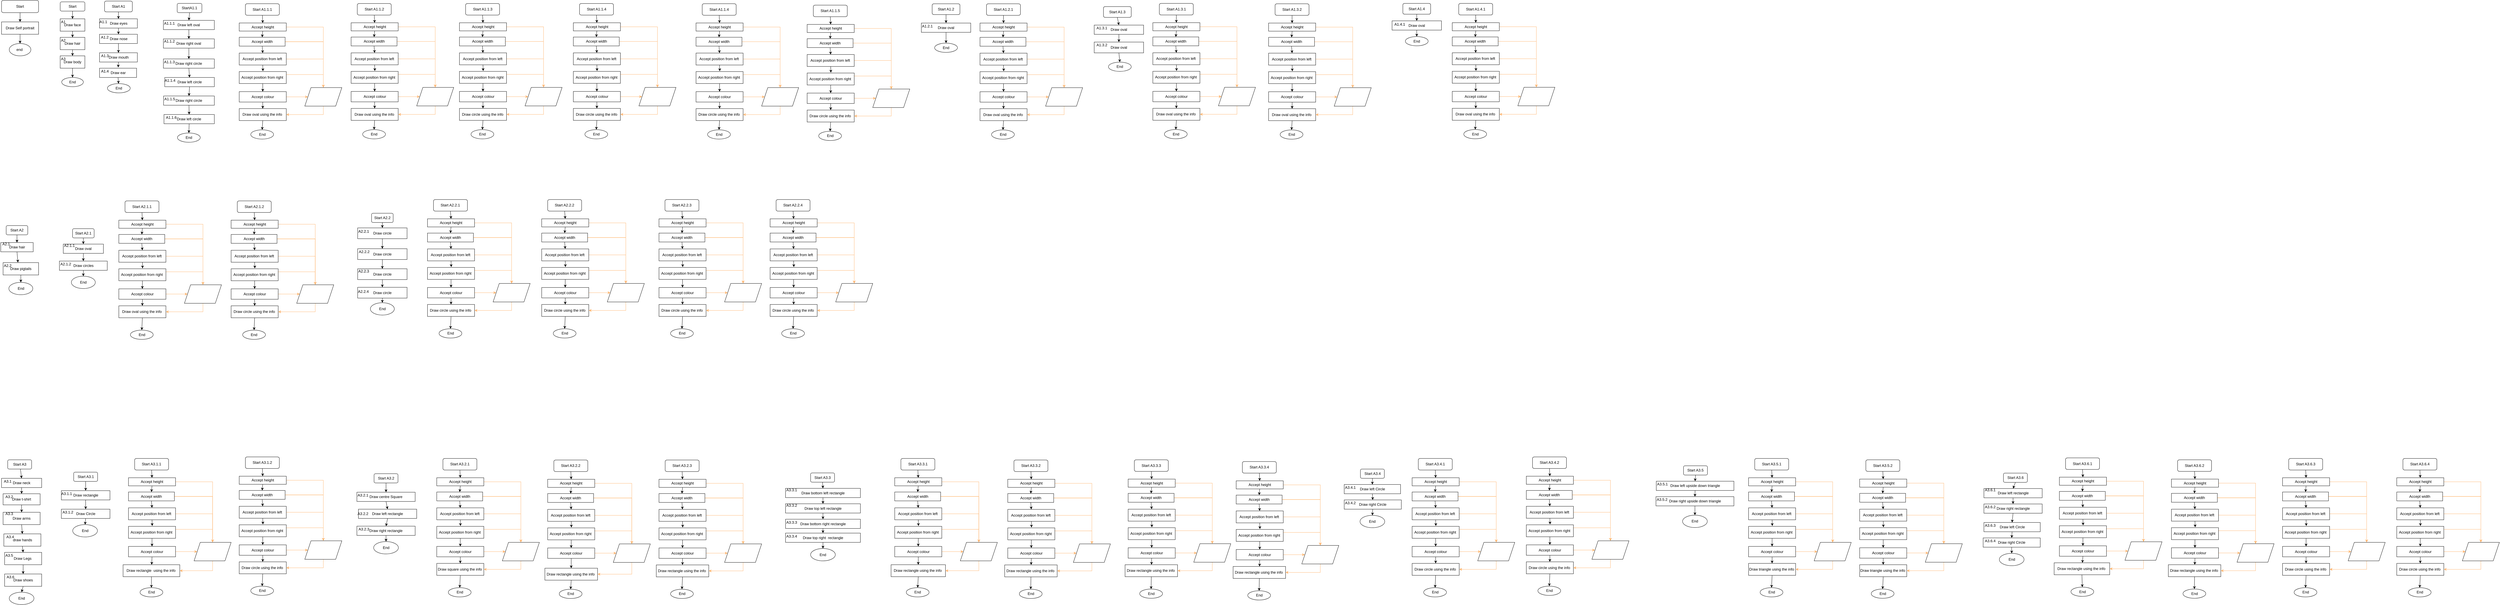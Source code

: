 <mxfile version="13.7.3" type="github">
  <diagram id="C5RBs43oDa-KdzZeNtuy" name="Page-1">
    <mxGraphModel dx="1933" dy="967" grid="1" gridSize="10" guides="1" tooltips="1" connect="1" arrows="1" fold="1" page="1" pageScale="1" pageWidth="827" pageHeight="1169" math="0" shadow="0">
      <root>
        <mxCell id="WIyWlLk6GJQsqaUBKTNV-0" />
        <mxCell id="WIyWlLk6GJQsqaUBKTNV-1" parent="WIyWlLk6GJQsqaUBKTNV-0" />
        <mxCell id="74G0N7CTCfDwMKJxQ2Cz-4" style="edgeStyle=none;rounded=0;orthogonalLoop=1;jettySize=auto;html=1;exitX=0.5;exitY=1;exitDx=0;exitDy=0;entryX=0.5;entryY=0;entryDx=0;entryDy=0;" edge="1" parent="WIyWlLk6GJQsqaUBKTNV-1" source="WIyWlLk6GJQsqaUBKTNV-3" target="74G0N7CTCfDwMKJxQ2Cz-0">
          <mxGeometry relative="1" as="geometry" />
        </mxCell>
        <mxCell id="WIyWlLk6GJQsqaUBKTNV-3" value="Start" style="rounded=1;whiteSpace=wrap;html=1;fontSize=12;glass=0;strokeWidth=1;shadow=0;" parent="WIyWlLk6GJQsqaUBKTNV-1" vertex="1">
          <mxGeometry x="30" y="30" width="120" height="40" as="geometry" />
        </mxCell>
        <mxCell id="74G0N7CTCfDwMKJxQ2Cz-3" style="edgeStyle=none;rounded=0;orthogonalLoop=1;jettySize=auto;html=1;exitX=0.5;exitY=1;exitDx=0;exitDy=0;entryX=0.5;entryY=0;entryDx=0;entryDy=0;" edge="1" parent="WIyWlLk6GJQsqaUBKTNV-1" source="74G0N7CTCfDwMKJxQ2Cz-0" target="74G0N7CTCfDwMKJxQ2Cz-2">
          <mxGeometry relative="1" as="geometry" />
        </mxCell>
        <mxCell id="74G0N7CTCfDwMKJxQ2Cz-0" value="Draw Self portrait" style="rounded=0;whiteSpace=wrap;html=1;" vertex="1" parent="WIyWlLk6GJQsqaUBKTNV-1">
          <mxGeometry x="30" y="100" width="120" height="40" as="geometry" />
        </mxCell>
        <mxCell id="74G0N7CTCfDwMKJxQ2Cz-2" value="end&amp;nbsp;" style="ellipse;whiteSpace=wrap;html=1;" vertex="1" parent="WIyWlLk6GJQsqaUBKTNV-1">
          <mxGeometry x="55" y="170" width="70" height="40" as="geometry" />
        </mxCell>
        <mxCell id="74G0N7CTCfDwMKJxQ2Cz-11" style="edgeStyle=none;rounded=0;orthogonalLoop=1;jettySize=auto;html=1;exitX=0.5;exitY=1;exitDx=0;exitDy=0;entryX=0.5;entryY=0;entryDx=0;entryDy=0;" edge="1" parent="WIyWlLk6GJQsqaUBKTNV-1" source="74G0N7CTCfDwMKJxQ2Cz-29" target="74G0N7CTCfDwMKJxQ2Cz-8">
          <mxGeometry relative="1" as="geometry" />
        </mxCell>
        <mxCell id="74G0N7CTCfDwMKJxQ2Cz-37" style="edgeStyle=none;rounded=0;orthogonalLoop=1;jettySize=auto;html=1;exitX=0.5;exitY=1;exitDx=0;exitDy=0;entryX=0.5;entryY=0;entryDx=0;entryDy=0;" edge="1" parent="WIyWlLk6GJQsqaUBKTNV-1" source="74G0N7CTCfDwMKJxQ2Cz-5" target="74G0N7CTCfDwMKJxQ2Cz-8">
          <mxGeometry relative="1" as="geometry" />
        </mxCell>
        <mxCell id="74G0N7CTCfDwMKJxQ2Cz-5" value="Start" style="rounded=1;whiteSpace=wrap;html=1;" vertex="1" parent="WIyWlLk6GJQsqaUBKTNV-1">
          <mxGeometry x="220" y="35" width="80" height="30" as="geometry" />
        </mxCell>
        <mxCell id="74G0N7CTCfDwMKJxQ2Cz-14" style="edgeStyle=none;rounded=0;orthogonalLoop=1;jettySize=auto;html=1;exitX=0.5;exitY=1;exitDx=0;exitDy=0;entryX=0.5;entryY=0;entryDx=0;entryDy=0;" edge="1" parent="WIyWlLk6GJQsqaUBKTNV-1" source="74G0N7CTCfDwMKJxQ2Cz-6" target="74G0N7CTCfDwMKJxQ2Cz-10">
          <mxGeometry relative="1" as="geometry" />
        </mxCell>
        <mxCell id="74G0N7CTCfDwMKJxQ2Cz-6" value="Draw body" style="rounded=0;whiteSpace=wrap;html=1;" vertex="1" parent="WIyWlLk6GJQsqaUBKTNV-1">
          <mxGeometry x="220" y="210" width="80" height="40" as="geometry" />
        </mxCell>
        <mxCell id="74G0N7CTCfDwMKJxQ2Cz-13" style="edgeStyle=none;rounded=0;orthogonalLoop=1;jettySize=auto;html=1;exitX=0.5;exitY=1;exitDx=0;exitDy=0;entryX=0.5;entryY=0;entryDx=0;entryDy=0;" edge="1" parent="WIyWlLk6GJQsqaUBKTNV-1" source="74G0N7CTCfDwMKJxQ2Cz-7" target="74G0N7CTCfDwMKJxQ2Cz-6">
          <mxGeometry relative="1" as="geometry" />
        </mxCell>
        <mxCell id="74G0N7CTCfDwMKJxQ2Cz-7" value="Draw hair" style="rounded=0;whiteSpace=wrap;html=1;" vertex="1" parent="WIyWlLk6GJQsqaUBKTNV-1">
          <mxGeometry x="220" y="150" width="80" height="40" as="geometry" />
        </mxCell>
        <mxCell id="74G0N7CTCfDwMKJxQ2Cz-12" style="edgeStyle=none;rounded=0;orthogonalLoop=1;jettySize=auto;html=1;exitX=0.5;exitY=1;exitDx=0;exitDy=0;entryX=0.5;entryY=0;entryDx=0;entryDy=0;" edge="1" parent="WIyWlLk6GJQsqaUBKTNV-1" source="74G0N7CTCfDwMKJxQ2Cz-8" target="74G0N7CTCfDwMKJxQ2Cz-7">
          <mxGeometry relative="1" as="geometry" />
        </mxCell>
        <mxCell id="74G0N7CTCfDwMKJxQ2Cz-8" value="Draw face" style="rounded=0;whiteSpace=wrap;html=1;" vertex="1" parent="WIyWlLk6GJQsqaUBKTNV-1">
          <mxGeometry x="220" y="90" width="80" height="40" as="geometry" />
        </mxCell>
        <mxCell id="74G0N7CTCfDwMKJxQ2Cz-10" value="End" style="ellipse;whiteSpace=wrap;html=1;" vertex="1" parent="WIyWlLk6GJQsqaUBKTNV-1">
          <mxGeometry x="225" y="280" width="70" height="30" as="geometry" />
        </mxCell>
        <mxCell id="74G0N7CTCfDwMKJxQ2Cz-20" style="edgeStyle=none;rounded=0;orthogonalLoop=1;jettySize=auto;html=1;exitX=0.5;exitY=1;exitDx=0;exitDy=0;entryX=0.5;entryY=0;entryDx=0;entryDy=0;" edge="1" parent="WIyWlLk6GJQsqaUBKTNV-1" source="74G0N7CTCfDwMKJxQ2Cz-15" target="74G0N7CTCfDwMKJxQ2Cz-17">
          <mxGeometry relative="1" as="geometry" />
        </mxCell>
        <mxCell id="74G0N7CTCfDwMKJxQ2Cz-15" value="Start A1" style="rounded=1;whiteSpace=wrap;html=1;" vertex="1" parent="WIyWlLk6GJQsqaUBKTNV-1">
          <mxGeometry x="363.75" y="32.5" width="90" height="35" as="geometry" />
        </mxCell>
        <mxCell id="74G0N7CTCfDwMKJxQ2Cz-22" style="edgeStyle=none;rounded=0;orthogonalLoop=1;jettySize=auto;html=1;exitX=0.5;exitY=1;exitDx=0;exitDy=0;entryX=0.5;entryY=0;entryDx=0;entryDy=0;" edge="1" parent="WIyWlLk6GJQsqaUBKTNV-1" source="74G0N7CTCfDwMKJxQ2Cz-16" target="74G0N7CTCfDwMKJxQ2Cz-18">
          <mxGeometry relative="1" as="geometry" />
        </mxCell>
        <mxCell id="74G0N7CTCfDwMKJxQ2Cz-16" value="Draw nose" style="rounded=0;whiteSpace=wrap;html=1;" vertex="1" parent="WIyWlLk6GJQsqaUBKTNV-1">
          <mxGeometry x="347.5" y="140" width="122.5" height="30" as="geometry" />
        </mxCell>
        <mxCell id="74G0N7CTCfDwMKJxQ2Cz-21" style="edgeStyle=none;rounded=0;orthogonalLoop=1;jettySize=auto;html=1;exitX=0.5;exitY=1;exitDx=0;exitDy=0;entryX=0.5;entryY=0;entryDx=0;entryDy=0;" edge="1" parent="WIyWlLk6GJQsqaUBKTNV-1" source="74G0N7CTCfDwMKJxQ2Cz-17" target="74G0N7CTCfDwMKJxQ2Cz-16">
          <mxGeometry relative="1" as="geometry" />
        </mxCell>
        <mxCell id="74G0N7CTCfDwMKJxQ2Cz-17" value="Draw eyes" style="rounded=0;whiteSpace=wrap;html=1;" vertex="1" parent="WIyWlLk6GJQsqaUBKTNV-1">
          <mxGeometry x="347.5" y="90" width="122.5" height="30" as="geometry" />
        </mxCell>
        <mxCell id="74G0N7CTCfDwMKJxQ2Cz-24" style="edgeStyle=none;rounded=0;orthogonalLoop=1;jettySize=auto;html=1;exitX=0.5;exitY=1;exitDx=0;exitDy=0;entryX=0.503;entryY=-0.083;entryDx=0;entryDy=0;entryPerimeter=0;" edge="1" parent="WIyWlLk6GJQsqaUBKTNV-1" source="74G0N7CTCfDwMKJxQ2Cz-18" target="74G0N7CTCfDwMKJxQ2Cz-23">
          <mxGeometry relative="1" as="geometry" />
        </mxCell>
        <mxCell id="74G0N7CTCfDwMKJxQ2Cz-18" value="Draw mouth" style="rounded=0;whiteSpace=wrap;html=1;" vertex="1" parent="WIyWlLk6GJQsqaUBKTNV-1">
          <mxGeometry x="347.5" y="200" width="122.5" height="30" as="geometry" />
        </mxCell>
        <mxCell id="74G0N7CTCfDwMKJxQ2Cz-19" style="edgeStyle=none;rounded=0;orthogonalLoop=1;jettySize=auto;html=1;entryX=1;entryY=0.5;entryDx=0;entryDy=0;" edge="1" parent="WIyWlLk6GJQsqaUBKTNV-1" source="74G0N7CTCfDwMKJxQ2Cz-17" target="74G0N7CTCfDwMKJxQ2Cz-17">
          <mxGeometry relative="1" as="geometry" />
        </mxCell>
        <mxCell id="74G0N7CTCfDwMKJxQ2Cz-27" style="edgeStyle=none;rounded=0;orthogonalLoop=1;jettySize=auto;html=1;exitX=0.5;exitY=1;exitDx=0;exitDy=0;" edge="1" parent="WIyWlLk6GJQsqaUBKTNV-1" source="74G0N7CTCfDwMKJxQ2Cz-23" target="74G0N7CTCfDwMKJxQ2Cz-25">
          <mxGeometry relative="1" as="geometry" />
        </mxCell>
        <mxCell id="74G0N7CTCfDwMKJxQ2Cz-23" value="Draw ear" style="rounded=0;whiteSpace=wrap;html=1;" vertex="1" parent="WIyWlLk6GJQsqaUBKTNV-1">
          <mxGeometry x="347.5" y="250" width="120" height="30" as="geometry" />
        </mxCell>
        <mxCell id="74G0N7CTCfDwMKJxQ2Cz-25" value="End" style="ellipse;whiteSpace=wrap;html=1;" vertex="1" parent="WIyWlLk6GJQsqaUBKTNV-1">
          <mxGeometry x="373.12" y="300" width="73.75" height="30" as="geometry" />
        </mxCell>
        <mxCell id="74G0N7CTCfDwMKJxQ2Cz-29" value="A1" style="text;html=1;strokeColor=none;fillColor=none;align=center;verticalAlign=middle;whiteSpace=wrap;rounded=0;" vertex="1" parent="WIyWlLk6GJQsqaUBKTNV-1">
          <mxGeometry x="210" y="90" width="40" height="20" as="geometry" />
        </mxCell>
        <mxCell id="74G0N7CTCfDwMKJxQ2Cz-31" value="A2" style="text;html=1;strokeColor=none;fillColor=none;align=center;verticalAlign=middle;whiteSpace=wrap;rounded=0;" vertex="1" parent="WIyWlLk6GJQsqaUBKTNV-1">
          <mxGeometry x="210" y="150" width="40" height="20" as="geometry" />
        </mxCell>
        <mxCell id="74G0N7CTCfDwMKJxQ2Cz-32" value="A3" style="text;html=1;strokeColor=none;fillColor=none;align=center;verticalAlign=middle;whiteSpace=wrap;rounded=0;" vertex="1" parent="WIyWlLk6GJQsqaUBKTNV-1">
          <mxGeometry x="210" y="210" width="40" height="20" as="geometry" />
        </mxCell>
        <mxCell id="74G0N7CTCfDwMKJxQ2Cz-33" value="A1.1" style="text;html=1;strokeColor=none;fillColor=none;align=center;verticalAlign=middle;whiteSpace=wrap;rounded=0;" vertex="1" parent="WIyWlLk6GJQsqaUBKTNV-1">
          <mxGeometry x="340" y="90" width="40" height="20" as="geometry" />
        </mxCell>
        <mxCell id="74G0N7CTCfDwMKJxQ2Cz-34" value="A1.2" style="text;html=1;strokeColor=none;fillColor=none;align=center;verticalAlign=middle;whiteSpace=wrap;rounded=0;" vertex="1" parent="WIyWlLk6GJQsqaUBKTNV-1">
          <mxGeometry x="347.5" y="140" width="32.5" height="20" as="geometry" />
        </mxCell>
        <mxCell id="74G0N7CTCfDwMKJxQ2Cz-35" value="A1.3" style="text;html=1;strokeColor=none;fillColor=none;align=center;verticalAlign=middle;whiteSpace=wrap;rounded=0;" vertex="1" parent="WIyWlLk6GJQsqaUBKTNV-1">
          <mxGeometry x="350" y="200" width="30" height="20" as="geometry" />
        </mxCell>
        <mxCell id="74G0N7CTCfDwMKJxQ2Cz-36" value="&#xa;&#xa;&lt;span style=&quot;color: rgb(0, 0, 0); font-family: helvetica; font-size: 12px; font-style: normal; font-weight: 400; letter-spacing: normal; text-align: center; text-indent: 0px; text-transform: none; word-spacing: 0px; background-color: rgb(248, 249, 250); display: inline; float: none;&quot;&gt;A1.4&lt;/span&gt;&#xa;&#xa;" style="text;html=1;strokeColor=none;fillColor=none;align=center;verticalAlign=middle;whiteSpace=wrap;rounded=0;" vertex="1" parent="WIyWlLk6GJQsqaUBKTNV-1">
          <mxGeometry x="350" y="250" width="30" height="20" as="geometry" />
        </mxCell>
        <mxCell id="74G0N7CTCfDwMKJxQ2Cz-46" style="edgeStyle=none;rounded=0;orthogonalLoop=1;jettySize=auto;html=1;exitX=0.5;exitY=1;exitDx=0;exitDy=0;entryX=0.5;entryY=0;entryDx=0;entryDy=0;" edge="1" parent="WIyWlLk6GJQsqaUBKTNV-1" source="74G0N7CTCfDwMKJxQ2Cz-38" target="74G0N7CTCfDwMKJxQ2Cz-42">
          <mxGeometry relative="1" as="geometry" />
        </mxCell>
        <mxCell id="74G0N7CTCfDwMKJxQ2Cz-38" value="Start A2" style="rounded=1;whiteSpace=wrap;html=1;" vertex="1" parent="WIyWlLk6GJQsqaUBKTNV-1">
          <mxGeometry x="45.0" y="760" width="70" height="30" as="geometry" />
        </mxCell>
        <mxCell id="74G0N7CTCfDwMKJxQ2Cz-60" style="edgeStyle=none;rounded=0;orthogonalLoop=1;jettySize=auto;html=1;exitX=0.5;exitY=1;exitDx=0;exitDy=0;entryX=0.5;entryY=0;entryDx=0;entryDy=0;" edge="1" parent="WIyWlLk6GJQsqaUBKTNV-1" source="74G0N7CTCfDwMKJxQ2Cz-39" target="74G0N7CTCfDwMKJxQ2Cz-52">
          <mxGeometry relative="1" as="geometry" />
        </mxCell>
        <mxCell id="74G0N7CTCfDwMKJxQ2Cz-39" value="Draw arms" style="rounded=0;whiteSpace=wrap;html=1;" vertex="1" parent="WIyWlLk6GJQsqaUBKTNV-1">
          <mxGeometry x="35" y="1689" width="120" height="40" as="geometry" />
        </mxCell>
        <mxCell id="74G0N7CTCfDwMKJxQ2Cz-59" style="edgeStyle=none;rounded=0;orthogonalLoop=1;jettySize=auto;html=1;exitX=0.5;exitY=1;exitDx=0;exitDy=0;entryX=0.5;entryY=0;entryDx=0;entryDy=0;" edge="1" parent="WIyWlLk6GJQsqaUBKTNV-1" source="74G0N7CTCfDwMKJxQ2Cz-40" target="74G0N7CTCfDwMKJxQ2Cz-39">
          <mxGeometry relative="1" as="geometry" />
        </mxCell>
        <mxCell id="74G0N7CTCfDwMKJxQ2Cz-40" value="Draw t-shirt" style="rounded=0;whiteSpace=wrap;html=1;" vertex="1" parent="WIyWlLk6GJQsqaUBKTNV-1">
          <mxGeometry x="35" y="1629" width="120" height="36" as="geometry" />
        </mxCell>
        <mxCell id="74G0N7CTCfDwMKJxQ2Cz-48" style="edgeStyle=none;rounded=0;orthogonalLoop=1;jettySize=auto;html=1;exitX=0.5;exitY=1;exitDx=0;exitDy=0;entryX=0.5;entryY=0;entryDx=0;entryDy=0;" edge="1" parent="WIyWlLk6GJQsqaUBKTNV-1" source="74G0N7CTCfDwMKJxQ2Cz-41" target="74G0N7CTCfDwMKJxQ2Cz-45">
          <mxGeometry relative="1" as="geometry" />
        </mxCell>
        <mxCell id="74G0N7CTCfDwMKJxQ2Cz-41" value="Draw pigtails" style="rounded=0;whiteSpace=wrap;html=1;" vertex="1" parent="WIyWlLk6GJQsqaUBKTNV-1">
          <mxGeometry x="35.0" y="880" width="115" height="40" as="geometry" />
        </mxCell>
        <mxCell id="74G0N7CTCfDwMKJxQ2Cz-47" style="edgeStyle=none;rounded=0;orthogonalLoop=1;jettySize=auto;html=1;exitX=0.5;exitY=1;exitDx=0;exitDy=0;entryX=1.329;entryY=-0.021;entryDx=0;entryDy=0;entryPerimeter=0;" edge="1" parent="WIyWlLk6GJQsqaUBKTNV-1" source="74G0N7CTCfDwMKJxQ2Cz-42" target="74G0N7CTCfDwMKJxQ2Cz-44">
          <mxGeometry relative="1" as="geometry" />
        </mxCell>
        <mxCell id="74G0N7CTCfDwMKJxQ2Cz-42" value="Draw hair" style="rounded=0;whiteSpace=wrap;html=1;" vertex="1" parent="WIyWlLk6GJQsqaUBKTNV-1">
          <mxGeometry x="27.5" y="815" width="105" height="30" as="geometry" />
        </mxCell>
        <mxCell id="74G0N7CTCfDwMKJxQ2Cz-43" value="A2.1" style="text;html=1;strokeColor=none;fillColor=none;align=center;verticalAlign=middle;whiteSpace=wrap;rounded=0;" vertex="1" parent="WIyWlLk6GJQsqaUBKTNV-1">
          <mxGeometry x="25.0" y="810" width="40" height="20" as="geometry" />
        </mxCell>
        <mxCell id="74G0N7CTCfDwMKJxQ2Cz-44" value="A2.2" style="text;html=1;strokeColor=none;fillColor=none;align=center;verticalAlign=middle;whiteSpace=wrap;rounded=0;" vertex="1" parent="WIyWlLk6GJQsqaUBKTNV-1">
          <mxGeometry x="30.0" y="880" width="40" height="20" as="geometry" />
        </mxCell>
        <mxCell id="74G0N7CTCfDwMKJxQ2Cz-45" value="End" style="ellipse;whiteSpace=wrap;html=1;" vertex="1" parent="WIyWlLk6GJQsqaUBKTNV-1">
          <mxGeometry x="53.75" y="944" width="77.5" height="40" as="geometry" />
        </mxCell>
        <mxCell id="74G0N7CTCfDwMKJxQ2Cz-64" style="edgeStyle=none;rounded=0;orthogonalLoop=1;jettySize=auto;html=1;exitX=0.5;exitY=1;exitDx=0;exitDy=0;entryX=0.5;entryY=0;entryDx=0;entryDy=0;" edge="1" parent="WIyWlLk6GJQsqaUBKTNV-1" target="74G0N7CTCfDwMKJxQ2Cz-63">
          <mxGeometry relative="1" as="geometry">
            <mxPoint x="91.25" y="1549" as="sourcePoint" />
          </mxGeometry>
        </mxCell>
        <mxCell id="74G0N7CTCfDwMKJxQ2Cz-49" value="Start A3" style="rounded=1;whiteSpace=wrap;html=1;" vertex="1" parent="WIyWlLk6GJQsqaUBKTNV-1">
          <mxGeometry x="50" y="1519" width="77.5" height="30" as="geometry" />
        </mxCell>
        <mxCell id="74G0N7CTCfDwMKJxQ2Cz-69" style="edgeStyle=none;rounded=0;orthogonalLoop=1;jettySize=auto;html=1;exitX=0.5;exitY=1;exitDx=0;exitDy=0;entryX=0.5;entryY=0;entryDx=0;entryDy=0;" edge="1" parent="WIyWlLk6GJQsqaUBKTNV-1" source="74G0N7CTCfDwMKJxQ2Cz-50" target="74G0N7CTCfDwMKJxQ2Cz-68">
          <mxGeometry relative="1" as="geometry" />
        </mxCell>
        <mxCell id="74G0N7CTCfDwMKJxQ2Cz-50" value="Draw shoes" style="rounded=0;whiteSpace=wrap;html=1;" vertex="1" parent="WIyWlLk6GJQsqaUBKTNV-1">
          <mxGeometry x="40" y="1889" width="120" height="40" as="geometry" />
        </mxCell>
        <mxCell id="74G0N7CTCfDwMKJxQ2Cz-62" style="edgeStyle=none;rounded=0;orthogonalLoop=1;jettySize=auto;html=1;exitX=0.5;exitY=1;exitDx=0;exitDy=0;" edge="1" parent="WIyWlLk6GJQsqaUBKTNV-1" source="74G0N7CTCfDwMKJxQ2Cz-51" target="74G0N7CTCfDwMKJxQ2Cz-50">
          <mxGeometry relative="1" as="geometry" />
        </mxCell>
        <mxCell id="74G0N7CTCfDwMKJxQ2Cz-51" value="Draw Legs&amp;nbsp;" style="rounded=0;whiteSpace=wrap;html=1;" vertex="1" parent="WIyWlLk6GJQsqaUBKTNV-1">
          <mxGeometry x="40" y="1819" width="120" height="40" as="geometry" />
        </mxCell>
        <mxCell id="74G0N7CTCfDwMKJxQ2Cz-61" style="edgeStyle=none;rounded=0;orthogonalLoop=1;jettySize=auto;html=1;exitX=0.5;exitY=1;exitDx=0;exitDy=0;entryX=0.5;entryY=0;entryDx=0;entryDy=0;" edge="1" parent="WIyWlLk6GJQsqaUBKTNV-1" source="74G0N7CTCfDwMKJxQ2Cz-52" target="74G0N7CTCfDwMKJxQ2Cz-51">
          <mxGeometry relative="1" as="geometry" />
        </mxCell>
        <mxCell id="74G0N7CTCfDwMKJxQ2Cz-52" value="draw hands" style="rounded=0;whiteSpace=wrap;html=1;" vertex="1" parent="WIyWlLk6GJQsqaUBKTNV-1">
          <mxGeometry x="37.5" y="1759" width="120" height="40" as="geometry" />
        </mxCell>
        <mxCell id="74G0N7CTCfDwMKJxQ2Cz-53" value="A3.5" style="text;html=1;strokeColor=none;fillColor=none;align=center;verticalAlign=middle;whiteSpace=wrap;rounded=0;" vertex="1" parent="WIyWlLk6GJQsqaUBKTNV-1">
          <mxGeometry x="35" y="1819" width="40" height="20" as="geometry" />
        </mxCell>
        <mxCell id="74G0N7CTCfDwMKJxQ2Cz-54" value="A3.4" style="text;html=1;strokeColor=none;fillColor=none;align=center;verticalAlign=middle;whiteSpace=wrap;rounded=0;" vertex="1" parent="WIyWlLk6GJQsqaUBKTNV-1">
          <mxGeometry x="37.5" y="1759" width="40" height="20" as="geometry" />
        </mxCell>
        <mxCell id="74G0N7CTCfDwMKJxQ2Cz-55" value="A3.3" style="text;html=1;strokeColor=none;fillColor=none;align=center;verticalAlign=middle;whiteSpace=wrap;rounded=0;" vertex="1" parent="WIyWlLk6GJQsqaUBKTNV-1">
          <mxGeometry x="35" y="1679" width="40" height="30" as="geometry" />
        </mxCell>
        <mxCell id="74G0N7CTCfDwMKJxQ2Cz-56" value="A3.2" style="text;html=1;strokeColor=none;fillColor=none;align=center;verticalAlign=middle;whiteSpace=wrap;rounded=0;" vertex="1" parent="WIyWlLk6GJQsqaUBKTNV-1">
          <mxGeometry x="35" y="1629" width="40" height="20" as="geometry" />
        </mxCell>
        <mxCell id="74G0N7CTCfDwMKJxQ2Cz-65" style="edgeStyle=none;rounded=0;orthogonalLoop=1;jettySize=auto;html=1;exitX=0.5;exitY=1;exitDx=0;exitDy=0;entryX=0.5;entryY=0;entryDx=0;entryDy=0;" edge="1" parent="WIyWlLk6GJQsqaUBKTNV-1" source="74G0N7CTCfDwMKJxQ2Cz-63" target="74G0N7CTCfDwMKJxQ2Cz-40">
          <mxGeometry relative="1" as="geometry" />
        </mxCell>
        <mxCell id="74G0N7CTCfDwMKJxQ2Cz-63" value="Draw neck" style="rounded=0;whiteSpace=wrap;html=1;" vertex="1" parent="WIyWlLk6GJQsqaUBKTNV-1">
          <mxGeometry x="30" y="1579" width="130" height="30" as="geometry" />
        </mxCell>
        <mxCell id="74G0N7CTCfDwMKJxQ2Cz-66" value="A3.1" style="text;html=1;strokeColor=none;fillColor=none;align=center;verticalAlign=middle;whiteSpace=wrap;rounded=0;" vertex="1" parent="WIyWlLk6GJQsqaUBKTNV-1">
          <mxGeometry x="30" y="1579" width="40" height="20" as="geometry" />
        </mxCell>
        <mxCell id="74G0N7CTCfDwMKJxQ2Cz-67" value="A3.6" style="text;html=1;strokeColor=none;fillColor=none;align=center;verticalAlign=middle;whiteSpace=wrap;rounded=0;" vertex="1" parent="WIyWlLk6GJQsqaUBKTNV-1">
          <mxGeometry x="38.75" y="1889" width="40" height="20" as="geometry" />
        </mxCell>
        <mxCell id="74G0N7CTCfDwMKJxQ2Cz-68" value="End" style="ellipse;whiteSpace=wrap;html=1;" vertex="1" parent="WIyWlLk6GJQsqaUBKTNV-1">
          <mxGeometry x="55" y="1948" width="80" height="40" as="geometry" />
        </mxCell>
        <mxCell id="74G0N7CTCfDwMKJxQ2Cz-77" style="edgeStyle=none;rounded=0;orthogonalLoop=1;jettySize=auto;html=1;exitX=0.5;exitY=1;exitDx=0;exitDy=0;entryX=0.5;entryY=0;entryDx=0;entryDy=0;" edge="1" parent="WIyWlLk6GJQsqaUBKTNV-1" source="74G0N7CTCfDwMKJxQ2Cz-70" target="74G0N7CTCfDwMKJxQ2Cz-74">
          <mxGeometry relative="1" as="geometry" />
        </mxCell>
        <mxCell id="74G0N7CTCfDwMKJxQ2Cz-70" value="StartA1.1" style="rounded=1;whiteSpace=wrap;html=1;" vertex="1" parent="WIyWlLk6GJQsqaUBKTNV-1">
          <mxGeometry x="599.07" y="40" width="80" height="30" as="geometry" />
        </mxCell>
        <mxCell id="74G0N7CTCfDwMKJxQ2Cz-114" style="edgeStyle=none;rounded=0;orthogonalLoop=1;jettySize=auto;html=1;exitX=0.5;exitY=1;exitDx=0;exitDy=0;entryX=0.5;entryY=0;entryDx=0;entryDy=0;" edge="1" parent="WIyWlLk6GJQsqaUBKTNV-1" source="74G0N7CTCfDwMKJxQ2Cz-71" target="74G0N7CTCfDwMKJxQ2Cz-113">
          <mxGeometry relative="1" as="geometry" />
        </mxCell>
        <mxCell id="74G0N7CTCfDwMKJxQ2Cz-71" value="Draw oval" style="rounded=0;whiteSpace=wrap;html=1;" vertex="1" parent="WIyWlLk6GJQsqaUBKTNV-1">
          <mxGeometry x="230" y="820" width="130" height="30" as="geometry" />
        </mxCell>
        <mxCell id="74G0N7CTCfDwMKJxQ2Cz-79" style="edgeStyle=none;rounded=0;orthogonalLoop=1;jettySize=auto;html=1;exitX=0.5;exitY=1;exitDx=0;exitDy=0;entryX=0.5;entryY=0;entryDx=0;entryDy=0;" edge="1" parent="WIyWlLk6GJQsqaUBKTNV-1" source="74G0N7CTCfDwMKJxQ2Cz-72" target="74G0N7CTCfDwMKJxQ2Cz-75">
          <mxGeometry relative="1" as="geometry" />
        </mxCell>
        <mxCell id="74G0N7CTCfDwMKJxQ2Cz-72" value="Draw left circle" style="rounded=0;whiteSpace=wrap;html=1;" vertex="1" parent="WIyWlLk6GJQsqaUBKTNV-1">
          <mxGeometry x="556.26" y="400" width="163.12" height="30" as="geometry" />
        </mxCell>
        <mxCell id="74G0N7CTCfDwMKJxQ2Cz-248" style="edgeStyle=none;rounded=0;orthogonalLoop=1;jettySize=auto;html=1;exitX=0.5;exitY=1;exitDx=0;exitDy=0;entryX=0.5;entryY=0;entryDx=0;entryDy=0;" edge="1" parent="WIyWlLk6GJQsqaUBKTNV-1" source="74G0N7CTCfDwMKJxQ2Cz-73" target="74G0N7CTCfDwMKJxQ2Cz-240">
          <mxGeometry relative="1" as="geometry" />
        </mxCell>
        <mxCell id="74G0N7CTCfDwMKJxQ2Cz-73" value="Draw right circle" style="rounded=0;whiteSpace=wrap;html=1;" vertex="1" parent="WIyWlLk6GJQsqaUBKTNV-1">
          <mxGeometry x="554.38" y="220" width="165" height="30" as="geometry" />
        </mxCell>
        <mxCell id="74G0N7CTCfDwMKJxQ2Cz-246" style="edgeStyle=none;rounded=0;orthogonalLoop=1;jettySize=auto;html=1;exitX=0.5;exitY=1;exitDx=0;exitDy=0;entryX=0.5;entryY=0;entryDx=0;entryDy=0;" edge="1" parent="WIyWlLk6GJQsqaUBKTNV-1" source="74G0N7CTCfDwMKJxQ2Cz-74" target="74G0N7CTCfDwMKJxQ2Cz-241">
          <mxGeometry relative="1" as="geometry" />
        </mxCell>
        <mxCell id="74G0N7CTCfDwMKJxQ2Cz-74" value="Draw left oval" style="rounded=0;whiteSpace=wrap;html=1;" vertex="1" parent="WIyWlLk6GJQsqaUBKTNV-1">
          <mxGeometry x="554.38" y="95" width="165" height="30" as="geometry" />
        </mxCell>
        <mxCell id="74G0N7CTCfDwMKJxQ2Cz-75" value="End" style="ellipse;whiteSpace=wrap;html=1;" vertex="1" parent="WIyWlLk6GJQsqaUBKTNV-1">
          <mxGeometry x="600" y="460" width="73.75" height="30" as="geometry" />
        </mxCell>
        <mxCell id="74G0N7CTCfDwMKJxQ2Cz-80" value="A1.1.1&lt;span style=&quot;color: rgba(0 , 0 , 0 , 0) ; font-family: monospace ; font-size: 0px&quot;&gt;%3CmxGraphModel%3E%3Croot%3E%3CmxCell%20id%3D%220%22%2F%3E%3CmxCell%20id%3D%221%22%20parent%3D%220%22%2F%3E%3CmxCell%20id%3D%222%22%20value%3D%22A1.1%22%20style%3D%22text%3Bhtml%3D1%3BstrokeColor%3Dnone%3BfillColor%3Dnone%3Balign%3Dcenter%3BverticalAlign%3Dmiddle%3BwhiteSpace%3Dwrap%3Brounded%3D0%3B%22%20vertex%3D%221%22%20parent%3D%221%22%3E%3CmxGeometry%20x%3D%22340%22%20y%3D%2290%22%20width%3D%2240%22%20height%3D%2220%22%20as%3D%22geometry%22%2F%3E%3C%2FmxCell%3E%3C%2Froot%3E%3C%2FmxGraphModel%3E&lt;/span&gt;" style="text;html=1;strokeColor=none;fillColor=none;align=center;verticalAlign=middle;whiteSpace=wrap;rounded=0;" vertex="1" parent="WIyWlLk6GJQsqaUBKTNV-1">
          <mxGeometry x="554.38" y="95" width="40" height="20" as="geometry" />
        </mxCell>
        <mxCell id="74G0N7CTCfDwMKJxQ2Cz-81" value="A1.1.6" style="text;html=1;strokeColor=none;fillColor=none;align=center;verticalAlign=middle;whiteSpace=wrap;rounded=0;" vertex="1" parent="WIyWlLk6GJQsqaUBKTNV-1">
          <mxGeometry x="560" y="400" width="40" height="20" as="geometry" />
        </mxCell>
        <mxCell id="74G0N7CTCfDwMKJxQ2Cz-82" value="A1.1.3" style="text;html=1;strokeColor=none;fillColor=none;align=center;verticalAlign=middle;whiteSpace=wrap;rounded=0;" vertex="1" parent="WIyWlLk6GJQsqaUBKTNV-1">
          <mxGeometry x="554.38" y="220" width="40" height="20" as="geometry" />
        </mxCell>
        <mxCell id="74G0N7CTCfDwMKJxQ2Cz-93" style="edgeStyle=none;rounded=0;orthogonalLoop=1;jettySize=auto;html=1;exitX=0.5;exitY=1;exitDx=0;exitDy=0;entryX=0.5;entryY=0;entryDx=0;entryDy=0;" edge="1" parent="WIyWlLk6GJQsqaUBKTNV-1" source="74G0N7CTCfDwMKJxQ2Cz-83" target="74G0N7CTCfDwMKJxQ2Cz-85">
          <mxGeometry relative="1" as="geometry" />
        </mxCell>
        <mxCell id="74G0N7CTCfDwMKJxQ2Cz-83" value="Start A1.2" style="rounded=1;whiteSpace=wrap;html=1;" vertex="1" parent="WIyWlLk6GJQsqaUBKTNV-1">
          <mxGeometry x="3045" y="41.25" width="90" height="35" as="geometry" />
        </mxCell>
        <mxCell id="74G0N7CTCfDwMKJxQ2Cz-145" style="edgeStyle=none;rounded=0;orthogonalLoop=1;jettySize=auto;html=1;exitX=0.5;exitY=1;exitDx=0;exitDy=0;entryX=0.5;entryY=0;entryDx=0;entryDy=0;" edge="1" parent="WIyWlLk6GJQsqaUBKTNV-1" source="74G0N7CTCfDwMKJxQ2Cz-84" target="74G0N7CTCfDwMKJxQ2Cz-141">
          <mxGeometry relative="1" as="geometry">
            <mxPoint x="1243.903" y="830" as="targetPoint" />
          </mxGeometry>
        </mxCell>
        <mxCell id="74G0N7CTCfDwMKJxQ2Cz-84" value="Draw circle" style="rounded=0;whiteSpace=wrap;html=1;" vertex="1" parent="WIyWlLk6GJQsqaUBKTNV-1">
          <mxGeometry x="1183.76" y="767.5" width="160" height="35" as="geometry" />
        </mxCell>
        <mxCell id="74G0N7CTCfDwMKJxQ2Cz-92" style="edgeStyle=none;rounded=0;orthogonalLoop=1;jettySize=auto;html=1;exitX=0.5;exitY=1;exitDx=0;exitDy=0;entryX=0.5;entryY=0;entryDx=0;entryDy=0;" edge="1" parent="WIyWlLk6GJQsqaUBKTNV-1" source="74G0N7CTCfDwMKJxQ2Cz-85" target="74G0N7CTCfDwMKJxQ2Cz-90">
          <mxGeometry relative="1" as="geometry">
            <mxPoint x="3090.143" y="163.75" as="targetPoint" />
          </mxGeometry>
        </mxCell>
        <mxCell id="74G0N7CTCfDwMKJxQ2Cz-85" value="Draw oval" style="rounded=0;whiteSpace=wrap;html=1;" vertex="1" parent="WIyWlLk6GJQsqaUBKTNV-1">
          <mxGeometry x="3010" y="103.75" width="160" height="30" as="geometry" />
        </mxCell>
        <mxCell id="74G0N7CTCfDwMKJxQ2Cz-103" style="edgeStyle=none;rounded=0;orthogonalLoop=1;jettySize=auto;html=1;exitX=0.5;exitY=1;exitDx=0;exitDy=0;entryX=0.5;entryY=0;entryDx=0;entryDy=0;" edge="1" parent="WIyWlLk6GJQsqaUBKTNV-1" source="74G0N7CTCfDwMKJxQ2Cz-86" target="74G0N7CTCfDwMKJxQ2Cz-101">
          <mxGeometry relative="1" as="geometry" />
        </mxCell>
        <mxCell id="74G0N7CTCfDwMKJxQ2Cz-86" value="Draw oval" style="rounded=0;whiteSpace=wrap;html=1;" vertex="1" parent="WIyWlLk6GJQsqaUBKTNV-1">
          <mxGeometry x="3570" y="165.32" width="160" height="35" as="geometry" />
        </mxCell>
        <mxCell id="74G0N7CTCfDwMKJxQ2Cz-99" style="edgeStyle=none;rounded=0;orthogonalLoop=1;jettySize=auto;html=1;exitX=0.5;exitY=1;exitDx=0;exitDy=0;entryX=0.5;entryY=0;entryDx=0;entryDy=0;" edge="1" parent="WIyWlLk6GJQsqaUBKTNV-1" source="74G0N7CTCfDwMKJxQ2Cz-88" target="74G0N7CTCfDwMKJxQ2Cz-86">
          <mxGeometry relative="1" as="geometry" />
        </mxCell>
        <mxCell id="74G0N7CTCfDwMKJxQ2Cz-88" value="Draw oval" style="rounded=0;whiteSpace=wrap;html=1;" vertex="1" parent="WIyWlLk6GJQsqaUBKTNV-1">
          <mxGeometry x="3570" y="110.32" width="160" height="30" as="geometry" />
        </mxCell>
        <mxCell id="74G0N7CTCfDwMKJxQ2Cz-89" value="A1.2.1" style="text;html=1;strokeColor=none;fillColor=none;align=center;verticalAlign=middle;whiteSpace=wrap;rounded=0;" vertex="1" parent="WIyWlLk6GJQsqaUBKTNV-1">
          <mxGeometry x="3012.5" y="103.75" width="32.5" height="20" as="geometry" />
        </mxCell>
        <mxCell id="74G0N7CTCfDwMKJxQ2Cz-94" style="edgeStyle=none;rounded=0;orthogonalLoop=1;jettySize=auto;html=1;exitX=0.5;exitY=0;exitDx=0;exitDy=0;" edge="1" parent="WIyWlLk6GJQsqaUBKTNV-1" source="74G0N7CTCfDwMKJxQ2Cz-90">
          <mxGeometry relative="1" as="geometry">
            <mxPoint x="3090.143" y="168.321" as="targetPoint" />
          </mxGeometry>
        </mxCell>
        <mxCell id="74G0N7CTCfDwMKJxQ2Cz-90" value="End" style="ellipse;whiteSpace=wrap;html=1;" vertex="1" parent="WIyWlLk6GJQsqaUBKTNV-1">
          <mxGeometry x="3053.12" y="168.75" width="73.75" height="30" as="geometry" />
        </mxCell>
        <mxCell id="74G0N7CTCfDwMKJxQ2Cz-100" style="edgeStyle=none;rounded=0;orthogonalLoop=1;jettySize=auto;html=1;exitX=0.5;exitY=1;exitDx=0;exitDy=0;entryX=0.5;entryY=0;entryDx=0;entryDy=0;" edge="1" parent="WIyWlLk6GJQsqaUBKTNV-1" source="74G0N7CTCfDwMKJxQ2Cz-95" target="74G0N7CTCfDwMKJxQ2Cz-88">
          <mxGeometry relative="1" as="geometry" />
        </mxCell>
        <mxCell id="74G0N7CTCfDwMKJxQ2Cz-95" value="Start A1.3" style="rounded=1;whiteSpace=wrap;html=1;" vertex="1" parent="WIyWlLk6GJQsqaUBKTNV-1">
          <mxGeometry x="3600" y="50.32" width="90" height="35" as="geometry" />
        </mxCell>
        <mxCell id="74G0N7CTCfDwMKJxQ2Cz-97" value="A1.3.1" style="text;html=1;strokeColor=none;fillColor=none;align=center;verticalAlign=middle;whiteSpace=wrap;rounded=0;" vertex="1" parent="WIyWlLk6GJQsqaUBKTNV-1">
          <mxGeometry x="3580" y="110.32" width="30" height="20" as="geometry" />
        </mxCell>
        <mxCell id="74G0N7CTCfDwMKJxQ2Cz-98" value="A1.3.2" style="text;html=1;strokeColor=none;fillColor=none;align=center;verticalAlign=middle;whiteSpace=wrap;rounded=0;" vertex="1" parent="WIyWlLk6GJQsqaUBKTNV-1">
          <mxGeometry x="3580" y="165.32" width="30" height="20" as="geometry" />
        </mxCell>
        <mxCell id="74G0N7CTCfDwMKJxQ2Cz-101" value="End" style="ellipse;whiteSpace=wrap;html=1;" vertex="1" parent="WIyWlLk6GJQsqaUBKTNV-1">
          <mxGeometry x="3616.25" y="230.32" width="73.75" height="30" as="geometry" />
        </mxCell>
        <mxCell id="74G0N7CTCfDwMKJxQ2Cz-107" style="edgeStyle=none;rounded=0;orthogonalLoop=1;jettySize=auto;html=1;exitX=0.5;exitY=1;exitDx=0;exitDy=0;entryX=0.5;entryY=0;entryDx=0;entryDy=0;" edge="1" parent="WIyWlLk6GJQsqaUBKTNV-1" source="74G0N7CTCfDwMKJxQ2Cz-104" target="74G0N7CTCfDwMKJxQ2Cz-106">
          <mxGeometry relative="1" as="geometry" />
        </mxCell>
        <mxCell id="74G0N7CTCfDwMKJxQ2Cz-104" value="Start A1.4" style="rounded=1;whiteSpace=wrap;html=1;" vertex="1" parent="WIyWlLk6GJQsqaUBKTNV-1">
          <mxGeometry x="4570" y="40" width="90" height="35" as="geometry" />
        </mxCell>
        <mxCell id="74G0N7CTCfDwMKJxQ2Cz-110" style="edgeStyle=none;rounded=0;orthogonalLoop=1;jettySize=auto;html=1;exitX=0.5;exitY=1;exitDx=0;exitDy=0;entryX=0.5;entryY=0;entryDx=0;entryDy=0;" edge="1" parent="WIyWlLk6GJQsqaUBKTNV-1" source="74G0N7CTCfDwMKJxQ2Cz-106" target="74G0N7CTCfDwMKJxQ2Cz-109">
          <mxGeometry relative="1" as="geometry" />
        </mxCell>
        <mxCell id="74G0N7CTCfDwMKJxQ2Cz-106" value="Draw oval" style="rounded=0;whiteSpace=wrap;html=1;" vertex="1" parent="WIyWlLk6GJQsqaUBKTNV-1">
          <mxGeometry x="4535" y="96.56" width="160" height="30" as="geometry" />
        </mxCell>
        <mxCell id="74G0N7CTCfDwMKJxQ2Cz-108" value="&lt;br&gt;&lt;br&gt;&lt;span style=&quot;color: rgb(0 , 0 , 0) ; font-family: &amp;#34;helvetica&amp;#34; ; font-size: 12px ; font-style: normal ; font-weight: 400 ; letter-spacing: normal ; text-align: center ; text-indent: 0px ; text-transform: none ; word-spacing: 0px ; background-color: rgb(248 , 249 , 250) ; display: inline ; float: none&quot;&gt;A1.4.1&lt;/span&gt;" style="text;html=1;strokeColor=none;fillColor=none;align=center;verticalAlign=middle;whiteSpace=wrap;rounded=0;" vertex="1" parent="WIyWlLk6GJQsqaUBKTNV-1">
          <mxGeometry x="4520" y="82.5" width="80" height="20" as="geometry" />
        </mxCell>
        <mxCell id="74G0N7CTCfDwMKJxQ2Cz-109" value="End" style="ellipse;whiteSpace=wrap;html=1;" vertex="1" parent="WIyWlLk6GJQsqaUBKTNV-1">
          <mxGeometry x="4578.13" y="147.5" width="73.75" height="30" as="geometry" />
        </mxCell>
        <mxCell id="74G0N7CTCfDwMKJxQ2Cz-115" style="edgeStyle=none;rounded=0;orthogonalLoop=1;jettySize=auto;html=1;exitX=0.5;exitY=1;exitDx=0;exitDy=0;entryX=0.5;entryY=0;entryDx=0;entryDy=0;" edge="1" parent="WIyWlLk6GJQsqaUBKTNV-1" source="74G0N7CTCfDwMKJxQ2Cz-112" target="74G0N7CTCfDwMKJxQ2Cz-71">
          <mxGeometry relative="1" as="geometry" />
        </mxCell>
        <mxCell id="74G0N7CTCfDwMKJxQ2Cz-112" value="Start A2.1" style="rounded=1;whiteSpace=wrap;html=1;" vertex="1" parent="WIyWlLk6GJQsqaUBKTNV-1">
          <mxGeometry x="260" y="770" width="70" height="30" as="geometry" />
        </mxCell>
        <mxCell id="74G0N7CTCfDwMKJxQ2Cz-121" style="edgeStyle=none;rounded=0;orthogonalLoop=1;jettySize=auto;html=1;exitX=0.5;exitY=1;exitDx=0;exitDy=0;entryX=0.5;entryY=0;entryDx=0;entryDy=0;" edge="1" parent="WIyWlLk6GJQsqaUBKTNV-1" source="74G0N7CTCfDwMKJxQ2Cz-113" target="74G0N7CTCfDwMKJxQ2Cz-117">
          <mxGeometry relative="1" as="geometry" />
        </mxCell>
        <mxCell id="74G0N7CTCfDwMKJxQ2Cz-113" value="Draw circles" style="rounded=0;whiteSpace=wrap;html=1;" vertex="1" parent="WIyWlLk6GJQsqaUBKTNV-1">
          <mxGeometry x="217.5" y="875" width="155" height="30" as="geometry" />
        </mxCell>
        <mxCell id="74G0N7CTCfDwMKJxQ2Cz-117" value="End" style="ellipse;whiteSpace=wrap;html=1;" vertex="1" parent="WIyWlLk6GJQsqaUBKTNV-1">
          <mxGeometry x="256.25" y="924" width="77.5" height="40" as="geometry" />
        </mxCell>
        <mxCell id="74G0N7CTCfDwMKJxQ2Cz-119" value="A2.1.1" style="text;html=1;strokeColor=none;fillColor=none;align=center;verticalAlign=middle;whiteSpace=wrap;rounded=0;" vertex="1" parent="WIyWlLk6GJQsqaUBKTNV-1">
          <mxGeometry x="230" y="815" width="40" height="20" as="geometry" />
        </mxCell>
        <mxCell id="74G0N7CTCfDwMKJxQ2Cz-120" value="A2.1.2" style="text;html=1;strokeColor=none;fillColor=none;align=center;verticalAlign=middle;whiteSpace=wrap;rounded=0;" vertex="1" parent="WIyWlLk6GJQsqaUBKTNV-1">
          <mxGeometry x="217.5" y="875" width="40" height="20" as="geometry" />
        </mxCell>
        <mxCell id="74G0N7CTCfDwMKJxQ2Cz-148" style="edgeStyle=none;rounded=0;orthogonalLoop=1;jettySize=auto;html=1;exitX=0.5;exitY=1;exitDx=0;exitDy=0;" edge="1" parent="WIyWlLk6GJQsqaUBKTNV-1" source="74G0N7CTCfDwMKJxQ2Cz-129" target="74G0N7CTCfDwMKJxQ2Cz-84">
          <mxGeometry relative="1" as="geometry" />
        </mxCell>
        <mxCell id="74G0N7CTCfDwMKJxQ2Cz-129" value="Start A2.2" style="rounded=1;whiteSpace=wrap;html=1;" vertex="1" parent="WIyWlLk6GJQsqaUBKTNV-1">
          <mxGeometry x="1228.76" y="720" width="70" height="30" as="geometry" />
        </mxCell>
        <mxCell id="74G0N7CTCfDwMKJxQ2Cz-146" style="edgeStyle=none;rounded=0;orthogonalLoop=1;jettySize=auto;html=1;exitX=0.5;exitY=1;exitDx=0;exitDy=0;entryX=0.5;entryY=0;entryDx=0;entryDy=0;" edge="1" parent="WIyWlLk6GJQsqaUBKTNV-1" source="74G0N7CTCfDwMKJxQ2Cz-141" target="74G0N7CTCfDwMKJxQ2Cz-143">
          <mxGeometry relative="1" as="geometry" />
        </mxCell>
        <mxCell id="74G0N7CTCfDwMKJxQ2Cz-141" value="Draw circle" style="rounded=0;whiteSpace=wrap;html=1;" vertex="1" parent="WIyWlLk6GJQsqaUBKTNV-1">
          <mxGeometry x="1183.76" y="835" width="160" height="35" as="geometry" />
        </mxCell>
        <mxCell id="74G0N7CTCfDwMKJxQ2Cz-147" style="edgeStyle=none;rounded=0;orthogonalLoop=1;jettySize=auto;html=1;exitX=0.5;exitY=1;exitDx=0;exitDy=0;entryX=0.5;entryY=0;entryDx=0;entryDy=0;" edge="1" parent="WIyWlLk6GJQsqaUBKTNV-1" source="74G0N7CTCfDwMKJxQ2Cz-143" target="74G0N7CTCfDwMKJxQ2Cz-144">
          <mxGeometry relative="1" as="geometry" />
        </mxCell>
        <mxCell id="74G0N7CTCfDwMKJxQ2Cz-143" value="Draw circle" style="rounded=0;whiteSpace=wrap;html=1;" vertex="1" parent="WIyWlLk6GJQsqaUBKTNV-1">
          <mxGeometry x="1183.76" y="900" width="160" height="35" as="geometry" />
        </mxCell>
        <mxCell id="74G0N7CTCfDwMKJxQ2Cz-150" style="edgeStyle=none;rounded=0;orthogonalLoop=1;jettySize=auto;html=1;exitX=0.5;exitY=1;exitDx=0;exitDy=0;entryX=0.5;entryY=0;entryDx=0;entryDy=0;" edge="1" parent="WIyWlLk6GJQsqaUBKTNV-1" source="74G0N7CTCfDwMKJxQ2Cz-144" target="74G0N7CTCfDwMKJxQ2Cz-149">
          <mxGeometry relative="1" as="geometry" />
        </mxCell>
        <mxCell id="74G0N7CTCfDwMKJxQ2Cz-144" value="Draw circle" style="rounded=0;whiteSpace=wrap;html=1;" vertex="1" parent="WIyWlLk6GJQsqaUBKTNV-1">
          <mxGeometry x="1183.76" y="960" width="160" height="35" as="geometry" />
        </mxCell>
        <mxCell id="74G0N7CTCfDwMKJxQ2Cz-149" value="End" style="ellipse;whiteSpace=wrap;html=1;" vertex="1" parent="WIyWlLk6GJQsqaUBKTNV-1">
          <mxGeometry x="1225.01" y="1010" width="77.5" height="40" as="geometry" />
        </mxCell>
        <mxCell id="74G0N7CTCfDwMKJxQ2Cz-151" value="&lt;span style=&quot;color: rgb(0 , 0 , 0) ; font-family: &amp;#34;helvetica&amp;#34; ; font-size: 12px ; font-style: normal ; font-weight: 400 ; letter-spacing: normal ; text-align: center ; text-indent: 0px ; text-transform: none ; word-spacing: 0px ; background-color: rgb(248 , 249 , 250) ; display: inline ; float: none&quot;&gt;A2.2.1&lt;/span&gt;&lt;span style=&quot;font-style: normal ; font-weight: 400 ; letter-spacing: normal ; text-align: center ; text-indent: 0px ; text-transform: none ; word-spacing: 0px ; background-color: rgb(248 , 249 , 250) ; color: rgba(0 , 0 , 0 , 0) ; font-family: monospace ; font-size: 0px&quot;&gt;%3CmxGraphModel%3E%3Croot%3E%3CmxCell%20id%3D%220%22%2F%3E%3CmxCell%20id%3D%221%22%20parent%3D%220%22%2F%3E%3CmxCell%20id%3D%222%22%20value%3D%22A2.1.1%22%20style%3D%22text%3Bhtml%3D1%3BstrokeColor%3Dnone%3BfillColor%3Dnone%3Balign%3Dcenter%3BverticalAlign%3Dmiddle%3BwhiteSpace%3Dwrap%3Brounded%3D0%3B%22%20vertex%3D%221%22%20parent%3D%221%22%3E%3CmxGeometry%20x%3D%22220%22%20y%3D%22440%22%20width%3D%2240%22%20height%3D%2220%22%20as%3D%22geometry%22%2F%3E%3C%2FmxCell%3E%3C%2Froot%3E%3C%2FmxGraphModel%3E&lt;/span&gt;&lt;span style=&quot;font-style: normal ; font-weight: 400 ; letter-spacing: normal ; text-align: center ; text-indent: 0px ; text-transform: none ; word-spacing: 0px ; background-color: rgb(248 , 249 , 250) ; color: rgba(0 , 0 , 0 , 0) ; font-family: monospace ; font-size: 0px&quot;&gt;%3CmxGraphModel%3E%3Croot%3E%3CmxCell%20id%3D%220%22%2F%3E%3CmxCell%20id%3D%221%22%20parent%3D%220%22%2F%3E%3CmxCell%20id%3D%222%22%20value%3D%22A2.1.1%22%20style%3D%22text%3Bhtml%3D1%3BstrokeColor%3Dnone%3BfillColor%3Dnone%3Balign%3Dcenter%3BverticalAlign%3Dmiddle%3BwhiteSpace%3Dwrap%3Brounded%3D0%3B%22%20vertex%3D%221%22%20parent%3D%221%22%3E%3CmxGeometry%20x%3D%22220%22%20y%3D%22440%22%20width%3D%2240%22%20height%3D%2220%22%20as%3D%22geometry%22%2F%3E%3C%2FmxCell%3E%3C%2Froot%3E%3C%2FmxGraphModel%3E&lt;/span&gt;&lt;span style=&quot;font-style: normal ; font-weight: 400 ; letter-spacing: normal ; text-align: center ; text-indent: 0px ; text-transform: none ; word-spacing: 0px ; background-color: rgb(248 , 249 , 250) ; color: rgba(0 , 0 , 0 , 0) ; font-family: monospace ; font-size: 0px&quot;&gt;%3CmxGraphModel%3E%3Croot%3E%3CmxCell%20id%3D%220%22%2F%3E%3CmxCell%20id%3D%221%22%20parent%3D%220%22%2F%3E%3CmxCell%20id%3D%222%22%20value%3D%22A2.1.1%22%20style%3D%22text%3Bhtml%3D1%3BstrokeColor%3Dnone%3BfillColor%3Dnone%3Balign%3Dcenter%3BverticalAlign%3Dmiddle%3BwhiteSpace%3Dwrap%3Brounded%3D0%3B%22%20vertex%3D%221%22%20parent%3D%221%22%3E%3CmxGeometry%20x%3D%22220%22%20y%3D%22440%22%20width%3D%2240%22%20height%3D%2220%22%20as%3D%22geometry%22%2F%3E%3C%2FmxCell%3E%3C%2Froot%3E%3C%2FmxGraphModel%3&lt;/span&gt;" style="text;whiteSpace=wrap;html=1;" vertex="1" parent="WIyWlLk6GJQsqaUBKTNV-1">
          <mxGeometry x="1183.76" y="765" width="70" height="30" as="geometry" />
        </mxCell>
        <mxCell id="74G0N7CTCfDwMKJxQ2Cz-153" value="&lt;span style=&quot;color: rgb(0 , 0 , 0) ; font-family: &amp;#34;helvetica&amp;#34; ; font-size: 12px ; font-style: normal ; font-weight: 400 ; letter-spacing: normal ; text-align: center ; text-indent: 0px ; text-transform: none ; word-spacing: 0px ; background-color: rgb(248 , 249 , 250) ; display: inline ; float: none&quot;&gt;A2.2.3&lt;/span&gt;&lt;span style=&quot;font-style: normal ; font-weight: 400 ; letter-spacing: normal ; text-align: center ; text-indent: 0px ; text-transform: none ; word-spacing: 0px ; background-color: rgb(248 , 249 , 250) ; color: rgba(0 , 0 , 0 , 0) ; font-family: monospace ; font-size: 0px&quot;&gt;%3CmxGraphModel%3E%3Croot%3E%3CmxCell%20id%3D%220%22%2F%3E%3CmxCell%20id%3D%221%22%20parent%3D%220%22%2F%3E%3CmxCell%20id%3D%222%22%20value%3D%22A2.1.1%22%20style%3D%22text%3Bhtml%3D1%3BstrokeColor%3Dnone%3BfillColor%3Dnone%3Balign%3Dcenter%3BverticalAlign%3Dmiddle%3BwhiteSpace%3Dwrap%3Brounded%3D0%3B%22%20vertex%3D%221%22%20parent%3D%221%22%3E%3CmxGeometry%20x%3D%22220%22%20y%3D%22440%22%20width%3D%2240%22%20height%3D%2220%22%20as%3D%22geometry%22%2F%3E%3C%2FmxCell%3E%3C%2Froot%3E%3C%2FmxGraphModel%3E&lt;/span&gt;&lt;span style=&quot;font-style: normal ; font-weight: 400 ; letter-spacing: normal ; text-align: center ; text-indent: 0px ; text-transform: none ; word-spacing: 0px ; background-color: rgb(248 , 249 , 250) ; color: rgba(0 , 0 , 0 , 0) ; font-family: monospace ; font-size: 0px&quot;&gt;%3CmxGraphModel%3E%3Croot%3E%3CmxCell%20id%3D%220%22%2F%3E%3CmxCell%20id%3D%221%22%20parent%3D%220%22%2F%3E%3CmxCell%20id%3D%222%22%20value%3D%22A2.1.1%22%20style%3D%22text%3Bhtml%3D1%3BstrokeColor%3Dnone%3BfillColor%3Dnone%3Balign%3Dcenter%3BverticalAlign%3Dmiddle%3BwhiteSpace%3Dwrap%3Brounded%3D0%3B%22%20vertex%3D%221%22%20parent%3D%221%22%3E%3CmxGeometry%20x%3D%22220%22%20y%3D%22440%22%20width%3D%2240%22%20height%3D%2220%22%20as%3D%22geometry%22%2F%3E%3C%2FmxCell%3E%3C%2Froot%3E%3C%2FmxGraphModel%3E&lt;/span&gt;&lt;span style=&quot;font-style: normal ; font-weight: 400 ; letter-spacing: normal ; text-align: center ; text-indent: 0px ; text-transform: none ; word-spacing: 0px ; background-color: rgb(248 , 249 , 250) ; color: rgba(0 , 0 , 0 , 0) ; font-family: monospace ; font-size: 0px&quot;&gt;%3CmxGraphModel%3E%3Croot%3E%3CmxCell%20id%3D%220%22%2F%3E%3CmxCell%20id%3D%221%22%20parent%3D%220%22%2F%3E%3CmxCell%20id%3D%222%22%20value%3D%22A2.1.1%22%20style%3D%22text%3Bhtml%3D1%3BstrokeColor%3Dnone%3BfillColor%3Dnone%3Balign%3Dcenter%3BverticalAlign%3Dmiddle%3BwhiteSpace%3Dwrap%3Brounded%3D0%3B%22%20vertex%3D%221%22%20parent%3D%221%22%3E%3CmxGeometry%20x%3D%22220%22%20y%3D%22440%22%20width%3D%2240%22%20height%3D%2220%22%20as%3D%22geometry%22%2F%3E%3C%2FmxCell%3E%3C%2Froot%3E%3C%2FmxGraphModel%3E&lt;/span&gt;" style="text;whiteSpace=wrap;html=1;" vertex="1" parent="WIyWlLk6GJQsqaUBKTNV-1">
          <mxGeometry x="1183.76" y="894" width="70" height="30" as="geometry" />
        </mxCell>
        <mxCell id="74G0N7CTCfDwMKJxQ2Cz-154" value="&lt;div style=&quot;text-align: center&quot;&gt;&lt;span&gt;&lt;font face=&quot;helvetica&quot;&gt;A2.2.4&lt;/font&gt;&lt;/span&gt;&lt;/div&gt;" style="text;whiteSpace=wrap;html=1;" vertex="1" parent="WIyWlLk6GJQsqaUBKTNV-1">
          <mxGeometry x="1182.51" y="960" width="56.25" height="40" as="geometry" />
        </mxCell>
        <mxCell id="74G0N7CTCfDwMKJxQ2Cz-157" style="edgeStyle=none;rounded=0;orthogonalLoop=1;jettySize=auto;html=1;exitX=0.5;exitY=1;exitDx=0;exitDy=0;" edge="1" parent="WIyWlLk6GJQsqaUBKTNV-1" source="74G0N7CTCfDwMKJxQ2Cz-155" target="74G0N7CTCfDwMKJxQ2Cz-156">
          <mxGeometry relative="1" as="geometry" />
        </mxCell>
        <mxCell id="74G0N7CTCfDwMKJxQ2Cz-155" value="Start A3.1" style="rounded=1;whiteSpace=wrap;html=1;" vertex="1" parent="WIyWlLk6GJQsqaUBKTNV-1">
          <mxGeometry x="263.75" y="1559" width="77.5" height="30" as="geometry" />
        </mxCell>
        <mxCell id="74G0N7CTCfDwMKJxQ2Cz-159" style="edgeStyle=none;rounded=0;orthogonalLoop=1;jettySize=auto;html=1;exitX=0.5;exitY=1;exitDx=0;exitDy=0;entryX=0.5;entryY=0;entryDx=0;entryDy=0;" edge="1" parent="WIyWlLk6GJQsqaUBKTNV-1" source="74G0N7CTCfDwMKJxQ2Cz-156" target="74G0N7CTCfDwMKJxQ2Cz-158">
          <mxGeometry relative="1" as="geometry" />
        </mxCell>
        <mxCell id="74G0N7CTCfDwMKJxQ2Cz-156" value="Draw rectangle" style="rounded=0;whiteSpace=wrap;html=1;" vertex="1" parent="WIyWlLk6GJQsqaUBKTNV-1">
          <mxGeometry x="223.75" y="1619" width="157.5" height="30" as="geometry" />
        </mxCell>
        <mxCell id="74G0N7CTCfDwMKJxQ2Cz-161" style="edgeStyle=none;rounded=0;orthogonalLoop=1;jettySize=auto;html=1;exitX=0.5;exitY=1;exitDx=0;exitDy=0;entryX=0.5;entryY=0;entryDx=0;entryDy=0;" edge="1" parent="WIyWlLk6GJQsqaUBKTNV-1" source="74G0N7CTCfDwMKJxQ2Cz-158" target="74G0N7CTCfDwMKJxQ2Cz-160">
          <mxGeometry relative="1" as="geometry" />
        </mxCell>
        <mxCell id="74G0N7CTCfDwMKJxQ2Cz-158" value="Draw Circle" style="rounded=0;whiteSpace=wrap;html=1;" vertex="1" parent="WIyWlLk6GJQsqaUBKTNV-1">
          <mxGeometry x="223.75" y="1679" width="157.5" height="30" as="geometry" />
        </mxCell>
        <mxCell id="74G0N7CTCfDwMKJxQ2Cz-160" value="End" style="ellipse;whiteSpace=wrap;html=1;" vertex="1" parent="WIyWlLk6GJQsqaUBKTNV-1">
          <mxGeometry x="260.62" y="1729" width="80" height="40" as="geometry" />
        </mxCell>
        <mxCell id="74G0N7CTCfDwMKJxQ2Cz-162" value="A3.1.1" style="text;html=1;strokeColor=none;fillColor=none;align=center;verticalAlign=middle;whiteSpace=wrap;rounded=0;" vertex="1" parent="WIyWlLk6GJQsqaUBKTNV-1">
          <mxGeometry x="220.62" y="1619" width="40" height="20" as="geometry" />
        </mxCell>
        <mxCell id="74G0N7CTCfDwMKJxQ2Cz-163" value="A3.1.2" style="text;html=1;strokeColor=none;fillColor=none;align=center;verticalAlign=middle;whiteSpace=wrap;rounded=0;" vertex="1" parent="WIyWlLk6GJQsqaUBKTNV-1">
          <mxGeometry x="225" y="1679" width="40" height="20" as="geometry" />
        </mxCell>
        <mxCell id="74G0N7CTCfDwMKJxQ2Cz-166" style="edgeStyle=none;rounded=0;orthogonalLoop=1;jettySize=auto;html=1;exitX=0.5;exitY=1;exitDx=0;exitDy=0;" edge="1" parent="WIyWlLk6GJQsqaUBKTNV-1" source="74G0N7CTCfDwMKJxQ2Cz-164" target="74G0N7CTCfDwMKJxQ2Cz-165">
          <mxGeometry relative="1" as="geometry" />
        </mxCell>
        <mxCell id="74G0N7CTCfDwMKJxQ2Cz-164" value="Start A3.2" style="rounded=1;whiteSpace=wrap;html=1;" vertex="1" parent="WIyWlLk6GJQsqaUBKTNV-1">
          <mxGeometry x="1236.9" y="1564" width="77.5" height="30" as="geometry" />
        </mxCell>
        <mxCell id="74G0N7CTCfDwMKJxQ2Cz-169" style="edgeStyle=none;rounded=0;orthogonalLoop=1;jettySize=auto;html=1;exitX=0.5;exitY=1;exitDx=0;exitDy=0;entryX=0.5;entryY=0;entryDx=0;entryDy=0;" edge="1" parent="WIyWlLk6GJQsqaUBKTNV-1" source="74G0N7CTCfDwMKJxQ2Cz-165" target="74G0N7CTCfDwMKJxQ2Cz-167">
          <mxGeometry relative="1" as="geometry" />
        </mxCell>
        <mxCell id="74G0N7CTCfDwMKJxQ2Cz-165" value="Draw centre Square" style="rounded=0;whiteSpace=wrap;html=1;" vertex="1" parent="WIyWlLk6GJQsqaUBKTNV-1">
          <mxGeometry x="1181.27" y="1624" width="188.75" height="30" as="geometry" />
        </mxCell>
        <mxCell id="74G0N7CTCfDwMKJxQ2Cz-170" style="edgeStyle=none;rounded=0;orthogonalLoop=1;jettySize=auto;html=1;exitX=0.5;exitY=1;exitDx=0;exitDy=0;entryX=0.5;entryY=0;entryDx=0;entryDy=0;" edge="1" parent="WIyWlLk6GJQsqaUBKTNV-1" source="74G0N7CTCfDwMKJxQ2Cz-167" target="74G0N7CTCfDwMKJxQ2Cz-168">
          <mxGeometry relative="1" as="geometry" />
        </mxCell>
        <mxCell id="74G0N7CTCfDwMKJxQ2Cz-167" value="Draw left rectangle" style="rounded=0;whiteSpace=wrap;html=1;" vertex="1" parent="WIyWlLk6GJQsqaUBKTNV-1">
          <mxGeometry x="1186.27" y="1679" width="188.75" height="30" as="geometry" />
        </mxCell>
        <mxCell id="74G0N7CTCfDwMKJxQ2Cz-172" style="edgeStyle=none;rounded=0;orthogonalLoop=1;jettySize=auto;html=1;exitX=0.5;exitY=1;exitDx=0;exitDy=0;entryX=0.5;entryY=0;entryDx=0;entryDy=0;" edge="1" parent="WIyWlLk6GJQsqaUBKTNV-1" source="74G0N7CTCfDwMKJxQ2Cz-168" target="74G0N7CTCfDwMKJxQ2Cz-171">
          <mxGeometry relative="1" as="geometry" />
        </mxCell>
        <mxCell id="74G0N7CTCfDwMKJxQ2Cz-168" value="Draw right rectangle" style="rounded=0;whiteSpace=wrap;html=1;" vertex="1" parent="WIyWlLk6GJQsqaUBKTNV-1">
          <mxGeometry x="1181.27" y="1734" width="188.75" height="30" as="geometry" />
        </mxCell>
        <mxCell id="74G0N7CTCfDwMKJxQ2Cz-171" value="End" style="ellipse;whiteSpace=wrap;html=1;" vertex="1" parent="WIyWlLk6GJQsqaUBKTNV-1">
          <mxGeometry x="1235.65" y="1784" width="80" height="40" as="geometry" />
        </mxCell>
        <mxCell id="74G0N7CTCfDwMKJxQ2Cz-173" value="A3.2.1" style="text;html=1;strokeColor=none;fillColor=none;align=center;verticalAlign=middle;whiteSpace=wrap;rounded=0;" vertex="1" parent="WIyWlLk6GJQsqaUBKTNV-1">
          <mxGeometry x="1181.27" y="1624" width="40" height="20" as="geometry" />
        </mxCell>
        <mxCell id="74G0N7CTCfDwMKJxQ2Cz-175" value="A3.2.2" style="text;html=1;strokeColor=none;fillColor=none;align=center;verticalAlign=middle;whiteSpace=wrap;rounded=0;" vertex="1" parent="WIyWlLk6GJQsqaUBKTNV-1">
          <mxGeometry x="1181.27" y="1684" width="40" height="20" as="geometry" />
        </mxCell>
        <mxCell id="74G0N7CTCfDwMKJxQ2Cz-176" value="A3.2.3" style="text;html=1;strokeColor=none;fillColor=none;align=center;verticalAlign=middle;whiteSpace=wrap;rounded=0;" vertex="1" parent="WIyWlLk6GJQsqaUBKTNV-1">
          <mxGeometry x="1183.77" y="1734" width="40" height="20" as="geometry" />
        </mxCell>
        <mxCell id="74G0N7CTCfDwMKJxQ2Cz-183" style="edgeStyle=none;rounded=0;orthogonalLoop=1;jettySize=auto;html=1;exitX=0.5;exitY=1;exitDx=0;exitDy=0;entryX=0.5;entryY=0;entryDx=0;entryDy=0;" edge="1" parent="WIyWlLk6GJQsqaUBKTNV-1" source="74G0N7CTCfDwMKJxQ2Cz-178" target="74G0N7CTCfDwMKJxQ2Cz-179">
          <mxGeometry relative="1" as="geometry" />
        </mxCell>
        <mxCell id="74G0N7CTCfDwMKJxQ2Cz-178" value="Start A3.3" style="rounded=1;whiteSpace=wrap;html=1;" vertex="1" parent="WIyWlLk6GJQsqaUBKTNV-1">
          <mxGeometry x="2651.26" y="1561.51" width="77.5" height="30" as="geometry" />
        </mxCell>
        <mxCell id="74G0N7CTCfDwMKJxQ2Cz-184" style="edgeStyle=none;rounded=0;orthogonalLoop=1;jettySize=auto;html=1;exitX=0.5;exitY=1;exitDx=0;exitDy=0;entryX=0.5;entryY=0;entryDx=0;entryDy=0;" edge="1" parent="WIyWlLk6GJQsqaUBKTNV-1" source="74G0N7CTCfDwMKJxQ2Cz-179" target="74G0N7CTCfDwMKJxQ2Cz-180">
          <mxGeometry relative="1" as="geometry" />
        </mxCell>
        <mxCell id="74G0N7CTCfDwMKJxQ2Cz-179" value="Draw bottom left rectangle" style="rounded=0;whiteSpace=wrap;html=1;" vertex="1" parent="WIyWlLk6GJQsqaUBKTNV-1">
          <mxGeometry x="2570" y="1611.51" width="242.51" height="30" as="geometry" />
        </mxCell>
        <mxCell id="74G0N7CTCfDwMKJxQ2Cz-185" style="edgeStyle=none;rounded=0;orthogonalLoop=1;jettySize=auto;html=1;exitX=0.5;exitY=1;exitDx=0;exitDy=0;entryX=0.5;entryY=0;entryDx=0;entryDy=0;" edge="1" parent="WIyWlLk6GJQsqaUBKTNV-1" source="74G0N7CTCfDwMKJxQ2Cz-180" target="74G0N7CTCfDwMKJxQ2Cz-181">
          <mxGeometry relative="1" as="geometry" />
        </mxCell>
        <mxCell id="74G0N7CTCfDwMKJxQ2Cz-180" value="Draw top left rectangle" style="rounded=0;whiteSpace=wrap;html=1;" vertex="1" parent="WIyWlLk6GJQsqaUBKTNV-1">
          <mxGeometry x="2570" y="1661.51" width="242.51" height="30" as="geometry" />
        </mxCell>
        <mxCell id="74G0N7CTCfDwMKJxQ2Cz-186" style="edgeStyle=none;rounded=0;orthogonalLoop=1;jettySize=auto;html=1;exitX=0.5;exitY=1;exitDx=0;exitDy=0;entryX=0.5;entryY=0;entryDx=0;entryDy=0;" edge="1" parent="WIyWlLk6GJQsqaUBKTNV-1" source="74G0N7CTCfDwMKJxQ2Cz-181" target="74G0N7CTCfDwMKJxQ2Cz-182">
          <mxGeometry relative="1" as="geometry" />
        </mxCell>
        <mxCell id="74G0N7CTCfDwMKJxQ2Cz-181" value="Draw bottom right rectangle" style="rounded=0;whiteSpace=wrap;html=1;" vertex="1" parent="WIyWlLk6GJQsqaUBKTNV-1">
          <mxGeometry x="2570.01" y="1711.51" width="242.51" height="30" as="geometry" />
        </mxCell>
        <mxCell id="74G0N7CTCfDwMKJxQ2Cz-188" style="edgeStyle=none;rounded=0;orthogonalLoop=1;jettySize=auto;html=1;exitX=0.5;exitY=1;exitDx=0;exitDy=0;" edge="1" parent="WIyWlLk6GJQsqaUBKTNV-1" source="74G0N7CTCfDwMKJxQ2Cz-182" target="74G0N7CTCfDwMKJxQ2Cz-187">
          <mxGeometry relative="1" as="geometry" />
        </mxCell>
        <mxCell id="74G0N7CTCfDwMKJxQ2Cz-182" value="Draw top right&amp;nbsp; rectangle" style="rounded=0;whiteSpace=wrap;html=1;" vertex="1" parent="WIyWlLk6GJQsqaUBKTNV-1">
          <mxGeometry x="2570" y="1756.51" width="242.51" height="30" as="geometry" />
        </mxCell>
        <mxCell id="74G0N7CTCfDwMKJxQ2Cz-187" value="End" style="ellipse;whiteSpace=wrap;html=1;" vertex="1" parent="WIyWlLk6GJQsqaUBKTNV-1">
          <mxGeometry x="2651.26" y="1806.51" width="80" height="40" as="geometry" />
        </mxCell>
        <mxCell id="74G0N7CTCfDwMKJxQ2Cz-197" style="edgeStyle=none;rounded=0;orthogonalLoop=1;jettySize=auto;html=1;exitX=0.5;exitY=1;exitDx=0;exitDy=0;entryX=0.5;entryY=0;entryDx=0;entryDy=0;" edge="1" parent="WIyWlLk6GJQsqaUBKTNV-1" source="74G0N7CTCfDwMKJxQ2Cz-189" target="74G0N7CTCfDwMKJxQ2Cz-190">
          <mxGeometry relative="1" as="geometry" />
        </mxCell>
        <mxCell id="74G0N7CTCfDwMKJxQ2Cz-189" value="Start A3.4" style="rounded=1;whiteSpace=wrap;html=1;" vertex="1" parent="WIyWlLk6GJQsqaUBKTNV-1">
          <mxGeometry x="4432.5" y="1549" width="77.5" height="30" as="geometry" />
        </mxCell>
        <mxCell id="74G0N7CTCfDwMKJxQ2Cz-192" style="edgeStyle=none;rounded=0;orthogonalLoop=1;jettySize=auto;html=1;exitX=0.5;exitY=1;exitDx=0;exitDy=0;entryX=0.5;entryY=0;entryDx=0;entryDy=0;" edge="1" parent="WIyWlLk6GJQsqaUBKTNV-1" source="74G0N7CTCfDwMKJxQ2Cz-190" target="74G0N7CTCfDwMKJxQ2Cz-191">
          <mxGeometry relative="1" as="geometry" />
        </mxCell>
        <mxCell id="74G0N7CTCfDwMKJxQ2Cz-190" value="Draw left Circle" style="rounded=0;whiteSpace=wrap;html=1;" vertex="1" parent="WIyWlLk6GJQsqaUBKTNV-1">
          <mxGeometry x="4380" y="1599" width="182.5" height="30" as="geometry" />
        </mxCell>
        <mxCell id="74G0N7CTCfDwMKJxQ2Cz-194" style="edgeStyle=none;rounded=0;orthogonalLoop=1;jettySize=auto;html=1;exitX=0.5;exitY=1;exitDx=0;exitDy=0;entryX=0.5;entryY=0;entryDx=0;entryDy=0;" edge="1" parent="WIyWlLk6GJQsqaUBKTNV-1" source="74G0N7CTCfDwMKJxQ2Cz-191" target="74G0N7CTCfDwMKJxQ2Cz-193">
          <mxGeometry relative="1" as="geometry" />
        </mxCell>
        <mxCell id="74G0N7CTCfDwMKJxQ2Cz-191" value="Draw right Circle" style="rounded=0;whiteSpace=wrap;html=1;" vertex="1" parent="WIyWlLk6GJQsqaUBKTNV-1">
          <mxGeometry x="4380" y="1649" width="185" height="30" as="geometry" />
        </mxCell>
        <mxCell id="74G0N7CTCfDwMKJxQ2Cz-193" value="End" style="ellipse;whiteSpace=wrap;html=1;" vertex="1" parent="WIyWlLk6GJQsqaUBKTNV-1">
          <mxGeometry x="4431.25" y="1699" width="80" height="40" as="geometry" />
        </mxCell>
        <mxCell id="74G0N7CTCfDwMKJxQ2Cz-195" value="A3.4.2" style="text;html=1;strokeColor=none;fillColor=none;align=center;verticalAlign=middle;whiteSpace=wrap;rounded=0;" vertex="1" parent="WIyWlLk6GJQsqaUBKTNV-1">
          <mxGeometry x="4380" y="1649" width="40" height="20" as="geometry" />
        </mxCell>
        <mxCell id="74G0N7CTCfDwMKJxQ2Cz-196" value="A3.4.1" style="text;html=1;strokeColor=none;fillColor=none;align=center;verticalAlign=middle;whiteSpace=wrap;rounded=0;" vertex="1" parent="WIyWlLk6GJQsqaUBKTNV-1">
          <mxGeometry x="4380" y="1599" width="40" height="20" as="geometry" />
        </mxCell>
        <mxCell id="74G0N7CTCfDwMKJxQ2Cz-204" style="edgeStyle=none;rounded=0;orthogonalLoop=1;jettySize=auto;html=1;exitX=0.5;exitY=1;exitDx=0;exitDy=0;entryX=0.5;entryY=0;entryDx=0;entryDy=0;" edge="1" parent="WIyWlLk6GJQsqaUBKTNV-1" source="74G0N7CTCfDwMKJxQ2Cz-198" target="74G0N7CTCfDwMKJxQ2Cz-199">
          <mxGeometry relative="1" as="geometry" />
        </mxCell>
        <mxCell id="74G0N7CTCfDwMKJxQ2Cz-198" value="Start A3.5" style="rounded=1;whiteSpace=wrap;html=1;" vertex="1" parent="WIyWlLk6GJQsqaUBKTNV-1">
          <mxGeometry x="5479.25" y="1538.38" width="77.5" height="30" as="geometry" />
        </mxCell>
        <mxCell id="74G0N7CTCfDwMKJxQ2Cz-205" style="edgeStyle=none;rounded=0;orthogonalLoop=1;jettySize=auto;html=1;exitX=0.5;exitY=1;exitDx=0;exitDy=0;entryX=0.5;entryY=0;entryDx=0;entryDy=0;" edge="1" parent="WIyWlLk6GJQsqaUBKTNV-1" source="74G0N7CTCfDwMKJxQ2Cz-199" target="74G0N7CTCfDwMKJxQ2Cz-200">
          <mxGeometry relative="1" as="geometry" />
        </mxCell>
        <mxCell id="74G0N7CTCfDwMKJxQ2Cz-199" value="Draw left upside down triangle" style="rounded=0;whiteSpace=wrap;html=1;" vertex="1" parent="WIyWlLk6GJQsqaUBKTNV-1">
          <mxGeometry x="5391" y="1588.38" width="251.5" height="30" as="geometry" />
        </mxCell>
        <mxCell id="74G0N7CTCfDwMKJxQ2Cz-206" style="edgeStyle=none;rounded=0;orthogonalLoop=1;jettySize=auto;html=1;exitX=0.5;exitY=1;exitDx=0;exitDy=0;" edge="1" parent="WIyWlLk6GJQsqaUBKTNV-1" source="74G0N7CTCfDwMKJxQ2Cz-200" target="74G0N7CTCfDwMKJxQ2Cz-201">
          <mxGeometry relative="1" as="geometry">
            <mxPoint x="5516.5" y="1688.38" as="targetPoint" />
          </mxGeometry>
        </mxCell>
        <mxCell id="74G0N7CTCfDwMKJxQ2Cz-200" value="Draw right upside down triangle" style="rounded=0;whiteSpace=wrap;html=1;" vertex="1" parent="WIyWlLk6GJQsqaUBKTNV-1">
          <mxGeometry x="5390" y="1638.38" width="252.5" height="30" as="geometry" />
        </mxCell>
        <mxCell id="74G0N7CTCfDwMKJxQ2Cz-201" value="End" style="ellipse;whiteSpace=wrap;html=1;" vertex="1" parent="WIyWlLk6GJQsqaUBKTNV-1">
          <mxGeometry x="5476.25" y="1698.38" width="80" height="40" as="geometry" />
        </mxCell>
        <mxCell id="74G0N7CTCfDwMKJxQ2Cz-202" value="A3.5.2" style="text;html=1;strokeColor=none;fillColor=none;align=center;verticalAlign=middle;whiteSpace=wrap;rounded=0;" vertex="1" parent="WIyWlLk6GJQsqaUBKTNV-1">
          <mxGeometry x="5390" y="1638.38" width="40" height="20" as="geometry" />
        </mxCell>
        <mxCell id="74G0N7CTCfDwMKJxQ2Cz-203" value="A3.5.1" style="text;html=1;strokeColor=none;fillColor=none;align=center;verticalAlign=middle;whiteSpace=wrap;rounded=0;" vertex="1" parent="WIyWlLk6GJQsqaUBKTNV-1">
          <mxGeometry x="5391" y="1588.38" width="40" height="20" as="geometry" />
        </mxCell>
        <mxCell id="74G0N7CTCfDwMKJxQ2Cz-223" style="edgeStyle=none;rounded=0;orthogonalLoop=1;jettySize=auto;html=1;exitX=0.5;exitY=1;exitDx=0;exitDy=0;entryX=0.5;entryY=0;entryDx=0;entryDy=0;" edge="1" parent="WIyWlLk6GJQsqaUBKTNV-1" source="74G0N7CTCfDwMKJxQ2Cz-207" target="74G0N7CTCfDwMKJxQ2Cz-211">
          <mxGeometry relative="1" as="geometry" />
        </mxCell>
        <mxCell id="74G0N7CTCfDwMKJxQ2Cz-207" value="Start A3.6" style="rounded=1;whiteSpace=wrap;html=1;" vertex="1" parent="WIyWlLk6GJQsqaUBKTNV-1">
          <mxGeometry x="6515.75" y="1562.13" width="77.5" height="30" as="geometry" />
        </mxCell>
        <mxCell id="74G0N7CTCfDwMKJxQ2Cz-215" style="edgeStyle=none;rounded=0;orthogonalLoop=1;jettySize=auto;html=1;exitX=0.5;exitY=1;exitDx=0;exitDy=0;entryX=0.5;entryY=0;entryDx=0;entryDy=0;" edge="1" parent="WIyWlLk6GJQsqaUBKTNV-1" source="74G0N7CTCfDwMKJxQ2Cz-209" target="74G0N7CTCfDwMKJxQ2Cz-210">
          <mxGeometry relative="1" as="geometry" />
        </mxCell>
        <mxCell id="74G0N7CTCfDwMKJxQ2Cz-209" value="Draw left Circle" style="rounded=0;whiteSpace=wrap;html=1;" vertex="1" parent="WIyWlLk6GJQsqaUBKTNV-1">
          <mxGeometry x="6452.5" y="1722.13" width="182.5" height="30" as="geometry" />
        </mxCell>
        <mxCell id="74G0N7CTCfDwMKJxQ2Cz-217" style="edgeStyle=none;rounded=0;orthogonalLoop=1;jettySize=auto;html=1;exitX=0.5;exitY=1;exitDx=0;exitDy=0;entryX=0.5;entryY=0;entryDx=0;entryDy=0;" edge="1" parent="WIyWlLk6GJQsqaUBKTNV-1" source="74G0N7CTCfDwMKJxQ2Cz-210" target="74G0N7CTCfDwMKJxQ2Cz-216">
          <mxGeometry relative="1" as="geometry" />
        </mxCell>
        <mxCell id="74G0N7CTCfDwMKJxQ2Cz-210" value="Draw right Circle" style="rounded=0;whiteSpace=wrap;html=1;" vertex="1" parent="WIyWlLk6GJQsqaUBKTNV-1">
          <mxGeometry x="6450" y="1772.13" width="185" height="30" as="geometry" />
        </mxCell>
        <mxCell id="74G0N7CTCfDwMKJxQ2Cz-213" style="edgeStyle=none;rounded=0;orthogonalLoop=1;jettySize=auto;html=1;exitX=0.5;exitY=1;exitDx=0;exitDy=0;entryX=0.5;entryY=0;entryDx=0;entryDy=0;" edge="1" parent="WIyWlLk6GJQsqaUBKTNV-1" source="74G0N7CTCfDwMKJxQ2Cz-211" target="74G0N7CTCfDwMKJxQ2Cz-212">
          <mxGeometry relative="1" as="geometry" />
        </mxCell>
        <mxCell id="74G0N7CTCfDwMKJxQ2Cz-211" value="Draw left rectangle" style="rounded=0;whiteSpace=wrap;html=1;" vertex="1" parent="WIyWlLk6GJQsqaUBKTNV-1">
          <mxGeometry x="6452.5" y="1612.13" width="188.75" height="30" as="geometry" />
        </mxCell>
        <mxCell id="74G0N7CTCfDwMKJxQ2Cz-214" style="edgeStyle=none;rounded=0;orthogonalLoop=1;jettySize=auto;html=1;exitX=0.5;exitY=1;exitDx=0;exitDy=0;entryX=0.5;entryY=0;entryDx=0;entryDy=0;" edge="1" parent="WIyWlLk6GJQsqaUBKTNV-1" source="74G0N7CTCfDwMKJxQ2Cz-212" target="74G0N7CTCfDwMKJxQ2Cz-209">
          <mxGeometry relative="1" as="geometry" />
        </mxCell>
        <mxCell id="74G0N7CTCfDwMKJxQ2Cz-212" value="Draw right rectangle" style="rounded=0;whiteSpace=wrap;html=1;" vertex="1" parent="WIyWlLk6GJQsqaUBKTNV-1">
          <mxGeometry x="6452.5" y="1662.13" width="188.75" height="30" as="geometry" />
        </mxCell>
        <mxCell id="74G0N7CTCfDwMKJxQ2Cz-216" value="End" style="ellipse;whiteSpace=wrap;html=1;" vertex="1" parent="WIyWlLk6GJQsqaUBKTNV-1">
          <mxGeometry x="6502.5" y="1822.13" width="80" height="40" as="geometry" />
        </mxCell>
        <mxCell id="74G0N7CTCfDwMKJxQ2Cz-219" value="A3.6.4" style="text;html=1;strokeColor=none;fillColor=none;align=center;verticalAlign=middle;whiteSpace=wrap;rounded=0;" vertex="1" parent="WIyWlLk6GJQsqaUBKTNV-1">
          <mxGeometry x="6452.5" y="1772.13" width="40" height="20" as="geometry" />
        </mxCell>
        <mxCell id="74G0N7CTCfDwMKJxQ2Cz-220" value="A3.6.3" style="text;html=1;strokeColor=none;fillColor=none;align=center;verticalAlign=middle;whiteSpace=wrap;rounded=0;" vertex="1" parent="WIyWlLk6GJQsqaUBKTNV-1">
          <mxGeometry x="6452.5" y="1722.13" width="40" height="20" as="geometry" />
        </mxCell>
        <mxCell id="74G0N7CTCfDwMKJxQ2Cz-221" value="A3.6.2" style="text;html=1;strokeColor=none;fillColor=none;align=center;verticalAlign=middle;whiteSpace=wrap;rounded=0;" vertex="1" parent="WIyWlLk6GJQsqaUBKTNV-1">
          <mxGeometry x="6452.5" y="1662.13" width="40" height="20" as="geometry" />
        </mxCell>
        <mxCell id="74G0N7CTCfDwMKJxQ2Cz-222" value="A3.6.1" style="text;html=1;strokeColor=none;fillColor=none;align=center;verticalAlign=middle;whiteSpace=wrap;rounded=0;" vertex="1" parent="WIyWlLk6GJQsqaUBKTNV-1">
          <mxGeometry x="6452.5" y="1607.13" width="40" height="20" as="geometry" />
        </mxCell>
        <mxCell id="74G0N7CTCfDwMKJxQ2Cz-224" value="A3.3.2" style="text;html=1;strokeColor=none;fillColor=none;align=center;verticalAlign=middle;whiteSpace=wrap;rounded=0;" vertex="1" parent="WIyWlLk6GJQsqaUBKTNV-1">
          <mxGeometry x="2570.01" y="1656.51" width="40" height="20" as="geometry" />
        </mxCell>
        <mxCell id="74G0N7CTCfDwMKJxQ2Cz-225" value="A3.3.4" style="text;html=1;strokeColor=none;fillColor=none;align=center;verticalAlign=middle;whiteSpace=wrap;rounded=0;" vertex="1" parent="WIyWlLk6GJQsqaUBKTNV-1">
          <mxGeometry x="2570" y="1756.51" width="40" height="20" as="geometry" />
        </mxCell>
        <mxCell id="74G0N7CTCfDwMKJxQ2Cz-226" value="A3.3.1" style="text;html=1;strokeColor=none;fillColor=none;align=center;verticalAlign=middle;whiteSpace=wrap;rounded=0;" vertex="1" parent="WIyWlLk6GJQsqaUBKTNV-1">
          <mxGeometry x="2570.01" y="1606.51" width="40" height="20" as="geometry" />
        </mxCell>
        <mxCell id="74G0N7CTCfDwMKJxQ2Cz-228" value="A3.3.3" style="text;html=1;strokeColor=none;fillColor=none;align=center;verticalAlign=middle;whiteSpace=wrap;rounded=0;" vertex="1" parent="WIyWlLk6GJQsqaUBKTNV-1">
          <mxGeometry x="2570.01" y="1711.51" width="40" height="20" as="geometry" />
        </mxCell>
        <mxCell id="74G0N7CTCfDwMKJxQ2Cz-257" style="edgeStyle=none;rounded=0;orthogonalLoop=1;jettySize=auto;html=1;exitX=0.5;exitY=1;exitDx=0;exitDy=0;entryX=0.5;entryY=0;entryDx=0;entryDy=0;" edge="1" parent="WIyWlLk6GJQsqaUBKTNV-1" source="74G0N7CTCfDwMKJxQ2Cz-230" target="74G0N7CTCfDwMKJxQ2Cz-238">
          <mxGeometry relative="1" as="geometry" />
        </mxCell>
        <mxCell id="74G0N7CTCfDwMKJxQ2Cz-230" value="Start A1.1.1" style="rounded=1;whiteSpace=wrap;html=1;" vertex="1" parent="WIyWlLk6GJQsqaUBKTNV-1">
          <mxGeometry x="820" y="40.94" width="110" height="37.5" as="geometry" />
        </mxCell>
        <mxCell id="74G0N7CTCfDwMKJxQ2Cz-269" style="edgeStyle=none;rounded=0;orthogonalLoop=1;jettySize=auto;html=1;exitX=0.5;exitY=1;exitDx=0;exitDy=0;entryX=0.5;entryY=0;entryDx=0;entryDy=0;" edge="1" parent="WIyWlLk6GJQsqaUBKTNV-1" source="74G0N7CTCfDwMKJxQ2Cz-234" target="74G0N7CTCfDwMKJxQ2Cz-268">
          <mxGeometry relative="1" as="geometry" />
        </mxCell>
        <mxCell id="74G0N7CTCfDwMKJxQ2Cz-234" value="Draw oval using the info&amp;nbsp;" style="rounded=0;whiteSpace=wrap;html=1;" vertex="1" parent="WIyWlLk6GJQsqaUBKTNV-1">
          <mxGeometry x="800" y="380.94" width="152.51" height="38.75" as="geometry" />
        </mxCell>
        <mxCell id="74G0N7CTCfDwMKJxQ2Cz-256" style="edgeStyle=none;rounded=0;orthogonalLoop=1;jettySize=auto;html=1;exitX=0.5;exitY=1;exitDx=0;exitDy=0;" edge="1" parent="WIyWlLk6GJQsqaUBKTNV-1" source="74G0N7CTCfDwMKJxQ2Cz-235" target="74G0N7CTCfDwMKJxQ2Cz-234">
          <mxGeometry relative="1" as="geometry" />
        </mxCell>
        <mxCell id="74G0N7CTCfDwMKJxQ2Cz-264" style="rounded=0;orthogonalLoop=1;jettySize=auto;html=1;exitX=1;exitY=0.5;exitDx=0;exitDy=0;entryX=1;entryY=0.5;entryDx=0;entryDy=0;" edge="1" parent="WIyWlLk6GJQsqaUBKTNV-1" source="74G0N7CTCfDwMKJxQ2Cz-235" target="74G0N7CTCfDwMKJxQ2Cz-235">
          <mxGeometry relative="1" as="geometry" />
        </mxCell>
        <mxCell id="74G0N7CTCfDwMKJxQ2Cz-266" style="edgeStyle=none;rounded=0;orthogonalLoop=1;jettySize=auto;html=1;exitX=1;exitY=0.5;exitDx=0;exitDy=0;entryX=0;entryY=0.5;entryDx=0;entryDy=0;strokeColor=#FFB570;" edge="1" parent="WIyWlLk6GJQsqaUBKTNV-1" source="74G0N7CTCfDwMKJxQ2Cz-235" target="74G0N7CTCfDwMKJxQ2Cz-258">
          <mxGeometry relative="1" as="geometry" />
        </mxCell>
        <mxCell id="74G0N7CTCfDwMKJxQ2Cz-235" value="Accept colour" style="rounded=0;whiteSpace=wrap;html=1;" vertex="1" parent="WIyWlLk6GJQsqaUBKTNV-1">
          <mxGeometry x="800" y="325.94" width="152.51" height="33.75" as="geometry" />
        </mxCell>
        <mxCell id="74G0N7CTCfDwMKJxQ2Cz-254" style="edgeStyle=none;rounded=0;orthogonalLoop=1;jettySize=auto;html=1;exitX=0.5;exitY=1;exitDx=0;exitDy=0;" edge="1" parent="WIyWlLk6GJQsqaUBKTNV-1" source="74G0N7CTCfDwMKJxQ2Cz-236">
          <mxGeometry relative="1" as="geometry">
            <mxPoint x="876.939" y="259.69" as="targetPoint" />
          </mxGeometry>
        </mxCell>
        <mxCell id="74G0N7CTCfDwMKJxQ2Cz-262" style="edgeStyle=orthogonalEdgeStyle;rounded=0;orthogonalLoop=1;jettySize=auto;html=1;exitX=1;exitY=0.5;exitDx=0;exitDy=0;entryX=0.5;entryY=0;entryDx=0;entryDy=0;strokeColor=#FFB570;" edge="1" parent="WIyWlLk6GJQsqaUBKTNV-1" source="74G0N7CTCfDwMKJxQ2Cz-236" target="74G0N7CTCfDwMKJxQ2Cz-258">
          <mxGeometry relative="1" as="geometry">
            <mxPoint x="1072.51" y="319.69" as="targetPoint" />
          </mxGeometry>
        </mxCell>
        <mxCell id="74G0N7CTCfDwMKJxQ2Cz-236" value="Accept position from left&amp;nbsp;" style="rounded=0;whiteSpace=wrap;html=1;" vertex="1" parent="WIyWlLk6GJQsqaUBKTNV-1">
          <mxGeometry x="800" y="200.94" width="152.51" height="38.75" as="geometry" />
        </mxCell>
        <mxCell id="74G0N7CTCfDwMKJxQ2Cz-253" style="edgeStyle=none;rounded=0;orthogonalLoop=1;jettySize=auto;html=1;exitX=0.5;exitY=1;exitDx=0;exitDy=0;entryX=0.5;entryY=0;entryDx=0;entryDy=0;" edge="1" parent="WIyWlLk6GJQsqaUBKTNV-1" source="74G0N7CTCfDwMKJxQ2Cz-237" target="74G0N7CTCfDwMKJxQ2Cz-236">
          <mxGeometry relative="1" as="geometry" />
        </mxCell>
        <mxCell id="74G0N7CTCfDwMKJxQ2Cz-261" style="edgeStyle=orthogonalEdgeStyle;rounded=0;orthogonalLoop=1;jettySize=auto;html=1;exitX=1;exitY=0.5;exitDx=0;exitDy=0;strokeColor=#FF9933;" edge="1" parent="WIyWlLk6GJQsqaUBKTNV-1" source="74G0N7CTCfDwMKJxQ2Cz-237" target="74G0N7CTCfDwMKJxQ2Cz-258">
          <mxGeometry relative="1" as="geometry" />
        </mxCell>
        <mxCell id="74G0N7CTCfDwMKJxQ2Cz-237" value="Accept width" style="rounded=0;whiteSpace=wrap;html=1;" vertex="1" parent="WIyWlLk6GJQsqaUBKTNV-1">
          <mxGeometry x="800" y="149.69" width="148.75" height="28.75" as="geometry" />
        </mxCell>
        <mxCell id="74G0N7CTCfDwMKJxQ2Cz-252" style="edgeStyle=none;rounded=0;orthogonalLoop=1;jettySize=auto;html=1;exitX=0.5;exitY=1;exitDx=0;exitDy=0;entryX=0.5;entryY=0;entryDx=0;entryDy=0;" edge="1" parent="WIyWlLk6GJQsqaUBKTNV-1" source="74G0N7CTCfDwMKJxQ2Cz-238" target="74G0N7CTCfDwMKJxQ2Cz-237">
          <mxGeometry relative="1" as="geometry" />
        </mxCell>
        <mxCell id="74G0N7CTCfDwMKJxQ2Cz-260" style="edgeStyle=orthogonalEdgeStyle;rounded=0;orthogonalLoop=1;jettySize=auto;html=1;exitX=1;exitY=0.5;exitDx=0;exitDy=0;entryX=0.5;entryY=0;entryDx=0;entryDy=0;strokeColor=#FFB570;" edge="1" parent="WIyWlLk6GJQsqaUBKTNV-1" source="74G0N7CTCfDwMKJxQ2Cz-238" target="74G0N7CTCfDwMKJxQ2Cz-258">
          <mxGeometry relative="1" as="geometry" />
        </mxCell>
        <mxCell id="74G0N7CTCfDwMKJxQ2Cz-238" value="Accept height" style="rounded=0;whiteSpace=wrap;html=1;" vertex="1" parent="WIyWlLk6GJQsqaUBKTNV-1">
          <mxGeometry x="800" y="103.44" width="152.51" height="26.25" as="geometry" />
        </mxCell>
        <mxCell id="74G0N7CTCfDwMKJxQ2Cz-250" style="edgeStyle=none;rounded=0;orthogonalLoop=1;jettySize=auto;html=1;exitX=0.5;exitY=1;exitDx=0;exitDy=0;entryX=0.5;entryY=0;entryDx=0;entryDy=0;" edge="1" parent="WIyWlLk6GJQsqaUBKTNV-1" source="74G0N7CTCfDwMKJxQ2Cz-239" target="74G0N7CTCfDwMKJxQ2Cz-72">
          <mxGeometry relative="1" as="geometry" />
        </mxCell>
        <mxCell id="74G0N7CTCfDwMKJxQ2Cz-239" value="Draw right circle" style="rounded=0;whiteSpace=wrap;html=1;" vertex="1" parent="WIyWlLk6GJQsqaUBKTNV-1">
          <mxGeometry x="555.01" y="340" width="164.37" height="30" as="geometry" />
        </mxCell>
        <mxCell id="74G0N7CTCfDwMKJxQ2Cz-249" style="edgeStyle=none;rounded=0;orthogonalLoop=1;jettySize=auto;html=1;exitX=0.5;exitY=1;exitDx=0;exitDy=0;entryX=0.5;entryY=0;entryDx=0;entryDy=0;" edge="1" parent="WIyWlLk6GJQsqaUBKTNV-1" source="74G0N7CTCfDwMKJxQ2Cz-240" target="74G0N7CTCfDwMKJxQ2Cz-239">
          <mxGeometry relative="1" as="geometry" />
        </mxCell>
        <mxCell id="74G0N7CTCfDwMKJxQ2Cz-240" value="Draw left circle" style="rounded=0;whiteSpace=wrap;html=1;" vertex="1" parent="WIyWlLk6GJQsqaUBKTNV-1">
          <mxGeometry x="558.76" y="280" width="160.62" height="30" as="geometry" />
        </mxCell>
        <mxCell id="74G0N7CTCfDwMKJxQ2Cz-247" style="edgeStyle=none;rounded=0;orthogonalLoop=1;jettySize=auto;html=1;exitX=0.5;exitY=1;exitDx=0;exitDy=0;entryX=0.5;entryY=0;entryDx=0;entryDy=0;" edge="1" parent="WIyWlLk6GJQsqaUBKTNV-1" source="74G0N7CTCfDwMKJxQ2Cz-241" target="74G0N7CTCfDwMKJxQ2Cz-73">
          <mxGeometry relative="1" as="geometry" />
        </mxCell>
        <mxCell id="74G0N7CTCfDwMKJxQ2Cz-241" value="Draw right oval" style="rounded=0;whiteSpace=wrap;html=1;" vertex="1" parent="WIyWlLk6GJQsqaUBKTNV-1">
          <mxGeometry x="554.38" y="155" width="165" height="30" as="geometry" />
        </mxCell>
        <mxCell id="74G0N7CTCfDwMKJxQ2Cz-242" value="A1.1.2&lt;span style=&quot;color: rgba(0 , 0 , 0 , 0) ; font-family: monospace ; font-size: 0px&quot;&gt;%3CmxGraphModel%3E%3Croot%3E%3CmxCell%20id%3D%220%22%2F%3E%3CmxCell%20id%3D%221%22%20parent%3D%220%22%2F%3E%3CmxCell%20id%3D%222%22%20value%3D%22A1.1%22%20style%3D%22text%3Bhtml%3D1%3BstrokeColor%3Dnone%3BfillColor%3Dnone%3Balign%3Dcenter%3BverticalAlign%3Dmiddle%3BwhiteSpace%3Dwrap%3Brounded%3D0%3B%22%20vertex%3D%221%22%20parent%3D%221%22%3E%3CmxGeometry%20x%3D%22340%22%20y%3D%2290%22%20width%3D%2240%22%20height%3D%2220%22%20as%3D%22geometry%22%2F%3E%3C%2FmxCell%3E%3C%2Froot%3E%3C%2FmxGraphModel%32&lt;/span&gt;" style="text;html=1;strokeColor=none;fillColor=none;align=center;verticalAlign=middle;whiteSpace=wrap;rounded=0;" vertex="1" parent="WIyWlLk6GJQsqaUBKTNV-1">
          <mxGeometry x="554.38" y="152.5" width="40" height="20" as="geometry" />
        </mxCell>
        <mxCell id="74G0N7CTCfDwMKJxQ2Cz-244" value="A1.1.4" style="text;html=1;strokeColor=none;fillColor=none;align=center;verticalAlign=middle;whiteSpace=wrap;rounded=0;" vertex="1" parent="WIyWlLk6GJQsqaUBKTNV-1">
          <mxGeometry x="556.26" y="280" width="40" height="20" as="geometry" />
        </mxCell>
        <mxCell id="74G0N7CTCfDwMKJxQ2Cz-245" value="A1.1.5" style="text;html=1;strokeColor=none;fillColor=none;align=center;verticalAlign=middle;whiteSpace=wrap;rounded=0;" vertex="1" parent="WIyWlLk6GJQsqaUBKTNV-1">
          <mxGeometry x="555.01" y="340" width="40" height="20" as="geometry" />
        </mxCell>
        <mxCell id="74G0N7CTCfDwMKJxQ2Cz-255" style="edgeStyle=none;rounded=0;orthogonalLoop=1;jettySize=auto;html=1;exitX=0.5;exitY=1;exitDx=0;exitDy=0;entryX=0.5;entryY=0;entryDx=0;entryDy=0;" edge="1" parent="WIyWlLk6GJQsqaUBKTNV-1" source="74G0N7CTCfDwMKJxQ2Cz-251" target="74G0N7CTCfDwMKJxQ2Cz-235">
          <mxGeometry relative="1" as="geometry" />
        </mxCell>
        <mxCell id="74G0N7CTCfDwMKJxQ2Cz-263" style="edgeStyle=orthogonalEdgeStyle;rounded=0;orthogonalLoop=1;jettySize=auto;html=1;exitX=1;exitY=0.25;exitDx=0;exitDy=0;entryX=0.5;entryY=0;entryDx=0;entryDy=0;strokeColor=#FFB570;" edge="1" parent="WIyWlLk6GJQsqaUBKTNV-1" source="74G0N7CTCfDwMKJxQ2Cz-251" target="74G0N7CTCfDwMKJxQ2Cz-258">
          <mxGeometry relative="1" as="geometry">
            <mxPoint x="1072.51" y="309.69" as="targetPoint" />
          </mxGeometry>
        </mxCell>
        <mxCell id="74G0N7CTCfDwMKJxQ2Cz-251" value="Accept position from right&amp;nbsp;" style="rounded=0;whiteSpace=wrap;html=1;" vertex="1" parent="WIyWlLk6GJQsqaUBKTNV-1">
          <mxGeometry x="800" y="260.94" width="152.51" height="38.75" as="geometry" />
        </mxCell>
        <mxCell id="74G0N7CTCfDwMKJxQ2Cz-267" style="edgeStyle=orthogonalEdgeStyle;rounded=0;orthogonalLoop=1;jettySize=auto;html=1;exitX=0.5;exitY=1;exitDx=0;exitDy=0;entryX=1;entryY=0.5;entryDx=0;entryDy=0;strokeColor=#FFB570;" edge="1" parent="WIyWlLk6GJQsqaUBKTNV-1" source="74G0N7CTCfDwMKJxQ2Cz-258" target="74G0N7CTCfDwMKJxQ2Cz-234">
          <mxGeometry relative="1" as="geometry" />
        </mxCell>
        <mxCell id="74G0N7CTCfDwMKJxQ2Cz-258" value="" style="shape=parallelogram;perimeter=parallelogramPerimeter;whiteSpace=wrap;html=1;fixedSize=1;" vertex="1" parent="WIyWlLk6GJQsqaUBKTNV-1">
          <mxGeometry x="1012.51" y="312.82" width="120" height="60" as="geometry" />
        </mxCell>
        <mxCell id="74G0N7CTCfDwMKJxQ2Cz-268" value="End" style="ellipse;whiteSpace=wrap;html=1;" vertex="1" parent="WIyWlLk6GJQsqaUBKTNV-1">
          <mxGeometry x="837.5" y="449.69" width="73.75" height="30" as="geometry" />
        </mxCell>
        <mxCell id="74G0N7CTCfDwMKJxQ2Cz-339" style="edgeStyle=none;rounded=0;orthogonalLoop=1;jettySize=auto;html=1;exitX=0.5;exitY=1;exitDx=0;exitDy=0;entryX=0.5;entryY=0;entryDx=0;entryDy=0;" edge="1" parent="WIyWlLk6GJQsqaUBKTNV-1" source="74G0N7CTCfDwMKJxQ2Cz-340" target="74G0N7CTCfDwMKJxQ2Cz-355">
          <mxGeometry relative="1" as="geometry" />
        </mxCell>
        <mxCell id="74G0N7CTCfDwMKJxQ2Cz-340" value="Start A1.1.2" style="rounded=1;whiteSpace=wrap;html=1;" vertex="1" parent="WIyWlLk6GJQsqaUBKTNV-1">
          <mxGeometry x="1182.51" y="40.32" width="110" height="37.5" as="geometry" />
        </mxCell>
        <mxCell id="74G0N7CTCfDwMKJxQ2Cz-341" style="edgeStyle=none;rounded=0;orthogonalLoop=1;jettySize=auto;html=1;exitX=0.5;exitY=1;exitDx=0;exitDy=0;entryX=0.5;entryY=0;entryDx=0;entryDy=0;" edge="1" parent="WIyWlLk6GJQsqaUBKTNV-1" source="74G0N7CTCfDwMKJxQ2Cz-342" target="74G0N7CTCfDwMKJxQ2Cz-361">
          <mxGeometry relative="1" as="geometry" />
        </mxCell>
        <mxCell id="74G0N7CTCfDwMKJxQ2Cz-342" value="Draw oval using the info&amp;nbsp;" style="rounded=0;whiteSpace=wrap;html=1;" vertex="1" parent="WIyWlLk6GJQsqaUBKTNV-1">
          <mxGeometry x="1162.51" y="380.32" width="152.51" height="38.75" as="geometry" />
        </mxCell>
        <mxCell id="74G0N7CTCfDwMKJxQ2Cz-343" style="edgeStyle=none;rounded=0;orthogonalLoop=1;jettySize=auto;html=1;exitX=0.5;exitY=1;exitDx=0;exitDy=0;" edge="1" parent="WIyWlLk6GJQsqaUBKTNV-1" source="74G0N7CTCfDwMKJxQ2Cz-346" target="74G0N7CTCfDwMKJxQ2Cz-342">
          <mxGeometry relative="1" as="geometry" />
        </mxCell>
        <mxCell id="74G0N7CTCfDwMKJxQ2Cz-344" style="rounded=0;orthogonalLoop=1;jettySize=auto;html=1;exitX=1;exitY=0.5;exitDx=0;exitDy=0;entryX=1;entryY=0.5;entryDx=0;entryDy=0;" edge="1" parent="WIyWlLk6GJQsqaUBKTNV-1" source="74G0N7CTCfDwMKJxQ2Cz-346" target="74G0N7CTCfDwMKJxQ2Cz-346">
          <mxGeometry relative="1" as="geometry" />
        </mxCell>
        <mxCell id="74G0N7CTCfDwMKJxQ2Cz-345" style="edgeStyle=none;rounded=0;orthogonalLoop=1;jettySize=auto;html=1;exitX=1;exitY=0.5;exitDx=0;exitDy=0;entryX=0;entryY=0.5;entryDx=0;entryDy=0;strokeColor=#FFB570;" edge="1" parent="WIyWlLk6GJQsqaUBKTNV-1" source="74G0N7CTCfDwMKJxQ2Cz-346" target="74G0N7CTCfDwMKJxQ2Cz-360">
          <mxGeometry relative="1" as="geometry" />
        </mxCell>
        <mxCell id="74G0N7CTCfDwMKJxQ2Cz-346" value="Accept colour" style="rounded=0;whiteSpace=wrap;html=1;" vertex="1" parent="WIyWlLk6GJQsqaUBKTNV-1">
          <mxGeometry x="1162.51" y="325.32" width="152.51" height="33.75" as="geometry" />
        </mxCell>
        <mxCell id="74G0N7CTCfDwMKJxQ2Cz-347" style="edgeStyle=none;rounded=0;orthogonalLoop=1;jettySize=auto;html=1;exitX=0.5;exitY=1;exitDx=0;exitDy=0;" edge="1" parent="WIyWlLk6GJQsqaUBKTNV-1" source="74G0N7CTCfDwMKJxQ2Cz-349">
          <mxGeometry relative="1" as="geometry">
            <mxPoint x="1239.449" y="259.07" as="targetPoint" />
          </mxGeometry>
        </mxCell>
        <mxCell id="74G0N7CTCfDwMKJxQ2Cz-348" style="edgeStyle=orthogonalEdgeStyle;rounded=0;orthogonalLoop=1;jettySize=auto;html=1;exitX=1;exitY=0.5;exitDx=0;exitDy=0;entryX=0.5;entryY=0;entryDx=0;entryDy=0;strokeColor=#FFB570;" edge="1" parent="WIyWlLk6GJQsqaUBKTNV-1" source="74G0N7CTCfDwMKJxQ2Cz-349" target="74G0N7CTCfDwMKJxQ2Cz-360">
          <mxGeometry relative="1" as="geometry">
            <mxPoint x="1435.02" y="319.07" as="targetPoint" />
          </mxGeometry>
        </mxCell>
        <mxCell id="74G0N7CTCfDwMKJxQ2Cz-349" value="Accept position from left&amp;nbsp;" style="rounded=0;whiteSpace=wrap;html=1;" vertex="1" parent="WIyWlLk6GJQsqaUBKTNV-1">
          <mxGeometry x="1162.51" y="200.32" width="152.51" height="38.75" as="geometry" />
        </mxCell>
        <mxCell id="74G0N7CTCfDwMKJxQ2Cz-350" style="edgeStyle=none;rounded=0;orthogonalLoop=1;jettySize=auto;html=1;exitX=0.5;exitY=1;exitDx=0;exitDy=0;entryX=0.5;entryY=0;entryDx=0;entryDy=0;" edge="1" parent="WIyWlLk6GJQsqaUBKTNV-1" source="74G0N7CTCfDwMKJxQ2Cz-352" target="74G0N7CTCfDwMKJxQ2Cz-349">
          <mxGeometry relative="1" as="geometry" />
        </mxCell>
        <mxCell id="74G0N7CTCfDwMKJxQ2Cz-351" style="edgeStyle=orthogonalEdgeStyle;rounded=0;orthogonalLoop=1;jettySize=auto;html=1;exitX=1;exitY=0.5;exitDx=0;exitDy=0;strokeColor=#FFB570;" edge="1" parent="WIyWlLk6GJQsqaUBKTNV-1" source="74G0N7CTCfDwMKJxQ2Cz-352" target="74G0N7CTCfDwMKJxQ2Cz-360">
          <mxGeometry relative="1" as="geometry" />
        </mxCell>
        <mxCell id="74G0N7CTCfDwMKJxQ2Cz-352" value="Accept width" style="rounded=0;whiteSpace=wrap;html=1;" vertex="1" parent="WIyWlLk6GJQsqaUBKTNV-1">
          <mxGeometry x="1162.51" y="149.07" width="148.75" height="28.75" as="geometry" />
        </mxCell>
        <mxCell id="74G0N7CTCfDwMKJxQ2Cz-353" style="edgeStyle=none;rounded=0;orthogonalLoop=1;jettySize=auto;html=1;exitX=0.5;exitY=1;exitDx=0;exitDy=0;entryX=0.5;entryY=0;entryDx=0;entryDy=0;" edge="1" parent="WIyWlLk6GJQsqaUBKTNV-1" source="74G0N7CTCfDwMKJxQ2Cz-355" target="74G0N7CTCfDwMKJxQ2Cz-352">
          <mxGeometry relative="1" as="geometry" />
        </mxCell>
        <mxCell id="74G0N7CTCfDwMKJxQ2Cz-354" style="edgeStyle=orthogonalEdgeStyle;rounded=0;orthogonalLoop=1;jettySize=auto;html=1;exitX=1;exitY=0.5;exitDx=0;exitDy=0;entryX=0.5;entryY=0;entryDx=0;entryDy=0;strokeColor=#FFB570;" edge="1" parent="WIyWlLk6GJQsqaUBKTNV-1" source="74G0N7CTCfDwMKJxQ2Cz-355" target="74G0N7CTCfDwMKJxQ2Cz-360">
          <mxGeometry relative="1" as="geometry" />
        </mxCell>
        <mxCell id="74G0N7CTCfDwMKJxQ2Cz-355" value="Accept height" style="rounded=0;whiteSpace=wrap;html=1;" vertex="1" parent="WIyWlLk6GJQsqaUBKTNV-1">
          <mxGeometry x="1162.51" y="102.82" width="152.51" height="26.25" as="geometry" />
        </mxCell>
        <mxCell id="74G0N7CTCfDwMKJxQ2Cz-356" style="edgeStyle=none;rounded=0;orthogonalLoop=1;jettySize=auto;html=1;exitX=0.5;exitY=1;exitDx=0;exitDy=0;entryX=0.5;entryY=0;entryDx=0;entryDy=0;" edge="1" parent="WIyWlLk6GJQsqaUBKTNV-1" source="74G0N7CTCfDwMKJxQ2Cz-358" target="74G0N7CTCfDwMKJxQ2Cz-346">
          <mxGeometry relative="1" as="geometry" />
        </mxCell>
        <mxCell id="74G0N7CTCfDwMKJxQ2Cz-357" style="edgeStyle=orthogonalEdgeStyle;rounded=0;orthogonalLoop=1;jettySize=auto;html=1;exitX=1;exitY=0.25;exitDx=0;exitDy=0;entryX=0.5;entryY=0;entryDx=0;entryDy=0;strokeColor=#FFB570;" edge="1" parent="WIyWlLk6GJQsqaUBKTNV-1" source="74G0N7CTCfDwMKJxQ2Cz-358" target="74G0N7CTCfDwMKJxQ2Cz-360">
          <mxGeometry relative="1" as="geometry">
            <mxPoint x="1435.02" y="309.07" as="targetPoint" />
          </mxGeometry>
        </mxCell>
        <mxCell id="74G0N7CTCfDwMKJxQ2Cz-358" value="Accept position from right&amp;nbsp;" style="rounded=0;whiteSpace=wrap;html=1;" vertex="1" parent="WIyWlLk6GJQsqaUBKTNV-1">
          <mxGeometry x="1162.51" y="260.32" width="152.51" height="38.75" as="geometry" />
        </mxCell>
        <mxCell id="74G0N7CTCfDwMKJxQ2Cz-359" style="edgeStyle=orthogonalEdgeStyle;rounded=0;orthogonalLoop=1;jettySize=auto;html=1;exitX=0.5;exitY=1;exitDx=0;exitDy=0;entryX=1;entryY=0.5;entryDx=0;entryDy=0;strokeColor=#FFB570;" edge="1" parent="WIyWlLk6GJQsqaUBKTNV-1" source="74G0N7CTCfDwMKJxQ2Cz-360" target="74G0N7CTCfDwMKJxQ2Cz-342">
          <mxGeometry relative="1" as="geometry" />
        </mxCell>
        <mxCell id="74G0N7CTCfDwMKJxQ2Cz-360" value="" style="shape=parallelogram;perimeter=parallelogramPerimeter;whiteSpace=wrap;html=1;fixedSize=1;" vertex="1" parent="WIyWlLk6GJQsqaUBKTNV-1">
          <mxGeometry x="1375.02" y="312.2" width="120" height="60" as="geometry" />
        </mxCell>
        <mxCell id="74G0N7CTCfDwMKJxQ2Cz-361" value="End" style="ellipse;whiteSpace=wrap;html=1;" vertex="1" parent="WIyWlLk6GJQsqaUBKTNV-1">
          <mxGeometry x="1200.01" y="449.07" width="73.75" height="30" as="geometry" />
        </mxCell>
        <mxCell id="74G0N7CTCfDwMKJxQ2Cz-385" style="edgeStyle=none;rounded=0;orthogonalLoop=1;jettySize=auto;html=1;exitX=0.5;exitY=1;exitDx=0;exitDy=0;entryX=0.5;entryY=0;entryDx=0;entryDy=0;" edge="1" parent="WIyWlLk6GJQsqaUBKTNV-1" source="74G0N7CTCfDwMKJxQ2Cz-386" target="74G0N7CTCfDwMKJxQ2Cz-401">
          <mxGeometry relative="1" as="geometry" />
        </mxCell>
        <mxCell id="74G0N7CTCfDwMKJxQ2Cz-386" value="Start A1.1.3" style="rounded=1;whiteSpace=wrap;html=1;" vertex="1" parent="WIyWlLk6GJQsqaUBKTNV-1">
          <mxGeometry x="1533.51" y="40.32" width="110" height="37.5" as="geometry" />
        </mxCell>
        <mxCell id="74G0N7CTCfDwMKJxQ2Cz-387" style="edgeStyle=none;rounded=0;orthogonalLoop=1;jettySize=auto;html=1;exitX=0.5;exitY=1;exitDx=0;exitDy=0;entryX=0.5;entryY=0;entryDx=0;entryDy=0;" edge="1" parent="WIyWlLk6GJQsqaUBKTNV-1" source="74G0N7CTCfDwMKJxQ2Cz-388" target="74G0N7CTCfDwMKJxQ2Cz-407">
          <mxGeometry relative="1" as="geometry" />
        </mxCell>
        <mxCell id="74G0N7CTCfDwMKJxQ2Cz-388" value="Draw circle using the info&amp;nbsp;" style="rounded=0;whiteSpace=wrap;html=1;" vertex="1" parent="WIyWlLk6GJQsqaUBKTNV-1">
          <mxGeometry x="1513.51" y="380.32" width="152.51" height="38.75" as="geometry" />
        </mxCell>
        <mxCell id="74G0N7CTCfDwMKJxQ2Cz-389" style="edgeStyle=none;rounded=0;orthogonalLoop=1;jettySize=auto;html=1;exitX=0.5;exitY=1;exitDx=0;exitDy=0;" edge="1" parent="WIyWlLk6GJQsqaUBKTNV-1" source="74G0N7CTCfDwMKJxQ2Cz-392" target="74G0N7CTCfDwMKJxQ2Cz-388">
          <mxGeometry relative="1" as="geometry" />
        </mxCell>
        <mxCell id="74G0N7CTCfDwMKJxQ2Cz-390" style="rounded=0;orthogonalLoop=1;jettySize=auto;html=1;exitX=1;exitY=0.5;exitDx=0;exitDy=0;entryX=1;entryY=0.5;entryDx=0;entryDy=0;" edge="1" parent="WIyWlLk6GJQsqaUBKTNV-1" source="74G0N7CTCfDwMKJxQ2Cz-392" target="74G0N7CTCfDwMKJxQ2Cz-392">
          <mxGeometry relative="1" as="geometry" />
        </mxCell>
        <mxCell id="74G0N7CTCfDwMKJxQ2Cz-391" style="edgeStyle=none;rounded=0;orthogonalLoop=1;jettySize=auto;html=1;exitX=1;exitY=0.5;exitDx=0;exitDy=0;entryX=0;entryY=0.5;entryDx=0;entryDy=0;strokeColor=#FFB570;" edge="1" parent="WIyWlLk6GJQsqaUBKTNV-1" source="74G0N7CTCfDwMKJxQ2Cz-392" target="74G0N7CTCfDwMKJxQ2Cz-406">
          <mxGeometry relative="1" as="geometry" />
        </mxCell>
        <mxCell id="74G0N7CTCfDwMKJxQ2Cz-392" value="Accept colour" style="rounded=0;whiteSpace=wrap;html=1;" vertex="1" parent="WIyWlLk6GJQsqaUBKTNV-1">
          <mxGeometry x="1513.51" y="325.32" width="152.51" height="33.75" as="geometry" />
        </mxCell>
        <mxCell id="74G0N7CTCfDwMKJxQ2Cz-393" style="edgeStyle=none;rounded=0;orthogonalLoop=1;jettySize=auto;html=1;exitX=0.5;exitY=1;exitDx=0;exitDy=0;" edge="1" parent="WIyWlLk6GJQsqaUBKTNV-1" source="74G0N7CTCfDwMKJxQ2Cz-395">
          <mxGeometry relative="1" as="geometry">
            <mxPoint x="1590.449" y="259.07" as="targetPoint" />
          </mxGeometry>
        </mxCell>
        <mxCell id="74G0N7CTCfDwMKJxQ2Cz-394" style="edgeStyle=orthogonalEdgeStyle;rounded=0;orthogonalLoop=1;jettySize=auto;html=1;exitX=1;exitY=0.5;exitDx=0;exitDy=0;entryX=0.5;entryY=0;entryDx=0;entryDy=0;strokeColor=#FFB570;" edge="1" parent="WIyWlLk6GJQsqaUBKTNV-1" source="74G0N7CTCfDwMKJxQ2Cz-395" target="74G0N7CTCfDwMKJxQ2Cz-406">
          <mxGeometry relative="1" as="geometry">
            <mxPoint x="1786.02" y="319.07" as="targetPoint" />
          </mxGeometry>
        </mxCell>
        <mxCell id="74G0N7CTCfDwMKJxQ2Cz-395" value="Accept position from left&amp;nbsp;" style="rounded=0;whiteSpace=wrap;html=1;" vertex="1" parent="WIyWlLk6GJQsqaUBKTNV-1">
          <mxGeometry x="1513.51" y="200.32" width="152.51" height="38.75" as="geometry" />
        </mxCell>
        <mxCell id="74G0N7CTCfDwMKJxQ2Cz-396" style="edgeStyle=none;rounded=0;orthogonalLoop=1;jettySize=auto;html=1;exitX=0.5;exitY=1;exitDx=0;exitDy=0;entryX=0.5;entryY=0;entryDx=0;entryDy=0;" edge="1" parent="WIyWlLk6GJQsqaUBKTNV-1" source="74G0N7CTCfDwMKJxQ2Cz-398" target="74G0N7CTCfDwMKJxQ2Cz-395">
          <mxGeometry relative="1" as="geometry" />
        </mxCell>
        <mxCell id="74G0N7CTCfDwMKJxQ2Cz-397" style="edgeStyle=orthogonalEdgeStyle;rounded=0;orthogonalLoop=1;jettySize=auto;html=1;exitX=1;exitY=0.5;exitDx=0;exitDy=0;strokeColor=#FFB570;" edge="1" parent="WIyWlLk6GJQsqaUBKTNV-1" source="74G0N7CTCfDwMKJxQ2Cz-398" target="74G0N7CTCfDwMKJxQ2Cz-406">
          <mxGeometry relative="1" as="geometry" />
        </mxCell>
        <mxCell id="74G0N7CTCfDwMKJxQ2Cz-398" value="Accept width" style="rounded=0;whiteSpace=wrap;html=1;" vertex="1" parent="WIyWlLk6GJQsqaUBKTNV-1">
          <mxGeometry x="1513.51" y="149.07" width="148.75" height="28.75" as="geometry" />
        </mxCell>
        <mxCell id="74G0N7CTCfDwMKJxQ2Cz-399" style="edgeStyle=none;rounded=0;orthogonalLoop=1;jettySize=auto;html=1;exitX=0.5;exitY=1;exitDx=0;exitDy=0;entryX=0.5;entryY=0;entryDx=0;entryDy=0;" edge="1" parent="WIyWlLk6GJQsqaUBKTNV-1" source="74G0N7CTCfDwMKJxQ2Cz-401" target="74G0N7CTCfDwMKJxQ2Cz-398">
          <mxGeometry relative="1" as="geometry" />
        </mxCell>
        <mxCell id="74G0N7CTCfDwMKJxQ2Cz-400" style="edgeStyle=orthogonalEdgeStyle;rounded=0;orthogonalLoop=1;jettySize=auto;html=1;exitX=1;exitY=0.5;exitDx=0;exitDy=0;entryX=0.5;entryY=0;entryDx=0;entryDy=0;strokeColor=#FFB570;" edge="1" parent="WIyWlLk6GJQsqaUBKTNV-1" source="74G0N7CTCfDwMKJxQ2Cz-401" target="74G0N7CTCfDwMKJxQ2Cz-406">
          <mxGeometry relative="1" as="geometry" />
        </mxCell>
        <mxCell id="74G0N7CTCfDwMKJxQ2Cz-401" value="Accept height" style="rounded=0;whiteSpace=wrap;html=1;" vertex="1" parent="WIyWlLk6GJQsqaUBKTNV-1">
          <mxGeometry x="1513.51" y="102.82" width="152.51" height="26.25" as="geometry" />
        </mxCell>
        <mxCell id="74G0N7CTCfDwMKJxQ2Cz-402" style="edgeStyle=none;rounded=0;orthogonalLoop=1;jettySize=auto;html=1;exitX=0.5;exitY=1;exitDx=0;exitDy=0;entryX=0.5;entryY=0;entryDx=0;entryDy=0;" edge="1" parent="WIyWlLk6GJQsqaUBKTNV-1" source="74G0N7CTCfDwMKJxQ2Cz-404" target="74G0N7CTCfDwMKJxQ2Cz-392">
          <mxGeometry relative="1" as="geometry" />
        </mxCell>
        <mxCell id="74G0N7CTCfDwMKJxQ2Cz-403" style="edgeStyle=orthogonalEdgeStyle;rounded=0;orthogonalLoop=1;jettySize=auto;html=1;exitX=1;exitY=0.25;exitDx=0;exitDy=0;entryX=0.5;entryY=0;entryDx=0;entryDy=0;strokeColor=#FFB570;" edge="1" parent="WIyWlLk6GJQsqaUBKTNV-1" source="74G0N7CTCfDwMKJxQ2Cz-404" target="74G0N7CTCfDwMKJxQ2Cz-406">
          <mxGeometry relative="1" as="geometry">
            <mxPoint x="1786.02" y="309.07" as="targetPoint" />
          </mxGeometry>
        </mxCell>
        <mxCell id="74G0N7CTCfDwMKJxQ2Cz-404" value="Accept position from right&amp;nbsp;" style="rounded=0;whiteSpace=wrap;html=1;" vertex="1" parent="WIyWlLk6GJQsqaUBKTNV-1">
          <mxGeometry x="1513.51" y="260.32" width="152.51" height="38.75" as="geometry" />
        </mxCell>
        <mxCell id="74G0N7CTCfDwMKJxQ2Cz-405" style="edgeStyle=orthogonalEdgeStyle;rounded=0;orthogonalLoop=1;jettySize=auto;html=1;exitX=0.5;exitY=1;exitDx=0;exitDy=0;entryX=1;entryY=0.5;entryDx=0;entryDy=0;strokeColor=#FFB570;" edge="1" parent="WIyWlLk6GJQsqaUBKTNV-1" source="74G0N7CTCfDwMKJxQ2Cz-406" target="74G0N7CTCfDwMKJxQ2Cz-388">
          <mxGeometry relative="1" as="geometry" />
        </mxCell>
        <mxCell id="74G0N7CTCfDwMKJxQ2Cz-406" value="" style="shape=parallelogram;perimeter=parallelogramPerimeter;whiteSpace=wrap;html=1;fixedSize=1;" vertex="1" parent="WIyWlLk6GJQsqaUBKTNV-1">
          <mxGeometry x="1726.02" y="312.2" width="120" height="60" as="geometry" />
        </mxCell>
        <mxCell id="74G0N7CTCfDwMKJxQ2Cz-407" value="End" style="ellipse;whiteSpace=wrap;html=1;" vertex="1" parent="WIyWlLk6GJQsqaUBKTNV-1">
          <mxGeometry x="1551.01" y="449.07" width="73.75" height="30" as="geometry" />
        </mxCell>
        <mxCell id="74G0N7CTCfDwMKJxQ2Cz-408" style="edgeStyle=none;rounded=0;orthogonalLoop=1;jettySize=auto;html=1;exitX=0.5;exitY=1;exitDx=0;exitDy=0;entryX=0.5;entryY=0;entryDx=0;entryDy=0;" edge="1" parent="WIyWlLk6GJQsqaUBKTNV-1" source="74G0N7CTCfDwMKJxQ2Cz-409" target="74G0N7CTCfDwMKJxQ2Cz-424">
          <mxGeometry relative="1" as="geometry" />
        </mxCell>
        <mxCell id="74G0N7CTCfDwMKJxQ2Cz-409" value="Start A1.1.4" style="rounded=1;whiteSpace=wrap;html=1;" vertex="1" parent="WIyWlLk6GJQsqaUBKTNV-1">
          <mxGeometry x="1902.51" y="40.32" width="110" height="37.5" as="geometry" />
        </mxCell>
        <mxCell id="74G0N7CTCfDwMKJxQ2Cz-410" style="edgeStyle=none;rounded=0;orthogonalLoop=1;jettySize=auto;html=1;exitX=0.5;exitY=1;exitDx=0;exitDy=0;entryX=0.5;entryY=0;entryDx=0;entryDy=0;" edge="1" parent="WIyWlLk6GJQsqaUBKTNV-1" source="74G0N7CTCfDwMKJxQ2Cz-411" target="74G0N7CTCfDwMKJxQ2Cz-430">
          <mxGeometry relative="1" as="geometry" />
        </mxCell>
        <mxCell id="74G0N7CTCfDwMKJxQ2Cz-411" value="Draw circle using the info&amp;nbsp;" style="rounded=0;whiteSpace=wrap;html=1;" vertex="1" parent="WIyWlLk6GJQsqaUBKTNV-1">
          <mxGeometry x="1882.51" y="380.32" width="152.51" height="38.75" as="geometry" />
        </mxCell>
        <mxCell id="74G0N7CTCfDwMKJxQ2Cz-412" style="edgeStyle=none;rounded=0;orthogonalLoop=1;jettySize=auto;html=1;exitX=0.5;exitY=1;exitDx=0;exitDy=0;" edge="1" parent="WIyWlLk6GJQsqaUBKTNV-1" source="74G0N7CTCfDwMKJxQ2Cz-415" target="74G0N7CTCfDwMKJxQ2Cz-411">
          <mxGeometry relative="1" as="geometry" />
        </mxCell>
        <mxCell id="74G0N7CTCfDwMKJxQ2Cz-413" style="rounded=0;orthogonalLoop=1;jettySize=auto;html=1;exitX=1;exitY=0.5;exitDx=0;exitDy=0;entryX=1;entryY=0.5;entryDx=0;entryDy=0;strokeColor=#FFB570;" edge="1" parent="WIyWlLk6GJQsqaUBKTNV-1" source="74G0N7CTCfDwMKJxQ2Cz-415" target="74G0N7CTCfDwMKJxQ2Cz-415">
          <mxGeometry relative="1" as="geometry" />
        </mxCell>
        <mxCell id="74G0N7CTCfDwMKJxQ2Cz-414" style="edgeStyle=none;rounded=0;orthogonalLoop=1;jettySize=auto;html=1;exitX=1;exitY=0.5;exitDx=0;exitDy=0;entryX=0;entryY=0.5;entryDx=0;entryDy=0;strokeColor=#FFB570;" edge="1" parent="WIyWlLk6GJQsqaUBKTNV-1" source="74G0N7CTCfDwMKJxQ2Cz-415" target="74G0N7CTCfDwMKJxQ2Cz-429">
          <mxGeometry relative="1" as="geometry" />
        </mxCell>
        <mxCell id="74G0N7CTCfDwMKJxQ2Cz-415" value="Accept colour" style="rounded=0;whiteSpace=wrap;html=1;" vertex="1" parent="WIyWlLk6GJQsqaUBKTNV-1">
          <mxGeometry x="1882.51" y="325.32" width="152.51" height="33.75" as="geometry" />
        </mxCell>
        <mxCell id="74G0N7CTCfDwMKJxQ2Cz-416" style="edgeStyle=none;rounded=0;orthogonalLoop=1;jettySize=auto;html=1;exitX=0.5;exitY=1;exitDx=0;exitDy=0;" edge="1" parent="WIyWlLk6GJQsqaUBKTNV-1" source="74G0N7CTCfDwMKJxQ2Cz-418">
          <mxGeometry relative="1" as="geometry">
            <mxPoint x="1959.449" y="259.07" as="targetPoint" />
          </mxGeometry>
        </mxCell>
        <mxCell id="74G0N7CTCfDwMKJxQ2Cz-417" style="edgeStyle=orthogonalEdgeStyle;rounded=0;orthogonalLoop=1;jettySize=auto;html=1;exitX=1;exitY=0.5;exitDx=0;exitDy=0;entryX=0.5;entryY=0;entryDx=0;entryDy=0;strokeColor=#FFB570;" edge="1" parent="WIyWlLk6GJQsqaUBKTNV-1" source="74G0N7CTCfDwMKJxQ2Cz-418" target="74G0N7CTCfDwMKJxQ2Cz-429">
          <mxGeometry relative="1" as="geometry">
            <mxPoint x="2155.02" y="319.07" as="targetPoint" />
          </mxGeometry>
        </mxCell>
        <mxCell id="74G0N7CTCfDwMKJxQ2Cz-418" value="Accept position from left&amp;nbsp;" style="rounded=0;whiteSpace=wrap;html=1;" vertex="1" parent="WIyWlLk6GJQsqaUBKTNV-1">
          <mxGeometry x="1882.51" y="200.32" width="152.51" height="38.75" as="geometry" />
        </mxCell>
        <mxCell id="74G0N7CTCfDwMKJxQ2Cz-419" style="edgeStyle=none;rounded=0;orthogonalLoop=1;jettySize=auto;html=1;exitX=0.5;exitY=1;exitDx=0;exitDy=0;entryX=0.5;entryY=0;entryDx=0;entryDy=0;" edge="1" parent="WIyWlLk6GJQsqaUBKTNV-1" source="74G0N7CTCfDwMKJxQ2Cz-421" target="74G0N7CTCfDwMKJxQ2Cz-418">
          <mxGeometry relative="1" as="geometry" />
        </mxCell>
        <mxCell id="74G0N7CTCfDwMKJxQ2Cz-420" style="edgeStyle=orthogonalEdgeStyle;rounded=0;orthogonalLoop=1;jettySize=auto;html=1;exitX=1;exitY=0.5;exitDx=0;exitDy=0;strokeColor=#FFB570;" edge="1" parent="WIyWlLk6GJQsqaUBKTNV-1" source="74G0N7CTCfDwMKJxQ2Cz-421" target="74G0N7CTCfDwMKJxQ2Cz-429">
          <mxGeometry relative="1" as="geometry" />
        </mxCell>
        <mxCell id="74G0N7CTCfDwMKJxQ2Cz-421" value="Accept width" style="rounded=0;whiteSpace=wrap;html=1;" vertex="1" parent="WIyWlLk6GJQsqaUBKTNV-1">
          <mxGeometry x="1882.51" y="149.07" width="148.75" height="28.75" as="geometry" />
        </mxCell>
        <mxCell id="74G0N7CTCfDwMKJxQ2Cz-422" style="edgeStyle=none;rounded=0;orthogonalLoop=1;jettySize=auto;html=1;exitX=0.5;exitY=1;exitDx=0;exitDy=0;entryX=0.5;entryY=0;entryDx=0;entryDy=0;" edge="1" parent="WIyWlLk6GJQsqaUBKTNV-1" source="74G0N7CTCfDwMKJxQ2Cz-424" target="74G0N7CTCfDwMKJxQ2Cz-421">
          <mxGeometry relative="1" as="geometry" />
        </mxCell>
        <mxCell id="74G0N7CTCfDwMKJxQ2Cz-423" style="edgeStyle=orthogonalEdgeStyle;rounded=0;orthogonalLoop=1;jettySize=auto;html=1;exitX=1;exitY=0.5;exitDx=0;exitDy=0;entryX=0.5;entryY=0;entryDx=0;entryDy=0;strokeColor=#FFB570;" edge="1" parent="WIyWlLk6GJQsqaUBKTNV-1" source="74G0N7CTCfDwMKJxQ2Cz-424" target="74G0N7CTCfDwMKJxQ2Cz-429">
          <mxGeometry relative="1" as="geometry" />
        </mxCell>
        <mxCell id="74G0N7CTCfDwMKJxQ2Cz-424" value="Accept height" style="rounded=0;whiteSpace=wrap;html=1;" vertex="1" parent="WIyWlLk6GJQsqaUBKTNV-1">
          <mxGeometry x="1882.51" y="102.82" width="152.51" height="26.25" as="geometry" />
        </mxCell>
        <mxCell id="74G0N7CTCfDwMKJxQ2Cz-425" style="edgeStyle=none;rounded=0;orthogonalLoop=1;jettySize=auto;html=1;exitX=0.5;exitY=1;exitDx=0;exitDy=0;entryX=0.5;entryY=0;entryDx=0;entryDy=0;" edge="1" parent="WIyWlLk6GJQsqaUBKTNV-1" source="74G0N7CTCfDwMKJxQ2Cz-427" target="74G0N7CTCfDwMKJxQ2Cz-415">
          <mxGeometry relative="1" as="geometry" />
        </mxCell>
        <mxCell id="74G0N7CTCfDwMKJxQ2Cz-426" style="edgeStyle=orthogonalEdgeStyle;rounded=0;orthogonalLoop=1;jettySize=auto;html=1;exitX=1;exitY=0.25;exitDx=0;exitDy=0;entryX=0.5;entryY=0;entryDx=0;entryDy=0;strokeColor=#FFB570;" edge="1" parent="WIyWlLk6GJQsqaUBKTNV-1" source="74G0N7CTCfDwMKJxQ2Cz-427" target="74G0N7CTCfDwMKJxQ2Cz-429">
          <mxGeometry relative="1" as="geometry">
            <mxPoint x="2155.02" y="309.07" as="targetPoint" />
          </mxGeometry>
        </mxCell>
        <mxCell id="74G0N7CTCfDwMKJxQ2Cz-427" value="Accept position from right&amp;nbsp;" style="rounded=0;whiteSpace=wrap;html=1;" vertex="1" parent="WIyWlLk6GJQsqaUBKTNV-1">
          <mxGeometry x="1882.51" y="260.32" width="152.51" height="38.75" as="geometry" />
        </mxCell>
        <mxCell id="74G0N7CTCfDwMKJxQ2Cz-428" style="edgeStyle=orthogonalEdgeStyle;rounded=0;orthogonalLoop=1;jettySize=auto;html=1;exitX=0.5;exitY=1;exitDx=0;exitDy=0;entryX=1;entryY=0.5;entryDx=0;entryDy=0;strokeColor=#FFB570;" edge="1" parent="WIyWlLk6GJQsqaUBKTNV-1" source="74G0N7CTCfDwMKJxQ2Cz-429" target="74G0N7CTCfDwMKJxQ2Cz-411">
          <mxGeometry relative="1" as="geometry" />
        </mxCell>
        <mxCell id="74G0N7CTCfDwMKJxQ2Cz-429" value="" style="shape=parallelogram;perimeter=parallelogramPerimeter;whiteSpace=wrap;html=1;fixedSize=1;" vertex="1" parent="WIyWlLk6GJQsqaUBKTNV-1">
          <mxGeometry x="2095.02" y="312.2" width="120" height="60" as="geometry" />
        </mxCell>
        <mxCell id="74G0N7CTCfDwMKJxQ2Cz-430" value="End" style="ellipse;whiteSpace=wrap;html=1;" vertex="1" parent="WIyWlLk6GJQsqaUBKTNV-1">
          <mxGeometry x="1920.01" y="449.07" width="73.75" height="30" as="geometry" />
        </mxCell>
        <mxCell id="74G0N7CTCfDwMKJxQ2Cz-431" style="edgeStyle=none;rounded=0;orthogonalLoop=1;jettySize=auto;html=1;exitX=0.5;exitY=1;exitDx=0;exitDy=0;entryX=0.5;entryY=0;entryDx=0;entryDy=0;" edge="1" parent="WIyWlLk6GJQsqaUBKTNV-1" source="74G0N7CTCfDwMKJxQ2Cz-432" target="74G0N7CTCfDwMKJxQ2Cz-447">
          <mxGeometry relative="1" as="geometry" />
        </mxCell>
        <mxCell id="74G0N7CTCfDwMKJxQ2Cz-432" value="Start A1.1.4" style="rounded=1;whiteSpace=wrap;html=1;" vertex="1" parent="WIyWlLk6GJQsqaUBKTNV-1">
          <mxGeometry x="2300" y="40.94" width="110" height="37.5" as="geometry" />
        </mxCell>
        <mxCell id="74G0N7CTCfDwMKJxQ2Cz-433" style="edgeStyle=none;rounded=0;orthogonalLoop=1;jettySize=auto;html=1;exitX=0.5;exitY=1;exitDx=0;exitDy=0;entryX=0.5;entryY=0;entryDx=0;entryDy=0;" edge="1" parent="WIyWlLk6GJQsqaUBKTNV-1" source="74G0N7CTCfDwMKJxQ2Cz-434" target="74G0N7CTCfDwMKJxQ2Cz-453">
          <mxGeometry relative="1" as="geometry" />
        </mxCell>
        <mxCell id="74G0N7CTCfDwMKJxQ2Cz-434" value="Draw circle using the info&amp;nbsp;" style="rounded=0;whiteSpace=wrap;html=1;" vertex="1" parent="WIyWlLk6GJQsqaUBKTNV-1">
          <mxGeometry x="2280" y="380.94" width="152.51" height="38.75" as="geometry" />
        </mxCell>
        <mxCell id="74G0N7CTCfDwMKJxQ2Cz-435" style="edgeStyle=none;rounded=0;orthogonalLoop=1;jettySize=auto;html=1;exitX=0.5;exitY=1;exitDx=0;exitDy=0;" edge="1" parent="WIyWlLk6GJQsqaUBKTNV-1" source="74G0N7CTCfDwMKJxQ2Cz-438" target="74G0N7CTCfDwMKJxQ2Cz-434">
          <mxGeometry relative="1" as="geometry" />
        </mxCell>
        <mxCell id="74G0N7CTCfDwMKJxQ2Cz-436" style="rounded=0;orthogonalLoop=1;jettySize=auto;html=1;exitX=1;exitY=0.5;exitDx=0;exitDy=0;entryX=1;entryY=0.5;entryDx=0;entryDy=0;strokeColor=#FFB570;" edge="1" parent="WIyWlLk6GJQsqaUBKTNV-1" source="74G0N7CTCfDwMKJxQ2Cz-438" target="74G0N7CTCfDwMKJxQ2Cz-438">
          <mxGeometry relative="1" as="geometry" />
        </mxCell>
        <mxCell id="74G0N7CTCfDwMKJxQ2Cz-437" style="edgeStyle=none;rounded=0;orthogonalLoop=1;jettySize=auto;html=1;exitX=1;exitY=0.5;exitDx=0;exitDy=0;entryX=0;entryY=0.5;entryDx=0;entryDy=0;strokeColor=#FFB570;" edge="1" parent="WIyWlLk6GJQsqaUBKTNV-1" source="74G0N7CTCfDwMKJxQ2Cz-438" target="74G0N7CTCfDwMKJxQ2Cz-452">
          <mxGeometry relative="1" as="geometry" />
        </mxCell>
        <mxCell id="74G0N7CTCfDwMKJxQ2Cz-438" value="Accept colour" style="rounded=0;whiteSpace=wrap;html=1;" vertex="1" parent="WIyWlLk6GJQsqaUBKTNV-1">
          <mxGeometry x="2280" y="325.94" width="152.51" height="33.75" as="geometry" />
        </mxCell>
        <mxCell id="74G0N7CTCfDwMKJxQ2Cz-439" style="edgeStyle=none;rounded=0;orthogonalLoop=1;jettySize=auto;html=1;exitX=0.5;exitY=1;exitDx=0;exitDy=0;" edge="1" parent="WIyWlLk6GJQsqaUBKTNV-1" source="74G0N7CTCfDwMKJxQ2Cz-441">
          <mxGeometry relative="1" as="geometry">
            <mxPoint x="2356.939" y="259.69" as="targetPoint" />
          </mxGeometry>
        </mxCell>
        <mxCell id="74G0N7CTCfDwMKJxQ2Cz-440" style="edgeStyle=orthogonalEdgeStyle;rounded=0;orthogonalLoop=1;jettySize=auto;html=1;exitX=1;exitY=0.5;exitDx=0;exitDy=0;entryX=0.5;entryY=0;entryDx=0;entryDy=0;strokeColor=#FFB570;" edge="1" parent="WIyWlLk6GJQsqaUBKTNV-1" source="74G0N7CTCfDwMKJxQ2Cz-441" target="74G0N7CTCfDwMKJxQ2Cz-452">
          <mxGeometry relative="1" as="geometry">
            <mxPoint x="2552.51" y="319.69" as="targetPoint" />
          </mxGeometry>
        </mxCell>
        <mxCell id="74G0N7CTCfDwMKJxQ2Cz-441" value="Accept position from left&amp;nbsp;" style="rounded=0;whiteSpace=wrap;html=1;" vertex="1" parent="WIyWlLk6GJQsqaUBKTNV-1">
          <mxGeometry x="2280" y="200.94" width="152.51" height="38.75" as="geometry" />
        </mxCell>
        <mxCell id="74G0N7CTCfDwMKJxQ2Cz-442" style="edgeStyle=none;rounded=0;orthogonalLoop=1;jettySize=auto;html=1;exitX=0.5;exitY=1;exitDx=0;exitDy=0;entryX=0.5;entryY=0;entryDx=0;entryDy=0;" edge="1" parent="WIyWlLk6GJQsqaUBKTNV-1" source="74G0N7CTCfDwMKJxQ2Cz-444" target="74G0N7CTCfDwMKJxQ2Cz-441">
          <mxGeometry relative="1" as="geometry" />
        </mxCell>
        <mxCell id="74G0N7CTCfDwMKJxQ2Cz-443" style="edgeStyle=orthogonalEdgeStyle;rounded=0;orthogonalLoop=1;jettySize=auto;html=1;exitX=1;exitY=0.5;exitDx=0;exitDy=0;strokeColor=#FFB570;" edge="1" parent="WIyWlLk6GJQsqaUBKTNV-1" source="74G0N7CTCfDwMKJxQ2Cz-444" target="74G0N7CTCfDwMKJxQ2Cz-452">
          <mxGeometry relative="1" as="geometry" />
        </mxCell>
        <mxCell id="74G0N7CTCfDwMKJxQ2Cz-444" value="Accept width" style="rounded=0;whiteSpace=wrap;html=1;" vertex="1" parent="WIyWlLk6GJQsqaUBKTNV-1">
          <mxGeometry x="2280" y="149.69" width="148.75" height="28.75" as="geometry" />
        </mxCell>
        <mxCell id="74G0N7CTCfDwMKJxQ2Cz-445" style="edgeStyle=none;rounded=0;orthogonalLoop=1;jettySize=auto;html=1;exitX=0.5;exitY=1;exitDx=0;exitDy=0;entryX=0.5;entryY=0;entryDx=0;entryDy=0;" edge="1" parent="WIyWlLk6GJQsqaUBKTNV-1" source="74G0N7CTCfDwMKJxQ2Cz-447" target="74G0N7CTCfDwMKJxQ2Cz-444">
          <mxGeometry relative="1" as="geometry" />
        </mxCell>
        <mxCell id="74G0N7CTCfDwMKJxQ2Cz-446" style="edgeStyle=orthogonalEdgeStyle;rounded=0;orthogonalLoop=1;jettySize=auto;html=1;exitX=1;exitY=0.5;exitDx=0;exitDy=0;entryX=0.5;entryY=0;entryDx=0;entryDy=0;strokeColor=#FFB570;" edge="1" parent="WIyWlLk6GJQsqaUBKTNV-1" source="74G0N7CTCfDwMKJxQ2Cz-447" target="74G0N7CTCfDwMKJxQ2Cz-452">
          <mxGeometry relative="1" as="geometry" />
        </mxCell>
        <mxCell id="74G0N7CTCfDwMKJxQ2Cz-447" value="Accept height" style="rounded=0;whiteSpace=wrap;html=1;" vertex="1" parent="WIyWlLk6GJQsqaUBKTNV-1">
          <mxGeometry x="2280" y="103.44" width="152.51" height="26.25" as="geometry" />
        </mxCell>
        <mxCell id="74G0N7CTCfDwMKJxQ2Cz-448" style="edgeStyle=none;rounded=0;orthogonalLoop=1;jettySize=auto;html=1;exitX=0.5;exitY=1;exitDx=0;exitDy=0;entryX=0.5;entryY=0;entryDx=0;entryDy=0;" edge="1" parent="WIyWlLk6GJQsqaUBKTNV-1" source="74G0N7CTCfDwMKJxQ2Cz-450" target="74G0N7CTCfDwMKJxQ2Cz-438">
          <mxGeometry relative="1" as="geometry" />
        </mxCell>
        <mxCell id="74G0N7CTCfDwMKJxQ2Cz-449" style="edgeStyle=orthogonalEdgeStyle;rounded=0;orthogonalLoop=1;jettySize=auto;html=1;exitX=1;exitY=0.25;exitDx=0;exitDy=0;entryX=0.5;entryY=0;entryDx=0;entryDy=0;strokeColor=#FFB570;" edge="1" parent="WIyWlLk6GJQsqaUBKTNV-1" source="74G0N7CTCfDwMKJxQ2Cz-450" target="74G0N7CTCfDwMKJxQ2Cz-452">
          <mxGeometry relative="1" as="geometry">
            <mxPoint x="2552.51" y="309.69" as="targetPoint" />
          </mxGeometry>
        </mxCell>
        <mxCell id="74G0N7CTCfDwMKJxQ2Cz-450" value="Accept position from right&amp;nbsp;" style="rounded=0;whiteSpace=wrap;html=1;" vertex="1" parent="WIyWlLk6GJQsqaUBKTNV-1">
          <mxGeometry x="2280" y="260.94" width="152.51" height="38.75" as="geometry" />
        </mxCell>
        <mxCell id="74G0N7CTCfDwMKJxQ2Cz-451" style="edgeStyle=orthogonalEdgeStyle;rounded=0;orthogonalLoop=1;jettySize=auto;html=1;exitX=0.5;exitY=1;exitDx=0;exitDy=0;entryX=1;entryY=0.5;entryDx=0;entryDy=0;strokeColor=#FFB570;" edge="1" parent="WIyWlLk6GJQsqaUBKTNV-1" source="74G0N7CTCfDwMKJxQ2Cz-452" target="74G0N7CTCfDwMKJxQ2Cz-434">
          <mxGeometry relative="1" as="geometry" />
        </mxCell>
        <mxCell id="74G0N7CTCfDwMKJxQ2Cz-452" value="" style="shape=parallelogram;perimeter=parallelogramPerimeter;whiteSpace=wrap;html=1;fixedSize=1;" vertex="1" parent="WIyWlLk6GJQsqaUBKTNV-1">
          <mxGeometry x="2492.51" y="312.82" width="120" height="60" as="geometry" />
        </mxCell>
        <mxCell id="74G0N7CTCfDwMKJxQ2Cz-453" value="End" style="ellipse;whiteSpace=wrap;html=1;" vertex="1" parent="WIyWlLk6GJQsqaUBKTNV-1">
          <mxGeometry x="2317.5" y="449.69" width="73.75" height="30" as="geometry" />
        </mxCell>
        <mxCell id="74G0N7CTCfDwMKJxQ2Cz-454" style="edgeStyle=none;rounded=0;orthogonalLoop=1;jettySize=auto;html=1;exitX=0.5;exitY=1;exitDx=0;exitDy=0;entryX=0.5;entryY=0;entryDx=0;entryDy=0;" edge="1" parent="WIyWlLk6GJQsqaUBKTNV-1" source="74G0N7CTCfDwMKJxQ2Cz-455" target="74G0N7CTCfDwMKJxQ2Cz-470">
          <mxGeometry relative="1" as="geometry" />
        </mxCell>
        <mxCell id="74G0N7CTCfDwMKJxQ2Cz-455" value="Start A1.1.5" style="rounded=1;whiteSpace=wrap;html=1;" vertex="1" parent="WIyWlLk6GJQsqaUBKTNV-1">
          <mxGeometry x="2660" y="45.63" width="110" height="37.5" as="geometry" />
        </mxCell>
        <mxCell id="74G0N7CTCfDwMKJxQ2Cz-456" style="edgeStyle=none;rounded=0;orthogonalLoop=1;jettySize=auto;html=1;exitX=0.5;exitY=1;exitDx=0;exitDy=0;entryX=0.5;entryY=0;entryDx=0;entryDy=0;" edge="1" parent="WIyWlLk6GJQsqaUBKTNV-1" source="74G0N7CTCfDwMKJxQ2Cz-457" target="74G0N7CTCfDwMKJxQ2Cz-476">
          <mxGeometry relative="1" as="geometry" />
        </mxCell>
        <mxCell id="74G0N7CTCfDwMKJxQ2Cz-457" value="Draw circle using the info&amp;nbsp;" style="rounded=0;whiteSpace=wrap;html=1;" vertex="1" parent="WIyWlLk6GJQsqaUBKTNV-1">
          <mxGeometry x="2640" y="385.63" width="152.51" height="38.75" as="geometry" />
        </mxCell>
        <mxCell id="74G0N7CTCfDwMKJxQ2Cz-458" style="edgeStyle=none;rounded=0;orthogonalLoop=1;jettySize=auto;html=1;exitX=0.5;exitY=1;exitDx=0;exitDy=0;" edge="1" parent="WIyWlLk6GJQsqaUBKTNV-1" source="74G0N7CTCfDwMKJxQ2Cz-461" target="74G0N7CTCfDwMKJxQ2Cz-457">
          <mxGeometry relative="1" as="geometry" />
        </mxCell>
        <mxCell id="74G0N7CTCfDwMKJxQ2Cz-459" style="rounded=0;orthogonalLoop=1;jettySize=auto;html=1;exitX=1;exitY=0.5;exitDx=0;exitDy=0;entryX=1;entryY=0.5;entryDx=0;entryDy=0;strokeColor=#FFB570;" edge="1" parent="WIyWlLk6GJQsqaUBKTNV-1" source="74G0N7CTCfDwMKJxQ2Cz-461" target="74G0N7CTCfDwMKJxQ2Cz-461">
          <mxGeometry relative="1" as="geometry" />
        </mxCell>
        <mxCell id="74G0N7CTCfDwMKJxQ2Cz-460" style="edgeStyle=none;rounded=0;orthogonalLoop=1;jettySize=auto;html=1;exitX=1;exitY=0.5;exitDx=0;exitDy=0;entryX=0;entryY=0.5;entryDx=0;entryDy=0;strokeColor=#FFB570;" edge="1" parent="WIyWlLk6GJQsqaUBKTNV-1" source="74G0N7CTCfDwMKJxQ2Cz-461" target="74G0N7CTCfDwMKJxQ2Cz-475">
          <mxGeometry relative="1" as="geometry" />
        </mxCell>
        <mxCell id="74G0N7CTCfDwMKJxQ2Cz-461" value="Accept colour" style="rounded=0;whiteSpace=wrap;html=1;" vertex="1" parent="WIyWlLk6GJQsqaUBKTNV-1">
          <mxGeometry x="2640" y="330.63" width="152.51" height="33.75" as="geometry" />
        </mxCell>
        <mxCell id="74G0N7CTCfDwMKJxQ2Cz-462" style="edgeStyle=none;rounded=0;orthogonalLoop=1;jettySize=auto;html=1;exitX=0.5;exitY=1;exitDx=0;exitDy=0;" edge="1" parent="WIyWlLk6GJQsqaUBKTNV-1" source="74G0N7CTCfDwMKJxQ2Cz-464">
          <mxGeometry relative="1" as="geometry">
            <mxPoint x="2716.939" y="264.38" as="targetPoint" />
          </mxGeometry>
        </mxCell>
        <mxCell id="74G0N7CTCfDwMKJxQ2Cz-463" style="edgeStyle=orthogonalEdgeStyle;rounded=0;orthogonalLoop=1;jettySize=auto;html=1;exitX=1;exitY=0.5;exitDx=0;exitDy=0;entryX=0.5;entryY=0;entryDx=0;entryDy=0;strokeColor=#FFB570;" edge="1" parent="WIyWlLk6GJQsqaUBKTNV-1" source="74G0N7CTCfDwMKJxQ2Cz-464" target="74G0N7CTCfDwMKJxQ2Cz-475">
          <mxGeometry relative="1" as="geometry">
            <mxPoint x="2912.51" y="324.38" as="targetPoint" />
          </mxGeometry>
        </mxCell>
        <mxCell id="74G0N7CTCfDwMKJxQ2Cz-464" value="Accept position from left&amp;nbsp;" style="rounded=0;whiteSpace=wrap;html=1;" vertex="1" parent="WIyWlLk6GJQsqaUBKTNV-1">
          <mxGeometry x="2640" y="205.63" width="152.51" height="38.75" as="geometry" />
        </mxCell>
        <mxCell id="74G0N7CTCfDwMKJxQ2Cz-465" style="edgeStyle=none;rounded=0;orthogonalLoop=1;jettySize=auto;html=1;exitX=0.5;exitY=1;exitDx=0;exitDy=0;entryX=0.5;entryY=0;entryDx=0;entryDy=0;" edge="1" parent="WIyWlLk6GJQsqaUBKTNV-1" source="74G0N7CTCfDwMKJxQ2Cz-467" target="74G0N7CTCfDwMKJxQ2Cz-464">
          <mxGeometry relative="1" as="geometry" />
        </mxCell>
        <mxCell id="74G0N7CTCfDwMKJxQ2Cz-466" style="edgeStyle=orthogonalEdgeStyle;rounded=0;orthogonalLoop=1;jettySize=auto;html=1;exitX=1;exitY=0.5;exitDx=0;exitDy=0;strokeColor=#FFB570;" edge="1" parent="WIyWlLk6GJQsqaUBKTNV-1" source="74G0N7CTCfDwMKJxQ2Cz-467" target="74G0N7CTCfDwMKJxQ2Cz-475">
          <mxGeometry relative="1" as="geometry" />
        </mxCell>
        <mxCell id="74G0N7CTCfDwMKJxQ2Cz-467" value="Accept width" style="rounded=0;whiteSpace=wrap;html=1;" vertex="1" parent="WIyWlLk6GJQsqaUBKTNV-1">
          <mxGeometry x="2640" y="154.38" width="148.75" height="28.75" as="geometry" />
        </mxCell>
        <mxCell id="74G0N7CTCfDwMKJxQ2Cz-468" style="edgeStyle=none;rounded=0;orthogonalLoop=1;jettySize=auto;html=1;exitX=0.5;exitY=1;exitDx=0;exitDy=0;entryX=0.5;entryY=0;entryDx=0;entryDy=0;" edge="1" parent="WIyWlLk6GJQsqaUBKTNV-1" source="74G0N7CTCfDwMKJxQ2Cz-470" target="74G0N7CTCfDwMKJxQ2Cz-467">
          <mxGeometry relative="1" as="geometry" />
        </mxCell>
        <mxCell id="74G0N7CTCfDwMKJxQ2Cz-469" style="edgeStyle=orthogonalEdgeStyle;rounded=0;orthogonalLoop=1;jettySize=auto;html=1;exitX=1;exitY=0.5;exitDx=0;exitDy=0;entryX=0.5;entryY=0;entryDx=0;entryDy=0;strokeColor=#FFB570;" edge="1" parent="WIyWlLk6GJQsqaUBKTNV-1" source="74G0N7CTCfDwMKJxQ2Cz-470" target="74G0N7CTCfDwMKJxQ2Cz-475">
          <mxGeometry relative="1" as="geometry" />
        </mxCell>
        <mxCell id="74G0N7CTCfDwMKJxQ2Cz-470" value="Accept height" style="rounded=0;whiteSpace=wrap;html=1;" vertex="1" parent="WIyWlLk6GJQsqaUBKTNV-1">
          <mxGeometry x="2640" y="108.13" width="152.51" height="26.25" as="geometry" />
        </mxCell>
        <mxCell id="74G0N7CTCfDwMKJxQ2Cz-471" style="edgeStyle=none;rounded=0;orthogonalLoop=1;jettySize=auto;html=1;exitX=0.5;exitY=1;exitDx=0;exitDy=0;entryX=0.5;entryY=0;entryDx=0;entryDy=0;" edge="1" parent="WIyWlLk6GJQsqaUBKTNV-1" source="74G0N7CTCfDwMKJxQ2Cz-473" target="74G0N7CTCfDwMKJxQ2Cz-461">
          <mxGeometry relative="1" as="geometry" />
        </mxCell>
        <mxCell id="74G0N7CTCfDwMKJxQ2Cz-472" style="edgeStyle=orthogonalEdgeStyle;rounded=0;orthogonalLoop=1;jettySize=auto;html=1;exitX=1;exitY=0.25;exitDx=0;exitDy=0;entryX=0.5;entryY=0;entryDx=0;entryDy=0;strokeColor=#FFB570;" edge="1" parent="WIyWlLk6GJQsqaUBKTNV-1" source="74G0N7CTCfDwMKJxQ2Cz-473" target="74G0N7CTCfDwMKJxQ2Cz-475">
          <mxGeometry relative="1" as="geometry">
            <mxPoint x="2912.51" y="314.38" as="targetPoint" />
          </mxGeometry>
        </mxCell>
        <mxCell id="74G0N7CTCfDwMKJxQ2Cz-473" value="Accept position from right&amp;nbsp;" style="rounded=0;whiteSpace=wrap;html=1;" vertex="1" parent="WIyWlLk6GJQsqaUBKTNV-1">
          <mxGeometry x="2640" y="265.63" width="152.51" height="38.75" as="geometry" />
        </mxCell>
        <mxCell id="74G0N7CTCfDwMKJxQ2Cz-474" style="edgeStyle=orthogonalEdgeStyle;rounded=0;orthogonalLoop=1;jettySize=auto;html=1;exitX=0.5;exitY=1;exitDx=0;exitDy=0;entryX=1;entryY=0.5;entryDx=0;entryDy=0;strokeColor=#FFB570;" edge="1" parent="WIyWlLk6GJQsqaUBKTNV-1" source="74G0N7CTCfDwMKJxQ2Cz-475" target="74G0N7CTCfDwMKJxQ2Cz-457">
          <mxGeometry relative="1" as="geometry" />
        </mxCell>
        <mxCell id="74G0N7CTCfDwMKJxQ2Cz-475" value="" style="shape=parallelogram;perimeter=parallelogramPerimeter;whiteSpace=wrap;html=1;fixedSize=1;" vertex="1" parent="WIyWlLk6GJQsqaUBKTNV-1">
          <mxGeometry x="2852.51" y="317.51" width="120" height="60" as="geometry" />
        </mxCell>
        <mxCell id="74G0N7CTCfDwMKJxQ2Cz-476" value="End" style="ellipse;whiteSpace=wrap;html=1;" vertex="1" parent="WIyWlLk6GJQsqaUBKTNV-1">
          <mxGeometry x="2677.5" y="454.38" width="73.75" height="30" as="geometry" />
        </mxCell>
        <mxCell id="74G0N7CTCfDwMKJxQ2Cz-477" style="edgeStyle=none;rounded=0;orthogonalLoop=1;jettySize=auto;html=1;exitX=0.5;exitY=1;exitDx=0;exitDy=0;entryX=0.5;entryY=0;entryDx=0;entryDy=0;" edge="1" parent="WIyWlLk6GJQsqaUBKTNV-1" source="74G0N7CTCfDwMKJxQ2Cz-478" target="74G0N7CTCfDwMKJxQ2Cz-493">
          <mxGeometry relative="1" as="geometry" />
        </mxCell>
        <mxCell id="74G0N7CTCfDwMKJxQ2Cz-478" value="Start A1.2.1" style="rounded=1;whiteSpace=wrap;html=1;" vertex="1" parent="WIyWlLk6GJQsqaUBKTNV-1">
          <mxGeometry x="3221" y="41.25" width="110" height="37.5" as="geometry" />
        </mxCell>
        <mxCell id="74G0N7CTCfDwMKJxQ2Cz-479" style="edgeStyle=none;rounded=0;orthogonalLoop=1;jettySize=auto;html=1;exitX=0.5;exitY=1;exitDx=0;exitDy=0;entryX=0.5;entryY=0;entryDx=0;entryDy=0;" edge="1" parent="WIyWlLk6GJQsqaUBKTNV-1" source="74G0N7CTCfDwMKJxQ2Cz-480" target="74G0N7CTCfDwMKJxQ2Cz-499">
          <mxGeometry relative="1" as="geometry" />
        </mxCell>
        <mxCell id="74G0N7CTCfDwMKJxQ2Cz-480" value="Draw oval using the info&amp;nbsp;" style="rounded=0;whiteSpace=wrap;html=1;" vertex="1" parent="WIyWlLk6GJQsqaUBKTNV-1">
          <mxGeometry x="3200" y="381.25" width="152.51" height="38.75" as="geometry" />
        </mxCell>
        <mxCell id="74G0N7CTCfDwMKJxQ2Cz-481" style="edgeStyle=none;rounded=0;orthogonalLoop=1;jettySize=auto;html=1;exitX=0.5;exitY=1;exitDx=0;exitDy=0;" edge="1" parent="WIyWlLk6GJQsqaUBKTNV-1" source="74G0N7CTCfDwMKJxQ2Cz-484" target="74G0N7CTCfDwMKJxQ2Cz-480">
          <mxGeometry relative="1" as="geometry" />
        </mxCell>
        <mxCell id="74G0N7CTCfDwMKJxQ2Cz-482" style="rounded=0;orthogonalLoop=1;jettySize=auto;html=1;exitX=1;exitY=0.5;exitDx=0;exitDy=0;entryX=1;entryY=0.5;entryDx=0;entryDy=0;strokeColor=#FFB570;" edge="1" parent="WIyWlLk6GJQsqaUBKTNV-1" source="74G0N7CTCfDwMKJxQ2Cz-484" target="74G0N7CTCfDwMKJxQ2Cz-484">
          <mxGeometry relative="1" as="geometry" />
        </mxCell>
        <mxCell id="74G0N7CTCfDwMKJxQ2Cz-483" style="edgeStyle=none;rounded=0;orthogonalLoop=1;jettySize=auto;html=1;exitX=1;exitY=0.5;exitDx=0;exitDy=0;entryX=0;entryY=0.5;entryDx=0;entryDy=0;strokeColor=#FFB570;" edge="1" parent="WIyWlLk6GJQsqaUBKTNV-1" source="74G0N7CTCfDwMKJxQ2Cz-484" target="74G0N7CTCfDwMKJxQ2Cz-498">
          <mxGeometry relative="1" as="geometry" />
        </mxCell>
        <mxCell id="74G0N7CTCfDwMKJxQ2Cz-484" value="Accept colour" style="rounded=0;whiteSpace=wrap;html=1;" vertex="1" parent="WIyWlLk6GJQsqaUBKTNV-1">
          <mxGeometry x="3200" y="326.25" width="152.51" height="33.75" as="geometry" />
        </mxCell>
        <mxCell id="74G0N7CTCfDwMKJxQ2Cz-485" style="edgeStyle=none;rounded=0;orthogonalLoop=1;jettySize=auto;html=1;exitX=0.5;exitY=1;exitDx=0;exitDy=0;" edge="1" parent="WIyWlLk6GJQsqaUBKTNV-1" source="74G0N7CTCfDwMKJxQ2Cz-487">
          <mxGeometry relative="1" as="geometry">
            <mxPoint x="3276.939" y="260.0" as="targetPoint" />
          </mxGeometry>
        </mxCell>
        <mxCell id="74G0N7CTCfDwMKJxQ2Cz-486" style="edgeStyle=orthogonalEdgeStyle;rounded=0;orthogonalLoop=1;jettySize=auto;html=1;exitX=1;exitY=0.5;exitDx=0;exitDy=0;entryX=0.5;entryY=0;entryDx=0;entryDy=0;strokeColor=#FFB570;" edge="1" parent="WIyWlLk6GJQsqaUBKTNV-1" source="74G0N7CTCfDwMKJxQ2Cz-487" target="74G0N7CTCfDwMKJxQ2Cz-498">
          <mxGeometry relative="1" as="geometry">
            <mxPoint x="3472.51" y="320" as="targetPoint" />
          </mxGeometry>
        </mxCell>
        <mxCell id="74G0N7CTCfDwMKJxQ2Cz-487" value="Accept position from left&amp;nbsp;" style="rounded=0;whiteSpace=wrap;html=1;" vertex="1" parent="WIyWlLk6GJQsqaUBKTNV-1">
          <mxGeometry x="3200" y="201.25" width="152.51" height="38.75" as="geometry" />
        </mxCell>
        <mxCell id="74G0N7CTCfDwMKJxQ2Cz-488" style="edgeStyle=none;rounded=0;orthogonalLoop=1;jettySize=auto;html=1;exitX=0.5;exitY=1;exitDx=0;exitDy=0;entryX=0.5;entryY=0;entryDx=0;entryDy=0;" edge="1" parent="WIyWlLk6GJQsqaUBKTNV-1" source="74G0N7CTCfDwMKJxQ2Cz-490" target="74G0N7CTCfDwMKJxQ2Cz-487">
          <mxGeometry relative="1" as="geometry" />
        </mxCell>
        <mxCell id="74G0N7CTCfDwMKJxQ2Cz-489" style="edgeStyle=orthogonalEdgeStyle;rounded=0;orthogonalLoop=1;jettySize=auto;html=1;exitX=1;exitY=0.5;exitDx=0;exitDy=0;strokeColor=#FFB570;" edge="1" parent="WIyWlLk6GJQsqaUBKTNV-1" source="74G0N7CTCfDwMKJxQ2Cz-490" target="74G0N7CTCfDwMKJxQ2Cz-498">
          <mxGeometry relative="1" as="geometry" />
        </mxCell>
        <mxCell id="74G0N7CTCfDwMKJxQ2Cz-490" value="Accept width" style="rounded=0;whiteSpace=wrap;html=1;" vertex="1" parent="WIyWlLk6GJQsqaUBKTNV-1">
          <mxGeometry x="3200" y="150" width="148.75" height="28.75" as="geometry" />
        </mxCell>
        <mxCell id="74G0N7CTCfDwMKJxQ2Cz-491" style="edgeStyle=none;rounded=0;orthogonalLoop=1;jettySize=auto;html=1;exitX=0.5;exitY=1;exitDx=0;exitDy=0;entryX=0.5;entryY=0;entryDx=0;entryDy=0;" edge="1" parent="WIyWlLk6GJQsqaUBKTNV-1" source="74G0N7CTCfDwMKJxQ2Cz-493" target="74G0N7CTCfDwMKJxQ2Cz-490">
          <mxGeometry relative="1" as="geometry" />
        </mxCell>
        <mxCell id="74G0N7CTCfDwMKJxQ2Cz-492" style="edgeStyle=orthogonalEdgeStyle;rounded=0;orthogonalLoop=1;jettySize=auto;html=1;exitX=1;exitY=0.5;exitDx=0;exitDy=0;entryX=0.5;entryY=0;entryDx=0;entryDy=0;strokeColor=#FFB570;" edge="1" parent="WIyWlLk6GJQsqaUBKTNV-1" source="74G0N7CTCfDwMKJxQ2Cz-493" target="74G0N7CTCfDwMKJxQ2Cz-498">
          <mxGeometry relative="1" as="geometry" />
        </mxCell>
        <mxCell id="74G0N7CTCfDwMKJxQ2Cz-493" value="Accept height" style="rounded=0;whiteSpace=wrap;html=1;" vertex="1" parent="WIyWlLk6GJQsqaUBKTNV-1">
          <mxGeometry x="3200" y="103.75" width="152.51" height="26.25" as="geometry" />
        </mxCell>
        <mxCell id="74G0N7CTCfDwMKJxQ2Cz-494" style="edgeStyle=none;rounded=0;orthogonalLoop=1;jettySize=auto;html=1;exitX=0.5;exitY=1;exitDx=0;exitDy=0;entryX=0.5;entryY=0;entryDx=0;entryDy=0;" edge="1" parent="WIyWlLk6GJQsqaUBKTNV-1" source="74G0N7CTCfDwMKJxQ2Cz-496" target="74G0N7CTCfDwMKJxQ2Cz-484">
          <mxGeometry relative="1" as="geometry" />
        </mxCell>
        <mxCell id="74G0N7CTCfDwMKJxQ2Cz-495" style="edgeStyle=orthogonalEdgeStyle;rounded=0;orthogonalLoop=1;jettySize=auto;html=1;exitX=1;exitY=0.25;exitDx=0;exitDy=0;entryX=0.5;entryY=0;entryDx=0;entryDy=0;strokeColor=#FFB570;" edge="1" parent="WIyWlLk6GJQsqaUBKTNV-1" source="74G0N7CTCfDwMKJxQ2Cz-496" target="74G0N7CTCfDwMKJxQ2Cz-498">
          <mxGeometry relative="1" as="geometry">
            <mxPoint x="3472.51" y="310" as="targetPoint" />
          </mxGeometry>
        </mxCell>
        <mxCell id="74G0N7CTCfDwMKJxQ2Cz-496" value="Accept position from right&amp;nbsp;" style="rounded=0;whiteSpace=wrap;html=1;" vertex="1" parent="WIyWlLk6GJQsqaUBKTNV-1">
          <mxGeometry x="3200" y="261.25" width="152.51" height="38.75" as="geometry" />
        </mxCell>
        <mxCell id="74G0N7CTCfDwMKJxQ2Cz-497" style="edgeStyle=orthogonalEdgeStyle;rounded=0;orthogonalLoop=1;jettySize=auto;html=1;exitX=0.5;exitY=1;exitDx=0;exitDy=0;entryX=1;entryY=0.5;entryDx=0;entryDy=0;strokeColor=#FFB570;" edge="1" parent="WIyWlLk6GJQsqaUBKTNV-1" source="74G0N7CTCfDwMKJxQ2Cz-498" target="74G0N7CTCfDwMKJxQ2Cz-480">
          <mxGeometry relative="1" as="geometry" />
        </mxCell>
        <mxCell id="74G0N7CTCfDwMKJxQ2Cz-498" value="" style="shape=parallelogram;perimeter=parallelogramPerimeter;whiteSpace=wrap;html=1;fixedSize=1;" vertex="1" parent="WIyWlLk6GJQsqaUBKTNV-1">
          <mxGeometry x="3412.51" y="313.13" width="120" height="60" as="geometry" />
        </mxCell>
        <mxCell id="74G0N7CTCfDwMKJxQ2Cz-499" value="End" style="ellipse;whiteSpace=wrap;html=1;" vertex="1" parent="WIyWlLk6GJQsqaUBKTNV-1">
          <mxGeometry x="3237.5" y="450" width="73.75" height="30" as="geometry" />
        </mxCell>
        <mxCell id="74G0N7CTCfDwMKJxQ2Cz-500" style="edgeStyle=none;rounded=0;orthogonalLoop=1;jettySize=auto;html=1;exitX=0.5;exitY=1;exitDx=0;exitDy=0;entryX=0.5;entryY=0;entryDx=0;entryDy=0;" edge="1" parent="WIyWlLk6GJQsqaUBKTNV-1" source="74G0N7CTCfDwMKJxQ2Cz-501" target="74G0N7CTCfDwMKJxQ2Cz-516">
          <mxGeometry relative="1" as="geometry" />
        </mxCell>
        <mxCell id="74G0N7CTCfDwMKJxQ2Cz-501" value="Start A1.3.1" style="rounded=1;whiteSpace=wrap;html=1;" vertex="1" parent="WIyWlLk6GJQsqaUBKTNV-1">
          <mxGeometry x="3781" y="40" width="110" height="37.5" as="geometry" />
        </mxCell>
        <mxCell id="74G0N7CTCfDwMKJxQ2Cz-502" style="edgeStyle=none;rounded=0;orthogonalLoop=1;jettySize=auto;html=1;exitX=0.5;exitY=1;exitDx=0;exitDy=0;entryX=0.5;entryY=0;entryDx=0;entryDy=0;" edge="1" parent="WIyWlLk6GJQsqaUBKTNV-1" source="74G0N7CTCfDwMKJxQ2Cz-503" target="74G0N7CTCfDwMKJxQ2Cz-522">
          <mxGeometry relative="1" as="geometry" />
        </mxCell>
        <mxCell id="74G0N7CTCfDwMKJxQ2Cz-503" value="Draw oval using the info&amp;nbsp;" style="rounded=0;whiteSpace=wrap;html=1;" vertex="1" parent="WIyWlLk6GJQsqaUBKTNV-1">
          <mxGeometry x="3760" y="380" width="152.51" height="38.75" as="geometry" />
        </mxCell>
        <mxCell id="74G0N7CTCfDwMKJxQ2Cz-504" style="edgeStyle=none;rounded=0;orthogonalLoop=1;jettySize=auto;html=1;exitX=0.5;exitY=1;exitDx=0;exitDy=0;" edge="1" parent="WIyWlLk6GJQsqaUBKTNV-1" source="74G0N7CTCfDwMKJxQ2Cz-507" target="74G0N7CTCfDwMKJxQ2Cz-503">
          <mxGeometry relative="1" as="geometry" />
        </mxCell>
        <mxCell id="74G0N7CTCfDwMKJxQ2Cz-505" style="rounded=0;orthogonalLoop=1;jettySize=auto;html=1;exitX=1;exitY=0.5;exitDx=0;exitDy=0;entryX=1;entryY=0.5;entryDx=0;entryDy=0;strokeColor=#FFB570;" edge="1" parent="WIyWlLk6GJQsqaUBKTNV-1" source="74G0N7CTCfDwMKJxQ2Cz-507" target="74G0N7CTCfDwMKJxQ2Cz-507">
          <mxGeometry relative="1" as="geometry" />
        </mxCell>
        <mxCell id="74G0N7CTCfDwMKJxQ2Cz-506" style="edgeStyle=none;rounded=0;orthogonalLoop=1;jettySize=auto;html=1;exitX=1;exitY=0.5;exitDx=0;exitDy=0;entryX=0;entryY=0.5;entryDx=0;entryDy=0;strokeColor=#FFB570;" edge="1" parent="WIyWlLk6GJQsqaUBKTNV-1" source="74G0N7CTCfDwMKJxQ2Cz-507" target="74G0N7CTCfDwMKJxQ2Cz-521">
          <mxGeometry relative="1" as="geometry" />
        </mxCell>
        <mxCell id="74G0N7CTCfDwMKJxQ2Cz-507" value="Accept colour" style="rounded=0;whiteSpace=wrap;html=1;" vertex="1" parent="WIyWlLk6GJQsqaUBKTNV-1">
          <mxGeometry x="3760" y="325" width="152.51" height="33.75" as="geometry" />
        </mxCell>
        <mxCell id="74G0N7CTCfDwMKJxQ2Cz-508" style="edgeStyle=none;rounded=0;orthogonalLoop=1;jettySize=auto;html=1;exitX=0.5;exitY=1;exitDx=0;exitDy=0;" edge="1" parent="WIyWlLk6GJQsqaUBKTNV-1" source="74G0N7CTCfDwMKJxQ2Cz-510">
          <mxGeometry relative="1" as="geometry">
            <mxPoint x="3836.939" y="258.75" as="targetPoint" />
          </mxGeometry>
        </mxCell>
        <mxCell id="74G0N7CTCfDwMKJxQ2Cz-509" style="edgeStyle=orthogonalEdgeStyle;rounded=0;orthogonalLoop=1;jettySize=auto;html=1;exitX=1;exitY=0.5;exitDx=0;exitDy=0;entryX=0.5;entryY=0;entryDx=0;entryDy=0;strokeColor=#FFB570;" edge="1" parent="WIyWlLk6GJQsqaUBKTNV-1" source="74G0N7CTCfDwMKJxQ2Cz-510" target="74G0N7CTCfDwMKJxQ2Cz-521">
          <mxGeometry relative="1" as="geometry">
            <mxPoint x="4032.51" y="318.75" as="targetPoint" />
          </mxGeometry>
        </mxCell>
        <mxCell id="74G0N7CTCfDwMKJxQ2Cz-510" value="Accept position from left&amp;nbsp;" style="rounded=0;whiteSpace=wrap;html=1;" vertex="1" parent="WIyWlLk6GJQsqaUBKTNV-1">
          <mxGeometry x="3760" y="200" width="152.51" height="38.75" as="geometry" />
        </mxCell>
        <mxCell id="74G0N7CTCfDwMKJxQ2Cz-511" style="edgeStyle=none;rounded=0;orthogonalLoop=1;jettySize=auto;html=1;exitX=0.5;exitY=1;exitDx=0;exitDy=0;entryX=0.5;entryY=0;entryDx=0;entryDy=0;" edge="1" parent="WIyWlLk6GJQsqaUBKTNV-1" source="74G0N7CTCfDwMKJxQ2Cz-513" target="74G0N7CTCfDwMKJxQ2Cz-510">
          <mxGeometry relative="1" as="geometry" />
        </mxCell>
        <mxCell id="74G0N7CTCfDwMKJxQ2Cz-512" style="edgeStyle=orthogonalEdgeStyle;rounded=0;orthogonalLoop=1;jettySize=auto;html=1;exitX=1;exitY=0.5;exitDx=0;exitDy=0;strokeColor=#FFB570;" edge="1" parent="WIyWlLk6GJQsqaUBKTNV-1" source="74G0N7CTCfDwMKJxQ2Cz-513" target="74G0N7CTCfDwMKJxQ2Cz-521">
          <mxGeometry relative="1" as="geometry" />
        </mxCell>
        <mxCell id="74G0N7CTCfDwMKJxQ2Cz-513" value="Accept width" style="rounded=0;whiteSpace=wrap;html=1;" vertex="1" parent="WIyWlLk6GJQsqaUBKTNV-1">
          <mxGeometry x="3760" y="148.75" width="148.75" height="28.75" as="geometry" />
        </mxCell>
        <mxCell id="74G0N7CTCfDwMKJxQ2Cz-514" style="edgeStyle=none;rounded=0;orthogonalLoop=1;jettySize=auto;html=1;exitX=0.5;exitY=1;exitDx=0;exitDy=0;entryX=0.5;entryY=0;entryDx=0;entryDy=0;" edge="1" parent="WIyWlLk6GJQsqaUBKTNV-1" source="74G0N7CTCfDwMKJxQ2Cz-516" target="74G0N7CTCfDwMKJxQ2Cz-513">
          <mxGeometry relative="1" as="geometry" />
        </mxCell>
        <mxCell id="74G0N7CTCfDwMKJxQ2Cz-515" style="edgeStyle=orthogonalEdgeStyle;rounded=0;orthogonalLoop=1;jettySize=auto;html=1;exitX=1;exitY=0.5;exitDx=0;exitDy=0;entryX=0.5;entryY=0;entryDx=0;entryDy=0;strokeColor=#FFB570;" edge="1" parent="WIyWlLk6GJQsqaUBKTNV-1" source="74G0N7CTCfDwMKJxQ2Cz-516" target="74G0N7CTCfDwMKJxQ2Cz-521">
          <mxGeometry relative="1" as="geometry" />
        </mxCell>
        <mxCell id="74G0N7CTCfDwMKJxQ2Cz-516" value="Accept height" style="rounded=0;whiteSpace=wrap;html=1;" vertex="1" parent="WIyWlLk6GJQsqaUBKTNV-1">
          <mxGeometry x="3760" y="102.5" width="152.51" height="26.25" as="geometry" />
        </mxCell>
        <mxCell id="74G0N7CTCfDwMKJxQ2Cz-517" style="edgeStyle=none;rounded=0;orthogonalLoop=1;jettySize=auto;html=1;exitX=0.5;exitY=1;exitDx=0;exitDy=0;entryX=0.5;entryY=0;entryDx=0;entryDy=0;" edge="1" parent="WIyWlLk6GJQsqaUBKTNV-1" source="74G0N7CTCfDwMKJxQ2Cz-519" target="74G0N7CTCfDwMKJxQ2Cz-507">
          <mxGeometry relative="1" as="geometry" />
        </mxCell>
        <mxCell id="74G0N7CTCfDwMKJxQ2Cz-518" style="edgeStyle=orthogonalEdgeStyle;rounded=0;orthogonalLoop=1;jettySize=auto;html=1;exitX=1;exitY=0.25;exitDx=0;exitDy=0;entryX=0.5;entryY=0;entryDx=0;entryDy=0;strokeColor=#FFB570;" edge="1" parent="WIyWlLk6GJQsqaUBKTNV-1" source="74G0N7CTCfDwMKJxQ2Cz-519" target="74G0N7CTCfDwMKJxQ2Cz-521">
          <mxGeometry relative="1" as="geometry">
            <mxPoint x="4032.51" y="308.75" as="targetPoint" />
          </mxGeometry>
        </mxCell>
        <mxCell id="74G0N7CTCfDwMKJxQ2Cz-519" value="Accept position from right&amp;nbsp;" style="rounded=0;whiteSpace=wrap;html=1;" vertex="1" parent="WIyWlLk6GJQsqaUBKTNV-1">
          <mxGeometry x="3760" y="260" width="152.51" height="38.75" as="geometry" />
        </mxCell>
        <mxCell id="74G0N7CTCfDwMKJxQ2Cz-520" style="edgeStyle=orthogonalEdgeStyle;rounded=0;orthogonalLoop=1;jettySize=auto;html=1;exitX=0.5;exitY=1;exitDx=0;exitDy=0;entryX=1;entryY=0.5;entryDx=0;entryDy=0;strokeColor=#FFB570;" edge="1" parent="WIyWlLk6GJQsqaUBKTNV-1" source="74G0N7CTCfDwMKJxQ2Cz-521" target="74G0N7CTCfDwMKJxQ2Cz-503">
          <mxGeometry relative="1" as="geometry" />
        </mxCell>
        <mxCell id="74G0N7CTCfDwMKJxQ2Cz-521" value="" style="shape=parallelogram;perimeter=parallelogramPerimeter;whiteSpace=wrap;html=1;fixedSize=1;" vertex="1" parent="WIyWlLk6GJQsqaUBKTNV-1">
          <mxGeometry x="3972.51" y="311.88" width="120" height="60" as="geometry" />
        </mxCell>
        <mxCell id="74G0N7CTCfDwMKJxQ2Cz-522" value="End" style="ellipse;whiteSpace=wrap;html=1;" vertex="1" parent="WIyWlLk6GJQsqaUBKTNV-1">
          <mxGeometry x="3797.5" y="448.75" width="73.75" height="30" as="geometry" />
        </mxCell>
        <mxCell id="74G0N7CTCfDwMKJxQ2Cz-523" style="edgeStyle=none;rounded=0;orthogonalLoop=1;jettySize=auto;html=1;exitX=0.5;exitY=1;exitDx=0;exitDy=0;entryX=0.5;entryY=0;entryDx=0;entryDy=0;" edge="1" parent="WIyWlLk6GJQsqaUBKTNV-1" source="74G0N7CTCfDwMKJxQ2Cz-524" target="74G0N7CTCfDwMKJxQ2Cz-539">
          <mxGeometry relative="1" as="geometry" />
        </mxCell>
        <mxCell id="74G0N7CTCfDwMKJxQ2Cz-524" value="Start A1.3.2" style="rounded=1;whiteSpace=wrap;html=1;" vertex="1" parent="WIyWlLk6GJQsqaUBKTNV-1">
          <mxGeometry x="4156" y="41.25" width="110" height="37.5" as="geometry" />
        </mxCell>
        <mxCell id="74G0N7CTCfDwMKJxQ2Cz-525" style="edgeStyle=none;rounded=0;orthogonalLoop=1;jettySize=auto;html=1;exitX=0.5;exitY=1;exitDx=0;exitDy=0;entryX=0.5;entryY=0;entryDx=0;entryDy=0;" edge="1" parent="WIyWlLk6GJQsqaUBKTNV-1" source="74G0N7CTCfDwMKJxQ2Cz-526" target="74G0N7CTCfDwMKJxQ2Cz-545">
          <mxGeometry relative="1" as="geometry" />
        </mxCell>
        <mxCell id="74G0N7CTCfDwMKJxQ2Cz-526" value="Draw oval using the info&amp;nbsp;" style="rounded=0;whiteSpace=wrap;html=1;" vertex="1" parent="WIyWlLk6GJQsqaUBKTNV-1">
          <mxGeometry x="4135" y="381.25" width="152.51" height="38.75" as="geometry" />
        </mxCell>
        <mxCell id="74G0N7CTCfDwMKJxQ2Cz-527" style="edgeStyle=none;rounded=0;orthogonalLoop=1;jettySize=auto;html=1;exitX=0.5;exitY=1;exitDx=0;exitDy=0;" edge="1" parent="WIyWlLk6GJQsqaUBKTNV-1" source="74G0N7CTCfDwMKJxQ2Cz-530" target="74G0N7CTCfDwMKJxQ2Cz-526">
          <mxGeometry relative="1" as="geometry" />
        </mxCell>
        <mxCell id="74G0N7CTCfDwMKJxQ2Cz-528" style="rounded=0;orthogonalLoop=1;jettySize=auto;html=1;exitX=1;exitY=0.5;exitDx=0;exitDy=0;entryX=1;entryY=0.5;entryDx=0;entryDy=0;strokeColor=#FFB570;" edge="1" parent="WIyWlLk6GJQsqaUBKTNV-1" source="74G0N7CTCfDwMKJxQ2Cz-530" target="74G0N7CTCfDwMKJxQ2Cz-530">
          <mxGeometry relative="1" as="geometry" />
        </mxCell>
        <mxCell id="74G0N7CTCfDwMKJxQ2Cz-529" style="edgeStyle=none;rounded=0;orthogonalLoop=1;jettySize=auto;html=1;exitX=1;exitY=0.5;exitDx=0;exitDy=0;entryX=0;entryY=0.5;entryDx=0;entryDy=0;strokeColor=#FFB570;" edge="1" parent="WIyWlLk6GJQsqaUBKTNV-1" source="74G0N7CTCfDwMKJxQ2Cz-530" target="74G0N7CTCfDwMKJxQ2Cz-544">
          <mxGeometry relative="1" as="geometry" />
        </mxCell>
        <mxCell id="74G0N7CTCfDwMKJxQ2Cz-530" value="Accept colour" style="rounded=0;whiteSpace=wrap;html=1;" vertex="1" parent="WIyWlLk6GJQsqaUBKTNV-1">
          <mxGeometry x="4135" y="326.25" width="152.51" height="33.75" as="geometry" />
        </mxCell>
        <mxCell id="74G0N7CTCfDwMKJxQ2Cz-531" style="edgeStyle=none;rounded=0;orthogonalLoop=1;jettySize=auto;html=1;exitX=0.5;exitY=1;exitDx=0;exitDy=0;" edge="1" parent="WIyWlLk6GJQsqaUBKTNV-1" source="74G0N7CTCfDwMKJxQ2Cz-533">
          <mxGeometry relative="1" as="geometry">
            <mxPoint x="4211.939" y="260" as="targetPoint" />
          </mxGeometry>
        </mxCell>
        <mxCell id="74G0N7CTCfDwMKJxQ2Cz-532" style="edgeStyle=orthogonalEdgeStyle;rounded=0;orthogonalLoop=1;jettySize=auto;html=1;exitX=1;exitY=0.5;exitDx=0;exitDy=0;entryX=0.5;entryY=0;entryDx=0;entryDy=0;strokeColor=#FFB570;" edge="1" parent="WIyWlLk6GJQsqaUBKTNV-1" source="74G0N7CTCfDwMKJxQ2Cz-533" target="74G0N7CTCfDwMKJxQ2Cz-544">
          <mxGeometry relative="1" as="geometry">
            <mxPoint x="4407.51" y="320" as="targetPoint" />
          </mxGeometry>
        </mxCell>
        <mxCell id="74G0N7CTCfDwMKJxQ2Cz-533" value="Accept position from left&amp;nbsp;" style="rounded=0;whiteSpace=wrap;html=1;" vertex="1" parent="WIyWlLk6GJQsqaUBKTNV-1">
          <mxGeometry x="4135" y="201.25" width="152.51" height="38.75" as="geometry" />
        </mxCell>
        <mxCell id="74G0N7CTCfDwMKJxQ2Cz-534" style="edgeStyle=none;rounded=0;orthogonalLoop=1;jettySize=auto;html=1;exitX=0.5;exitY=1;exitDx=0;exitDy=0;entryX=0.5;entryY=0;entryDx=0;entryDy=0;" edge="1" parent="WIyWlLk6GJQsqaUBKTNV-1" source="74G0N7CTCfDwMKJxQ2Cz-536" target="74G0N7CTCfDwMKJxQ2Cz-533">
          <mxGeometry relative="1" as="geometry" />
        </mxCell>
        <mxCell id="74G0N7CTCfDwMKJxQ2Cz-535" style="edgeStyle=orthogonalEdgeStyle;rounded=0;orthogonalLoop=1;jettySize=auto;html=1;exitX=1;exitY=0.5;exitDx=0;exitDy=0;strokeColor=#FFB570;" edge="1" parent="WIyWlLk6GJQsqaUBKTNV-1" source="74G0N7CTCfDwMKJxQ2Cz-536" target="74G0N7CTCfDwMKJxQ2Cz-544">
          <mxGeometry relative="1" as="geometry" />
        </mxCell>
        <mxCell id="74G0N7CTCfDwMKJxQ2Cz-536" value="Accept width" style="rounded=0;whiteSpace=wrap;html=1;" vertex="1" parent="WIyWlLk6GJQsqaUBKTNV-1">
          <mxGeometry x="4135" y="150" width="148.75" height="28.75" as="geometry" />
        </mxCell>
        <mxCell id="74G0N7CTCfDwMKJxQ2Cz-537" style="edgeStyle=none;rounded=0;orthogonalLoop=1;jettySize=auto;html=1;exitX=0.5;exitY=1;exitDx=0;exitDy=0;entryX=0.5;entryY=0;entryDx=0;entryDy=0;" edge="1" parent="WIyWlLk6GJQsqaUBKTNV-1" source="74G0N7CTCfDwMKJxQ2Cz-539" target="74G0N7CTCfDwMKJxQ2Cz-536">
          <mxGeometry relative="1" as="geometry" />
        </mxCell>
        <mxCell id="74G0N7CTCfDwMKJxQ2Cz-538" style="edgeStyle=orthogonalEdgeStyle;rounded=0;orthogonalLoop=1;jettySize=auto;html=1;exitX=1;exitY=0.5;exitDx=0;exitDy=0;entryX=0.5;entryY=0;entryDx=0;entryDy=0;strokeColor=#FFB570;" edge="1" parent="WIyWlLk6GJQsqaUBKTNV-1" source="74G0N7CTCfDwMKJxQ2Cz-539" target="74G0N7CTCfDwMKJxQ2Cz-544">
          <mxGeometry relative="1" as="geometry" />
        </mxCell>
        <mxCell id="74G0N7CTCfDwMKJxQ2Cz-539" value="Accept height" style="rounded=0;whiteSpace=wrap;html=1;" vertex="1" parent="WIyWlLk6GJQsqaUBKTNV-1">
          <mxGeometry x="4135" y="103.75" width="152.51" height="26.25" as="geometry" />
        </mxCell>
        <mxCell id="74G0N7CTCfDwMKJxQ2Cz-540" style="edgeStyle=none;rounded=0;orthogonalLoop=1;jettySize=auto;html=1;exitX=0.5;exitY=1;exitDx=0;exitDy=0;entryX=0.5;entryY=0;entryDx=0;entryDy=0;" edge="1" parent="WIyWlLk6GJQsqaUBKTNV-1" source="74G0N7CTCfDwMKJxQ2Cz-542" target="74G0N7CTCfDwMKJxQ2Cz-530">
          <mxGeometry relative="1" as="geometry" />
        </mxCell>
        <mxCell id="74G0N7CTCfDwMKJxQ2Cz-541" style="edgeStyle=orthogonalEdgeStyle;rounded=0;orthogonalLoop=1;jettySize=auto;html=1;exitX=1;exitY=0.25;exitDx=0;exitDy=0;entryX=0.5;entryY=0;entryDx=0;entryDy=0;strokeColor=#FFB570;" edge="1" parent="WIyWlLk6GJQsqaUBKTNV-1" source="74G0N7CTCfDwMKJxQ2Cz-542" target="74G0N7CTCfDwMKJxQ2Cz-544">
          <mxGeometry relative="1" as="geometry">
            <mxPoint x="4407.51" y="310" as="targetPoint" />
          </mxGeometry>
        </mxCell>
        <mxCell id="74G0N7CTCfDwMKJxQ2Cz-542" value="Accept position from right&amp;nbsp;" style="rounded=0;whiteSpace=wrap;html=1;" vertex="1" parent="WIyWlLk6GJQsqaUBKTNV-1">
          <mxGeometry x="4135" y="261.25" width="152.51" height="38.75" as="geometry" />
        </mxCell>
        <mxCell id="74G0N7CTCfDwMKJxQ2Cz-543" style="edgeStyle=orthogonalEdgeStyle;rounded=0;orthogonalLoop=1;jettySize=auto;html=1;exitX=0.5;exitY=1;exitDx=0;exitDy=0;entryX=1;entryY=0.5;entryDx=0;entryDy=0;strokeColor=#FFB570;" edge="1" parent="WIyWlLk6GJQsqaUBKTNV-1" source="74G0N7CTCfDwMKJxQ2Cz-544" target="74G0N7CTCfDwMKJxQ2Cz-526">
          <mxGeometry relative="1" as="geometry" />
        </mxCell>
        <mxCell id="74G0N7CTCfDwMKJxQ2Cz-544" value="" style="shape=parallelogram;perimeter=parallelogramPerimeter;whiteSpace=wrap;html=1;fixedSize=1;" vertex="1" parent="WIyWlLk6GJQsqaUBKTNV-1">
          <mxGeometry x="4347.51" y="313.13" width="120" height="60" as="geometry" />
        </mxCell>
        <mxCell id="74G0N7CTCfDwMKJxQ2Cz-545" value="End" style="ellipse;whiteSpace=wrap;html=1;" vertex="1" parent="WIyWlLk6GJQsqaUBKTNV-1">
          <mxGeometry x="4172.5" y="450" width="73.75" height="30" as="geometry" />
        </mxCell>
        <mxCell id="74G0N7CTCfDwMKJxQ2Cz-546" style="edgeStyle=none;rounded=0;orthogonalLoop=1;jettySize=auto;html=1;exitX=0.5;exitY=1;exitDx=0;exitDy=0;entryX=0.5;entryY=0;entryDx=0;entryDy=0;" edge="1" parent="WIyWlLk6GJQsqaUBKTNV-1" source="74G0N7CTCfDwMKJxQ2Cz-547" target="74G0N7CTCfDwMKJxQ2Cz-562">
          <mxGeometry relative="1" as="geometry" />
        </mxCell>
        <mxCell id="74G0N7CTCfDwMKJxQ2Cz-547" value="Start A1.4.1" style="rounded=1;whiteSpace=wrap;html=1;" vertex="1" parent="WIyWlLk6GJQsqaUBKTNV-1">
          <mxGeometry x="4751" y="40" width="110" height="37.5" as="geometry" />
        </mxCell>
        <mxCell id="74G0N7CTCfDwMKJxQ2Cz-548" style="edgeStyle=none;rounded=0;orthogonalLoop=1;jettySize=auto;html=1;exitX=0.5;exitY=1;exitDx=0;exitDy=0;entryX=0.5;entryY=0;entryDx=0;entryDy=0;" edge="1" parent="WIyWlLk6GJQsqaUBKTNV-1" source="74G0N7CTCfDwMKJxQ2Cz-549" target="74G0N7CTCfDwMKJxQ2Cz-568">
          <mxGeometry relative="1" as="geometry" />
        </mxCell>
        <mxCell id="74G0N7CTCfDwMKJxQ2Cz-549" value="Draw oval using the info&amp;nbsp;" style="rounded=0;whiteSpace=wrap;html=1;" vertex="1" parent="WIyWlLk6GJQsqaUBKTNV-1">
          <mxGeometry x="4730" y="380" width="152.51" height="38.75" as="geometry" />
        </mxCell>
        <mxCell id="74G0N7CTCfDwMKJxQ2Cz-550" style="edgeStyle=none;rounded=0;orthogonalLoop=1;jettySize=auto;html=1;exitX=0.5;exitY=1;exitDx=0;exitDy=0;" edge="1" parent="WIyWlLk6GJQsqaUBKTNV-1" source="74G0N7CTCfDwMKJxQ2Cz-553" target="74G0N7CTCfDwMKJxQ2Cz-549">
          <mxGeometry relative="1" as="geometry" />
        </mxCell>
        <mxCell id="74G0N7CTCfDwMKJxQ2Cz-551" style="rounded=0;orthogonalLoop=1;jettySize=auto;html=1;exitX=1;exitY=0.5;exitDx=0;exitDy=0;entryX=1;entryY=0.5;entryDx=0;entryDy=0;strokeColor=#FFB570;" edge="1" parent="WIyWlLk6GJQsqaUBKTNV-1" source="74G0N7CTCfDwMKJxQ2Cz-553" target="74G0N7CTCfDwMKJxQ2Cz-553">
          <mxGeometry relative="1" as="geometry" />
        </mxCell>
        <mxCell id="74G0N7CTCfDwMKJxQ2Cz-552" style="edgeStyle=none;rounded=0;orthogonalLoop=1;jettySize=auto;html=1;exitX=1;exitY=0.5;exitDx=0;exitDy=0;entryX=0;entryY=0.5;entryDx=0;entryDy=0;strokeColor=#FFB570;" edge="1" parent="WIyWlLk6GJQsqaUBKTNV-1" source="74G0N7CTCfDwMKJxQ2Cz-553" target="74G0N7CTCfDwMKJxQ2Cz-567">
          <mxGeometry relative="1" as="geometry" />
        </mxCell>
        <mxCell id="74G0N7CTCfDwMKJxQ2Cz-553" value="Accept colour" style="rounded=0;whiteSpace=wrap;html=1;" vertex="1" parent="WIyWlLk6GJQsqaUBKTNV-1">
          <mxGeometry x="4730" y="325" width="152.51" height="33.75" as="geometry" />
        </mxCell>
        <mxCell id="74G0N7CTCfDwMKJxQ2Cz-554" style="edgeStyle=none;rounded=0;orthogonalLoop=1;jettySize=auto;html=1;exitX=0.5;exitY=1;exitDx=0;exitDy=0;" edge="1" parent="WIyWlLk6GJQsqaUBKTNV-1" source="74G0N7CTCfDwMKJxQ2Cz-556">
          <mxGeometry relative="1" as="geometry">
            <mxPoint x="4806.939" y="258.75" as="targetPoint" />
          </mxGeometry>
        </mxCell>
        <mxCell id="74G0N7CTCfDwMKJxQ2Cz-555" style="edgeStyle=orthogonalEdgeStyle;rounded=0;orthogonalLoop=1;jettySize=auto;html=1;exitX=1;exitY=0.5;exitDx=0;exitDy=0;entryX=0.5;entryY=0;entryDx=0;entryDy=0;strokeColor=#FFB570;" edge="1" parent="WIyWlLk6GJQsqaUBKTNV-1" source="74G0N7CTCfDwMKJxQ2Cz-556" target="74G0N7CTCfDwMKJxQ2Cz-567">
          <mxGeometry relative="1" as="geometry">
            <mxPoint x="5002.51" y="318.75" as="targetPoint" />
          </mxGeometry>
        </mxCell>
        <mxCell id="74G0N7CTCfDwMKJxQ2Cz-556" value="Accept position from left&amp;nbsp;" style="rounded=0;whiteSpace=wrap;html=1;" vertex="1" parent="WIyWlLk6GJQsqaUBKTNV-1">
          <mxGeometry x="4730" y="200" width="152.51" height="38.75" as="geometry" />
        </mxCell>
        <mxCell id="74G0N7CTCfDwMKJxQ2Cz-557" style="edgeStyle=none;rounded=0;orthogonalLoop=1;jettySize=auto;html=1;exitX=0.5;exitY=1;exitDx=0;exitDy=0;entryX=0.5;entryY=0;entryDx=0;entryDy=0;" edge="1" parent="WIyWlLk6GJQsqaUBKTNV-1" source="74G0N7CTCfDwMKJxQ2Cz-559" target="74G0N7CTCfDwMKJxQ2Cz-556">
          <mxGeometry relative="1" as="geometry" />
        </mxCell>
        <mxCell id="74G0N7CTCfDwMKJxQ2Cz-558" style="edgeStyle=orthogonalEdgeStyle;rounded=0;orthogonalLoop=1;jettySize=auto;html=1;exitX=1;exitY=0.5;exitDx=0;exitDy=0;strokeColor=#FFB570;" edge="1" parent="WIyWlLk6GJQsqaUBKTNV-1" source="74G0N7CTCfDwMKJxQ2Cz-559" target="74G0N7CTCfDwMKJxQ2Cz-567">
          <mxGeometry relative="1" as="geometry" />
        </mxCell>
        <mxCell id="74G0N7CTCfDwMKJxQ2Cz-559" value="Accept width" style="rounded=0;whiteSpace=wrap;html=1;" vertex="1" parent="WIyWlLk6GJQsqaUBKTNV-1">
          <mxGeometry x="4730" y="148.75" width="148.75" height="28.75" as="geometry" />
        </mxCell>
        <mxCell id="74G0N7CTCfDwMKJxQ2Cz-560" style="edgeStyle=none;rounded=0;orthogonalLoop=1;jettySize=auto;html=1;exitX=0.5;exitY=1;exitDx=0;exitDy=0;entryX=0.5;entryY=0;entryDx=0;entryDy=0;" edge="1" parent="WIyWlLk6GJQsqaUBKTNV-1" source="74G0N7CTCfDwMKJxQ2Cz-562" target="74G0N7CTCfDwMKJxQ2Cz-559">
          <mxGeometry relative="1" as="geometry" />
        </mxCell>
        <mxCell id="74G0N7CTCfDwMKJxQ2Cz-561" style="edgeStyle=orthogonalEdgeStyle;rounded=0;orthogonalLoop=1;jettySize=auto;html=1;exitX=1;exitY=0.5;exitDx=0;exitDy=0;entryX=0.5;entryY=0;entryDx=0;entryDy=0;strokeColor=#FFB570;" edge="1" parent="WIyWlLk6GJQsqaUBKTNV-1" source="74G0N7CTCfDwMKJxQ2Cz-562" target="74G0N7CTCfDwMKJxQ2Cz-567">
          <mxGeometry relative="1" as="geometry" />
        </mxCell>
        <mxCell id="74G0N7CTCfDwMKJxQ2Cz-562" value="Accept height" style="rounded=0;whiteSpace=wrap;html=1;" vertex="1" parent="WIyWlLk6GJQsqaUBKTNV-1">
          <mxGeometry x="4730" y="102.5" width="152.51" height="26.25" as="geometry" />
        </mxCell>
        <mxCell id="74G0N7CTCfDwMKJxQ2Cz-563" style="edgeStyle=none;rounded=0;orthogonalLoop=1;jettySize=auto;html=1;exitX=0.5;exitY=1;exitDx=0;exitDy=0;entryX=0.5;entryY=0;entryDx=0;entryDy=0;" edge="1" parent="WIyWlLk6GJQsqaUBKTNV-1" source="74G0N7CTCfDwMKJxQ2Cz-565" target="74G0N7CTCfDwMKJxQ2Cz-553">
          <mxGeometry relative="1" as="geometry" />
        </mxCell>
        <mxCell id="74G0N7CTCfDwMKJxQ2Cz-564" style="edgeStyle=orthogonalEdgeStyle;rounded=0;orthogonalLoop=1;jettySize=auto;html=1;exitX=1;exitY=0.25;exitDx=0;exitDy=0;entryX=0.5;entryY=0;entryDx=0;entryDy=0;strokeColor=#FFB570;" edge="1" parent="WIyWlLk6GJQsqaUBKTNV-1" source="74G0N7CTCfDwMKJxQ2Cz-565" target="74G0N7CTCfDwMKJxQ2Cz-567">
          <mxGeometry relative="1" as="geometry">
            <mxPoint x="5002.51" y="308.75" as="targetPoint" />
          </mxGeometry>
        </mxCell>
        <mxCell id="74G0N7CTCfDwMKJxQ2Cz-565" value="Accept position from right&amp;nbsp;" style="rounded=0;whiteSpace=wrap;html=1;" vertex="1" parent="WIyWlLk6GJQsqaUBKTNV-1">
          <mxGeometry x="4730" y="260" width="152.51" height="38.75" as="geometry" />
        </mxCell>
        <mxCell id="74G0N7CTCfDwMKJxQ2Cz-566" style="edgeStyle=orthogonalEdgeStyle;rounded=0;orthogonalLoop=1;jettySize=auto;html=1;exitX=0.5;exitY=1;exitDx=0;exitDy=0;entryX=1;entryY=0.5;entryDx=0;entryDy=0;strokeColor=#FFB570;" edge="1" parent="WIyWlLk6GJQsqaUBKTNV-1" source="74G0N7CTCfDwMKJxQ2Cz-567" target="74G0N7CTCfDwMKJxQ2Cz-549">
          <mxGeometry relative="1" as="geometry" />
        </mxCell>
        <mxCell id="74G0N7CTCfDwMKJxQ2Cz-567" value="" style="shape=parallelogram;perimeter=parallelogramPerimeter;whiteSpace=wrap;html=1;fixedSize=1;" vertex="1" parent="WIyWlLk6GJQsqaUBKTNV-1">
          <mxGeometry x="4942.51" y="311.88" width="120" height="60" as="geometry" />
        </mxCell>
        <mxCell id="74G0N7CTCfDwMKJxQ2Cz-568" value="End" style="ellipse;whiteSpace=wrap;html=1;" vertex="1" parent="WIyWlLk6GJQsqaUBKTNV-1">
          <mxGeometry x="4767.5" y="448.75" width="73.75" height="30" as="geometry" />
        </mxCell>
        <mxCell id="74G0N7CTCfDwMKJxQ2Cz-569" style="edgeStyle=none;rounded=0;orthogonalLoop=1;jettySize=auto;html=1;exitX=0.5;exitY=1;exitDx=0;exitDy=0;entryX=0.5;entryY=0;entryDx=0;entryDy=0;" edge="1" parent="WIyWlLk6GJQsqaUBKTNV-1" source="74G0N7CTCfDwMKJxQ2Cz-570" target="74G0N7CTCfDwMKJxQ2Cz-585">
          <mxGeometry relative="1" as="geometry" />
        </mxCell>
        <mxCell id="74G0N7CTCfDwMKJxQ2Cz-570" value="Start A2.1.1" style="rounded=1;whiteSpace=wrap;html=1;" vertex="1" parent="WIyWlLk6GJQsqaUBKTNV-1">
          <mxGeometry x="430.01" y="680.0" width="110" height="37.5" as="geometry" />
        </mxCell>
        <mxCell id="74G0N7CTCfDwMKJxQ2Cz-571" style="edgeStyle=none;rounded=0;orthogonalLoop=1;jettySize=auto;html=1;exitX=0.5;exitY=1;exitDx=0;exitDy=0;entryX=0.5;entryY=0;entryDx=0;entryDy=0;" edge="1" parent="WIyWlLk6GJQsqaUBKTNV-1" source="74G0N7CTCfDwMKJxQ2Cz-572" target="74G0N7CTCfDwMKJxQ2Cz-591">
          <mxGeometry relative="1" as="geometry" />
        </mxCell>
        <mxCell id="74G0N7CTCfDwMKJxQ2Cz-572" value="Draw oval using the info&amp;nbsp;" style="rounded=0;whiteSpace=wrap;html=1;" vertex="1" parent="WIyWlLk6GJQsqaUBKTNV-1">
          <mxGeometry x="410.01" y="1020.0" width="152.51" height="38.75" as="geometry" />
        </mxCell>
        <mxCell id="74G0N7CTCfDwMKJxQ2Cz-573" style="edgeStyle=none;rounded=0;orthogonalLoop=1;jettySize=auto;html=1;exitX=0.5;exitY=1;exitDx=0;exitDy=0;" edge="1" parent="WIyWlLk6GJQsqaUBKTNV-1" source="74G0N7CTCfDwMKJxQ2Cz-576" target="74G0N7CTCfDwMKJxQ2Cz-572">
          <mxGeometry relative="1" as="geometry" />
        </mxCell>
        <mxCell id="74G0N7CTCfDwMKJxQ2Cz-574" style="rounded=0;orthogonalLoop=1;jettySize=auto;html=1;exitX=1;exitY=0.5;exitDx=0;exitDy=0;entryX=1;entryY=0.5;entryDx=0;entryDy=0;" edge="1" parent="WIyWlLk6GJQsqaUBKTNV-1" source="74G0N7CTCfDwMKJxQ2Cz-576" target="74G0N7CTCfDwMKJxQ2Cz-576">
          <mxGeometry relative="1" as="geometry" />
        </mxCell>
        <mxCell id="74G0N7CTCfDwMKJxQ2Cz-575" style="edgeStyle=none;rounded=0;orthogonalLoop=1;jettySize=auto;html=1;exitX=1;exitY=0.5;exitDx=0;exitDy=0;entryX=0;entryY=0.5;entryDx=0;entryDy=0;strokeColor=#FFB570;" edge="1" parent="WIyWlLk6GJQsqaUBKTNV-1" source="74G0N7CTCfDwMKJxQ2Cz-576" target="74G0N7CTCfDwMKJxQ2Cz-590">
          <mxGeometry relative="1" as="geometry" />
        </mxCell>
        <mxCell id="74G0N7CTCfDwMKJxQ2Cz-576" value="Accept colour" style="rounded=0;whiteSpace=wrap;html=1;" vertex="1" parent="WIyWlLk6GJQsqaUBKTNV-1">
          <mxGeometry x="410.01" y="965.0" width="152.51" height="33.75" as="geometry" />
        </mxCell>
        <mxCell id="74G0N7CTCfDwMKJxQ2Cz-577" style="edgeStyle=none;rounded=0;orthogonalLoop=1;jettySize=auto;html=1;exitX=0.5;exitY=1;exitDx=0;exitDy=0;" edge="1" parent="WIyWlLk6GJQsqaUBKTNV-1" source="74G0N7CTCfDwMKJxQ2Cz-579">
          <mxGeometry relative="1" as="geometry">
            <mxPoint x="486.949" y="898.75" as="targetPoint" />
          </mxGeometry>
        </mxCell>
        <mxCell id="74G0N7CTCfDwMKJxQ2Cz-578" style="edgeStyle=orthogonalEdgeStyle;rounded=0;orthogonalLoop=1;jettySize=auto;html=1;exitX=1;exitY=0.5;exitDx=0;exitDy=0;entryX=0.5;entryY=0;entryDx=0;entryDy=0;strokeColor=#FFB570;" edge="1" parent="WIyWlLk6GJQsqaUBKTNV-1" source="74G0N7CTCfDwMKJxQ2Cz-579" target="74G0N7CTCfDwMKJxQ2Cz-590">
          <mxGeometry relative="1" as="geometry">
            <mxPoint x="682.52" y="958.75" as="targetPoint" />
          </mxGeometry>
        </mxCell>
        <mxCell id="74G0N7CTCfDwMKJxQ2Cz-579" value="Accept position from left&amp;nbsp;" style="rounded=0;whiteSpace=wrap;html=1;" vertex="1" parent="WIyWlLk6GJQsqaUBKTNV-1">
          <mxGeometry x="410.01" y="840.0" width="152.51" height="38.75" as="geometry" />
        </mxCell>
        <mxCell id="74G0N7CTCfDwMKJxQ2Cz-580" style="edgeStyle=none;rounded=0;orthogonalLoop=1;jettySize=auto;html=1;exitX=0.5;exitY=1;exitDx=0;exitDy=0;entryX=0.5;entryY=0;entryDx=0;entryDy=0;" edge="1" parent="WIyWlLk6GJQsqaUBKTNV-1" source="74G0N7CTCfDwMKJxQ2Cz-582" target="74G0N7CTCfDwMKJxQ2Cz-579">
          <mxGeometry relative="1" as="geometry" />
        </mxCell>
        <mxCell id="74G0N7CTCfDwMKJxQ2Cz-581" style="edgeStyle=orthogonalEdgeStyle;rounded=0;orthogonalLoop=1;jettySize=auto;html=1;exitX=1;exitY=0.5;exitDx=0;exitDy=0;strokeColor=#FF9933;" edge="1" parent="WIyWlLk6GJQsqaUBKTNV-1" source="74G0N7CTCfDwMKJxQ2Cz-582" target="74G0N7CTCfDwMKJxQ2Cz-590">
          <mxGeometry relative="1" as="geometry" />
        </mxCell>
        <mxCell id="74G0N7CTCfDwMKJxQ2Cz-582" value="Accept width" style="rounded=0;whiteSpace=wrap;html=1;" vertex="1" parent="WIyWlLk6GJQsqaUBKTNV-1">
          <mxGeometry x="410.01" y="788.75" width="148.75" height="28.75" as="geometry" />
        </mxCell>
        <mxCell id="74G0N7CTCfDwMKJxQ2Cz-583" style="edgeStyle=none;rounded=0;orthogonalLoop=1;jettySize=auto;html=1;exitX=0.5;exitY=1;exitDx=0;exitDy=0;entryX=0.5;entryY=0;entryDx=0;entryDy=0;" edge="1" parent="WIyWlLk6GJQsqaUBKTNV-1" source="74G0N7CTCfDwMKJxQ2Cz-585" target="74G0N7CTCfDwMKJxQ2Cz-582">
          <mxGeometry relative="1" as="geometry" />
        </mxCell>
        <mxCell id="74G0N7CTCfDwMKJxQ2Cz-584" style="edgeStyle=orthogonalEdgeStyle;rounded=0;orthogonalLoop=1;jettySize=auto;html=1;exitX=1;exitY=0.5;exitDx=0;exitDy=0;entryX=0.5;entryY=0;entryDx=0;entryDy=0;strokeColor=#FFB570;" edge="1" parent="WIyWlLk6GJQsqaUBKTNV-1" source="74G0N7CTCfDwMKJxQ2Cz-585" target="74G0N7CTCfDwMKJxQ2Cz-590">
          <mxGeometry relative="1" as="geometry" />
        </mxCell>
        <mxCell id="74G0N7CTCfDwMKJxQ2Cz-585" value="Accept height" style="rounded=0;whiteSpace=wrap;html=1;" vertex="1" parent="WIyWlLk6GJQsqaUBKTNV-1">
          <mxGeometry x="410.01" y="742.5" width="152.51" height="26.25" as="geometry" />
        </mxCell>
        <mxCell id="74G0N7CTCfDwMKJxQ2Cz-586" style="edgeStyle=none;rounded=0;orthogonalLoop=1;jettySize=auto;html=1;exitX=0.5;exitY=1;exitDx=0;exitDy=0;entryX=0.5;entryY=0;entryDx=0;entryDy=0;" edge="1" parent="WIyWlLk6GJQsqaUBKTNV-1" source="74G0N7CTCfDwMKJxQ2Cz-588" target="74G0N7CTCfDwMKJxQ2Cz-576">
          <mxGeometry relative="1" as="geometry" />
        </mxCell>
        <mxCell id="74G0N7CTCfDwMKJxQ2Cz-587" style="edgeStyle=orthogonalEdgeStyle;rounded=0;orthogonalLoop=1;jettySize=auto;html=1;exitX=1;exitY=0.25;exitDx=0;exitDy=0;entryX=0.5;entryY=0;entryDx=0;entryDy=0;strokeColor=#FFB570;" edge="1" parent="WIyWlLk6GJQsqaUBKTNV-1" source="74G0N7CTCfDwMKJxQ2Cz-588" target="74G0N7CTCfDwMKJxQ2Cz-590">
          <mxGeometry relative="1" as="geometry">
            <mxPoint x="682.52" y="948.75" as="targetPoint" />
          </mxGeometry>
        </mxCell>
        <mxCell id="74G0N7CTCfDwMKJxQ2Cz-588" value="Accept position from right&amp;nbsp;" style="rounded=0;whiteSpace=wrap;html=1;" vertex="1" parent="WIyWlLk6GJQsqaUBKTNV-1">
          <mxGeometry x="410.01" y="900.0" width="152.51" height="38.75" as="geometry" />
        </mxCell>
        <mxCell id="74G0N7CTCfDwMKJxQ2Cz-589" style="edgeStyle=orthogonalEdgeStyle;rounded=0;orthogonalLoop=1;jettySize=auto;html=1;exitX=0.5;exitY=1;exitDx=0;exitDy=0;entryX=1;entryY=0.5;entryDx=0;entryDy=0;strokeColor=#FFB570;" edge="1" parent="WIyWlLk6GJQsqaUBKTNV-1" source="74G0N7CTCfDwMKJxQ2Cz-590" target="74G0N7CTCfDwMKJxQ2Cz-572">
          <mxGeometry relative="1" as="geometry" />
        </mxCell>
        <mxCell id="74G0N7CTCfDwMKJxQ2Cz-590" value="" style="shape=parallelogram;perimeter=parallelogramPerimeter;whiteSpace=wrap;html=1;fixedSize=1;" vertex="1" parent="WIyWlLk6GJQsqaUBKTNV-1">
          <mxGeometry x="622.52" y="951.88" width="120" height="60" as="geometry" />
        </mxCell>
        <mxCell id="74G0N7CTCfDwMKJxQ2Cz-591" value="End" style="ellipse;whiteSpace=wrap;html=1;" vertex="1" parent="WIyWlLk6GJQsqaUBKTNV-1">
          <mxGeometry x="447.51" y="1098.75" width="73.75" height="30" as="geometry" />
        </mxCell>
        <mxCell id="74G0N7CTCfDwMKJxQ2Cz-592" style="edgeStyle=none;rounded=0;orthogonalLoop=1;jettySize=auto;html=1;exitX=0.5;exitY=1;exitDx=0;exitDy=0;entryX=0.5;entryY=0;entryDx=0;entryDy=0;" edge="1" parent="WIyWlLk6GJQsqaUBKTNV-1" source="74G0N7CTCfDwMKJxQ2Cz-593" target="74G0N7CTCfDwMKJxQ2Cz-608">
          <mxGeometry relative="1" as="geometry" />
        </mxCell>
        <mxCell id="74G0N7CTCfDwMKJxQ2Cz-593" value="Start A2.1.2" style="rounded=1;whiteSpace=wrap;html=1;" vertex="1" parent="WIyWlLk6GJQsqaUBKTNV-1">
          <mxGeometry x="793.75" y="680.0" width="110" height="37.5" as="geometry" />
        </mxCell>
        <mxCell id="74G0N7CTCfDwMKJxQ2Cz-594" style="edgeStyle=none;rounded=0;orthogonalLoop=1;jettySize=auto;html=1;exitX=0.5;exitY=1;exitDx=0;exitDy=0;entryX=0.5;entryY=0;entryDx=0;entryDy=0;" edge="1" parent="WIyWlLk6GJQsqaUBKTNV-1" source="74G0N7CTCfDwMKJxQ2Cz-595" target="74G0N7CTCfDwMKJxQ2Cz-614">
          <mxGeometry relative="1" as="geometry" />
        </mxCell>
        <mxCell id="74G0N7CTCfDwMKJxQ2Cz-595" value="Draw circle using the info&amp;nbsp;" style="rounded=0;whiteSpace=wrap;html=1;" vertex="1" parent="WIyWlLk6GJQsqaUBKTNV-1">
          <mxGeometry x="773.75" y="1020" width="152.51" height="38.75" as="geometry" />
        </mxCell>
        <mxCell id="74G0N7CTCfDwMKJxQ2Cz-596" style="edgeStyle=none;rounded=0;orthogonalLoop=1;jettySize=auto;html=1;exitX=0.5;exitY=1;exitDx=0;exitDy=0;" edge="1" parent="WIyWlLk6GJQsqaUBKTNV-1" source="74G0N7CTCfDwMKJxQ2Cz-599" target="74G0N7CTCfDwMKJxQ2Cz-595">
          <mxGeometry relative="1" as="geometry" />
        </mxCell>
        <mxCell id="74G0N7CTCfDwMKJxQ2Cz-597" style="rounded=0;orthogonalLoop=1;jettySize=auto;html=1;exitX=1;exitY=0.5;exitDx=0;exitDy=0;entryX=1;entryY=0.5;entryDx=0;entryDy=0;" edge="1" parent="WIyWlLk6GJQsqaUBKTNV-1" source="74G0N7CTCfDwMKJxQ2Cz-599" target="74G0N7CTCfDwMKJxQ2Cz-599">
          <mxGeometry relative="1" as="geometry" />
        </mxCell>
        <mxCell id="74G0N7CTCfDwMKJxQ2Cz-598" style="edgeStyle=none;rounded=0;orthogonalLoop=1;jettySize=auto;html=1;exitX=1;exitY=0.5;exitDx=0;exitDy=0;entryX=0;entryY=0.5;entryDx=0;entryDy=0;strokeColor=#FFB570;" edge="1" parent="WIyWlLk6GJQsqaUBKTNV-1" source="74G0N7CTCfDwMKJxQ2Cz-599" target="74G0N7CTCfDwMKJxQ2Cz-613">
          <mxGeometry relative="1" as="geometry" />
        </mxCell>
        <mxCell id="74G0N7CTCfDwMKJxQ2Cz-599" value="Accept colour" style="rounded=0;whiteSpace=wrap;html=1;" vertex="1" parent="WIyWlLk6GJQsqaUBKTNV-1">
          <mxGeometry x="773.75" y="965.0" width="152.51" height="33.75" as="geometry" />
        </mxCell>
        <mxCell id="74G0N7CTCfDwMKJxQ2Cz-600" style="edgeStyle=none;rounded=0;orthogonalLoop=1;jettySize=auto;html=1;exitX=0.5;exitY=1;exitDx=0;exitDy=0;" edge="1" parent="WIyWlLk6GJQsqaUBKTNV-1" source="74G0N7CTCfDwMKJxQ2Cz-602">
          <mxGeometry relative="1" as="geometry">
            <mxPoint x="850.689" y="898.75" as="targetPoint" />
          </mxGeometry>
        </mxCell>
        <mxCell id="74G0N7CTCfDwMKJxQ2Cz-601" style="edgeStyle=orthogonalEdgeStyle;rounded=0;orthogonalLoop=1;jettySize=auto;html=1;exitX=1;exitY=0.5;exitDx=0;exitDy=0;entryX=0.5;entryY=0;entryDx=0;entryDy=0;strokeColor=#FFB570;" edge="1" parent="WIyWlLk6GJQsqaUBKTNV-1" source="74G0N7CTCfDwMKJxQ2Cz-602" target="74G0N7CTCfDwMKJxQ2Cz-613">
          <mxGeometry relative="1" as="geometry">
            <mxPoint x="1046.26" y="958.75" as="targetPoint" />
          </mxGeometry>
        </mxCell>
        <mxCell id="74G0N7CTCfDwMKJxQ2Cz-602" value="Accept position from left&amp;nbsp;" style="rounded=0;whiteSpace=wrap;html=1;" vertex="1" parent="WIyWlLk6GJQsqaUBKTNV-1">
          <mxGeometry x="773.75" y="840.0" width="152.51" height="38.75" as="geometry" />
        </mxCell>
        <mxCell id="74G0N7CTCfDwMKJxQ2Cz-603" style="edgeStyle=none;rounded=0;orthogonalLoop=1;jettySize=auto;html=1;exitX=0.5;exitY=1;exitDx=0;exitDy=0;entryX=0.5;entryY=0;entryDx=0;entryDy=0;" edge="1" parent="WIyWlLk6GJQsqaUBKTNV-1" source="74G0N7CTCfDwMKJxQ2Cz-605" target="74G0N7CTCfDwMKJxQ2Cz-602">
          <mxGeometry relative="1" as="geometry" />
        </mxCell>
        <mxCell id="74G0N7CTCfDwMKJxQ2Cz-604" style="edgeStyle=orthogonalEdgeStyle;rounded=0;orthogonalLoop=1;jettySize=auto;html=1;exitX=1;exitY=0.5;exitDx=0;exitDy=0;strokeColor=#FF9933;" edge="1" parent="WIyWlLk6GJQsqaUBKTNV-1" source="74G0N7CTCfDwMKJxQ2Cz-605" target="74G0N7CTCfDwMKJxQ2Cz-613">
          <mxGeometry relative="1" as="geometry" />
        </mxCell>
        <mxCell id="74G0N7CTCfDwMKJxQ2Cz-605" value="Accept width" style="rounded=0;whiteSpace=wrap;html=1;" vertex="1" parent="WIyWlLk6GJQsqaUBKTNV-1">
          <mxGeometry x="773.75" y="788.75" width="148.75" height="28.75" as="geometry" />
        </mxCell>
        <mxCell id="74G0N7CTCfDwMKJxQ2Cz-606" style="edgeStyle=none;rounded=0;orthogonalLoop=1;jettySize=auto;html=1;exitX=0.5;exitY=1;exitDx=0;exitDy=0;entryX=0.5;entryY=0;entryDx=0;entryDy=0;" edge="1" parent="WIyWlLk6GJQsqaUBKTNV-1" source="74G0N7CTCfDwMKJxQ2Cz-608" target="74G0N7CTCfDwMKJxQ2Cz-605">
          <mxGeometry relative="1" as="geometry" />
        </mxCell>
        <mxCell id="74G0N7CTCfDwMKJxQ2Cz-607" style="edgeStyle=orthogonalEdgeStyle;rounded=0;orthogonalLoop=1;jettySize=auto;html=1;exitX=1;exitY=0.5;exitDx=0;exitDy=0;entryX=0.5;entryY=0;entryDx=0;entryDy=0;strokeColor=#FFB570;" edge="1" parent="WIyWlLk6GJQsqaUBKTNV-1" source="74G0N7CTCfDwMKJxQ2Cz-608" target="74G0N7CTCfDwMKJxQ2Cz-613">
          <mxGeometry relative="1" as="geometry" />
        </mxCell>
        <mxCell id="74G0N7CTCfDwMKJxQ2Cz-608" value="Accept height" style="rounded=0;whiteSpace=wrap;html=1;" vertex="1" parent="WIyWlLk6GJQsqaUBKTNV-1">
          <mxGeometry x="773.75" y="742.5" width="152.51" height="26.25" as="geometry" />
        </mxCell>
        <mxCell id="74G0N7CTCfDwMKJxQ2Cz-609" style="edgeStyle=none;rounded=0;orthogonalLoop=1;jettySize=auto;html=1;exitX=0.5;exitY=1;exitDx=0;exitDy=0;entryX=0.5;entryY=0;entryDx=0;entryDy=0;" edge="1" parent="WIyWlLk6GJQsqaUBKTNV-1" source="74G0N7CTCfDwMKJxQ2Cz-611" target="74G0N7CTCfDwMKJxQ2Cz-599">
          <mxGeometry relative="1" as="geometry" />
        </mxCell>
        <mxCell id="74G0N7CTCfDwMKJxQ2Cz-610" style="edgeStyle=orthogonalEdgeStyle;rounded=0;orthogonalLoop=1;jettySize=auto;html=1;exitX=1;exitY=0.25;exitDx=0;exitDy=0;entryX=0.5;entryY=0;entryDx=0;entryDy=0;strokeColor=#FFB570;" edge="1" parent="WIyWlLk6GJQsqaUBKTNV-1" source="74G0N7CTCfDwMKJxQ2Cz-611" target="74G0N7CTCfDwMKJxQ2Cz-613">
          <mxGeometry relative="1" as="geometry">
            <mxPoint x="1046.26" y="948.75" as="targetPoint" />
          </mxGeometry>
        </mxCell>
        <mxCell id="74G0N7CTCfDwMKJxQ2Cz-611" value="Accept position from right&amp;nbsp;" style="rounded=0;whiteSpace=wrap;html=1;" vertex="1" parent="WIyWlLk6GJQsqaUBKTNV-1">
          <mxGeometry x="773.75" y="900.0" width="152.51" height="38.75" as="geometry" />
        </mxCell>
        <mxCell id="74G0N7CTCfDwMKJxQ2Cz-612" style="edgeStyle=orthogonalEdgeStyle;rounded=0;orthogonalLoop=1;jettySize=auto;html=1;exitX=0.5;exitY=1;exitDx=0;exitDy=0;entryX=1;entryY=0.5;entryDx=0;entryDy=0;strokeColor=#FFB570;" edge="1" parent="WIyWlLk6GJQsqaUBKTNV-1" source="74G0N7CTCfDwMKJxQ2Cz-613" target="74G0N7CTCfDwMKJxQ2Cz-595">
          <mxGeometry relative="1" as="geometry" />
        </mxCell>
        <mxCell id="74G0N7CTCfDwMKJxQ2Cz-613" value="" style="shape=parallelogram;perimeter=parallelogramPerimeter;whiteSpace=wrap;html=1;fixedSize=1;" vertex="1" parent="WIyWlLk6GJQsqaUBKTNV-1">
          <mxGeometry x="986.26" y="951.88" width="120" height="60" as="geometry" />
        </mxCell>
        <mxCell id="74G0N7CTCfDwMKJxQ2Cz-614" value="End" style="ellipse;whiteSpace=wrap;html=1;" vertex="1" parent="WIyWlLk6GJQsqaUBKTNV-1">
          <mxGeometry x="811.25" y="1098.75" width="73.75" height="30" as="geometry" />
        </mxCell>
        <mxCell id="74G0N7CTCfDwMKJxQ2Cz-615" style="edgeStyle=none;rounded=0;orthogonalLoop=1;jettySize=auto;html=1;exitX=0.5;exitY=1;exitDx=0;exitDy=0;entryX=0.5;entryY=0;entryDx=0;entryDy=0;" edge="1" parent="WIyWlLk6GJQsqaUBKTNV-1" source="74G0N7CTCfDwMKJxQ2Cz-616" target="74G0N7CTCfDwMKJxQ2Cz-631">
          <mxGeometry relative="1" as="geometry" />
        </mxCell>
        <mxCell id="74G0N7CTCfDwMKJxQ2Cz-616" value="Start A2.2.1" style="rounded=1;whiteSpace=wrap;html=1;" vertex="1" parent="WIyWlLk6GJQsqaUBKTNV-1">
          <mxGeometry x="1429.38" y="675.63" width="110" height="37.5" as="geometry" />
        </mxCell>
        <mxCell id="74G0N7CTCfDwMKJxQ2Cz-617" style="edgeStyle=none;rounded=0;orthogonalLoop=1;jettySize=auto;html=1;exitX=0.5;exitY=1;exitDx=0;exitDy=0;entryX=0.5;entryY=0;entryDx=0;entryDy=0;" edge="1" parent="WIyWlLk6GJQsqaUBKTNV-1" source="74G0N7CTCfDwMKJxQ2Cz-618" target="74G0N7CTCfDwMKJxQ2Cz-637">
          <mxGeometry relative="1" as="geometry" />
        </mxCell>
        <mxCell id="74G0N7CTCfDwMKJxQ2Cz-618" value="Draw circle using the info&amp;nbsp;" style="rounded=0;whiteSpace=wrap;html=1;" vertex="1" parent="WIyWlLk6GJQsqaUBKTNV-1">
          <mxGeometry x="1410" y="1015.63" width="152.51" height="38.75" as="geometry" />
        </mxCell>
        <mxCell id="74G0N7CTCfDwMKJxQ2Cz-619" style="edgeStyle=none;rounded=0;orthogonalLoop=1;jettySize=auto;html=1;exitX=0.5;exitY=1;exitDx=0;exitDy=0;" edge="1" parent="WIyWlLk6GJQsqaUBKTNV-1" source="74G0N7CTCfDwMKJxQ2Cz-622" target="74G0N7CTCfDwMKJxQ2Cz-618">
          <mxGeometry relative="1" as="geometry" />
        </mxCell>
        <mxCell id="74G0N7CTCfDwMKJxQ2Cz-620" style="rounded=0;orthogonalLoop=1;jettySize=auto;html=1;exitX=1;exitY=0.5;exitDx=0;exitDy=0;entryX=1;entryY=0.5;entryDx=0;entryDy=0;" edge="1" parent="WIyWlLk6GJQsqaUBKTNV-1" source="74G0N7CTCfDwMKJxQ2Cz-622" target="74G0N7CTCfDwMKJxQ2Cz-622">
          <mxGeometry relative="1" as="geometry" />
        </mxCell>
        <mxCell id="74G0N7CTCfDwMKJxQ2Cz-621" style="edgeStyle=none;rounded=0;orthogonalLoop=1;jettySize=auto;html=1;exitX=1;exitY=0.5;exitDx=0;exitDy=0;entryX=0;entryY=0.5;entryDx=0;entryDy=0;strokeColor=#FFB570;" edge="1" parent="WIyWlLk6GJQsqaUBKTNV-1" source="74G0N7CTCfDwMKJxQ2Cz-622" target="74G0N7CTCfDwMKJxQ2Cz-636">
          <mxGeometry relative="1" as="geometry" />
        </mxCell>
        <mxCell id="74G0N7CTCfDwMKJxQ2Cz-622" value="Accept colour" style="rounded=0;whiteSpace=wrap;html=1;" vertex="1" parent="WIyWlLk6GJQsqaUBKTNV-1">
          <mxGeometry x="1410" y="960.63" width="152.51" height="33.75" as="geometry" />
        </mxCell>
        <mxCell id="74G0N7CTCfDwMKJxQ2Cz-623" style="edgeStyle=none;rounded=0;orthogonalLoop=1;jettySize=auto;html=1;exitX=0.5;exitY=1;exitDx=0;exitDy=0;" edge="1" parent="WIyWlLk6GJQsqaUBKTNV-1" source="74G0N7CTCfDwMKJxQ2Cz-625">
          <mxGeometry relative="1" as="geometry">
            <mxPoint x="1486.939" y="894.38" as="targetPoint" />
          </mxGeometry>
        </mxCell>
        <mxCell id="74G0N7CTCfDwMKJxQ2Cz-624" style="edgeStyle=orthogonalEdgeStyle;rounded=0;orthogonalLoop=1;jettySize=auto;html=1;exitX=1;exitY=0.5;exitDx=0;exitDy=0;entryX=0.5;entryY=0;entryDx=0;entryDy=0;strokeColor=#FFB570;" edge="1" parent="WIyWlLk6GJQsqaUBKTNV-1" source="74G0N7CTCfDwMKJxQ2Cz-625" target="74G0N7CTCfDwMKJxQ2Cz-636">
          <mxGeometry relative="1" as="geometry">
            <mxPoint x="1682.51" y="954.38" as="targetPoint" />
          </mxGeometry>
        </mxCell>
        <mxCell id="74G0N7CTCfDwMKJxQ2Cz-625" value="Accept position from left&amp;nbsp;" style="rounded=0;whiteSpace=wrap;html=1;" vertex="1" parent="WIyWlLk6GJQsqaUBKTNV-1">
          <mxGeometry x="1410" y="835.63" width="152.51" height="38.75" as="geometry" />
        </mxCell>
        <mxCell id="74G0N7CTCfDwMKJxQ2Cz-626" style="edgeStyle=none;rounded=0;orthogonalLoop=1;jettySize=auto;html=1;exitX=0.5;exitY=1;exitDx=0;exitDy=0;entryX=0.5;entryY=0;entryDx=0;entryDy=0;" edge="1" parent="WIyWlLk6GJQsqaUBKTNV-1" source="74G0N7CTCfDwMKJxQ2Cz-628" target="74G0N7CTCfDwMKJxQ2Cz-625">
          <mxGeometry relative="1" as="geometry" />
        </mxCell>
        <mxCell id="74G0N7CTCfDwMKJxQ2Cz-627" style="edgeStyle=orthogonalEdgeStyle;rounded=0;orthogonalLoop=1;jettySize=auto;html=1;exitX=1;exitY=0.5;exitDx=0;exitDy=0;strokeColor=#FF9933;" edge="1" parent="WIyWlLk6GJQsqaUBKTNV-1" source="74G0N7CTCfDwMKJxQ2Cz-628" target="74G0N7CTCfDwMKJxQ2Cz-636">
          <mxGeometry relative="1" as="geometry" />
        </mxCell>
        <mxCell id="74G0N7CTCfDwMKJxQ2Cz-628" value="Accept width" style="rounded=0;whiteSpace=wrap;html=1;" vertex="1" parent="WIyWlLk6GJQsqaUBKTNV-1">
          <mxGeometry x="1410" y="784.38" width="148.75" height="28.75" as="geometry" />
        </mxCell>
        <mxCell id="74G0N7CTCfDwMKJxQ2Cz-629" style="edgeStyle=none;rounded=0;orthogonalLoop=1;jettySize=auto;html=1;exitX=0.5;exitY=1;exitDx=0;exitDy=0;entryX=0.5;entryY=0;entryDx=0;entryDy=0;" edge="1" parent="WIyWlLk6GJQsqaUBKTNV-1" source="74G0N7CTCfDwMKJxQ2Cz-631" target="74G0N7CTCfDwMKJxQ2Cz-628">
          <mxGeometry relative="1" as="geometry" />
        </mxCell>
        <mxCell id="74G0N7CTCfDwMKJxQ2Cz-630" style="edgeStyle=orthogonalEdgeStyle;rounded=0;orthogonalLoop=1;jettySize=auto;html=1;exitX=1;exitY=0.5;exitDx=0;exitDy=0;entryX=0.5;entryY=0;entryDx=0;entryDy=0;strokeColor=#FFB570;" edge="1" parent="WIyWlLk6GJQsqaUBKTNV-1" source="74G0N7CTCfDwMKJxQ2Cz-631" target="74G0N7CTCfDwMKJxQ2Cz-636">
          <mxGeometry relative="1" as="geometry" />
        </mxCell>
        <mxCell id="74G0N7CTCfDwMKJxQ2Cz-631" value="Accept height" style="rounded=0;whiteSpace=wrap;html=1;" vertex="1" parent="WIyWlLk6GJQsqaUBKTNV-1">
          <mxGeometry x="1410" y="738.13" width="152.51" height="26.25" as="geometry" />
        </mxCell>
        <mxCell id="74G0N7CTCfDwMKJxQ2Cz-632" style="edgeStyle=none;rounded=0;orthogonalLoop=1;jettySize=auto;html=1;exitX=0.5;exitY=1;exitDx=0;exitDy=0;entryX=0.5;entryY=0;entryDx=0;entryDy=0;" edge="1" parent="WIyWlLk6GJQsqaUBKTNV-1" source="74G0N7CTCfDwMKJxQ2Cz-634" target="74G0N7CTCfDwMKJxQ2Cz-622">
          <mxGeometry relative="1" as="geometry" />
        </mxCell>
        <mxCell id="74G0N7CTCfDwMKJxQ2Cz-633" style="edgeStyle=orthogonalEdgeStyle;rounded=0;orthogonalLoop=1;jettySize=auto;html=1;exitX=1;exitY=0.25;exitDx=0;exitDy=0;entryX=0.5;entryY=0;entryDx=0;entryDy=0;strokeColor=#FFB570;" edge="1" parent="WIyWlLk6GJQsqaUBKTNV-1" source="74G0N7CTCfDwMKJxQ2Cz-634" target="74G0N7CTCfDwMKJxQ2Cz-636">
          <mxGeometry relative="1" as="geometry">
            <mxPoint x="1682.51" y="944.38" as="targetPoint" />
          </mxGeometry>
        </mxCell>
        <mxCell id="74G0N7CTCfDwMKJxQ2Cz-634" value="Accept position from right&amp;nbsp;" style="rounded=0;whiteSpace=wrap;html=1;" vertex="1" parent="WIyWlLk6GJQsqaUBKTNV-1">
          <mxGeometry x="1410" y="895.63" width="152.51" height="38.75" as="geometry" />
        </mxCell>
        <mxCell id="74G0N7CTCfDwMKJxQ2Cz-635" style="edgeStyle=orthogonalEdgeStyle;rounded=0;orthogonalLoop=1;jettySize=auto;html=1;exitX=0.5;exitY=1;exitDx=0;exitDy=0;entryX=1;entryY=0.5;entryDx=0;entryDy=0;strokeColor=#FFB570;" edge="1" parent="WIyWlLk6GJQsqaUBKTNV-1" source="74G0N7CTCfDwMKJxQ2Cz-636" target="74G0N7CTCfDwMKJxQ2Cz-618">
          <mxGeometry relative="1" as="geometry" />
        </mxCell>
        <mxCell id="74G0N7CTCfDwMKJxQ2Cz-636" value="" style="shape=parallelogram;perimeter=parallelogramPerimeter;whiteSpace=wrap;html=1;fixedSize=1;" vertex="1" parent="WIyWlLk6GJQsqaUBKTNV-1">
          <mxGeometry x="1622.51" y="947.51" width="120" height="60" as="geometry" />
        </mxCell>
        <mxCell id="74G0N7CTCfDwMKJxQ2Cz-637" value="End" style="ellipse;whiteSpace=wrap;html=1;" vertex="1" parent="WIyWlLk6GJQsqaUBKTNV-1">
          <mxGeometry x="1447.5" y="1094.38" width="73.75" height="30" as="geometry" />
        </mxCell>
        <mxCell id="74G0N7CTCfDwMKJxQ2Cz-638" value="A2.2.2" style="text;html=1;strokeColor=none;fillColor=none;align=center;verticalAlign=middle;whiteSpace=wrap;rounded=0;" vertex="1" parent="WIyWlLk6GJQsqaUBKTNV-1">
          <mxGeometry x="1185.01" y="835" width="40" height="20" as="geometry" />
        </mxCell>
        <mxCell id="74G0N7CTCfDwMKJxQ2Cz-685" style="edgeStyle=none;rounded=0;orthogonalLoop=1;jettySize=auto;html=1;exitX=0.5;exitY=1;exitDx=0;exitDy=0;entryX=0.5;entryY=0;entryDx=0;entryDy=0;" edge="1" parent="WIyWlLk6GJQsqaUBKTNV-1" source="74G0N7CTCfDwMKJxQ2Cz-686" target="74G0N7CTCfDwMKJxQ2Cz-701">
          <mxGeometry relative="1" as="geometry" />
        </mxCell>
        <mxCell id="74G0N7CTCfDwMKJxQ2Cz-686" value="Start A2.2.2" style="rounded=1;whiteSpace=wrap;html=1;" vertex="1" parent="WIyWlLk6GJQsqaUBKTNV-1">
          <mxGeometry x="1799.38" y="675.63" width="110" height="37.5" as="geometry" />
        </mxCell>
        <mxCell id="74G0N7CTCfDwMKJxQ2Cz-687" style="edgeStyle=none;rounded=0;orthogonalLoop=1;jettySize=auto;html=1;exitX=0.5;exitY=1;exitDx=0;exitDy=0;entryX=0.5;entryY=0;entryDx=0;entryDy=0;" edge="1" parent="WIyWlLk6GJQsqaUBKTNV-1" source="74G0N7CTCfDwMKJxQ2Cz-688" target="74G0N7CTCfDwMKJxQ2Cz-707">
          <mxGeometry relative="1" as="geometry" />
        </mxCell>
        <mxCell id="74G0N7CTCfDwMKJxQ2Cz-688" value="Draw circle using the info&amp;nbsp;" style="rounded=0;whiteSpace=wrap;html=1;" vertex="1" parent="WIyWlLk6GJQsqaUBKTNV-1">
          <mxGeometry x="1780" y="1015.63" width="152.51" height="38.75" as="geometry" />
        </mxCell>
        <mxCell id="74G0N7CTCfDwMKJxQ2Cz-689" style="edgeStyle=none;rounded=0;orthogonalLoop=1;jettySize=auto;html=1;exitX=0.5;exitY=1;exitDx=0;exitDy=0;" edge="1" parent="WIyWlLk6GJQsqaUBKTNV-1" source="74G0N7CTCfDwMKJxQ2Cz-692" target="74G0N7CTCfDwMKJxQ2Cz-688">
          <mxGeometry relative="1" as="geometry" />
        </mxCell>
        <mxCell id="74G0N7CTCfDwMKJxQ2Cz-690" style="rounded=0;orthogonalLoop=1;jettySize=auto;html=1;exitX=1;exitY=0.5;exitDx=0;exitDy=0;entryX=1;entryY=0.5;entryDx=0;entryDy=0;" edge="1" parent="WIyWlLk6GJQsqaUBKTNV-1" source="74G0N7CTCfDwMKJxQ2Cz-692" target="74G0N7CTCfDwMKJxQ2Cz-692">
          <mxGeometry relative="1" as="geometry" />
        </mxCell>
        <mxCell id="74G0N7CTCfDwMKJxQ2Cz-691" style="edgeStyle=none;rounded=0;orthogonalLoop=1;jettySize=auto;html=1;exitX=1;exitY=0.5;exitDx=0;exitDy=0;entryX=0;entryY=0.5;entryDx=0;entryDy=0;strokeColor=#FFB570;" edge="1" parent="WIyWlLk6GJQsqaUBKTNV-1" source="74G0N7CTCfDwMKJxQ2Cz-692" target="74G0N7CTCfDwMKJxQ2Cz-706">
          <mxGeometry relative="1" as="geometry" />
        </mxCell>
        <mxCell id="74G0N7CTCfDwMKJxQ2Cz-692" value="Accept colour" style="rounded=0;whiteSpace=wrap;html=1;" vertex="1" parent="WIyWlLk6GJQsqaUBKTNV-1">
          <mxGeometry x="1780" y="960.63" width="152.51" height="33.75" as="geometry" />
        </mxCell>
        <mxCell id="74G0N7CTCfDwMKJxQ2Cz-693" style="edgeStyle=none;rounded=0;orthogonalLoop=1;jettySize=auto;html=1;exitX=0.5;exitY=1;exitDx=0;exitDy=0;" edge="1" parent="WIyWlLk6GJQsqaUBKTNV-1" source="74G0N7CTCfDwMKJxQ2Cz-695">
          <mxGeometry relative="1" as="geometry">
            <mxPoint x="1856.939" y="894.38" as="targetPoint" />
          </mxGeometry>
        </mxCell>
        <mxCell id="74G0N7CTCfDwMKJxQ2Cz-694" style="edgeStyle=orthogonalEdgeStyle;rounded=0;orthogonalLoop=1;jettySize=auto;html=1;exitX=1;exitY=0.5;exitDx=0;exitDy=0;entryX=0.5;entryY=0;entryDx=0;entryDy=0;strokeColor=#FFB570;" edge="1" parent="WIyWlLk6GJQsqaUBKTNV-1" source="74G0N7CTCfDwMKJxQ2Cz-695" target="74G0N7CTCfDwMKJxQ2Cz-706">
          <mxGeometry relative="1" as="geometry">
            <mxPoint x="2052.51" y="954.38" as="targetPoint" />
          </mxGeometry>
        </mxCell>
        <mxCell id="74G0N7CTCfDwMKJxQ2Cz-695" value="Accept position from left&amp;nbsp;" style="rounded=0;whiteSpace=wrap;html=1;" vertex="1" parent="WIyWlLk6GJQsqaUBKTNV-1">
          <mxGeometry x="1780" y="835.63" width="152.51" height="38.75" as="geometry" />
        </mxCell>
        <mxCell id="74G0N7CTCfDwMKJxQ2Cz-696" style="edgeStyle=none;rounded=0;orthogonalLoop=1;jettySize=auto;html=1;exitX=0.5;exitY=1;exitDx=0;exitDy=0;entryX=0.5;entryY=0;entryDx=0;entryDy=0;" edge="1" parent="WIyWlLk6GJQsqaUBKTNV-1" source="74G0N7CTCfDwMKJxQ2Cz-698" target="74G0N7CTCfDwMKJxQ2Cz-695">
          <mxGeometry relative="1" as="geometry" />
        </mxCell>
        <mxCell id="74G0N7CTCfDwMKJxQ2Cz-697" style="edgeStyle=orthogonalEdgeStyle;rounded=0;orthogonalLoop=1;jettySize=auto;html=1;exitX=1;exitY=0.5;exitDx=0;exitDy=0;strokeColor=#FF9933;" edge="1" parent="WIyWlLk6GJQsqaUBKTNV-1" source="74G0N7CTCfDwMKJxQ2Cz-698" target="74G0N7CTCfDwMKJxQ2Cz-706">
          <mxGeometry relative="1" as="geometry" />
        </mxCell>
        <mxCell id="74G0N7CTCfDwMKJxQ2Cz-698" value="Accept width" style="rounded=0;whiteSpace=wrap;html=1;" vertex="1" parent="WIyWlLk6GJQsqaUBKTNV-1">
          <mxGeometry x="1780" y="784.38" width="148.75" height="28.75" as="geometry" />
        </mxCell>
        <mxCell id="74G0N7CTCfDwMKJxQ2Cz-699" style="edgeStyle=none;rounded=0;orthogonalLoop=1;jettySize=auto;html=1;exitX=0.5;exitY=1;exitDx=0;exitDy=0;entryX=0.5;entryY=0;entryDx=0;entryDy=0;" edge="1" parent="WIyWlLk6GJQsqaUBKTNV-1" source="74G0N7CTCfDwMKJxQ2Cz-701" target="74G0N7CTCfDwMKJxQ2Cz-698">
          <mxGeometry relative="1" as="geometry" />
        </mxCell>
        <mxCell id="74G0N7CTCfDwMKJxQ2Cz-700" style="edgeStyle=orthogonalEdgeStyle;rounded=0;orthogonalLoop=1;jettySize=auto;html=1;exitX=1;exitY=0.5;exitDx=0;exitDy=0;entryX=0.5;entryY=0;entryDx=0;entryDy=0;strokeColor=#FFB570;" edge="1" parent="WIyWlLk6GJQsqaUBKTNV-1" source="74G0N7CTCfDwMKJxQ2Cz-701" target="74G0N7CTCfDwMKJxQ2Cz-706">
          <mxGeometry relative="1" as="geometry" />
        </mxCell>
        <mxCell id="74G0N7CTCfDwMKJxQ2Cz-701" value="Accept height" style="rounded=0;whiteSpace=wrap;html=1;" vertex="1" parent="WIyWlLk6GJQsqaUBKTNV-1">
          <mxGeometry x="1780" y="738.13" width="152.51" height="26.25" as="geometry" />
        </mxCell>
        <mxCell id="74G0N7CTCfDwMKJxQ2Cz-702" style="edgeStyle=none;rounded=0;orthogonalLoop=1;jettySize=auto;html=1;exitX=0.5;exitY=1;exitDx=0;exitDy=0;entryX=0.5;entryY=0;entryDx=0;entryDy=0;" edge="1" parent="WIyWlLk6GJQsqaUBKTNV-1" source="74G0N7CTCfDwMKJxQ2Cz-704" target="74G0N7CTCfDwMKJxQ2Cz-692">
          <mxGeometry relative="1" as="geometry" />
        </mxCell>
        <mxCell id="74G0N7CTCfDwMKJxQ2Cz-703" style="edgeStyle=orthogonalEdgeStyle;rounded=0;orthogonalLoop=1;jettySize=auto;html=1;exitX=1;exitY=0.25;exitDx=0;exitDy=0;entryX=0.5;entryY=0;entryDx=0;entryDy=0;strokeColor=#FFB570;" edge="1" parent="WIyWlLk6GJQsqaUBKTNV-1" source="74G0N7CTCfDwMKJxQ2Cz-704" target="74G0N7CTCfDwMKJxQ2Cz-706">
          <mxGeometry relative="1" as="geometry">
            <mxPoint x="2052.51" y="944.38" as="targetPoint" />
          </mxGeometry>
        </mxCell>
        <mxCell id="74G0N7CTCfDwMKJxQ2Cz-704" value="Accept position from right&amp;nbsp;" style="rounded=0;whiteSpace=wrap;html=1;" vertex="1" parent="WIyWlLk6GJQsqaUBKTNV-1">
          <mxGeometry x="1780" y="895.63" width="152.51" height="38.75" as="geometry" />
        </mxCell>
        <mxCell id="74G0N7CTCfDwMKJxQ2Cz-705" style="edgeStyle=orthogonalEdgeStyle;rounded=0;orthogonalLoop=1;jettySize=auto;html=1;exitX=0.5;exitY=1;exitDx=0;exitDy=0;entryX=1;entryY=0.5;entryDx=0;entryDy=0;strokeColor=#FFB570;" edge="1" parent="WIyWlLk6GJQsqaUBKTNV-1" source="74G0N7CTCfDwMKJxQ2Cz-706" target="74G0N7CTCfDwMKJxQ2Cz-688">
          <mxGeometry relative="1" as="geometry" />
        </mxCell>
        <mxCell id="74G0N7CTCfDwMKJxQ2Cz-706" value="" style="shape=parallelogram;perimeter=parallelogramPerimeter;whiteSpace=wrap;html=1;fixedSize=1;" vertex="1" parent="WIyWlLk6GJQsqaUBKTNV-1">
          <mxGeometry x="1992.51" y="947.51" width="120" height="60" as="geometry" />
        </mxCell>
        <mxCell id="74G0N7CTCfDwMKJxQ2Cz-707" value="End" style="ellipse;whiteSpace=wrap;html=1;" vertex="1" parent="WIyWlLk6GJQsqaUBKTNV-1">
          <mxGeometry x="1817.5" y="1094.38" width="73.75" height="30" as="geometry" />
        </mxCell>
        <mxCell id="74G0N7CTCfDwMKJxQ2Cz-708" style="edgeStyle=none;rounded=0;orthogonalLoop=1;jettySize=auto;html=1;exitX=0.5;exitY=1;exitDx=0;exitDy=0;entryX=0.5;entryY=0;entryDx=0;entryDy=0;" edge="1" parent="WIyWlLk6GJQsqaUBKTNV-1" source="74G0N7CTCfDwMKJxQ2Cz-709" target="74G0N7CTCfDwMKJxQ2Cz-724">
          <mxGeometry relative="1" as="geometry" />
        </mxCell>
        <mxCell id="74G0N7CTCfDwMKJxQ2Cz-709" value="Start A2.2.3&lt;span style=&quot;color: rgba(0 , 0 , 0 , 0) ; font-family: monospace ; font-size: 0px&quot;&gt;%3CmxGraphModel%3E%3Croot%3E%3CmxCell%20id%3D%220%22%2F%3E%3CmxCell%20id%3D%221%22%20parent%3D%220%22%2F%3E%3CmxCell%20id%3D%222%22%20style%3D%22edgeStyle%3Dnone%3Brounded%3D0%3BorthogonalLoop%3D1%3BjettySize%3Dauto%3Bhtml%3D1%3BexitX%3D0.5%3BexitY%3D1%3BexitDx%3D0%3BexitDy%3D0%3BentryX%3D0.5%3BentryY%3D0%3BentryDx%3D0%3BentryDy%3D0%3B%22%20edge%3D%221%22%20source%3D%223%22%20target%3D%2218%22%20parent%3D%221%22%3E%3CmxGeometry%20relative%3D%221%22%20as%3D%22geometry%22%2F%3E%3C%2FmxCell%3E%3CmxCell%20id%3D%223%22%20value%3D%22Start%20A2.2.1%22%20style%3D%22rounded%3D1%3BwhiteSpace%3Dwrap%3Bhtml%3D1%3B%22%20vertex%3D%221%22%20parent%3D%221%22%3E%3CmxGeometry%20x%3D%221429.38%22%20y%3D%22675.63%22%20width%3D%22110%22%20height%3D%2237.5%22%20as%3D%22geometry%22%2F%3E%3C%2FmxCell%3E%3CmxCell%20id%3D%224%22%20style%3D%22edgeStyle%3Dnone%3Brounded%3D0%3BorthogonalLoop%3D1%3BjettySize%3Dauto%3Bhtml%3D1%3BexitX%3D0.5%3BexitY%3D1%3BexitDx%3D0%3BexitDy%3D0%3BentryX%3D0.5%3BentryY%3D0%3BentryDx%3D0%3BentryDy%3D0%3B%22%20edge%3D%221%22%20source%3D%225%22%20target%3D%2224%22%20parent%3D%221%22%3E%3CmxGeometry%20relative%3D%221%22%20as%3D%22geometry%22%2F%3E%3C%2FmxCell%3E%3CmxCell%20id%3D%225%22%20value%3D%22Draw%20oval%20using%20the%20info%26amp%3Bnbsp%3B%22%20style%3D%22rounded%3D0%3BwhiteSpace%3Dwrap%3Bhtml%3D1%3B%22%20vertex%3D%221%22%20parent%3D%221%22%3E%3CmxGeometry%20x%3D%221410%22%20y%3D%221015.63%22%20width%3D%22152.51%22%20height%3D%2238.75%22%20as%3D%22geometry%22%2F%3E%3C%2FmxCell%3E%3CmxCell%20id%3D%226%22%20style%3D%22edgeStyle%3Dnone%3Brounded%3D0%3BorthogonalLoop%3D1%3BjettySize%3Dauto%3Bhtml%3D1%3BexitX%3D0.5%3BexitY%3D1%3BexitDx%3D0%3BexitDy%3D0%3B%22%20edge%3D%221%22%20source%3D%229%22%20target%3D%225%22%20parent%3D%221%22%3E%3CmxGeometry%20relative%3D%221%22%20as%3D%22geometry%22%2F%3E%3C%2FmxCell%3E%3CmxCell%20id%3D%227%22%20style%3D%22rounded%3D0%3BorthogonalLoop%3D1%3BjettySize%3Dauto%3Bhtml%3D1%3BexitX%3D1%3BexitY%3D0.5%3BexitDx%3D0%3BexitDy%3D0%3BentryX%3D1%3BentryY%3D0.5%3BentryDx%3D0%3BentryDy%3D0%3B%22%20edge%3D%221%22%20source%3D%229%22%20target%3D%229%22%20parent%3D%221%22%3E%3CmxGeometry%20relative%3D%221%22%20as%3D%22geometry%22%2F%3E%3C%2FmxCell%3E%3CmxCell%20id%3D%228%22%20style%3D%22edgeStyle%3Dnone%3Brounded%3D0%3BorthogonalLoop%3D1%3BjettySize%3Dauto%3Bhtml%3D1%3BexitX%3D1%3BexitY%3D0.5%3BexitDx%3D0%3BexitDy%3D0%3BentryX%3D0%3BentryY%3D0.5%3BentryDx%3D0%3BentryDy%3D0%3BstrokeColor%3D%23FFB570%3B%22%20edge%3D%221%22%20source%3D%229%22%20target%3D%2223%22%20parent%3D%221%22%3E%3CmxGeometry%20relative%3D%221%22%20as%3D%22geometry%22%2F%3E%3C%2FmxCell%3E%3CmxCell%20id%3D%229%22%20value%3D%22Accept%20colour%22%20style%3D%22rounded%3D0%3BwhiteSpace%3Dwrap%3Bhtml%3D1%3B%22%20vertex%3D%221%22%20parent%3D%221%22%3E%3CmxGeometry%20x%3D%221410%22%20y%3D%22960.63%22%20width%3D%22152.51%22%20height%3D%2233.75%22%20as%3D%22geometry%22%2F%3E%3C%2FmxCell%3E%3CmxCell%20id%3D%2210%22%20style%3D%22edgeStyle%3Dnone%3Brounded%3D0%3BorthogonalLoop%3D1%3BjettySize%3Dauto%3Bhtml%3D1%3BexitX%3D0.5%3BexitY%3D1%3BexitDx%3D0%3BexitDy%3D0%3B%22%20edge%3D%221%22%20source%3D%2212%22%20parent%3D%221%22%3E%3CmxGeometry%20relative%3D%221%22%20as%3D%22geometry%22%3E%3CmxPoint%20x%3D%221486.939%22%20y%3D%22894.38%22%20as%3D%22targetPoint%22%2F%3E%3C%2FmxGeometry%3E%3C%2FmxCell%3E%3CmxCell%20id%3D%2211%22%20style%3D%22edgeStyle%3DorthogonalEdgeStyle%3Brounded%3D0%3BorthogonalLoop%3D1%3BjettySize%3Dauto%3Bhtml%3D1%3BexitX%3D1%3BexitY%3D0.5%3BexitDx%3D0%3BexitDy%3D0%3BentryX%3D0.5%3BentryY%3D0%3BentryDx%3D0%3BentryDy%3D0%3BstrokeColor%3D%23FFB570%3B%22%20edge%3D%221%22%20source%3D%2212%22%20target%3D%2223%22%20parent%3D%221%22%3E%3CmxGeometry%20relative%3D%221%22%20as%3D%22geometry%22%3E%3CmxPoint%20x%3D%221682.51%22%20y%3D%22954.38%22%20as%3D%22targetPoint%22%2F%3E%3C%2FmxGeometry%3E%3C%2FmxCell%3E%3CmxCell%20id%3D%2212%22%20value%3D%22Accept%20position%20from%20left%26amp%3Bnbsp%3B%22%20style%3D%22rounded%3D0%3BwhiteSpace%3Dwrap%3Bhtml%3D1%3B%22%20vertex%3D%221%22%20parent%3D%221%22%3E%3CmxGeometry%20x%3D%221410%22%20y%3D%22835.63%22%20width%3D%22152.51%22%20height%3D%2238.75%22%20as%3D%22geometry%22%2F%3E%3C%2FmxCell%3E%3CmxCell%20id%3D%2213%22%20style%3D%22edgeStyle%3Dnone%3Brounded%3D0%3BorthogonalLoop%3D1%3BjettySize%3Dauto%3Bhtml%3D1%3BexitX%3D0.5%3BexitY%3D1%3BexitDx%3D0%3BexitDy%3D0%3BentryX%3D0.5%3BentryY%3D0%3BentryDx%3D0%3BentryDy%3D0%3B%22%20edge%3D%221%22%20source%3D%2215%22%20target%3D%2212%22%20parent%3D%221%22%3E%3CmxGeometry%20relative%3D%221%22%20as%3D%22geometry%22%2F%3E%3C%2FmxCell%3E%3CmxCell%20id%3D%2214%22%20style%3D%22edgeStyle%3DorthogonalEdgeStyle%3Brounded%3D0%3BorthogonalLoop%3D1%3BjettySize%3Dauto%3Bhtml%3D1%3BexitX%3D1%3BexitY%3D0.5%3BexitDx%3D0%3BexitDy%3D0%3BstrokeColor%3D%23FF9933%3B%22%20edge%3D%221%22%20source%3D%2215%22%20target%3D%2223%22%20parent%3D%221%22%3E%3CmxGeometry%20relative%3D%221%22%20as%3D%22geometry%22%2F%3E%3C%2FmxCell%3E%3CmxCell%20id%3D%2215%22%20value%3D%22Accept%20width%22%20style%3D%22rounded%3D0%3BwhiteSpace%3Dwrap%3Bhtml%3D1%3B%22%20vertex%3D%221%22%20parent%3D%221%22%3E%3CmxGeometry%20x%3D%221410%22%20y%3D%22784.38%22%20width%3D%22148.75%22%20height%3D%2228.75%22%20as%3D%22geometry%22%2F%3E%3C%2FmxCell%3E%3CmxCell%20id%3D%2216%22%20style%3D%22edgeStyle%3Dnone%3Brounded%3D0%3BorthogonalLoop%3D1%3BjettySize%3Dauto%3Bhtml%3D1%3BexitX%3D0.5%3BexitY%3D1%3BexitDx%3D0%3BexitDy%3D0%3BentryX%3D0.5%3BentryY%3D0%3BentryDx%3D0%3BentryDy%3D0%3B%22%20edge%3D%221%22%20source%3D%2218%22%20target%3D%2215%22%20parent%3D%221%22%3E%3CmxGeometry%20relative%3D%221%22%20as%3D%22geometry%22%2F%3E%3C%2FmxCell%3E%3CmxCell%20id%3D%2217%22%20style%3D%22edgeStyle%3DorthogonalEdgeStyle%3Brounded%3D0%3BorthogonalLoop%3D1%3BjettySize%3Dauto%3Bhtml%3D1%3BexitX%3D1%3BexitY%3D0.5%3BexitDx%3D0%3BexitDy%3D0%3BentryX%3D0.5%3BentryY%3D0%3BentryDx%3D0%3BentryDy%3D0%3BstrokeColor%3D%23FFB570%3B%22%20edge%3D%221%22%20source%3D%2218%22%20target%3D%2223%22%20parent%3D%221%22%3E%3CmxGeometry%20relative%3D%221%22%20as%3D%22geometry%22%2F%3E%3C%2FmxCell%3E%3CmxCell%20id%3D%2218%22%20value%3D%22Accept%20height%22%20style%3D%22rounded%3D0%3BwhiteSpace%3Dwrap%3Bhtml%3D1%3B%22%20vertex%3D%221%22%20parent%3D%221%22%3E%3CmxGeometry%20x%3D%221410%22%20y%3D%22738.13%22%20width%3D%22152.51%22%20height%3D%2226.25%22%20as%3D%22geometry%22%2F%3E%3C%2FmxCell%3E%3CmxCell%20id%3D%2219%22%20style%3D%22edgeStyle%3Dnone%3Brounded%3D0%3BorthogonalLoop%3D1%3BjettySize%3Dauto%3Bhtml%3D1%3BexitX%3D0.5%3BexitY%3D1%3BexitDx%3D0%3BexitDy%3D0%3BentryX%3D0.5%3BentryY%3D0%3BentryDx%3D0%3BentryDy%3D0%3B%22%20edge%3D%221%22%20source%3D%2221%22%20target%3D%229%22%20parent%3D%221%22%3E%3CmxGeometry%20relative%3D%221%22%20as%3D%22geometry%22%2F%3E%3C%2FmxCell%3E%3CmxCell%20id%3D%2220%22%20style%3D%22edgeStyle%3DorthogonalEdgeStyle%3Brounded%3D0%3BorthogonalLoop%3D1%3BjettySize%3Dauto%3Bhtml%3D1%3BexitX%3D1%3BexitY%3D0.25%3BexitDx%3D0%3BexitDy%3D0%3BentryX%3D0.5%3BentryY%3D0%3BentryDx%3D0%3BentryDy%3D0%3BstrokeColor%3D%23FFB570%3B%22%20edge%3D%221%22%20source%3D%2221%22%20target%3D%2223%22%20parent%3D%221%22%3E%3CmxGeometry%20relative%3D%221%22%20as%3D%22geometry%22%3E%3CmxPoint%20x%3D%221682.51%22%20y%3D%22944.38%22%20as%3D%22targetPoint%22%2F%3E%3C%2FmxGeometry%3E%3C%2FmxCell%3E%3CmxCell%20id%3D%2221%22%20value%3D%22Accept%20position%20from%20right%26amp%3Bnbsp%3B%22%20style%3D%22rounded%3D0%3BwhiteSpace%3Dwrap%3Bhtml%3D1%3B%22%20vertex%3D%221%22%20parent%3D%221%22%3E%3CmxGeometry%20x%3D%221410%22%20y%3D%22895.63%22%20width%3D%22152.51%22%20height%3D%2238.75%22%20as%3D%22geometry%22%2F%3E%3C%2FmxCell%3E%3CmxCell%20id%3D%2222%22%20style%3D%22edgeStyle%3DorthogonalEdgeStyle%3Brounded%3D0%3BorthogonalLoop%3D1%3BjettySize%3Dauto%3Bhtml%3D1%3BexitX%3D0.5%3BexitY%3D1%3BexitDx%3D0%3BexitDy%3D0%3BentryX%3D1%3BentryY%3D0.5%3BentryDx%3D0%3BentryDy%3D0%3BstrokeColor%3D%23FFB570%3B%22%20edge%3D%221%22%20source%3D%2223%22%20target%3D%225%22%20parent%3D%221%22%3E%3CmxGeometry%20relative%3D%221%22%20as%3D%22geometry%22%2F%3E%3C%2FmxCell%3E%3CmxCell%20id%3D%2223%22%20value%3D%22%22%20style%3D%22shape%3Dparallelogram%3Bperimeter%3DparallelogramPerimeter%3BwhiteSpace%3Dwrap%3Bhtml%3D1%3BfixedSize%3D1%3B%22%20vertex%3D%221%22%20parent%3D%221%22%3E%3CmxGeometry%20x%3D%221622.51%22%20y%3D%22947.51%22%20width%3D%22120%22%20height%3D%2260%22%20as%3D%22geometry%22%2F%3E%3C%2FmxCell%3E%3CmxCell%20id%3D%2224%22%20value%3D%22End%22%20style%3D%22ellipse%3BwhiteSpace%3Dwrap%3Bhtml%3D1%3B%22%20vertex%3D%221%22%20parent%3D%221%22%3E%3CmxGeometry%20x%3D%221447.5%22%20y%3D%221094.38%22%20width%3D%2273.75%22%20height%3D%2230%22%20as%3D%22geometry%22%2F%3E%3C%2FmxCell%3E%3C%2Froot%3E%3C%2FmxGraphModel%3E&lt;/span&gt;" style="rounded=1;whiteSpace=wrap;html=1;" vertex="1" parent="WIyWlLk6GJQsqaUBKTNV-1">
          <mxGeometry x="2179.38" y="675.63" width="110" height="37.5" as="geometry" />
        </mxCell>
        <mxCell id="74G0N7CTCfDwMKJxQ2Cz-710" style="edgeStyle=none;rounded=0;orthogonalLoop=1;jettySize=auto;html=1;exitX=0.5;exitY=1;exitDx=0;exitDy=0;entryX=0.5;entryY=0;entryDx=0;entryDy=0;" edge="1" parent="WIyWlLk6GJQsqaUBKTNV-1" source="74G0N7CTCfDwMKJxQ2Cz-711" target="74G0N7CTCfDwMKJxQ2Cz-730">
          <mxGeometry relative="1" as="geometry" />
        </mxCell>
        <mxCell id="74G0N7CTCfDwMKJxQ2Cz-711" value="Draw circle using the info&amp;nbsp;" style="rounded=0;whiteSpace=wrap;html=1;" vertex="1" parent="WIyWlLk6GJQsqaUBKTNV-1">
          <mxGeometry x="2160" y="1015.63" width="152.51" height="38.75" as="geometry" />
        </mxCell>
        <mxCell id="74G0N7CTCfDwMKJxQ2Cz-712" style="edgeStyle=none;rounded=0;orthogonalLoop=1;jettySize=auto;html=1;exitX=0.5;exitY=1;exitDx=0;exitDy=0;" edge="1" parent="WIyWlLk6GJQsqaUBKTNV-1" source="74G0N7CTCfDwMKJxQ2Cz-715" target="74G0N7CTCfDwMKJxQ2Cz-711">
          <mxGeometry relative="1" as="geometry" />
        </mxCell>
        <mxCell id="74G0N7CTCfDwMKJxQ2Cz-713" style="rounded=0;orthogonalLoop=1;jettySize=auto;html=1;exitX=1;exitY=0.5;exitDx=0;exitDy=0;entryX=1;entryY=0.5;entryDx=0;entryDy=0;" edge="1" parent="WIyWlLk6GJQsqaUBKTNV-1" source="74G0N7CTCfDwMKJxQ2Cz-715" target="74G0N7CTCfDwMKJxQ2Cz-715">
          <mxGeometry relative="1" as="geometry" />
        </mxCell>
        <mxCell id="74G0N7CTCfDwMKJxQ2Cz-714" style="edgeStyle=none;rounded=0;orthogonalLoop=1;jettySize=auto;html=1;exitX=1;exitY=0.5;exitDx=0;exitDy=0;entryX=0;entryY=0.5;entryDx=0;entryDy=0;strokeColor=#FFB570;" edge="1" parent="WIyWlLk6GJQsqaUBKTNV-1" source="74G0N7CTCfDwMKJxQ2Cz-715" target="74G0N7CTCfDwMKJxQ2Cz-729">
          <mxGeometry relative="1" as="geometry" />
        </mxCell>
        <mxCell id="74G0N7CTCfDwMKJxQ2Cz-715" value="Accept colour" style="rounded=0;whiteSpace=wrap;html=1;" vertex="1" parent="WIyWlLk6GJQsqaUBKTNV-1">
          <mxGeometry x="2160" y="960.63" width="152.51" height="33.75" as="geometry" />
        </mxCell>
        <mxCell id="74G0N7CTCfDwMKJxQ2Cz-716" style="edgeStyle=none;rounded=0;orthogonalLoop=1;jettySize=auto;html=1;exitX=0.5;exitY=1;exitDx=0;exitDy=0;" edge="1" parent="WIyWlLk6GJQsqaUBKTNV-1" source="74G0N7CTCfDwMKJxQ2Cz-718">
          <mxGeometry relative="1" as="geometry">
            <mxPoint x="2236.939" y="894.38" as="targetPoint" />
          </mxGeometry>
        </mxCell>
        <mxCell id="74G0N7CTCfDwMKJxQ2Cz-717" style="edgeStyle=orthogonalEdgeStyle;rounded=0;orthogonalLoop=1;jettySize=auto;html=1;exitX=1;exitY=0.5;exitDx=0;exitDy=0;entryX=0.5;entryY=0;entryDx=0;entryDy=0;strokeColor=#FFB570;" edge="1" parent="WIyWlLk6GJQsqaUBKTNV-1" source="74G0N7CTCfDwMKJxQ2Cz-718" target="74G0N7CTCfDwMKJxQ2Cz-729">
          <mxGeometry relative="1" as="geometry">
            <mxPoint x="2432.51" y="954.38" as="targetPoint" />
          </mxGeometry>
        </mxCell>
        <mxCell id="74G0N7CTCfDwMKJxQ2Cz-718" value="Accept position from left&amp;nbsp;" style="rounded=0;whiteSpace=wrap;html=1;" vertex="1" parent="WIyWlLk6GJQsqaUBKTNV-1">
          <mxGeometry x="2160" y="835.63" width="152.51" height="38.75" as="geometry" />
        </mxCell>
        <mxCell id="74G0N7CTCfDwMKJxQ2Cz-719" style="edgeStyle=none;rounded=0;orthogonalLoop=1;jettySize=auto;html=1;exitX=0.5;exitY=1;exitDx=0;exitDy=0;entryX=0.5;entryY=0;entryDx=0;entryDy=0;" edge="1" parent="WIyWlLk6GJQsqaUBKTNV-1" source="74G0N7CTCfDwMKJxQ2Cz-721" target="74G0N7CTCfDwMKJxQ2Cz-718">
          <mxGeometry relative="1" as="geometry" />
        </mxCell>
        <mxCell id="74G0N7CTCfDwMKJxQ2Cz-720" style="edgeStyle=orthogonalEdgeStyle;rounded=0;orthogonalLoop=1;jettySize=auto;html=1;exitX=1;exitY=0.5;exitDx=0;exitDy=0;strokeColor=#FF9933;" edge="1" parent="WIyWlLk6GJQsqaUBKTNV-1" source="74G0N7CTCfDwMKJxQ2Cz-721" target="74G0N7CTCfDwMKJxQ2Cz-729">
          <mxGeometry relative="1" as="geometry" />
        </mxCell>
        <mxCell id="74G0N7CTCfDwMKJxQ2Cz-721" value="Accept width" style="rounded=0;whiteSpace=wrap;html=1;" vertex="1" parent="WIyWlLk6GJQsqaUBKTNV-1">
          <mxGeometry x="2160" y="784.38" width="148.75" height="28.75" as="geometry" />
        </mxCell>
        <mxCell id="74G0N7CTCfDwMKJxQ2Cz-722" style="edgeStyle=none;rounded=0;orthogonalLoop=1;jettySize=auto;html=1;exitX=0.5;exitY=1;exitDx=0;exitDy=0;entryX=0.5;entryY=0;entryDx=0;entryDy=0;" edge="1" parent="WIyWlLk6GJQsqaUBKTNV-1" source="74G0N7CTCfDwMKJxQ2Cz-724" target="74G0N7CTCfDwMKJxQ2Cz-721">
          <mxGeometry relative="1" as="geometry" />
        </mxCell>
        <mxCell id="74G0N7CTCfDwMKJxQ2Cz-723" style="edgeStyle=orthogonalEdgeStyle;rounded=0;orthogonalLoop=1;jettySize=auto;html=1;exitX=1;exitY=0.5;exitDx=0;exitDy=0;entryX=0.5;entryY=0;entryDx=0;entryDy=0;strokeColor=#FFB570;" edge="1" parent="WIyWlLk6GJQsqaUBKTNV-1" source="74G0N7CTCfDwMKJxQ2Cz-724" target="74G0N7CTCfDwMKJxQ2Cz-729">
          <mxGeometry relative="1" as="geometry" />
        </mxCell>
        <mxCell id="74G0N7CTCfDwMKJxQ2Cz-724" value="Accept height" style="rounded=0;whiteSpace=wrap;html=1;" vertex="1" parent="WIyWlLk6GJQsqaUBKTNV-1">
          <mxGeometry x="2160" y="738.13" width="152.51" height="26.25" as="geometry" />
        </mxCell>
        <mxCell id="74G0N7CTCfDwMKJxQ2Cz-725" style="edgeStyle=none;rounded=0;orthogonalLoop=1;jettySize=auto;html=1;exitX=0.5;exitY=1;exitDx=0;exitDy=0;entryX=0.5;entryY=0;entryDx=0;entryDy=0;" edge="1" parent="WIyWlLk6GJQsqaUBKTNV-1" source="74G0N7CTCfDwMKJxQ2Cz-727" target="74G0N7CTCfDwMKJxQ2Cz-715">
          <mxGeometry relative="1" as="geometry" />
        </mxCell>
        <mxCell id="74G0N7CTCfDwMKJxQ2Cz-726" style="edgeStyle=orthogonalEdgeStyle;rounded=0;orthogonalLoop=1;jettySize=auto;html=1;exitX=1;exitY=0.25;exitDx=0;exitDy=0;entryX=0.5;entryY=0;entryDx=0;entryDy=0;strokeColor=#FFB570;" edge="1" parent="WIyWlLk6GJQsqaUBKTNV-1" source="74G0N7CTCfDwMKJxQ2Cz-727" target="74G0N7CTCfDwMKJxQ2Cz-729">
          <mxGeometry relative="1" as="geometry">
            <mxPoint x="2432.51" y="944.38" as="targetPoint" />
          </mxGeometry>
        </mxCell>
        <mxCell id="74G0N7CTCfDwMKJxQ2Cz-727" value="Accept position from right&amp;nbsp;" style="rounded=0;whiteSpace=wrap;html=1;" vertex="1" parent="WIyWlLk6GJQsqaUBKTNV-1">
          <mxGeometry x="2160" y="895.63" width="152.51" height="38.75" as="geometry" />
        </mxCell>
        <mxCell id="74G0N7CTCfDwMKJxQ2Cz-728" style="edgeStyle=orthogonalEdgeStyle;rounded=0;orthogonalLoop=1;jettySize=auto;html=1;exitX=0.5;exitY=1;exitDx=0;exitDy=0;entryX=1;entryY=0.5;entryDx=0;entryDy=0;strokeColor=#FFB570;" edge="1" parent="WIyWlLk6GJQsqaUBKTNV-1" source="74G0N7CTCfDwMKJxQ2Cz-729" target="74G0N7CTCfDwMKJxQ2Cz-711">
          <mxGeometry relative="1" as="geometry" />
        </mxCell>
        <mxCell id="74G0N7CTCfDwMKJxQ2Cz-729" value="" style="shape=parallelogram;perimeter=parallelogramPerimeter;whiteSpace=wrap;html=1;fixedSize=1;" vertex="1" parent="WIyWlLk6GJQsqaUBKTNV-1">
          <mxGeometry x="2372.51" y="947.51" width="120" height="60" as="geometry" />
        </mxCell>
        <mxCell id="74G0N7CTCfDwMKJxQ2Cz-730" value="End" style="ellipse;whiteSpace=wrap;html=1;" vertex="1" parent="WIyWlLk6GJQsqaUBKTNV-1">
          <mxGeometry x="2197.5" y="1094.38" width="73.75" height="30" as="geometry" />
        </mxCell>
        <mxCell id="74G0N7CTCfDwMKJxQ2Cz-731" style="edgeStyle=none;rounded=0;orthogonalLoop=1;jettySize=auto;html=1;exitX=0.5;exitY=1;exitDx=0;exitDy=0;entryX=0.5;entryY=0;entryDx=0;entryDy=0;" edge="1" parent="WIyWlLk6GJQsqaUBKTNV-1" source="74G0N7CTCfDwMKJxQ2Cz-732" target="74G0N7CTCfDwMKJxQ2Cz-747">
          <mxGeometry relative="1" as="geometry" />
        </mxCell>
        <mxCell id="74G0N7CTCfDwMKJxQ2Cz-732" value="Start A2.2.4" style="rounded=1;whiteSpace=wrap;html=1;" vertex="1" parent="WIyWlLk6GJQsqaUBKTNV-1">
          <mxGeometry x="2539.38" y="675.63" width="110" height="37.5" as="geometry" />
        </mxCell>
        <mxCell id="74G0N7CTCfDwMKJxQ2Cz-733" style="edgeStyle=none;rounded=0;orthogonalLoop=1;jettySize=auto;html=1;exitX=0.5;exitY=1;exitDx=0;exitDy=0;entryX=0.5;entryY=0;entryDx=0;entryDy=0;" edge="1" parent="WIyWlLk6GJQsqaUBKTNV-1" source="74G0N7CTCfDwMKJxQ2Cz-734" target="74G0N7CTCfDwMKJxQ2Cz-753">
          <mxGeometry relative="1" as="geometry" />
        </mxCell>
        <mxCell id="74G0N7CTCfDwMKJxQ2Cz-734" value="Draw circle using the info&amp;nbsp;" style="rounded=0;whiteSpace=wrap;html=1;" vertex="1" parent="WIyWlLk6GJQsqaUBKTNV-1">
          <mxGeometry x="2520" y="1015.63" width="152.51" height="38.75" as="geometry" />
        </mxCell>
        <mxCell id="74G0N7CTCfDwMKJxQ2Cz-735" style="edgeStyle=none;rounded=0;orthogonalLoop=1;jettySize=auto;html=1;exitX=0.5;exitY=1;exitDx=0;exitDy=0;" edge="1" parent="WIyWlLk6GJQsqaUBKTNV-1" source="74G0N7CTCfDwMKJxQ2Cz-738" target="74G0N7CTCfDwMKJxQ2Cz-734">
          <mxGeometry relative="1" as="geometry" />
        </mxCell>
        <mxCell id="74G0N7CTCfDwMKJxQ2Cz-736" style="rounded=0;orthogonalLoop=1;jettySize=auto;html=1;exitX=1;exitY=0.5;exitDx=0;exitDy=0;entryX=1;entryY=0.5;entryDx=0;entryDy=0;" edge="1" parent="WIyWlLk6GJQsqaUBKTNV-1" source="74G0N7CTCfDwMKJxQ2Cz-738" target="74G0N7CTCfDwMKJxQ2Cz-738">
          <mxGeometry relative="1" as="geometry" />
        </mxCell>
        <mxCell id="74G0N7CTCfDwMKJxQ2Cz-737" style="edgeStyle=none;rounded=0;orthogonalLoop=1;jettySize=auto;html=1;exitX=1;exitY=0.5;exitDx=0;exitDy=0;entryX=0;entryY=0.5;entryDx=0;entryDy=0;strokeColor=#FFB570;" edge="1" parent="WIyWlLk6GJQsqaUBKTNV-1" source="74G0N7CTCfDwMKJxQ2Cz-738" target="74G0N7CTCfDwMKJxQ2Cz-752">
          <mxGeometry relative="1" as="geometry" />
        </mxCell>
        <mxCell id="74G0N7CTCfDwMKJxQ2Cz-738" value="Accept colour" style="rounded=0;whiteSpace=wrap;html=1;" vertex="1" parent="WIyWlLk6GJQsqaUBKTNV-1">
          <mxGeometry x="2520" y="960.63" width="152.51" height="33.75" as="geometry" />
        </mxCell>
        <mxCell id="74G0N7CTCfDwMKJxQ2Cz-739" style="edgeStyle=none;rounded=0;orthogonalLoop=1;jettySize=auto;html=1;exitX=0.5;exitY=1;exitDx=0;exitDy=0;" edge="1" parent="WIyWlLk6GJQsqaUBKTNV-1" source="74G0N7CTCfDwMKJxQ2Cz-741">
          <mxGeometry relative="1" as="geometry">
            <mxPoint x="2596.939" y="894.38" as="targetPoint" />
          </mxGeometry>
        </mxCell>
        <mxCell id="74G0N7CTCfDwMKJxQ2Cz-740" style="edgeStyle=orthogonalEdgeStyle;rounded=0;orthogonalLoop=1;jettySize=auto;html=1;exitX=1;exitY=0.5;exitDx=0;exitDy=0;entryX=0.5;entryY=0;entryDx=0;entryDy=0;strokeColor=#FFB570;" edge="1" parent="WIyWlLk6GJQsqaUBKTNV-1" source="74G0N7CTCfDwMKJxQ2Cz-741" target="74G0N7CTCfDwMKJxQ2Cz-752">
          <mxGeometry relative="1" as="geometry">
            <mxPoint x="2792.51" y="954.38" as="targetPoint" />
          </mxGeometry>
        </mxCell>
        <mxCell id="74G0N7CTCfDwMKJxQ2Cz-741" value="Accept position from left&amp;nbsp;" style="rounded=0;whiteSpace=wrap;html=1;" vertex="1" parent="WIyWlLk6GJQsqaUBKTNV-1">
          <mxGeometry x="2520" y="835.63" width="152.51" height="38.75" as="geometry" />
        </mxCell>
        <mxCell id="74G0N7CTCfDwMKJxQ2Cz-742" style="edgeStyle=none;rounded=0;orthogonalLoop=1;jettySize=auto;html=1;exitX=0.5;exitY=1;exitDx=0;exitDy=0;entryX=0.5;entryY=0;entryDx=0;entryDy=0;" edge="1" parent="WIyWlLk6GJQsqaUBKTNV-1" source="74G0N7CTCfDwMKJxQ2Cz-744" target="74G0N7CTCfDwMKJxQ2Cz-741">
          <mxGeometry relative="1" as="geometry" />
        </mxCell>
        <mxCell id="74G0N7CTCfDwMKJxQ2Cz-743" style="edgeStyle=orthogonalEdgeStyle;rounded=0;orthogonalLoop=1;jettySize=auto;html=1;exitX=1;exitY=0.5;exitDx=0;exitDy=0;strokeColor=#FF9933;" edge="1" parent="WIyWlLk6GJQsqaUBKTNV-1" source="74G0N7CTCfDwMKJxQ2Cz-744" target="74G0N7CTCfDwMKJxQ2Cz-752">
          <mxGeometry relative="1" as="geometry" />
        </mxCell>
        <mxCell id="74G0N7CTCfDwMKJxQ2Cz-744" value="Accept width" style="rounded=0;whiteSpace=wrap;html=1;" vertex="1" parent="WIyWlLk6GJQsqaUBKTNV-1">
          <mxGeometry x="2520" y="784.38" width="148.75" height="28.75" as="geometry" />
        </mxCell>
        <mxCell id="74G0N7CTCfDwMKJxQ2Cz-745" style="edgeStyle=none;rounded=0;orthogonalLoop=1;jettySize=auto;html=1;exitX=0.5;exitY=1;exitDx=0;exitDy=0;entryX=0.5;entryY=0;entryDx=0;entryDy=0;" edge="1" parent="WIyWlLk6GJQsqaUBKTNV-1" source="74G0N7CTCfDwMKJxQ2Cz-747" target="74G0N7CTCfDwMKJxQ2Cz-744">
          <mxGeometry relative="1" as="geometry" />
        </mxCell>
        <mxCell id="74G0N7CTCfDwMKJxQ2Cz-746" style="edgeStyle=orthogonalEdgeStyle;rounded=0;orthogonalLoop=1;jettySize=auto;html=1;exitX=1;exitY=0.5;exitDx=0;exitDy=0;entryX=0.5;entryY=0;entryDx=0;entryDy=0;strokeColor=#FFB570;" edge="1" parent="WIyWlLk6GJQsqaUBKTNV-1" source="74G0N7CTCfDwMKJxQ2Cz-747" target="74G0N7CTCfDwMKJxQ2Cz-752">
          <mxGeometry relative="1" as="geometry" />
        </mxCell>
        <mxCell id="74G0N7CTCfDwMKJxQ2Cz-747" value="Accept height" style="rounded=0;whiteSpace=wrap;html=1;" vertex="1" parent="WIyWlLk6GJQsqaUBKTNV-1">
          <mxGeometry x="2520" y="738.13" width="152.51" height="26.25" as="geometry" />
        </mxCell>
        <mxCell id="74G0N7CTCfDwMKJxQ2Cz-748" style="edgeStyle=none;rounded=0;orthogonalLoop=1;jettySize=auto;html=1;exitX=0.5;exitY=1;exitDx=0;exitDy=0;entryX=0.5;entryY=0;entryDx=0;entryDy=0;" edge="1" parent="WIyWlLk6GJQsqaUBKTNV-1" source="74G0N7CTCfDwMKJxQ2Cz-750" target="74G0N7CTCfDwMKJxQ2Cz-738">
          <mxGeometry relative="1" as="geometry" />
        </mxCell>
        <mxCell id="74G0N7CTCfDwMKJxQ2Cz-749" style="edgeStyle=orthogonalEdgeStyle;rounded=0;orthogonalLoop=1;jettySize=auto;html=1;exitX=1;exitY=0.25;exitDx=0;exitDy=0;entryX=0.5;entryY=0;entryDx=0;entryDy=0;strokeColor=#FFB570;" edge="1" parent="WIyWlLk6GJQsqaUBKTNV-1" source="74G0N7CTCfDwMKJxQ2Cz-750" target="74G0N7CTCfDwMKJxQ2Cz-752">
          <mxGeometry relative="1" as="geometry">
            <mxPoint x="2792.51" y="944.38" as="targetPoint" />
          </mxGeometry>
        </mxCell>
        <mxCell id="74G0N7CTCfDwMKJxQ2Cz-750" value="Accept position from right&amp;nbsp;" style="rounded=0;whiteSpace=wrap;html=1;" vertex="1" parent="WIyWlLk6GJQsqaUBKTNV-1">
          <mxGeometry x="2520" y="895.63" width="152.51" height="38.75" as="geometry" />
        </mxCell>
        <mxCell id="74G0N7CTCfDwMKJxQ2Cz-751" style="edgeStyle=orthogonalEdgeStyle;rounded=0;orthogonalLoop=1;jettySize=auto;html=1;exitX=0.5;exitY=1;exitDx=0;exitDy=0;entryX=1;entryY=0.5;entryDx=0;entryDy=0;strokeColor=#FFB570;" edge="1" parent="WIyWlLk6GJQsqaUBKTNV-1" source="74G0N7CTCfDwMKJxQ2Cz-752" target="74G0N7CTCfDwMKJxQ2Cz-734">
          <mxGeometry relative="1" as="geometry" />
        </mxCell>
        <mxCell id="74G0N7CTCfDwMKJxQ2Cz-752" value="" style="shape=parallelogram;perimeter=parallelogramPerimeter;whiteSpace=wrap;html=1;fixedSize=1;" vertex="1" parent="WIyWlLk6GJQsqaUBKTNV-1">
          <mxGeometry x="2732.51" y="947.51" width="120" height="60" as="geometry" />
        </mxCell>
        <mxCell id="74G0N7CTCfDwMKJxQ2Cz-753" value="End" style="ellipse;whiteSpace=wrap;html=1;" vertex="1" parent="WIyWlLk6GJQsqaUBKTNV-1">
          <mxGeometry x="2557.5" y="1094.38" width="73.75" height="30" as="geometry" />
        </mxCell>
        <mxCell id="74G0N7CTCfDwMKJxQ2Cz-754" style="edgeStyle=none;rounded=0;orthogonalLoop=1;jettySize=auto;html=1;exitX=0.5;exitY=1;exitDx=0;exitDy=0;entryX=0.5;entryY=0;entryDx=0;entryDy=0;" edge="1" parent="WIyWlLk6GJQsqaUBKTNV-1" source="74G0N7CTCfDwMKJxQ2Cz-755" target="74G0N7CTCfDwMKJxQ2Cz-770">
          <mxGeometry relative="1" as="geometry" />
        </mxCell>
        <mxCell id="74G0N7CTCfDwMKJxQ2Cz-755" value="Start A3.1.1" style="rounded=1;whiteSpace=wrap;html=1;" vertex="1" parent="WIyWlLk6GJQsqaUBKTNV-1">
          <mxGeometry x="461.24" y="1514.63" width="110" height="37.5" as="geometry" />
        </mxCell>
        <mxCell id="74G0N7CTCfDwMKJxQ2Cz-756" style="edgeStyle=none;rounded=0;orthogonalLoop=1;jettySize=auto;html=1;exitX=0.5;exitY=1;exitDx=0;exitDy=0;entryX=0.5;entryY=0;entryDx=0;entryDy=0;" edge="1" parent="WIyWlLk6GJQsqaUBKTNV-1" source="74G0N7CTCfDwMKJxQ2Cz-757" target="74G0N7CTCfDwMKJxQ2Cz-776">
          <mxGeometry relative="1" as="geometry" />
        </mxCell>
        <mxCell id="74G0N7CTCfDwMKJxQ2Cz-757" value="Draw rectangle&amp;nbsp; using the info&amp;nbsp;" style="rounded=0;whiteSpace=wrap;html=1;" vertex="1" parent="WIyWlLk6GJQsqaUBKTNV-1">
          <mxGeometry x="423.74" y="1859" width="183.75" height="38.75" as="geometry" />
        </mxCell>
        <mxCell id="74G0N7CTCfDwMKJxQ2Cz-758" style="edgeStyle=none;rounded=0;orthogonalLoop=1;jettySize=auto;html=1;exitX=0.5;exitY=1;exitDx=0;exitDy=0;" edge="1" parent="WIyWlLk6GJQsqaUBKTNV-1" source="74G0N7CTCfDwMKJxQ2Cz-761" target="74G0N7CTCfDwMKJxQ2Cz-757">
          <mxGeometry relative="1" as="geometry" />
        </mxCell>
        <mxCell id="74G0N7CTCfDwMKJxQ2Cz-759" style="rounded=0;orthogonalLoop=1;jettySize=auto;html=1;exitX=1;exitY=0.5;exitDx=0;exitDy=0;entryX=1;entryY=0.5;entryDx=0;entryDy=0;" edge="1" parent="WIyWlLk6GJQsqaUBKTNV-1" source="74G0N7CTCfDwMKJxQ2Cz-761" target="74G0N7CTCfDwMKJxQ2Cz-761">
          <mxGeometry relative="1" as="geometry" />
        </mxCell>
        <mxCell id="74G0N7CTCfDwMKJxQ2Cz-760" style="edgeStyle=none;rounded=0;orthogonalLoop=1;jettySize=auto;html=1;exitX=1;exitY=0.5;exitDx=0;exitDy=0;entryX=0;entryY=0.5;entryDx=0;entryDy=0;strokeColor=#FFB570;" edge="1" parent="WIyWlLk6GJQsqaUBKTNV-1" source="74G0N7CTCfDwMKJxQ2Cz-761" target="74G0N7CTCfDwMKJxQ2Cz-775">
          <mxGeometry relative="1" as="geometry" />
        </mxCell>
        <mxCell id="74G0N7CTCfDwMKJxQ2Cz-761" value="Accept colour" style="rounded=0;whiteSpace=wrap;html=1;" vertex="1" parent="WIyWlLk6GJQsqaUBKTNV-1">
          <mxGeometry x="441.24" y="1799.63" width="152.51" height="33.75" as="geometry" />
        </mxCell>
        <mxCell id="74G0N7CTCfDwMKJxQ2Cz-762" style="edgeStyle=none;rounded=0;orthogonalLoop=1;jettySize=auto;html=1;exitX=0.5;exitY=1;exitDx=0;exitDy=0;" edge="1" parent="WIyWlLk6GJQsqaUBKTNV-1" source="74G0N7CTCfDwMKJxQ2Cz-764">
          <mxGeometry relative="1" as="geometry">
            <mxPoint x="518.179" y="1733.38" as="targetPoint" />
          </mxGeometry>
        </mxCell>
        <mxCell id="74G0N7CTCfDwMKJxQ2Cz-763" style="edgeStyle=orthogonalEdgeStyle;rounded=0;orthogonalLoop=1;jettySize=auto;html=1;exitX=1;exitY=0.5;exitDx=0;exitDy=0;entryX=0.5;entryY=0;entryDx=0;entryDy=0;strokeColor=#FFB570;" edge="1" parent="WIyWlLk6GJQsqaUBKTNV-1" source="74G0N7CTCfDwMKJxQ2Cz-764" target="74G0N7CTCfDwMKJxQ2Cz-775">
          <mxGeometry relative="1" as="geometry">
            <mxPoint x="713.75" y="1793.38" as="targetPoint" />
          </mxGeometry>
        </mxCell>
        <mxCell id="74G0N7CTCfDwMKJxQ2Cz-764" value="Accept position from left&amp;nbsp;" style="rounded=0;whiteSpace=wrap;html=1;" vertex="1" parent="WIyWlLk6GJQsqaUBKTNV-1">
          <mxGeometry x="441.24" y="1674.63" width="152.51" height="38.75" as="geometry" />
        </mxCell>
        <mxCell id="74G0N7CTCfDwMKJxQ2Cz-765" style="edgeStyle=none;rounded=0;orthogonalLoop=1;jettySize=auto;html=1;exitX=0.5;exitY=1;exitDx=0;exitDy=0;entryX=0.5;entryY=0;entryDx=0;entryDy=0;" edge="1" parent="WIyWlLk6GJQsqaUBKTNV-1" source="74G0N7CTCfDwMKJxQ2Cz-767" target="74G0N7CTCfDwMKJxQ2Cz-764">
          <mxGeometry relative="1" as="geometry" />
        </mxCell>
        <mxCell id="74G0N7CTCfDwMKJxQ2Cz-766" style="edgeStyle=orthogonalEdgeStyle;rounded=0;orthogonalLoop=1;jettySize=auto;html=1;exitX=1;exitY=0.5;exitDx=0;exitDy=0;strokeColor=#FF9933;" edge="1" parent="WIyWlLk6GJQsqaUBKTNV-1" source="74G0N7CTCfDwMKJxQ2Cz-767" target="74G0N7CTCfDwMKJxQ2Cz-775">
          <mxGeometry relative="1" as="geometry" />
        </mxCell>
        <mxCell id="74G0N7CTCfDwMKJxQ2Cz-767" value="Accept width" style="rounded=0;whiteSpace=wrap;html=1;" vertex="1" parent="WIyWlLk6GJQsqaUBKTNV-1">
          <mxGeometry x="441.24" y="1623.38" width="148.75" height="28.75" as="geometry" />
        </mxCell>
        <mxCell id="74G0N7CTCfDwMKJxQ2Cz-768" style="edgeStyle=none;rounded=0;orthogonalLoop=1;jettySize=auto;html=1;exitX=0.5;exitY=1;exitDx=0;exitDy=0;entryX=0.5;entryY=0;entryDx=0;entryDy=0;" edge="1" parent="WIyWlLk6GJQsqaUBKTNV-1" source="74G0N7CTCfDwMKJxQ2Cz-770" target="74G0N7CTCfDwMKJxQ2Cz-767">
          <mxGeometry relative="1" as="geometry" />
        </mxCell>
        <mxCell id="74G0N7CTCfDwMKJxQ2Cz-769" style="edgeStyle=orthogonalEdgeStyle;rounded=0;orthogonalLoop=1;jettySize=auto;html=1;exitX=1;exitY=0.5;exitDx=0;exitDy=0;entryX=0.5;entryY=0;entryDx=0;entryDy=0;strokeColor=#FFB570;" edge="1" parent="WIyWlLk6GJQsqaUBKTNV-1" source="74G0N7CTCfDwMKJxQ2Cz-770" target="74G0N7CTCfDwMKJxQ2Cz-775">
          <mxGeometry relative="1" as="geometry" />
        </mxCell>
        <mxCell id="74G0N7CTCfDwMKJxQ2Cz-770" value="Accept height" style="rounded=0;whiteSpace=wrap;html=1;" vertex="1" parent="WIyWlLk6GJQsqaUBKTNV-1">
          <mxGeometry x="441.24" y="1577.13" width="152.51" height="26.25" as="geometry" />
        </mxCell>
        <mxCell id="74G0N7CTCfDwMKJxQ2Cz-771" style="edgeStyle=none;rounded=0;orthogonalLoop=1;jettySize=auto;html=1;exitX=0.5;exitY=1;exitDx=0;exitDy=0;entryX=0.5;entryY=0;entryDx=0;entryDy=0;" edge="1" parent="WIyWlLk6GJQsqaUBKTNV-1" source="74G0N7CTCfDwMKJxQ2Cz-773" target="74G0N7CTCfDwMKJxQ2Cz-761">
          <mxGeometry relative="1" as="geometry" />
        </mxCell>
        <mxCell id="74G0N7CTCfDwMKJxQ2Cz-772" style="edgeStyle=orthogonalEdgeStyle;rounded=0;orthogonalLoop=1;jettySize=auto;html=1;exitX=1;exitY=0.25;exitDx=0;exitDy=0;entryX=0.5;entryY=0;entryDx=0;entryDy=0;strokeColor=#FFB570;" edge="1" parent="WIyWlLk6GJQsqaUBKTNV-1" source="74G0N7CTCfDwMKJxQ2Cz-773" target="74G0N7CTCfDwMKJxQ2Cz-775">
          <mxGeometry relative="1" as="geometry">
            <mxPoint x="713.75" y="1783.38" as="targetPoint" />
          </mxGeometry>
        </mxCell>
        <mxCell id="74G0N7CTCfDwMKJxQ2Cz-773" value="Accept position from right&amp;nbsp;" style="rounded=0;whiteSpace=wrap;html=1;" vertex="1" parent="WIyWlLk6GJQsqaUBKTNV-1">
          <mxGeometry x="441.24" y="1734.63" width="152.51" height="38.75" as="geometry" />
        </mxCell>
        <mxCell id="74G0N7CTCfDwMKJxQ2Cz-774" style="edgeStyle=orthogonalEdgeStyle;rounded=0;orthogonalLoop=1;jettySize=auto;html=1;exitX=0.5;exitY=1;exitDx=0;exitDy=0;entryX=1;entryY=0.5;entryDx=0;entryDy=0;strokeColor=#FFB570;" edge="1" parent="WIyWlLk6GJQsqaUBKTNV-1" source="74G0N7CTCfDwMKJxQ2Cz-775" target="74G0N7CTCfDwMKJxQ2Cz-757">
          <mxGeometry relative="1" as="geometry" />
        </mxCell>
        <mxCell id="74G0N7CTCfDwMKJxQ2Cz-775" value="" style="shape=parallelogram;perimeter=parallelogramPerimeter;whiteSpace=wrap;html=1;fixedSize=1;" vertex="1" parent="WIyWlLk6GJQsqaUBKTNV-1">
          <mxGeometry x="653.75" y="1786.51" width="120" height="60" as="geometry" />
        </mxCell>
        <mxCell id="74G0N7CTCfDwMKJxQ2Cz-776" value="End" style="ellipse;whiteSpace=wrap;html=1;" vertex="1" parent="WIyWlLk6GJQsqaUBKTNV-1">
          <mxGeometry x="478.74" y="1933.38" width="73.75" height="30" as="geometry" />
        </mxCell>
        <mxCell id="74G0N7CTCfDwMKJxQ2Cz-777" style="edgeStyle=none;rounded=0;orthogonalLoop=1;jettySize=auto;html=1;exitX=0.5;exitY=1;exitDx=0;exitDy=0;entryX=0.5;entryY=0;entryDx=0;entryDy=0;" edge="1" parent="WIyWlLk6GJQsqaUBKTNV-1" source="74G0N7CTCfDwMKJxQ2Cz-778" target="74G0N7CTCfDwMKJxQ2Cz-793">
          <mxGeometry relative="1" as="geometry" />
        </mxCell>
        <mxCell id="74G0N7CTCfDwMKJxQ2Cz-778" value="Start A3.1.2" style="rounded=1;whiteSpace=wrap;html=1;" vertex="1" parent="WIyWlLk6GJQsqaUBKTNV-1">
          <mxGeometry x="820" y="1509.63" width="110" height="37.5" as="geometry" />
        </mxCell>
        <mxCell id="74G0N7CTCfDwMKJxQ2Cz-779" style="edgeStyle=none;rounded=0;orthogonalLoop=1;jettySize=auto;html=1;exitX=0.5;exitY=1;exitDx=0;exitDy=0;entryX=0.5;entryY=0;entryDx=0;entryDy=0;" edge="1" parent="WIyWlLk6GJQsqaUBKTNV-1" source="74G0N7CTCfDwMKJxQ2Cz-780" target="74G0N7CTCfDwMKJxQ2Cz-799">
          <mxGeometry relative="1" as="geometry" />
        </mxCell>
        <mxCell id="74G0N7CTCfDwMKJxQ2Cz-780" value="Draw circle using the info&amp;nbsp;" style="rounded=0;whiteSpace=wrap;html=1;" vertex="1" parent="WIyWlLk6GJQsqaUBKTNV-1">
          <mxGeometry x="800" y="1849.63" width="152.51" height="38.75" as="geometry" />
        </mxCell>
        <mxCell id="74G0N7CTCfDwMKJxQ2Cz-781" style="edgeStyle=none;rounded=0;orthogonalLoop=1;jettySize=auto;html=1;exitX=0.5;exitY=1;exitDx=0;exitDy=0;" edge="1" parent="WIyWlLk6GJQsqaUBKTNV-1" source="74G0N7CTCfDwMKJxQ2Cz-784" target="74G0N7CTCfDwMKJxQ2Cz-780">
          <mxGeometry relative="1" as="geometry" />
        </mxCell>
        <mxCell id="74G0N7CTCfDwMKJxQ2Cz-782" style="rounded=0;orthogonalLoop=1;jettySize=auto;html=1;exitX=1;exitY=0.5;exitDx=0;exitDy=0;entryX=1;entryY=0.5;entryDx=0;entryDy=0;" edge="1" parent="WIyWlLk6GJQsqaUBKTNV-1" source="74G0N7CTCfDwMKJxQ2Cz-784" target="74G0N7CTCfDwMKJxQ2Cz-784">
          <mxGeometry relative="1" as="geometry" />
        </mxCell>
        <mxCell id="74G0N7CTCfDwMKJxQ2Cz-783" style="edgeStyle=none;rounded=0;orthogonalLoop=1;jettySize=auto;html=1;exitX=1;exitY=0.5;exitDx=0;exitDy=0;entryX=0;entryY=0.5;entryDx=0;entryDy=0;strokeColor=#FFB570;" edge="1" parent="WIyWlLk6GJQsqaUBKTNV-1" source="74G0N7CTCfDwMKJxQ2Cz-784" target="74G0N7CTCfDwMKJxQ2Cz-798">
          <mxGeometry relative="1" as="geometry" />
        </mxCell>
        <mxCell id="74G0N7CTCfDwMKJxQ2Cz-784" value="Accept colour" style="rounded=0;whiteSpace=wrap;html=1;" vertex="1" parent="WIyWlLk6GJQsqaUBKTNV-1">
          <mxGeometry x="800" y="1794.63" width="152.51" height="33.75" as="geometry" />
        </mxCell>
        <mxCell id="74G0N7CTCfDwMKJxQ2Cz-785" style="edgeStyle=none;rounded=0;orthogonalLoop=1;jettySize=auto;html=1;exitX=0.5;exitY=1;exitDx=0;exitDy=0;" edge="1" parent="WIyWlLk6GJQsqaUBKTNV-1" source="74G0N7CTCfDwMKJxQ2Cz-787">
          <mxGeometry relative="1" as="geometry">
            <mxPoint x="876.939" y="1728.38" as="targetPoint" />
          </mxGeometry>
        </mxCell>
        <mxCell id="74G0N7CTCfDwMKJxQ2Cz-786" style="edgeStyle=orthogonalEdgeStyle;rounded=0;orthogonalLoop=1;jettySize=auto;html=1;exitX=1;exitY=0.5;exitDx=0;exitDy=0;entryX=0.5;entryY=0;entryDx=0;entryDy=0;strokeColor=#FFB570;" edge="1" parent="WIyWlLk6GJQsqaUBKTNV-1" source="74G0N7CTCfDwMKJxQ2Cz-787" target="74G0N7CTCfDwMKJxQ2Cz-798">
          <mxGeometry relative="1" as="geometry">
            <mxPoint x="1072.51" y="1788.38" as="targetPoint" />
          </mxGeometry>
        </mxCell>
        <mxCell id="74G0N7CTCfDwMKJxQ2Cz-787" value="Accept position from left&amp;nbsp;" style="rounded=0;whiteSpace=wrap;html=1;" vertex="1" parent="WIyWlLk6GJQsqaUBKTNV-1">
          <mxGeometry x="800" y="1669.63" width="152.51" height="38.75" as="geometry" />
        </mxCell>
        <mxCell id="74G0N7CTCfDwMKJxQ2Cz-788" style="edgeStyle=none;rounded=0;orthogonalLoop=1;jettySize=auto;html=1;exitX=0.5;exitY=1;exitDx=0;exitDy=0;entryX=0.5;entryY=0;entryDx=0;entryDy=0;" edge="1" parent="WIyWlLk6GJQsqaUBKTNV-1" source="74G0N7CTCfDwMKJxQ2Cz-790" target="74G0N7CTCfDwMKJxQ2Cz-787">
          <mxGeometry relative="1" as="geometry" />
        </mxCell>
        <mxCell id="74G0N7CTCfDwMKJxQ2Cz-789" style="edgeStyle=orthogonalEdgeStyle;rounded=0;orthogonalLoop=1;jettySize=auto;html=1;exitX=1;exitY=0.5;exitDx=0;exitDy=0;strokeColor=#FF9933;" edge="1" parent="WIyWlLk6GJQsqaUBKTNV-1" source="74G0N7CTCfDwMKJxQ2Cz-790" target="74G0N7CTCfDwMKJxQ2Cz-798">
          <mxGeometry relative="1" as="geometry" />
        </mxCell>
        <mxCell id="74G0N7CTCfDwMKJxQ2Cz-790" value="Accept width" style="rounded=0;whiteSpace=wrap;html=1;" vertex="1" parent="WIyWlLk6GJQsqaUBKTNV-1">
          <mxGeometry x="800" y="1618.38" width="148.75" height="28.75" as="geometry" />
        </mxCell>
        <mxCell id="74G0N7CTCfDwMKJxQ2Cz-791" style="edgeStyle=none;rounded=0;orthogonalLoop=1;jettySize=auto;html=1;exitX=0.5;exitY=1;exitDx=0;exitDy=0;entryX=0.5;entryY=0;entryDx=0;entryDy=0;" edge="1" parent="WIyWlLk6GJQsqaUBKTNV-1" source="74G0N7CTCfDwMKJxQ2Cz-793" target="74G0N7CTCfDwMKJxQ2Cz-790">
          <mxGeometry relative="1" as="geometry" />
        </mxCell>
        <mxCell id="74G0N7CTCfDwMKJxQ2Cz-792" style="edgeStyle=orthogonalEdgeStyle;rounded=0;orthogonalLoop=1;jettySize=auto;html=1;exitX=1;exitY=0.5;exitDx=0;exitDy=0;entryX=0.5;entryY=0;entryDx=0;entryDy=0;strokeColor=#FFB570;" edge="1" parent="WIyWlLk6GJQsqaUBKTNV-1" source="74G0N7CTCfDwMKJxQ2Cz-793" target="74G0N7CTCfDwMKJxQ2Cz-798">
          <mxGeometry relative="1" as="geometry" />
        </mxCell>
        <mxCell id="74G0N7CTCfDwMKJxQ2Cz-793" value="Accept height" style="rounded=0;whiteSpace=wrap;html=1;" vertex="1" parent="WIyWlLk6GJQsqaUBKTNV-1">
          <mxGeometry x="800" y="1572.13" width="152.51" height="26.25" as="geometry" />
        </mxCell>
        <mxCell id="74G0N7CTCfDwMKJxQ2Cz-794" style="edgeStyle=none;rounded=0;orthogonalLoop=1;jettySize=auto;html=1;exitX=0.5;exitY=1;exitDx=0;exitDy=0;entryX=0.5;entryY=0;entryDx=0;entryDy=0;" edge="1" parent="WIyWlLk6GJQsqaUBKTNV-1" source="74G0N7CTCfDwMKJxQ2Cz-796" target="74G0N7CTCfDwMKJxQ2Cz-784">
          <mxGeometry relative="1" as="geometry" />
        </mxCell>
        <mxCell id="74G0N7CTCfDwMKJxQ2Cz-795" style="edgeStyle=orthogonalEdgeStyle;rounded=0;orthogonalLoop=1;jettySize=auto;html=1;exitX=1;exitY=0.25;exitDx=0;exitDy=0;entryX=0.5;entryY=0;entryDx=0;entryDy=0;strokeColor=#FFB570;" edge="1" parent="WIyWlLk6GJQsqaUBKTNV-1" source="74G0N7CTCfDwMKJxQ2Cz-796" target="74G0N7CTCfDwMKJxQ2Cz-798">
          <mxGeometry relative="1" as="geometry">
            <mxPoint x="1072.51" y="1778.38" as="targetPoint" />
          </mxGeometry>
        </mxCell>
        <mxCell id="74G0N7CTCfDwMKJxQ2Cz-796" value="Accept position from right&amp;nbsp;" style="rounded=0;whiteSpace=wrap;html=1;" vertex="1" parent="WIyWlLk6GJQsqaUBKTNV-1">
          <mxGeometry x="800" y="1729.63" width="152.51" height="38.75" as="geometry" />
        </mxCell>
        <mxCell id="74G0N7CTCfDwMKJxQ2Cz-797" style="edgeStyle=orthogonalEdgeStyle;rounded=0;orthogonalLoop=1;jettySize=auto;html=1;exitX=0.5;exitY=1;exitDx=0;exitDy=0;entryX=1;entryY=0.5;entryDx=0;entryDy=0;strokeColor=#FFB570;" edge="1" parent="WIyWlLk6GJQsqaUBKTNV-1" source="74G0N7CTCfDwMKJxQ2Cz-798" target="74G0N7CTCfDwMKJxQ2Cz-780">
          <mxGeometry relative="1" as="geometry" />
        </mxCell>
        <mxCell id="74G0N7CTCfDwMKJxQ2Cz-798" value="" style="shape=parallelogram;perimeter=parallelogramPerimeter;whiteSpace=wrap;html=1;fixedSize=1;" vertex="1" parent="WIyWlLk6GJQsqaUBKTNV-1">
          <mxGeometry x="1012.51" y="1781.51" width="120" height="60" as="geometry" />
        </mxCell>
        <mxCell id="74G0N7CTCfDwMKJxQ2Cz-799" value="End" style="ellipse;whiteSpace=wrap;html=1;" vertex="1" parent="WIyWlLk6GJQsqaUBKTNV-1">
          <mxGeometry x="837.5" y="1928.38" width="73.75" height="30" as="geometry" />
        </mxCell>
        <mxCell id="74G0N7CTCfDwMKJxQ2Cz-800" style="edgeStyle=none;rounded=0;orthogonalLoop=1;jettySize=auto;html=1;exitX=0.5;exitY=1;exitDx=0;exitDy=0;entryX=0.5;entryY=0;entryDx=0;entryDy=0;" edge="1" parent="WIyWlLk6GJQsqaUBKTNV-1" source="74G0N7CTCfDwMKJxQ2Cz-801" target="74G0N7CTCfDwMKJxQ2Cz-816">
          <mxGeometry relative="1" as="geometry" />
        </mxCell>
        <mxCell id="74G0N7CTCfDwMKJxQ2Cz-801" value="Start A3.2.1" style="rounded=1;whiteSpace=wrap;html=1;" vertex="1" parent="WIyWlLk6GJQsqaUBKTNV-1">
          <mxGeometry x="1460" y="1514.63" width="110" height="37.5" as="geometry" />
        </mxCell>
        <mxCell id="74G0N7CTCfDwMKJxQ2Cz-802" style="edgeStyle=none;rounded=0;orthogonalLoop=1;jettySize=auto;html=1;exitX=0.5;exitY=1;exitDx=0;exitDy=0;entryX=0.5;entryY=0;entryDx=0;entryDy=0;" edge="1" parent="WIyWlLk6GJQsqaUBKTNV-1" source="74G0N7CTCfDwMKJxQ2Cz-803" target="74G0N7CTCfDwMKJxQ2Cz-822">
          <mxGeometry relative="1" as="geometry" />
        </mxCell>
        <mxCell id="74G0N7CTCfDwMKJxQ2Cz-803" value="Draw square using the info&amp;nbsp;" style="rounded=0;whiteSpace=wrap;html=1;" vertex="1" parent="WIyWlLk6GJQsqaUBKTNV-1">
          <mxGeometry x="1440" y="1854.63" width="152.51" height="38.75" as="geometry" />
        </mxCell>
        <mxCell id="74G0N7CTCfDwMKJxQ2Cz-804" style="edgeStyle=none;rounded=0;orthogonalLoop=1;jettySize=auto;html=1;exitX=0.5;exitY=1;exitDx=0;exitDy=0;" edge="1" parent="WIyWlLk6GJQsqaUBKTNV-1" source="74G0N7CTCfDwMKJxQ2Cz-807" target="74G0N7CTCfDwMKJxQ2Cz-803">
          <mxGeometry relative="1" as="geometry" />
        </mxCell>
        <mxCell id="74G0N7CTCfDwMKJxQ2Cz-805" style="rounded=0;orthogonalLoop=1;jettySize=auto;html=1;exitX=1;exitY=0.5;exitDx=0;exitDy=0;entryX=1;entryY=0.5;entryDx=0;entryDy=0;" edge="1" parent="WIyWlLk6GJQsqaUBKTNV-1" source="74G0N7CTCfDwMKJxQ2Cz-807" target="74G0N7CTCfDwMKJxQ2Cz-807">
          <mxGeometry relative="1" as="geometry" />
        </mxCell>
        <mxCell id="74G0N7CTCfDwMKJxQ2Cz-806" style="edgeStyle=none;rounded=0;orthogonalLoop=1;jettySize=auto;html=1;exitX=1;exitY=0.5;exitDx=0;exitDy=0;entryX=0;entryY=0.5;entryDx=0;entryDy=0;strokeColor=#FFB570;" edge="1" parent="WIyWlLk6GJQsqaUBKTNV-1" source="74G0N7CTCfDwMKJxQ2Cz-807" target="74G0N7CTCfDwMKJxQ2Cz-821">
          <mxGeometry relative="1" as="geometry" />
        </mxCell>
        <mxCell id="74G0N7CTCfDwMKJxQ2Cz-807" value="Accept colour" style="rounded=0;whiteSpace=wrap;html=1;" vertex="1" parent="WIyWlLk6GJQsqaUBKTNV-1">
          <mxGeometry x="1440" y="1799.63" width="152.51" height="33.75" as="geometry" />
        </mxCell>
        <mxCell id="74G0N7CTCfDwMKJxQ2Cz-808" style="edgeStyle=none;rounded=0;orthogonalLoop=1;jettySize=auto;html=1;exitX=0.5;exitY=1;exitDx=0;exitDy=0;" edge="1" parent="WIyWlLk6GJQsqaUBKTNV-1" source="74G0N7CTCfDwMKJxQ2Cz-810">
          <mxGeometry relative="1" as="geometry">
            <mxPoint x="1516.939" y="1733.38" as="targetPoint" />
          </mxGeometry>
        </mxCell>
        <mxCell id="74G0N7CTCfDwMKJxQ2Cz-809" style="edgeStyle=orthogonalEdgeStyle;rounded=0;orthogonalLoop=1;jettySize=auto;html=1;exitX=1;exitY=0.5;exitDx=0;exitDy=0;entryX=0.5;entryY=0;entryDx=0;entryDy=0;strokeColor=#FFB570;" edge="1" parent="WIyWlLk6GJQsqaUBKTNV-1" source="74G0N7CTCfDwMKJxQ2Cz-810" target="74G0N7CTCfDwMKJxQ2Cz-821">
          <mxGeometry relative="1" as="geometry">
            <mxPoint x="1712.51" y="1793.38" as="targetPoint" />
          </mxGeometry>
        </mxCell>
        <mxCell id="74G0N7CTCfDwMKJxQ2Cz-810" value="Accept position from left&amp;nbsp;" style="rounded=0;whiteSpace=wrap;html=1;" vertex="1" parent="WIyWlLk6GJQsqaUBKTNV-1">
          <mxGeometry x="1440" y="1674.63" width="152.51" height="38.75" as="geometry" />
        </mxCell>
        <mxCell id="74G0N7CTCfDwMKJxQ2Cz-811" style="edgeStyle=none;rounded=0;orthogonalLoop=1;jettySize=auto;html=1;exitX=0.5;exitY=1;exitDx=0;exitDy=0;entryX=0.5;entryY=0;entryDx=0;entryDy=0;" edge="1" parent="WIyWlLk6GJQsqaUBKTNV-1" source="74G0N7CTCfDwMKJxQ2Cz-813" target="74G0N7CTCfDwMKJxQ2Cz-810">
          <mxGeometry relative="1" as="geometry" />
        </mxCell>
        <mxCell id="74G0N7CTCfDwMKJxQ2Cz-812" style="edgeStyle=orthogonalEdgeStyle;rounded=0;orthogonalLoop=1;jettySize=auto;html=1;exitX=1;exitY=0.5;exitDx=0;exitDy=0;strokeColor=#FF9933;" edge="1" parent="WIyWlLk6GJQsqaUBKTNV-1" source="74G0N7CTCfDwMKJxQ2Cz-813" target="74G0N7CTCfDwMKJxQ2Cz-821">
          <mxGeometry relative="1" as="geometry" />
        </mxCell>
        <mxCell id="74G0N7CTCfDwMKJxQ2Cz-813" value="Accept width" style="rounded=0;whiteSpace=wrap;html=1;" vertex="1" parent="WIyWlLk6GJQsqaUBKTNV-1">
          <mxGeometry x="1440" y="1623.38" width="148.75" height="28.75" as="geometry" />
        </mxCell>
        <mxCell id="74G0N7CTCfDwMKJxQ2Cz-814" style="edgeStyle=none;rounded=0;orthogonalLoop=1;jettySize=auto;html=1;exitX=0.5;exitY=1;exitDx=0;exitDy=0;entryX=0.5;entryY=0;entryDx=0;entryDy=0;" edge="1" parent="WIyWlLk6GJQsqaUBKTNV-1" source="74G0N7CTCfDwMKJxQ2Cz-816" target="74G0N7CTCfDwMKJxQ2Cz-813">
          <mxGeometry relative="1" as="geometry" />
        </mxCell>
        <mxCell id="74G0N7CTCfDwMKJxQ2Cz-815" style="edgeStyle=orthogonalEdgeStyle;rounded=0;orthogonalLoop=1;jettySize=auto;html=1;exitX=1;exitY=0.5;exitDx=0;exitDy=0;entryX=0.5;entryY=0;entryDx=0;entryDy=0;strokeColor=#FFB570;" edge="1" parent="WIyWlLk6GJQsqaUBKTNV-1" source="74G0N7CTCfDwMKJxQ2Cz-816" target="74G0N7CTCfDwMKJxQ2Cz-821">
          <mxGeometry relative="1" as="geometry" />
        </mxCell>
        <mxCell id="74G0N7CTCfDwMKJxQ2Cz-816" value="Accept height" style="rounded=0;whiteSpace=wrap;html=1;" vertex="1" parent="WIyWlLk6GJQsqaUBKTNV-1">
          <mxGeometry x="1440" y="1577.13" width="152.51" height="26.25" as="geometry" />
        </mxCell>
        <mxCell id="74G0N7CTCfDwMKJxQ2Cz-817" style="edgeStyle=none;rounded=0;orthogonalLoop=1;jettySize=auto;html=1;exitX=0.5;exitY=1;exitDx=0;exitDy=0;entryX=0.5;entryY=0;entryDx=0;entryDy=0;" edge="1" parent="WIyWlLk6GJQsqaUBKTNV-1" source="74G0N7CTCfDwMKJxQ2Cz-819" target="74G0N7CTCfDwMKJxQ2Cz-807">
          <mxGeometry relative="1" as="geometry" />
        </mxCell>
        <mxCell id="74G0N7CTCfDwMKJxQ2Cz-818" style="edgeStyle=orthogonalEdgeStyle;rounded=0;orthogonalLoop=1;jettySize=auto;html=1;exitX=1;exitY=0.25;exitDx=0;exitDy=0;entryX=0.5;entryY=0;entryDx=0;entryDy=0;strokeColor=#FFB570;" edge="1" parent="WIyWlLk6GJQsqaUBKTNV-1" source="74G0N7CTCfDwMKJxQ2Cz-819" target="74G0N7CTCfDwMKJxQ2Cz-821">
          <mxGeometry relative="1" as="geometry">
            <mxPoint x="1712.51" y="1783.38" as="targetPoint" />
          </mxGeometry>
        </mxCell>
        <mxCell id="74G0N7CTCfDwMKJxQ2Cz-819" value="Accept position from right&amp;nbsp;" style="rounded=0;whiteSpace=wrap;html=1;" vertex="1" parent="WIyWlLk6GJQsqaUBKTNV-1">
          <mxGeometry x="1440" y="1734.63" width="152.51" height="38.75" as="geometry" />
        </mxCell>
        <mxCell id="74G0N7CTCfDwMKJxQ2Cz-820" style="edgeStyle=orthogonalEdgeStyle;rounded=0;orthogonalLoop=1;jettySize=auto;html=1;exitX=0.5;exitY=1;exitDx=0;exitDy=0;entryX=1;entryY=0.5;entryDx=0;entryDy=0;strokeColor=#FFB570;" edge="1" parent="WIyWlLk6GJQsqaUBKTNV-1" source="74G0N7CTCfDwMKJxQ2Cz-821" target="74G0N7CTCfDwMKJxQ2Cz-803">
          <mxGeometry relative="1" as="geometry" />
        </mxCell>
        <mxCell id="74G0N7CTCfDwMKJxQ2Cz-821" value="" style="shape=parallelogram;perimeter=parallelogramPerimeter;whiteSpace=wrap;html=1;fixedSize=1;" vertex="1" parent="WIyWlLk6GJQsqaUBKTNV-1">
          <mxGeometry x="1652.51" y="1786.51" width="120" height="60" as="geometry" />
        </mxCell>
        <mxCell id="74G0N7CTCfDwMKJxQ2Cz-822" value="End" style="ellipse;whiteSpace=wrap;html=1;" vertex="1" parent="WIyWlLk6GJQsqaUBKTNV-1">
          <mxGeometry x="1477.5" y="1933.38" width="73.75" height="30" as="geometry" />
        </mxCell>
        <mxCell id="74G0N7CTCfDwMKJxQ2Cz-823" style="edgeStyle=none;rounded=0;orthogonalLoop=1;jettySize=auto;html=1;exitX=0.5;exitY=1;exitDx=0;exitDy=0;entryX=0.5;entryY=0;entryDx=0;entryDy=0;" edge="1" parent="WIyWlLk6GJQsqaUBKTNV-1" source="74G0N7CTCfDwMKJxQ2Cz-824" target="74G0N7CTCfDwMKJxQ2Cz-839">
          <mxGeometry relative="1" as="geometry" />
        </mxCell>
        <mxCell id="74G0N7CTCfDwMKJxQ2Cz-824" value="Start A3.2.2" style="rounded=1;whiteSpace=wrap;html=1;" vertex="1" parent="WIyWlLk6GJQsqaUBKTNV-1">
          <mxGeometry x="1819.38" y="1519.63" width="110" height="37.5" as="geometry" />
        </mxCell>
        <mxCell id="74G0N7CTCfDwMKJxQ2Cz-825" style="edgeStyle=none;rounded=0;orthogonalLoop=1;jettySize=auto;html=1;exitX=0.5;exitY=1;exitDx=0;exitDy=0;entryX=0.5;entryY=0;entryDx=0;entryDy=0;" edge="1" parent="WIyWlLk6GJQsqaUBKTNV-1" source="74G0N7CTCfDwMKJxQ2Cz-826" target="74G0N7CTCfDwMKJxQ2Cz-845">
          <mxGeometry relative="1" as="geometry" />
        </mxCell>
        <mxCell id="74G0N7CTCfDwMKJxQ2Cz-826" value="Draw rectangle using the info&amp;nbsp;" style="rounded=0;whiteSpace=wrap;html=1;" vertex="1" parent="WIyWlLk6GJQsqaUBKTNV-1">
          <mxGeometry x="1790.32" y="1870.25" width="170.62" height="38.75" as="geometry" />
        </mxCell>
        <mxCell id="74G0N7CTCfDwMKJxQ2Cz-827" style="edgeStyle=none;rounded=0;orthogonalLoop=1;jettySize=auto;html=1;exitX=0.5;exitY=1;exitDx=0;exitDy=0;" edge="1" parent="WIyWlLk6GJQsqaUBKTNV-1" source="74G0N7CTCfDwMKJxQ2Cz-830" target="74G0N7CTCfDwMKJxQ2Cz-826">
          <mxGeometry relative="1" as="geometry" />
        </mxCell>
        <mxCell id="74G0N7CTCfDwMKJxQ2Cz-828" style="rounded=0;orthogonalLoop=1;jettySize=auto;html=1;exitX=1;exitY=0.5;exitDx=0;exitDy=0;entryX=1;entryY=0.5;entryDx=0;entryDy=0;" edge="1" parent="WIyWlLk6GJQsqaUBKTNV-1" source="74G0N7CTCfDwMKJxQ2Cz-830" target="74G0N7CTCfDwMKJxQ2Cz-830">
          <mxGeometry relative="1" as="geometry" />
        </mxCell>
        <mxCell id="74G0N7CTCfDwMKJxQ2Cz-829" style="edgeStyle=none;rounded=0;orthogonalLoop=1;jettySize=auto;html=1;exitX=1;exitY=0.5;exitDx=0;exitDy=0;entryX=0;entryY=0.5;entryDx=0;entryDy=0;strokeColor=#FFB570;" edge="1" parent="WIyWlLk6GJQsqaUBKTNV-1" source="74G0N7CTCfDwMKJxQ2Cz-830" target="74G0N7CTCfDwMKJxQ2Cz-844">
          <mxGeometry relative="1" as="geometry" />
        </mxCell>
        <mxCell id="74G0N7CTCfDwMKJxQ2Cz-830" value="Accept colour" style="rounded=0;whiteSpace=wrap;html=1;" vertex="1" parent="WIyWlLk6GJQsqaUBKTNV-1">
          <mxGeometry x="1799.38" y="1804.63" width="152.51" height="33.75" as="geometry" />
        </mxCell>
        <mxCell id="74G0N7CTCfDwMKJxQ2Cz-831" style="edgeStyle=none;rounded=0;orthogonalLoop=1;jettySize=auto;html=1;exitX=0.5;exitY=1;exitDx=0;exitDy=0;" edge="1" parent="WIyWlLk6GJQsqaUBKTNV-1" source="74G0N7CTCfDwMKJxQ2Cz-833">
          <mxGeometry relative="1" as="geometry">
            <mxPoint x="1876.319" y="1738.38" as="targetPoint" />
          </mxGeometry>
        </mxCell>
        <mxCell id="74G0N7CTCfDwMKJxQ2Cz-832" style="edgeStyle=orthogonalEdgeStyle;rounded=0;orthogonalLoop=1;jettySize=auto;html=1;exitX=1;exitY=0.5;exitDx=0;exitDy=0;entryX=0.5;entryY=0;entryDx=0;entryDy=0;strokeColor=#FFB570;" edge="1" parent="WIyWlLk6GJQsqaUBKTNV-1" source="74G0N7CTCfDwMKJxQ2Cz-833" target="74G0N7CTCfDwMKJxQ2Cz-844">
          <mxGeometry relative="1" as="geometry">
            <mxPoint x="2071.89" y="1798.38" as="targetPoint" />
          </mxGeometry>
        </mxCell>
        <mxCell id="74G0N7CTCfDwMKJxQ2Cz-833" value="Accept position from left&amp;nbsp;" style="rounded=0;whiteSpace=wrap;html=1;" vertex="1" parent="WIyWlLk6GJQsqaUBKTNV-1">
          <mxGeometry x="1799.38" y="1679.63" width="152.51" height="38.75" as="geometry" />
        </mxCell>
        <mxCell id="74G0N7CTCfDwMKJxQ2Cz-834" style="edgeStyle=none;rounded=0;orthogonalLoop=1;jettySize=auto;html=1;exitX=0.5;exitY=1;exitDx=0;exitDy=0;entryX=0.5;entryY=0;entryDx=0;entryDy=0;" edge="1" parent="WIyWlLk6GJQsqaUBKTNV-1" source="74G0N7CTCfDwMKJxQ2Cz-836" target="74G0N7CTCfDwMKJxQ2Cz-833">
          <mxGeometry relative="1" as="geometry" />
        </mxCell>
        <mxCell id="74G0N7CTCfDwMKJxQ2Cz-835" style="edgeStyle=orthogonalEdgeStyle;rounded=0;orthogonalLoop=1;jettySize=auto;html=1;exitX=1;exitY=0.5;exitDx=0;exitDy=0;strokeColor=#FF9933;" edge="1" parent="WIyWlLk6GJQsqaUBKTNV-1" source="74G0N7CTCfDwMKJxQ2Cz-836" target="74G0N7CTCfDwMKJxQ2Cz-844">
          <mxGeometry relative="1" as="geometry" />
        </mxCell>
        <mxCell id="74G0N7CTCfDwMKJxQ2Cz-836" value="Accept width" style="rounded=0;whiteSpace=wrap;html=1;" vertex="1" parent="WIyWlLk6GJQsqaUBKTNV-1">
          <mxGeometry x="1799.38" y="1628.38" width="148.75" height="28.75" as="geometry" />
        </mxCell>
        <mxCell id="74G0N7CTCfDwMKJxQ2Cz-837" style="edgeStyle=none;rounded=0;orthogonalLoop=1;jettySize=auto;html=1;exitX=0.5;exitY=1;exitDx=0;exitDy=0;entryX=0.5;entryY=0;entryDx=0;entryDy=0;" edge="1" parent="WIyWlLk6GJQsqaUBKTNV-1" source="74G0N7CTCfDwMKJxQ2Cz-839" target="74G0N7CTCfDwMKJxQ2Cz-836">
          <mxGeometry relative="1" as="geometry" />
        </mxCell>
        <mxCell id="74G0N7CTCfDwMKJxQ2Cz-838" style="edgeStyle=orthogonalEdgeStyle;rounded=0;orthogonalLoop=1;jettySize=auto;html=1;exitX=1;exitY=0.5;exitDx=0;exitDy=0;entryX=0.5;entryY=0;entryDx=0;entryDy=0;strokeColor=#FFB570;" edge="1" parent="WIyWlLk6GJQsqaUBKTNV-1" source="74G0N7CTCfDwMKJxQ2Cz-839" target="74G0N7CTCfDwMKJxQ2Cz-844">
          <mxGeometry relative="1" as="geometry" />
        </mxCell>
        <mxCell id="74G0N7CTCfDwMKJxQ2Cz-839" value="Accept height" style="rounded=0;whiteSpace=wrap;html=1;" vertex="1" parent="WIyWlLk6GJQsqaUBKTNV-1">
          <mxGeometry x="1799.38" y="1582.13" width="152.51" height="26.25" as="geometry" />
        </mxCell>
        <mxCell id="74G0N7CTCfDwMKJxQ2Cz-840" style="edgeStyle=none;rounded=0;orthogonalLoop=1;jettySize=auto;html=1;exitX=0.5;exitY=1;exitDx=0;exitDy=0;entryX=0.5;entryY=0;entryDx=0;entryDy=0;" edge="1" parent="WIyWlLk6GJQsqaUBKTNV-1" source="74G0N7CTCfDwMKJxQ2Cz-842" target="74G0N7CTCfDwMKJxQ2Cz-830">
          <mxGeometry relative="1" as="geometry" />
        </mxCell>
        <mxCell id="74G0N7CTCfDwMKJxQ2Cz-841" style="edgeStyle=orthogonalEdgeStyle;rounded=0;orthogonalLoop=1;jettySize=auto;html=1;exitX=1;exitY=0.25;exitDx=0;exitDy=0;entryX=0.5;entryY=0;entryDx=0;entryDy=0;strokeColor=#FFB570;" edge="1" parent="WIyWlLk6GJQsqaUBKTNV-1" source="74G0N7CTCfDwMKJxQ2Cz-842" target="74G0N7CTCfDwMKJxQ2Cz-844">
          <mxGeometry relative="1" as="geometry">
            <mxPoint x="2071.89" y="1788.38" as="targetPoint" />
          </mxGeometry>
        </mxCell>
        <mxCell id="74G0N7CTCfDwMKJxQ2Cz-842" value="Accept position from right&amp;nbsp;" style="rounded=0;whiteSpace=wrap;html=1;" vertex="1" parent="WIyWlLk6GJQsqaUBKTNV-1">
          <mxGeometry x="1799.38" y="1739.63" width="152.51" height="38.75" as="geometry" />
        </mxCell>
        <mxCell id="74G0N7CTCfDwMKJxQ2Cz-843" style="edgeStyle=orthogonalEdgeStyle;rounded=0;orthogonalLoop=1;jettySize=auto;html=1;exitX=0.5;exitY=1;exitDx=0;exitDy=0;entryX=1;entryY=0.5;entryDx=0;entryDy=0;strokeColor=#FFB570;" edge="1" parent="WIyWlLk6GJQsqaUBKTNV-1" source="74G0N7CTCfDwMKJxQ2Cz-844" target="74G0N7CTCfDwMKJxQ2Cz-826">
          <mxGeometry relative="1" as="geometry" />
        </mxCell>
        <mxCell id="74G0N7CTCfDwMKJxQ2Cz-844" value="" style="shape=parallelogram;perimeter=parallelogramPerimeter;whiteSpace=wrap;html=1;fixedSize=1;" vertex="1" parent="WIyWlLk6GJQsqaUBKTNV-1">
          <mxGeometry x="2011.89" y="1791.51" width="120" height="60" as="geometry" />
        </mxCell>
        <mxCell id="74G0N7CTCfDwMKJxQ2Cz-845" value="End" style="ellipse;whiteSpace=wrap;html=1;" vertex="1" parent="WIyWlLk6GJQsqaUBKTNV-1">
          <mxGeometry x="1836.88" y="1938.38" width="73.75" height="30" as="geometry" />
        </mxCell>
        <mxCell id="74G0N7CTCfDwMKJxQ2Cz-846" style="edgeStyle=none;rounded=0;orthogonalLoop=1;jettySize=auto;html=1;exitX=0.5;exitY=1;exitDx=0;exitDy=0;entryX=0.5;entryY=0;entryDx=0;entryDy=0;" edge="1" parent="WIyWlLk6GJQsqaUBKTNV-1" source="74G0N7CTCfDwMKJxQ2Cz-847" target="74G0N7CTCfDwMKJxQ2Cz-862">
          <mxGeometry relative="1" as="geometry" />
        </mxCell>
        <mxCell id="74G0N7CTCfDwMKJxQ2Cz-847" value="Start A3.2.3" style="rounded=1;whiteSpace=wrap;html=1;" vertex="1" parent="WIyWlLk6GJQsqaUBKTNV-1">
          <mxGeometry x="2180" y="1519.63" width="110" height="37.5" as="geometry" />
        </mxCell>
        <mxCell id="74G0N7CTCfDwMKJxQ2Cz-848" style="edgeStyle=none;rounded=0;orthogonalLoop=1;jettySize=auto;html=1;exitX=0.5;exitY=1;exitDx=0;exitDy=0;entryX=0.5;entryY=0;entryDx=0;entryDy=0;" edge="1" parent="WIyWlLk6GJQsqaUBKTNV-1" source="74G0N7CTCfDwMKJxQ2Cz-849" target="74G0N7CTCfDwMKJxQ2Cz-868">
          <mxGeometry relative="1" as="geometry" />
        </mxCell>
        <mxCell id="74G0N7CTCfDwMKJxQ2Cz-849" value="Draw rectangle using the info&amp;nbsp;" style="rounded=0;whiteSpace=wrap;html=1;" vertex="1" parent="WIyWlLk6GJQsqaUBKTNV-1">
          <mxGeometry x="2151.25" y="1859.63" width="170" height="38.75" as="geometry" />
        </mxCell>
        <mxCell id="74G0N7CTCfDwMKJxQ2Cz-850" style="edgeStyle=none;rounded=0;orthogonalLoop=1;jettySize=auto;html=1;exitX=0.5;exitY=1;exitDx=0;exitDy=0;" edge="1" parent="WIyWlLk6GJQsqaUBKTNV-1" source="74G0N7CTCfDwMKJxQ2Cz-853" target="74G0N7CTCfDwMKJxQ2Cz-849">
          <mxGeometry relative="1" as="geometry" />
        </mxCell>
        <mxCell id="74G0N7CTCfDwMKJxQ2Cz-851" style="rounded=0;orthogonalLoop=1;jettySize=auto;html=1;exitX=1;exitY=0.5;exitDx=0;exitDy=0;entryX=1;entryY=0.5;entryDx=0;entryDy=0;" edge="1" parent="WIyWlLk6GJQsqaUBKTNV-1" source="74G0N7CTCfDwMKJxQ2Cz-853" target="74G0N7CTCfDwMKJxQ2Cz-853">
          <mxGeometry relative="1" as="geometry" />
        </mxCell>
        <mxCell id="74G0N7CTCfDwMKJxQ2Cz-852" style="edgeStyle=none;rounded=0;orthogonalLoop=1;jettySize=auto;html=1;exitX=1;exitY=0.5;exitDx=0;exitDy=0;entryX=0;entryY=0.5;entryDx=0;entryDy=0;strokeColor=#FFB570;" edge="1" parent="WIyWlLk6GJQsqaUBKTNV-1" source="74G0N7CTCfDwMKJxQ2Cz-853" target="74G0N7CTCfDwMKJxQ2Cz-867">
          <mxGeometry relative="1" as="geometry" />
        </mxCell>
        <mxCell id="74G0N7CTCfDwMKJxQ2Cz-853" value="Accept colour" style="rounded=0;whiteSpace=wrap;html=1;" vertex="1" parent="WIyWlLk6GJQsqaUBKTNV-1">
          <mxGeometry x="2160" y="1804.63" width="152.51" height="33.75" as="geometry" />
        </mxCell>
        <mxCell id="74G0N7CTCfDwMKJxQ2Cz-854" style="edgeStyle=none;rounded=0;orthogonalLoop=1;jettySize=auto;html=1;exitX=0.5;exitY=1;exitDx=0;exitDy=0;" edge="1" parent="WIyWlLk6GJQsqaUBKTNV-1" source="74G0N7CTCfDwMKJxQ2Cz-856">
          <mxGeometry relative="1" as="geometry">
            <mxPoint x="2236.939" y="1738.38" as="targetPoint" />
          </mxGeometry>
        </mxCell>
        <mxCell id="74G0N7CTCfDwMKJxQ2Cz-855" style="edgeStyle=orthogonalEdgeStyle;rounded=0;orthogonalLoop=1;jettySize=auto;html=1;exitX=1;exitY=0.5;exitDx=0;exitDy=0;entryX=0.5;entryY=0;entryDx=0;entryDy=0;strokeColor=#FFB570;" edge="1" parent="WIyWlLk6GJQsqaUBKTNV-1" source="74G0N7CTCfDwMKJxQ2Cz-856" target="74G0N7CTCfDwMKJxQ2Cz-867">
          <mxGeometry relative="1" as="geometry">
            <mxPoint x="2432.51" y="1798.38" as="targetPoint" />
          </mxGeometry>
        </mxCell>
        <mxCell id="74G0N7CTCfDwMKJxQ2Cz-856" value="Accept position from left&amp;nbsp;" style="rounded=0;whiteSpace=wrap;html=1;" vertex="1" parent="WIyWlLk6GJQsqaUBKTNV-1">
          <mxGeometry x="2160" y="1679.63" width="152.51" height="38.75" as="geometry" />
        </mxCell>
        <mxCell id="74G0N7CTCfDwMKJxQ2Cz-857" style="edgeStyle=none;rounded=0;orthogonalLoop=1;jettySize=auto;html=1;exitX=0.5;exitY=1;exitDx=0;exitDy=0;entryX=0.5;entryY=0;entryDx=0;entryDy=0;" edge="1" parent="WIyWlLk6GJQsqaUBKTNV-1" source="74G0N7CTCfDwMKJxQ2Cz-859" target="74G0N7CTCfDwMKJxQ2Cz-856">
          <mxGeometry relative="1" as="geometry" />
        </mxCell>
        <mxCell id="74G0N7CTCfDwMKJxQ2Cz-858" style="edgeStyle=orthogonalEdgeStyle;rounded=0;orthogonalLoop=1;jettySize=auto;html=1;exitX=1;exitY=0.5;exitDx=0;exitDy=0;strokeColor=#FF9933;" edge="1" parent="WIyWlLk6GJQsqaUBKTNV-1" source="74G0N7CTCfDwMKJxQ2Cz-859" target="74G0N7CTCfDwMKJxQ2Cz-867">
          <mxGeometry relative="1" as="geometry" />
        </mxCell>
        <mxCell id="74G0N7CTCfDwMKJxQ2Cz-859" value="Accept width" style="rounded=0;whiteSpace=wrap;html=1;" vertex="1" parent="WIyWlLk6GJQsqaUBKTNV-1">
          <mxGeometry x="2160" y="1628.38" width="148.75" height="28.75" as="geometry" />
        </mxCell>
        <mxCell id="74G0N7CTCfDwMKJxQ2Cz-860" style="edgeStyle=none;rounded=0;orthogonalLoop=1;jettySize=auto;html=1;exitX=0.5;exitY=1;exitDx=0;exitDy=0;entryX=0.5;entryY=0;entryDx=0;entryDy=0;" edge="1" parent="WIyWlLk6GJQsqaUBKTNV-1" source="74G0N7CTCfDwMKJxQ2Cz-862" target="74G0N7CTCfDwMKJxQ2Cz-859">
          <mxGeometry relative="1" as="geometry" />
        </mxCell>
        <mxCell id="74G0N7CTCfDwMKJxQ2Cz-861" style="edgeStyle=orthogonalEdgeStyle;rounded=0;orthogonalLoop=1;jettySize=auto;html=1;exitX=1;exitY=0.5;exitDx=0;exitDy=0;entryX=0.5;entryY=0;entryDx=0;entryDy=0;strokeColor=#FFB570;" edge="1" parent="WIyWlLk6GJQsqaUBKTNV-1" source="74G0N7CTCfDwMKJxQ2Cz-862" target="74G0N7CTCfDwMKJxQ2Cz-867">
          <mxGeometry relative="1" as="geometry" />
        </mxCell>
        <mxCell id="74G0N7CTCfDwMKJxQ2Cz-862" value="Accept height" style="rounded=0;whiteSpace=wrap;html=1;" vertex="1" parent="WIyWlLk6GJQsqaUBKTNV-1">
          <mxGeometry x="2160" y="1582.13" width="152.51" height="26.25" as="geometry" />
        </mxCell>
        <mxCell id="74G0N7CTCfDwMKJxQ2Cz-863" style="edgeStyle=none;rounded=0;orthogonalLoop=1;jettySize=auto;html=1;exitX=0.5;exitY=1;exitDx=0;exitDy=0;entryX=0.5;entryY=0;entryDx=0;entryDy=0;" edge="1" parent="WIyWlLk6GJQsqaUBKTNV-1" source="74G0N7CTCfDwMKJxQ2Cz-865" target="74G0N7CTCfDwMKJxQ2Cz-853">
          <mxGeometry relative="1" as="geometry" />
        </mxCell>
        <mxCell id="74G0N7CTCfDwMKJxQ2Cz-864" style="edgeStyle=orthogonalEdgeStyle;rounded=0;orthogonalLoop=1;jettySize=auto;html=1;exitX=1;exitY=0.25;exitDx=0;exitDy=0;entryX=0.5;entryY=0;entryDx=0;entryDy=0;strokeColor=#FFB570;" edge="1" parent="WIyWlLk6GJQsqaUBKTNV-1" source="74G0N7CTCfDwMKJxQ2Cz-865" target="74G0N7CTCfDwMKJxQ2Cz-867">
          <mxGeometry relative="1" as="geometry">
            <mxPoint x="2432.51" y="1788.38" as="targetPoint" />
          </mxGeometry>
        </mxCell>
        <mxCell id="74G0N7CTCfDwMKJxQ2Cz-865" value="Accept position from right&amp;nbsp;" style="rounded=0;whiteSpace=wrap;html=1;" vertex="1" parent="WIyWlLk6GJQsqaUBKTNV-1">
          <mxGeometry x="2160" y="1739.63" width="152.51" height="38.75" as="geometry" />
        </mxCell>
        <mxCell id="74G0N7CTCfDwMKJxQ2Cz-866" style="edgeStyle=orthogonalEdgeStyle;rounded=0;orthogonalLoop=1;jettySize=auto;html=1;exitX=0.5;exitY=1;exitDx=0;exitDy=0;entryX=1;entryY=0.5;entryDx=0;entryDy=0;strokeColor=#FFB570;" edge="1" parent="WIyWlLk6GJQsqaUBKTNV-1" source="74G0N7CTCfDwMKJxQ2Cz-867" target="74G0N7CTCfDwMKJxQ2Cz-849">
          <mxGeometry relative="1" as="geometry" />
        </mxCell>
        <mxCell id="74G0N7CTCfDwMKJxQ2Cz-867" value="" style="shape=parallelogram;perimeter=parallelogramPerimeter;whiteSpace=wrap;html=1;fixedSize=1;" vertex="1" parent="WIyWlLk6GJQsqaUBKTNV-1">
          <mxGeometry x="2372.51" y="1791.51" width="120" height="60" as="geometry" />
        </mxCell>
        <mxCell id="74G0N7CTCfDwMKJxQ2Cz-868" value="End" style="ellipse;whiteSpace=wrap;html=1;" vertex="1" parent="WIyWlLk6GJQsqaUBKTNV-1">
          <mxGeometry x="2197.5" y="1938.38" width="73.75" height="30" as="geometry" />
        </mxCell>
        <mxCell id="74G0N7CTCfDwMKJxQ2Cz-869" style="edgeStyle=none;rounded=0;orthogonalLoop=1;jettySize=auto;html=1;exitX=0.75;exitY=0;exitDx=0;exitDy=0;strokeColor=#FFB570;" edge="1" parent="WIyWlLk6GJQsqaUBKTNV-1" source="74G0N7CTCfDwMKJxQ2Cz-801" target="74G0N7CTCfDwMKJxQ2Cz-801">
          <mxGeometry relative="1" as="geometry" />
        </mxCell>
        <mxCell id="74G0N7CTCfDwMKJxQ2Cz-870" style="edgeStyle=none;rounded=0;orthogonalLoop=1;jettySize=auto;html=1;exitX=0.5;exitY=1;exitDx=0;exitDy=0;entryX=0.5;entryY=0;entryDx=0;entryDy=0;" edge="1" parent="WIyWlLk6GJQsqaUBKTNV-1" source="74G0N7CTCfDwMKJxQ2Cz-871" target="74G0N7CTCfDwMKJxQ2Cz-886">
          <mxGeometry relative="1" as="geometry" />
        </mxCell>
        <mxCell id="74G0N7CTCfDwMKJxQ2Cz-871" value="Start A3.3.1" style="rounded=1;whiteSpace=wrap;html=1;" vertex="1" parent="WIyWlLk6GJQsqaUBKTNV-1">
          <mxGeometry x="2943.74" y="1514.63" width="110" height="37.5" as="geometry" />
        </mxCell>
        <mxCell id="74G0N7CTCfDwMKJxQ2Cz-872" style="edgeStyle=none;rounded=0;orthogonalLoop=1;jettySize=auto;html=1;exitX=0.5;exitY=1;exitDx=0;exitDy=0;entryX=0.5;entryY=0;entryDx=0;entryDy=0;" edge="1" parent="WIyWlLk6GJQsqaUBKTNV-1" source="74G0N7CTCfDwMKJxQ2Cz-873" target="74G0N7CTCfDwMKJxQ2Cz-892">
          <mxGeometry relative="1" as="geometry" />
        </mxCell>
        <mxCell id="74G0N7CTCfDwMKJxQ2Cz-873" value="Draw rectangle using the info&amp;nbsp;" style="rounded=0;whiteSpace=wrap;html=1;" vertex="1" parent="WIyWlLk6GJQsqaUBKTNV-1">
          <mxGeometry x="2911.87" y="1859" width="176.26" height="38.75" as="geometry" />
        </mxCell>
        <mxCell id="74G0N7CTCfDwMKJxQ2Cz-874" style="edgeStyle=none;rounded=0;orthogonalLoop=1;jettySize=auto;html=1;exitX=0.5;exitY=1;exitDx=0;exitDy=0;" edge="1" parent="WIyWlLk6GJQsqaUBKTNV-1" source="74G0N7CTCfDwMKJxQ2Cz-877" target="74G0N7CTCfDwMKJxQ2Cz-873">
          <mxGeometry relative="1" as="geometry" />
        </mxCell>
        <mxCell id="74G0N7CTCfDwMKJxQ2Cz-875" style="rounded=0;orthogonalLoop=1;jettySize=auto;html=1;exitX=1;exitY=0.5;exitDx=0;exitDy=0;entryX=1;entryY=0.5;entryDx=0;entryDy=0;" edge="1" parent="WIyWlLk6GJQsqaUBKTNV-1" source="74G0N7CTCfDwMKJxQ2Cz-877" target="74G0N7CTCfDwMKJxQ2Cz-877">
          <mxGeometry relative="1" as="geometry" />
        </mxCell>
        <mxCell id="74G0N7CTCfDwMKJxQ2Cz-876" style="edgeStyle=none;rounded=0;orthogonalLoop=1;jettySize=auto;html=1;exitX=1;exitY=0.5;exitDx=0;exitDy=0;entryX=0;entryY=0.5;entryDx=0;entryDy=0;strokeColor=#FFB570;" edge="1" parent="WIyWlLk6GJQsqaUBKTNV-1" source="74G0N7CTCfDwMKJxQ2Cz-877" target="74G0N7CTCfDwMKJxQ2Cz-891">
          <mxGeometry relative="1" as="geometry" />
        </mxCell>
        <mxCell id="74G0N7CTCfDwMKJxQ2Cz-877" value="Accept colour" style="rounded=0;whiteSpace=wrap;html=1;" vertex="1" parent="WIyWlLk6GJQsqaUBKTNV-1">
          <mxGeometry x="2923.74" y="1799.63" width="152.51" height="33.75" as="geometry" />
        </mxCell>
        <mxCell id="74G0N7CTCfDwMKJxQ2Cz-878" style="edgeStyle=none;rounded=0;orthogonalLoop=1;jettySize=auto;html=1;exitX=0.5;exitY=1;exitDx=0;exitDy=0;" edge="1" parent="WIyWlLk6GJQsqaUBKTNV-1" source="74G0N7CTCfDwMKJxQ2Cz-880">
          <mxGeometry relative="1" as="geometry">
            <mxPoint x="3000.679" y="1733.38" as="targetPoint" />
          </mxGeometry>
        </mxCell>
        <mxCell id="74G0N7CTCfDwMKJxQ2Cz-879" style="edgeStyle=orthogonalEdgeStyle;rounded=0;orthogonalLoop=1;jettySize=auto;html=1;exitX=1;exitY=0.5;exitDx=0;exitDy=0;entryX=0.5;entryY=0;entryDx=0;entryDy=0;strokeColor=#FFB570;" edge="1" parent="WIyWlLk6GJQsqaUBKTNV-1" source="74G0N7CTCfDwMKJxQ2Cz-880" target="74G0N7CTCfDwMKJxQ2Cz-891">
          <mxGeometry relative="1" as="geometry">
            <mxPoint x="3196.25" y="1793.38" as="targetPoint" />
          </mxGeometry>
        </mxCell>
        <mxCell id="74G0N7CTCfDwMKJxQ2Cz-880" value="Accept position from left&amp;nbsp;" style="rounded=0;whiteSpace=wrap;html=1;" vertex="1" parent="WIyWlLk6GJQsqaUBKTNV-1">
          <mxGeometry x="2923.74" y="1674.63" width="152.51" height="38.75" as="geometry" />
        </mxCell>
        <mxCell id="74G0N7CTCfDwMKJxQ2Cz-881" style="edgeStyle=none;rounded=0;orthogonalLoop=1;jettySize=auto;html=1;exitX=0.5;exitY=1;exitDx=0;exitDy=0;entryX=0.5;entryY=0;entryDx=0;entryDy=0;" edge="1" parent="WIyWlLk6GJQsqaUBKTNV-1" source="74G0N7CTCfDwMKJxQ2Cz-883" target="74G0N7CTCfDwMKJxQ2Cz-880">
          <mxGeometry relative="1" as="geometry" />
        </mxCell>
        <mxCell id="74G0N7CTCfDwMKJxQ2Cz-882" style="edgeStyle=orthogonalEdgeStyle;rounded=0;orthogonalLoop=1;jettySize=auto;html=1;exitX=1;exitY=0.5;exitDx=0;exitDy=0;strokeColor=#FF9933;" edge="1" parent="WIyWlLk6GJQsqaUBKTNV-1" source="74G0N7CTCfDwMKJxQ2Cz-883" target="74G0N7CTCfDwMKJxQ2Cz-891">
          <mxGeometry relative="1" as="geometry" />
        </mxCell>
        <mxCell id="74G0N7CTCfDwMKJxQ2Cz-883" value="Accept width" style="rounded=0;whiteSpace=wrap;html=1;" vertex="1" parent="WIyWlLk6GJQsqaUBKTNV-1">
          <mxGeometry x="2923.74" y="1623.38" width="148.75" height="28.75" as="geometry" />
        </mxCell>
        <mxCell id="74G0N7CTCfDwMKJxQ2Cz-884" style="edgeStyle=none;rounded=0;orthogonalLoop=1;jettySize=auto;html=1;exitX=0.5;exitY=1;exitDx=0;exitDy=0;entryX=0.5;entryY=0;entryDx=0;entryDy=0;" edge="1" parent="WIyWlLk6GJQsqaUBKTNV-1" source="74G0N7CTCfDwMKJxQ2Cz-886" target="74G0N7CTCfDwMKJxQ2Cz-883">
          <mxGeometry relative="1" as="geometry" />
        </mxCell>
        <mxCell id="74G0N7CTCfDwMKJxQ2Cz-885" style="edgeStyle=orthogonalEdgeStyle;rounded=0;orthogonalLoop=1;jettySize=auto;html=1;exitX=1;exitY=0.5;exitDx=0;exitDy=0;entryX=0.5;entryY=0;entryDx=0;entryDy=0;strokeColor=#FFB570;" edge="1" parent="WIyWlLk6GJQsqaUBKTNV-1" source="74G0N7CTCfDwMKJxQ2Cz-886" target="74G0N7CTCfDwMKJxQ2Cz-891">
          <mxGeometry relative="1" as="geometry" />
        </mxCell>
        <mxCell id="74G0N7CTCfDwMKJxQ2Cz-886" value="Accept height" style="rounded=0;whiteSpace=wrap;html=1;" vertex="1" parent="WIyWlLk6GJQsqaUBKTNV-1">
          <mxGeometry x="2923.74" y="1577.13" width="152.51" height="26.25" as="geometry" />
        </mxCell>
        <mxCell id="74G0N7CTCfDwMKJxQ2Cz-887" style="edgeStyle=none;rounded=0;orthogonalLoop=1;jettySize=auto;html=1;exitX=0.5;exitY=1;exitDx=0;exitDy=0;entryX=0.5;entryY=0;entryDx=0;entryDy=0;" edge="1" parent="WIyWlLk6GJQsqaUBKTNV-1" source="74G0N7CTCfDwMKJxQ2Cz-889" target="74G0N7CTCfDwMKJxQ2Cz-877">
          <mxGeometry relative="1" as="geometry" />
        </mxCell>
        <mxCell id="74G0N7CTCfDwMKJxQ2Cz-888" style="edgeStyle=orthogonalEdgeStyle;rounded=0;orthogonalLoop=1;jettySize=auto;html=1;exitX=1;exitY=0.25;exitDx=0;exitDy=0;entryX=0.5;entryY=0;entryDx=0;entryDy=0;strokeColor=#FFB570;" edge="1" parent="WIyWlLk6GJQsqaUBKTNV-1" source="74G0N7CTCfDwMKJxQ2Cz-889" target="74G0N7CTCfDwMKJxQ2Cz-891">
          <mxGeometry relative="1" as="geometry">
            <mxPoint x="3196.25" y="1783.38" as="targetPoint" />
          </mxGeometry>
        </mxCell>
        <mxCell id="74G0N7CTCfDwMKJxQ2Cz-889" value="Accept position from right&amp;nbsp;" style="rounded=0;whiteSpace=wrap;html=1;" vertex="1" parent="WIyWlLk6GJQsqaUBKTNV-1">
          <mxGeometry x="2923.74" y="1734.63" width="152.51" height="38.75" as="geometry" />
        </mxCell>
        <mxCell id="74G0N7CTCfDwMKJxQ2Cz-890" style="edgeStyle=orthogonalEdgeStyle;rounded=0;orthogonalLoop=1;jettySize=auto;html=1;exitX=0.5;exitY=1;exitDx=0;exitDy=0;entryX=1;entryY=0.5;entryDx=0;entryDy=0;strokeColor=#FFB570;" edge="1" parent="WIyWlLk6GJQsqaUBKTNV-1" source="74G0N7CTCfDwMKJxQ2Cz-891" target="74G0N7CTCfDwMKJxQ2Cz-873">
          <mxGeometry relative="1" as="geometry" />
        </mxCell>
        <mxCell id="74G0N7CTCfDwMKJxQ2Cz-891" value="" style="shape=parallelogram;perimeter=parallelogramPerimeter;whiteSpace=wrap;html=1;fixedSize=1;" vertex="1" parent="WIyWlLk6GJQsqaUBKTNV-1">
          <mxGeometry x="3136.25" y="1786.51" width="120" height="60" as="geometry" />
        </mxCell>
        <mxCell id="74G0N7CTCfDwMKJxQ2Cz-892" value="End" style="ellipse;whiteSpace=wrap;html=1;" vertex="1" parent="WIyWlLk6GJQsqaUBKTNV-1">
          <mxGeometry x="2961.24" y="1933.38" width="73.75" height="30" as="geometry" />
        </mxCell>
        <mxCell id="74G0N7CTCfDwMKJxQ2Cz-917" style="edgeStyle=none;rounded=0;orthogonalLoop=1;jettySize=auto;html=1;exitX=0.5;exitY=1;exitDx=0;exitDy=0;entryX=0.5;entryY=0;entryDx=0;entryDy=0;" edge="1" parent="WIyWlLk6GJQsqaUBKTNV-1" source="74G0N7CTCfDwMKJxQ2Cz-918" target="74G0N7CTCfDwMKJxQ2Cz-933">
          <mxGeometry relative="1" as="geometry" />
        </mxCell>
        <mxCell id="74G0N7CTCfDwMKJxQ2Cz-918" value="Start A3.3.2" style="rounded=1;whiteSpace=wrap;html=1;" vertex="1" parent="WIyWlLk6GJQsqaUBKTNV-1">
          <mxGeometry x="3310" y="1519.63" width="110" height="37.5" as="geometry" />
        </mxCell>
        <mxCell id="74G0N7CTCfDwMKJxQ2Cz-919" style="edgeStyle=none;rounded=0;orthogonalLoop=1;jettySize=auto;html=1;exitX=0.5;exitY=1;exitDx=0;exitDy=0;entryX=0.5;entryY=0;entryDx=0;entryDy=0;" edge="1" parent="WIyWlLk6GJQsqaUBKTNV-1" source="74G0N7CTCfDwMKJxQ2Cz-920" target="74G0N7CTCfDwMKJxQ2Cz-939">
          <mxGeometry relative="1" as="geometry" />
        </mxCell>
        <mxCell id="74G0N7CTCfDwMKJxQ2Cz-920" value="Draw rectangle using the info&amp;nbsp;" style="rounded=0;whiteSpace=wrap;html=1;" vertex="1" parent="WIyWlLk6GJQsqaUBKTNV-1">
          <mxGeometry x="3280" y="1859.63" width="170" height="38.75" as="geometry" />
        </mxCell>
        <mxCell id="74G0N7CTCfDwMKJxQ2Cz-921" style="edgeStyle=none;rounded=0;orthogonalLoop=1;jettySize=auto;html=1;exitX=0.5;exitY=1;exitDx=0;exitDy=0;" edge="1" parent="WIyWlLk6GJQsqaUBKTNV-1" source="74G0N7CTCfDwMKJxQ2Cz-924" target="74G0N7CTCfDwMKJxQ2Cz-920">
          <mxGeometry relative="1" as="geometry" />
        </mxCell>
        <mxCell id="74G0N7CTCfDwMKJxQ2Cz-922" style="rounded=0;orthogonalLoop=1;jettySize=auto;html=1;exitX=1;exitY=0.5;exitDx=0;exitDy=0;entryX=1;entryY=0.5;entryDx=0;entryDy=0;" edge="1" parent="WIyWlLk6GJQsqaUBKTNV-1" source="74G0N7CTCfDwMKJxQ2Cz-924" target="74G0N7CTCfDwMKJxQ2Cz-924">
          <mxGeometry relative="1" as="geometry" />
        </mxCell>
        <mxCell id="74G0N7CTCfDwMKJxQ2Cz-923" style="edgeStyle=none;rounded=0;orthogonalLoop=1;jettySize=auto;html=1;exitX=1;exitY=0.5;exitDx=0;exitDy=0;entryX=0;entryY=0.5;entryDx=0;entryDy=0;strokeColor=#FFB570;" edge="1" parent="WIyWlLk6GJQsqaUBKTNV-1" source="74G0N7CTCfDwMKJxQ2Cz-924" target="74G0N7CTCfDwMKJxQ2Cz-938">
          <mxGeometry relative="1" as="geometry" />
        </mxCell>
        <mxCell id="74G0N7CTCfDwMKJxQ2Cz-924" value="Accept colour" style="rounded=0;whiteSpace=wrap;html=1;" vertex="1" parent="WIyWlLk6GJQsqaUBKTNV-1">
          <mxGeometry x="3290" y="1804.63" width="152.51" height="33.75" as="geometry" />
        </mxCell>
        <mxCell id="74G0N7CTCfDwMKJxQ2Cz-925" style="edgeStyle=none;rounded=0;orthogonalLoop=1;jettySize=auto;html=1;exitX=0.5;exitY=1;exitDx=0;exitDy=0;" edge="1" parent="WIyWlLk6GJQsqaUBKTNV-1" source="74G0N7CTCfDwMKJxQ2Cz-927">
          <mxGeometry relative="1" as="geometry">
            <mxPoint x="3366.939" y="1738.38" as="targetPoint" />
          </mxGeometry>
        </mxCell>
        <mxCell id="74G0N7CTCfDwMKJxQ2Cz-926" style="edgeStyle=orthogonalEdgeStyle;rounded=0;orthogonalLoop=1;jettySize=auto;html=1;exitX=1;exitY=0.5;exitDx=0;exitDy=0;entryX=0.5;entryY=0;entryDx=0;entryDy=0;strokeColor=#FFB570;" edge="1" parent="WIyWlLk6GJQsqaUBKTNV-1" source="74G0N7CTCfDwMKJxQ2Cz-927" target="74G0N7CTCfDwMKJxQ2Cz-938">
          <mxGeometry relative="1" as="geometry">
            <mxPoint x="3562.51" y="1798.38" as="targetPoint" />
          </mxGeometry>
        </mxCell>
        <mxCell id="74G0N7CTCfDwMKJxQ2Cz-927" value="Accept position from left&amp;nbsp;" style="rounded=0;whiteSpace=wrap;html=1;" vertex="1" parent="WIyWlLk6GJQsqaUBKTNV-1">
          <mxGeometry x="3290" y="1679.63" width="152.51" height="38.75" as="geometry" />
        </mxCell>
        <mxCell id="74G0N7CTCfDwMKJxQ2Cz-928" style="edgeStyle=none;rounded=0;orthogonalLoop=1;jettySize=auto;html=1;exitX=0.5;exitY=1;exitDx=0;exitDy=0;entryX=0.5;entryY=0;entryDx=0;entryDy=0;" edge="1" parent="WIyWlLk6GJQsqaUBKTNV-1" source="74G0N7CTCfDwMKJxQ2Cz-930" target="74G0N7CTCfDwMKJxQ2Cz-927">
          <mxGeometry relative="1" as="geometry" />
        </mxCell>
        <mxCell id="74G0N7CTCfDwMKJxQ2Cz-929" style="edgeStyle=orthogonalEdgeStyle;rounded=0;orthogonalLoop=1;jettySize=auto;html=1;exitX=1;exitY=0.5;exitDx=0;exitDy=0;strokeColor=#FF9933;" edge="1" parent="WIyWlLk6GJQsqaUBKTNV-1" source="74G0N7CTCfDwMKJxQ2Cz-930" target="74G0N7CTCfDwMKJxQ2Cz-938">
          <mxGeometry relative="1" as="geometry" />
        </mxCell>
        <mxCell id="74G0N7CTCfDwMKJxQ2Cz-930" value="Accept width" style="rounded=0;whiteSpace=wrap;html=1;" vertex="1" parent="WIyWlLk6GJQsqaUBKTNV-1">
          <mxGeometry x="3290" y="1628.38" width="148.75" height="28.75" as="geometry" />
        </mxCell>
        <mxCell id="74G0N7CTCfDwMKJxQ2Cz-931" style="edgeStyle=none;rounded=0;orthogonalLoop=1;jettySize=auto;html=1;exitX=0.5;exitY=1;exitDx=0;exitDy=0;entryX=0.5;entryY=0;entryDx=0;entryDy=0;" edge="1" parent="WIyWlLk6GJQsqaUBKTNV-1" source="74G0N7CTCfDwMKJxQ2Cz-933" target="74G0N7CTCfDwMKJxQ2Cz-930">
          <mxGeometry relative="1" as="geometry" />
        </mxCell>
        <mxCell id="74G0N7CTCfDwMKJxQ2Cz-932" style="edgeStyle=orthogonalEdgeStyle;rounded=0;orthogonalLoop=1;jettySize=auto;html=1;exitX=1;exitY=0.5;exitDx=0;exitDy=0;entryX=0.5;entryY=0;entryDx=0;entryDy=0;strokeColor=#FFB570;" edge="1" parent="WIyWlLk6GJQsqaUBKTNV-1" source="74G0N7CTCfDwMKJxQ2Cz-933" target="74G0N7CTCfDwMKJxQ2Cz-938">
          <mxGeometry relative="1" as="geometry" />
        </mxCell>
        <mxCell id="74G0N7CTCfDwMKJxQ2Cz-933" value="Accept height" style="rounded=0;whiteSpace=wrap;html=1;" vertex="1" parent="WIyWlLk6GJQsqaUBKTNV-1">
          <mxGeometry x="3290" y="1582.13" width="152.51" height="26.25" as="geometry" />
        </mxCell>
        <mxCell id="74G0N7CTCfDwMKJxQ2Cz-934" style="edgeStyle=none;rounded=0;orthogonalLoop=1;jettySize=auto;html=1;exitX=0.5;exitY=1;exitDx=0;exitDy=0;entryX=0.5;entryY=0;entryDx=0;entryDy=0;" edge="1" parent="WIyWlLk6GJQsqaUBKTNV-1" source="74G0N7CTCfDwMKJxQ2Cz-936" target="74G0N7CTCfDwMKJxQ2Cz-924">
          <mxGeometry relative="1" as="geometry" />
        </mxCell>
        <mxCell id="74G0N7CTCfDwMKJxQ2Cz-935" style="edgeStyle=orthogonalEdgeStyle;rounded=0;orthogonalLoop=1;jettySize=auto;html=1;exitX=1;exitY=0.25;exitDx=0;exitDy=0;entryX=0.5;entryY=0;entryDx=0;entryDy=0;strokeColor=#FFB570;" edge="1" parent="WIyWlLk6GJQsqaUBKTNV-1" source="74G0N7CTCfDwMKJxQ2Cz-936" target="74G0N7CTCfDwMKJxQ2Cz-938">
          <mxGeometry relative="1" as="geometry">
            <mxPoint x="3562.51" y="1788.38" as="targetPoint" />
          </mxGeometry>
        </mxCell>
        <mxCell id="74G0N7CTCfDwMKJxQ2Cz-936" value="Accept position from right&amp;nbsp;" style="rounded=0;whiteSpace=wrap;html=1;" vertex="1" parent="WIyWlLk6GJQsqaUBKTNV-1">
          <mxGeometry x="3290" y="1739.63" width="152.51" height="38.75" as="geometry" />
        </mxCell>
        <mxCell id="74G0N7CTCfDwMKJxQ2Cz-937" style="edgeStyle=orthogonalEdgeStyle;rounded=0;orthogonalLoop=1;jettySize=auto;html=1;exitX=0.5;exitY=1;exitDx=0;exitDy=0;entryX=1;entryY=0.5;entryDx=0;entryDy=0;strokeColor=#FFB570;" edge="1" parent="WIyWlLk6GJQsqaUBKTNV-1" source="74G0N7CTCfDwMKJxQ2Cz-938" target="74G0N7CTCfDwMKJxQ2Cz-920">
          <mxGeometry relative="1" as="geometry" />
        </mxCell>
        <mxCell id="74G0N7CTCfDwMKJxQ2Cz-938" value="" style="shape=parallelogram;perimeter=parallelogramPerimeter;whiteSpace=wrap;html=1;fixedSize=1;" vertex="1" parent="WIyWlLk6GJQsqaUBKTNV-1">
          <mxGeometry x="3502.51" y="1791.51" width="120" height="60" as="geometry" />
        </mxCell>
        <mxCell id="74G0N7CTCfDwMKJxQ2Cz-939" value="End" style="ellipse;whiteSpace=wrap;html=1;" vertex="1" parent="WIyWlLk6GJQsqaUBKTNV-1">
          <mxGeometry x="3327.5" y="1938.38" width="73.75" height="30" as="geometry" />
        </mxCell>
        <mxCell id="74G0N7CTCfDwMKJxQ2Cz-940" style="edgeStyle=none;rounded=0;orthogonalLoop=1;jettySize=auto;html=1;exitX=0.5;exitY=1;exitDx=0;exitDy=0;entryX=0.5;entryY=0;entryDx=0;entryDy=0;" edge="1" parent="WIyWlLk6GJQsqaUBKTNV-1" source="74G0N7CTCfDwMKJxQ2Cz-941" target="74G0N7CTCfDwMKJxQ2Cz-956">
          <mxGeometry relative="1" as="geometry" />
        </mxCell>
        <mxCell id="74G0N7CTCfDwMKJxQ2Cz-941" value="Start A3.3.3" style="rounded=1;whiteSpace=wrap;html=1;" vertex="1" parent="WIyWlLk6GJQsqaUBKTNV-1">
          <mxGeometry x="3700" y="1519" width="110" height="37.5" as="geometry" />
        </mxCell>
        <mxCell id="74G0N7CTCfDwMKJxQ2Cz-942" style="edgeStyle=none;rounded=0;orthogonalLoop=1;jettySize=auto;html=1;exitX=0.5;exitY=1;exitDx=0;exitDy=0;entryX=0.5;entryY=0;entryDx=0;entryDy=0;" edge="1" parent="WIyWlLk6GJQsqaUBKTNV-1" source="74G0N7CTCfDwMKJxQ2Cz-943" target="74G0N7CTCfDwMKJxQ2Cz-962">
          <mxGeometry relative="1" as="geometry" />
        </mxCell>
        <mxCell id="74G0N7CTCfDwMKJxQ2Cz-943" value="Draw rectangle using the info&amp;nbsp;" style="rounded=0;whiteSpace=wrap;html=1;" vertex="1" parent="WIyWlLk6GJQsqaUBKTNV-1">
          <mxGeometry x="3670" y="1859" width="170" height="38.75" as="geometry" />
        </mxCell>
        <mxCell id="74G0N7CTCfDwMKJxQ2Cz-944" style="edgeStyle=none;rounded=0;orthogonalLoop=1;jettySize=auto;html=1;exitX=0.5;exitY=1;exitDx=0;exitDy=0;" edge="1" parent="WIyWlLk6GJQsqaUBKTNV-1" source="74G0N7CTCfDwMKJxQ2Cz-947" target="74G0N7CTCfDwMKJxQ2Cz-943">
          <mxGeometry relative="1" as="geometry" />
        </mxCell>
        <mxCell id="74G0N7CTCfDwMKJxQ2Cz-945" style="rounded=0;orthogonalLoop=1;jettySize=auto;html=1;exitX=1;exitY=0.5;exitDx=0;exitDy=0;entryX=1;entryY=0.5;entryDx=0;entryDy=0;" edge="1" parent="WIyWlLk6GJQsqaUBKTNV-1" source="74G0N7CTCfDwMKJxQ2Cz-947" target="74G0N7CTCfDwMKJxQ2Cz-947">
          <mxGeometry relative="1" as="geometry" />
        </mxCell>
        <mxCell id="74G0N7CTCfDwMKJxQ2Cz-946" style="edgeStyle=none;rounded=0;orthogonalLoop=1;jettySize=auto;html=1;exitX=1;exitY=0.5;exitDx=0;exitDy=0;entryX=0;entryY=0.5;entryDx=0;entryDy=0;strokeColor=#FFB570;" edge="1" parent="WIyWlLk6GJQsqaUBKTNV-1" source="74G0N7CTCfDwMKJxQ2Cz-947" target="74G0N7CTCfDwMKJxQ2Cz-961">
          <mxGeometry relative="1" as="geometry" />
        </mxCell>
        <mxCell id="74G0N7CTCfDwMKJxQ2Cz-947" value="Accept colour" style="rounded=0;whiteSpace=wrap;html=1;" vertex="1" parent="WIyWlLk6GJQsqaUBKTNV-1">
          <mxGeometry x="3680" y="1804" width="152.51" height="33.75" as="geometry" />
        </mxCell>
        <mxCell id="74G0N7CTCfDwMKJxQ2Cz-948" style="edgeStyle=none;rounded=0;orthogonalLoop=1;jettySize=auto;html=1;exitX=0.5;exitY=1;exitDx=0;exitDy=0;" edge="1" parent="WIyWlLk6GJQsqaUBKTNV-1" source="74G0N7CTCfDwMKJxQ2Cz-950">
          <mxGeometry relative="1" as="geometry">
            <mxPoint x="3756.939" y="1737.75" as="targetPoint" />
          </mxGeometry>
        </mxCell>
        <mxCell id="74G0N7CTCfDwMKJxQ2Cz-949" style="edgeStyle=orthogonalEdgeStyle;rounded=0;orthogonalLoop=1;jettySize=auto;html=1;exitX=1;exitY=0.5;exitDx=0;exitDy=0;entryX=0.5;entryY=0;entryDx=0;entryDy=0;strokeColor=#FFB570;" edge="1" parent="WIyWlLk6GJQsqaUBKTNV-1" source="74G0N7CTCfDwMKJxQ2Cz-950" target="74G0N7CTCfDwMKJxQ2Cz-961">
          <mxGeometry relative="1" as="geometry">
            <mxPoint x="3952.51" y="1797.75" as="targetPoint" />
          </mxGeometry>
        </mxCell>
        <mxCell id="74G0N7CTCfDwMKJxQ2Cz-950" value="Accept position from left&amp;nbsp;" style="rounded=0;whiteSpace=wrap;html=1;" vertex="1" parent="WIyWlLk6GJQsqaUBKTNV-1">
          <mxGeometry x="3680" y="1679" width="152.51" height="38.75" as="geometry" />
        </mxCell>
        <mxCell id="74G0N7CTCfDwMKJxQ2Cz-951" style="edgeStyle=none;rounded=0;orthogonalLoop=1;jettySize=auto;html=1;exitX=0.5;exitY=1;exitDx=0;exitDy=0;entryX=0.5;entryY=0;entryDx=0;entryDy=0;" edge="1" parent="WIyWlLk6GJQsqaUBKTNV-1" source="74G0N7CTCfDwMKJxQ2Cz-953" target="74G0N7CTCfDwMKJxQ2Cz-950">
          <mxGeometry relative="1" as="geometry" />
        </mxCell>
        <mxCell id="74G0N7CTCfDwMKJxQ2Cz-952" style="edgeStyle=orthogonalEdgeStyle;rounded=0;orthogonalLoop=1;jettySize=auto;html=1;exitX=1;exitY=0.5;exitDx=0;exitDy=0;strokeColor=#FF9933;" edge="1" parent="WIyWlLk6GJQsqaUBKTNV-1" source="74G0N7CTCfDwMKJxQ2Cz-953" target="74G0N7CTCfDwMKJxQ2Cz-961">
          <mxGeometry relative="1" as="geometry" />
        </mxCell>
        <mxCell id="74G0N7CTCfDwMKJxQ2Cz-953" value="Accept width" style="rounded=0;whiteSpace=wrap;html=1;" vertex="1" parent="WIyWlLk6GJQsqaUBKTNV-1">
          <mxGeometry x="3680" y="1627.75" width="148.75" height="28.75" as="geometry" />
        </mxCell>
        <mxCell id="74G0N7CTCfDwMKJxQ2Cz-954" style="edgeStyle=none;rounded=0;orthogonalLoop=1;jettySize=auto;html=1;exitX=0.5;exitY=1;exitDx=0;exitDy=0;entryX=0.5;entryY=0;entryDx=0;entryDy=0;" edge="1" parent="WIyWlLk6GJQsqaUBKTNV-1" source="74G0N7CTCfDwMKJxQ2Cz-956" target="74G0N7CTCfDwMKJxQ2Cz-953">
          <mxGeometry relative="1" as="geometry" />
        </mxCell>
        <mxCell id="74G0N7CTCfDwMKJxQ2Cz-955" style="edgeStyle=orthogonalEdgeStyle;rounded=0;orthogonalLoop=1;jettySize=auto;html=1;exitX=1;exitY=0.5;exitDx=0;exitDy=0;entryX=0.5;entryY=0;entryDx=0;entryDy=0;strokeColor=#FFB570;" edge="1" parent="WIyWlLk6GJQsqaUBKTNV-1" source="74G0N7CTCfDwMKJxQ2Cz-956" target="74G0N7CTCfDwMKJxQ2Cz-961">
          <mxGeometry relative="1" as="geometry" />
        </mxCell>
        <mxCell id="74G0N7CTCfDwMKJxQ2Cz-956" value="Accept height" style="rounded=0;whiteSpace=wrap;html=1;" vertex="1" parent="WIyWlLk6GJQsqaUBKTNV-1">
          <mxGeometry x="3680" y="1581.5" width="152.51" height="26.25" as="geometry" />
        </mxCell>
        <mxCell id="74G0N7CTCfDwMKJxQ2Cz-957" style="edgeStyle=none;rounded=0;orthogonalLoop=1;jettySize=auto;html=1;exitX=0.5;exitY=1;exitDx=0;exitDy=0;entryX=0.5;entryY=0;entryDx=0;entryDy=0;" edge="1" parent="WIyWlLk6GJQsqaUBKTNV-1" source="74G0N7CTCfDwMKJxQ2Cz-959" target="74G0N7CTCfDwMKJxQ2Cz-947">
          <mxGeometry relative="1" as="geometry" />
        </mxCell>
        <mxCell id="74G0N7CTCfDwMKJxQ2Cz-958" style="edgeStyle=orthogonalEdgeStyle;rounded=0;orthogonalLoop=1;jettySize=auto;html=1;exitX=1;exitY=0.25;exitDx=0;exitDy=0;entryX=0.5;entryY=0;entryDx=0;entryDy=0;strokeColor=#FFB570;" edge="1" parent="WIyWlLk6GJQsqaUBKTNV-1" source="74G0N7CTCfDwMKJxQ2Cz-959" target="74G0N7CTCfDwMKJxQ2Cz-961">
          <mxGeometry relative="1" as="geometry">
            <mxPoint x="3952.51" y="1787.75" as="targetPoint" />
          </mxGeometry>
        </mxCell>
        <mxCell id="74G0N7CTCfDwMKJxQ2Cz-959" value="Accept position from right&amp;nbsp;" style="rounded=0;whiteSpace=wrap;html=1;" vertex="1" parent="WIyWlLk6GJQsqaUBKTNV-1">
          <mxGeometry x="3680" y="1739" width="152.51" height="38.75" as="geometry" />
        </mxCell>
        <mxCell id="74G0N7CTCfDwMKJxQ2Cz-960" style="edgeStyle=orthogonalEdgeStyle;rounded=0;orthogonalLoop=1;jettySize=auto;html=1;exitX=0.5;exitY=1;exitDx=0;exitDy=0;entryX=1;entryY=0.5;entryDx=0;entryDy=0;strokeColor=#FFB570;" edge="1" parent="WIyWlLk6GJQsqaUBKTNV-1" source="74G0N7CTCfDwMKJxQ2Cz-961" target="74G0N7CTCfDwMKJxQ2Cz-943">
          <mxGeometry relative="1" as="geometry" />
        </mxCell>
        <mxCell id="74G0N7CTCfDwMKJxQ2Cz-961" value="" style="shape=parallelogram;perimeter=parallelogramPerimeter;whiteSpace=wrap;html=1;fixedSize=1;" vertex="1" parent="WIyWlLk6GJQsqaUBKTNV-1">
          <mxGeometry x="3892.51" y="1790.88" width="120" height="60" as="geometry" />
        </mxCell>
        <mxCell id="74G0N7CTCfDwMKJxQ2Cz-962" value="End" style="ellipse;whiteSpace=wrap;html=1;" vertex="1" parent="WIyWlLk6GJQsqaUBKTNV-1">
          <mxGeometry x="3717.5" y="1937.75" width="73.75" height="30" as="geometry" />
        </mxCell>
        <mxCell id="74G0N7CTCfDwMKJxQ2Cz-963" style="edgeStyle=none;rounded=0;orthogonalLoop=1;jettySize=auto;html=1;exitX=0.5;exitY=1;exitDx=0;exitDy=0;entryX=0.5;entryY=0;entryDx=0;entryDy=0;" edge="1" parent="WIyWlLk6GJQsqaUBKTNV-1" source="74G0N7CTCfDwMKJxQ2Cz-964" target="74G0N7CTCfDwMKJxQ2Cz-979">
          <mxGeometry relative="1" as="geometry" />
        </mxCell>
        <mxCell id="74G0N7CTCfDwMKJxQ2Cz-964" value="Start A3.3.4" style="rounded=1;whiteSpace=wrap;html=1;" vertex="1" parent="WIyWlLk6GJQsqaUBKTNV-1">
          <mxGeometry x="4050" y="1524.63" width="110" height="37.5" as="geometry" />
        </mxCell>
        <mxCell id="74G0N7CTCfDwMKJxQ2Cz-965" style="edgeStyle=none;rounded=0;orthogonalLoop=1;jettySize=auto;html=1;exitX=0.5;exitY=1;exitDx=0;exitDy=0;entryX=0.5;entryY=0;entryDx=0;entryDy=0;" edge="1" parent="WIyWlLk6GJQsqaUBKTNV-1" source="74G0N7CTCfDwMKJxQ2Cz-966" target="74G0N7CTCfDwMKJxQ2Cz-985">
          <mxGeometry relative="1" as="geometry" />
        </mxCell>
        <mxCell id="74G0N7CTCfDwMKJxQ2Cz-966" value="Draw rectangle using the info&amp;nbsp;" style="rounded=0;whiteSpace=wrap;html=1;" vertex="1" parent="WIyWlLk6GJQsqaUBKTNV-1">
          <mxGeometry x="4020" y="1864.63" width="170" height="38.75" as="geometry" />
        </mxCell>
        <mxCell id="74G0N7CTCfDwMKJxQ2Cz-967" style="edgeStyle=none;rounded=0;orthogonalLoop=1;jettySize=auto;html=1;exitX=0.5;exitY=1;exitDx=0;exitDy=0;" edge="1" parent="WIyWlLk6GJQsqaUBKTNV-1" source="74G0N7CTCfDwMKJxQ2Cz-970" target="74G0N7CTCfDwMKJxQ2Cz-966">
          <mxGeometry relative="1" as="geometry" />
        </mxCell>
        <mxCell id="74G0N7CTCfDwMKJxQ2Cz-968" style="rounded=0;orthogonalLoop=1;jettySize=auto;html=1;exitX=1;exitY=0.5;exitDx=0;exitDy=0;entryX=1;entryY=0.5;entryDx=0;entryDy=0;" edge="1" parent="WIyWlLk6GJQsqaUBKTNV-1" source="74G0N7CTCfDwMKJxQ2Cz-970" target="74G0N7CTCfDwMKJxQ2Cz-970">
          <mxGeometry relative="1" as="geometry" />
        </mxCell>
        <mxCell id="74G0N7CTCfDwMKJxQ2Cz-969" style="edgeStyle=none;rounded=0;orthogonalLoop=1;jettySize=auto;html=1;exitX=1;exitY=0.5;exitDx=0;exitDy=0;entryX=0;entryY=0.5;entryDx=0;entryDy=0;strokeColor=#FFB570;" edge="1" parent="WIyWlLk6GJQsqaUBKTNV-1" source="74G0N7CTCfDwMKJxQ2Cz-970" target="74G0N7CTCfDwMKJxQ2Cz-984">
          <mxGeometry relative="1" as="geometry" />
        </mxCell>
        <mxCell id="74G0N7CTCfDwMKJxQ2Cz-970" value="Accept colour" style="rounded=0;whiteSpace=wrap;html=1;" vertex="1" parent="WIyWlLk6GJQsqaUBKTNV-1">
          <mxGeometry x="4030" y="1809.63" width="152.51" height="33.75" as="geometry" />
        </mxCell>
        <mxCell id="74G0N7CTCfDwMKJxQ2Cz-971" style="edgeStyle=none;rounded=0;orthogonalLoop=1;jettySize=auto;html=1;exitX=0.5;exitY=1;exitDx=0;exitDy=0;" edge="1" parent="WIyWlLk6GJQsqaUBKTNV-1" source="74G0N7CTCfDwMKJxQ2Cz-973">
          <mxGeometry relative="1" as="geometry">
            <mxPoint x="4106.939" y="1743.38" as="targetPoint" />
          </mxGeometry>
        </mxCell>
        <mxCell id="74G0N7CTCfDwMKJxQ2Cz-972" style="edgeStyle=orthogonalEdgeStyle;rounded=0;orthogonalLoop=1;jettySize=auto;html=1;exitX=1;exitY=0.5;exitDx=0;exitDy=0;entryX=0.5;entryY=0;entryDx=0;entryDy=0;strokeColor=#FFB570;" edge="1" parent="WIyWlLk6GJQsqaUBKTNV-1" source="74G0N7CTCfDwMKJxQ2Cz-973" target="74G0N7CTCfDwMKJxQ2Cz-984">
          <mxGeometry relative="1" as="geometry">
            <mxPoint x="4302.51" y="1803.38" as="targetPoint" />
          </mxGeometry>
        </mxCell>
        <mxCell id="74G0N7CTCfDwMKJxQ2Cz-973" value="Accept position from left&amp;nbsp;" style="rounded=0;whiteSpace=wrap;html=1;" vertex="1" parent="WIyWlLk6GJQsqaUBKTNV-1">
          <mxGeometry x="4030" y="1684.63" width="152.51" height="38.75" as="geometry" />
        </mxCell>
        <mxCell id="74G0N7CTCfDwMKJxQ2Cz-974" style="edgeStyle=none;rounded=0;orthogonalLoop=1;jettySize=auto;html=1;exitX=0.5;exitY=1;exitDx=0;exitDy=0;entryX=0.5;entryY=0;entryDx=0;entryDy=0;" edge="1" parent="WIyWlLk6GJQsqaUBKTNV-1" source="74G0N7CTCfDwMKJxQ2Cz-976" target="74G0N7CTCfDwMKJxQ2Cz-973">
          <mxGeometry relative="1" as="geometry" />
        </mxCell>
        <mxCell id="74G0N7CTCfDwMKJxQ2Cz-975" style="edgeStyle=orthogonalEdgeStyle;rounded=0;orthogonalLoop=1;jettySize=auto;html=1;exitX=1;exitY=0.5;exitDx=0;exitDy=0;strokeColor=#FF9933;" edge="1" parent="WIyWlLk6GJQsqaUBKTNV-1" source="74G0N7CTCfDwMKJxQ2Cz-976" target="74G0N7CTCfDwMKJxQ2Cz-984">
          <mxGeometry relative="1" as="geometry" />
        </mxCell>
        <mxCell id="74G0N7CTCfDwMKJxQ2Cz-976" value="Accept width" style="rounded=0;whiteSpace=wrap;html=1;" vertex="1" parent="WIyWlLk6GJQsqaUBKTNV-1">
          <mxGeometry x="4030" y="1633.38" width="148.75" height="28.75" as="geometry" />
        </mxCell>
        <mxCell id="74G0N7CTCfDwMKJxQ2Cz-977" style="edgeStyle=none;rounded=0;orthogonalLoop=1;jettySize=auto;html=1;exitX=0.5;exitY=1;exitDx=0;exitDy=0;entryX=0.5;entryY=0;entryDx=0;entryDy=0;" edge="1" parent="WIyWlLk6GJQsqaUBKTNV-1" source="74G0N7CTCfDwMKJxQ2Cz-979" target="74G0N7CTCfDwMKJxQ2Cz-976">
          <mxGeometry relative="1" as="geometry" />
        </mxCell>
        <mxCell id="74G0N7CTCfDwMKJxQ2Cz-978" style="edgeStyle=orthogonalEdgeStyle;rounded=0;orthogonalLoop=1;jettySize=auto;html=1;exitX=1;exitY=0.5;exitDx=0;exitDy=0;entryX=0.5;entryY=0;entryDx=0;entryDy=0;strokeColor=#FFB570;" edge="1" parent="WIyWlLk6GJQsqaUBKTNV-1" source="74G0N7CTCfDwMKJxQ2Cz-979" target="74G0N7CTCfDwMKJxQ2Cz-984">
          <mxGeometry relative="1" as="geometry" />
        </mxCell>
        <mxCell id="74G0N7CTCfDwMKJxQ2Cz-979" value="Accept height" style="rounded=0;whiteSpace=wrap;html=1;" vertex="1" parent="WIyWlLk6GJQsqaUBKTNV-1">
          <mxGeometry x="4030" y="1587.13" width="152.51" height="26.25" as="geometry" />
        </mxCell>
        <mxCell id="74G0N7CTCfDwMKJxQ2Cz-980" style="edgeStyle=none;rounded=0;orthogonalLoop=1;jettySize=auto;html=1;exitX=0.5;exitY=1;exitDx=0;exitDy=0;entryX=0.5;entryY=0;entryDx=0;entryDy=0;" edge="1" parent="WIyWlLk6GJQsqaUBKTNV-1" source="74G0N7CTCfDwMKJxQ2Cz-982" target="74G0N7CTCfDwMKJxQ2Cz-970">
          <mxGeometry relative="1" as="geometry" />
        </mxCell>
        <mxCell id="74G0N7CTCfDwMKJxQ2Cz-981" style="edgeStyle=orthogonalEdgeStyle;rounded=0;orthogonalLoop=1;jettySize=auto;html=1;exitX=1;exitY=0.25;exitDx=0;exitDy=0;entryX=0.5;entryY=0;entryDx=0;entryDy=0;strokeColor=#FFB570;" edge="1" parent="WIyWlLk6GJQsqaUBKTNV-1" source="74G0N7CTCfDwMKJxQ2Cz-982" target="74G0N7CTCfDwMKJxQ2Cz-984">
          <mxGeometry relative="1" as="geometry">
            <mxPoint x="4302.51" y="1793.38" as="targetPoint" />
          </mxGeometry>
        </mxCell>
        <mxCell id="74G0N7CTCfDwMKJxQ2Cz-982" value="Accept position from right&amp;nbsp;" style="rounded=0;whiteSpace=wrap;html=1;" vertex="1" parent="WIyWlLk6GJQsqaUBKTNV-1">
          <mxGeometry x="4030" y="1744.63" width="152.51" height="38.75" as="geometry" />
        </mxCell>
        <mxCell id="74G0N7CTCfDwMKJxQ2Cz-983" style="edgeStyle=orthogonalEdgeStyle;rounded=0;orthogonalLoop=1;jettySize=auto;html=1;exitX=0.5;exitY=1;exitDx=0;exitDy=0;entryX=1;entryY=0.5;entryDx=0;entryDy=0;strokeColor=#FFB570;" edge="1" parent="WIyWlLk6GJQsqaUBKTNV-1" source="74G0N7CTCfDwMKJxQ2Cz-984" target="74G0N7CTCfDwMKJxQ2Cz-966">
          <mxGeometry relative="1" as="geometry" />
        </mxCell>
        <mxCell id="74G0N7CTCfDwMKJxQ2Cz-984" value="" style="shape=parallelogram;perimeter=parallelogramPerimeter;whiteSpace=wrap;html=1;fixedSize=1;" vertex="1" parent="WIyWlLk6GJQsqaUBKTNV-1">
          <mxGeometry x="4242.51" y="1796.51" width="120" height="60" as="geometry" />
        </mxCell>
        <mxCell id="74G0N7CTCfDwMKJxQ2Cz-985" value="End" style="ellipse;whiteSpace=wrap;html=1;" vertex="1" parent="WIyWlLk6GJQsqaUBKTNV-1">
          <mxGeometry x="4067.5" y="1943.38" width="73.75" height="30" as="geometry" />
        </mxCell>
        <mxCell id="74G0N7CTCfDwMKJxQ2Cz-986" style="edgeStyle=none;rounded=0;orthogonalLoop=1;jettySize=auto;html=1;exitX=0.5;exitY=1;exitDx=0;exitDy=0;entryX=0.5;entryY=0;entryDx=0;entryDy=0;" edge="1" parent="WIyWlLk6GJQsqaUBKTNV-1" source="74G0N7CTCfDwMKJxQ2Cz-987" target="74G0N7CTCfDwMKJxQ2Cz-1002">
          <mxGeometry relative="1" as="geometry" />
        </mxCell>
        <mxCell id="74G0N7CTCfDwMKJxQ2Cz-987" value="Start A3.4.1" style="rounded=1;whiteSpace=wrap;html=1;" vertex="1" parent="WIyWlLk6GJQsqaUBKTNV-1">
          <mxGeometry x="4620" y="1514.63" width="110" height="37.5" as="geometry" />
        </mxCell>
        <mxCell id="74G0N7CTCfDwMKJxQ2Cz-988" style="edgeStyle=none;rounded=0;orthogonalLoop=1;jettySize=auto;html=1;exitX=0.5;exitY=1;exitDx=0;exitDy=0;entryX=0.5;entryY=0;entryDx=0;entryDy=0;" edge="1" parent="WIyWlLk6GJQsqaUBKTNV-1" source="74G0N7CTCfDwMKJxQ2Cz-989" target="74G0N7CTCfDwMKJxQ2Cz-1008">
          <mxGeometry relative="1" as="geometry" />
        </mxCell>
        <mxCell id="74G0N7CTCfDwMKJxQ2Cz-989" value="Draw circle using the info&amp;nbsp;" style="rounded=0;whiteSpace=wrap;html=1;" vertex="1" parent="WIyWlLk6GJQsqaUBKTNV-1">
          <mxGeometry x="4600" y="1854.63" width="152.51" height="38.75" as="geometry" />
        </mxCell>
        <mxCell id="74G0N7CTCfDwMKJxQ2Cz-990" style="edgeStyle=none;rounded=0;orthogonalLoop=1;jettySize=auto;html=1;exitX=0.5;exitY=1;exitDx=0;exitDy=0;" edge="1" parent="WIyWlLk6GJQsqaUBKTNV-1" source="74G0N7CTCfDwMKJxQ2Cz-993" target="74G0N7CTCfDwMKJxQ2Cz-989">
          <mxGeometry relative="1" as="geometry" />
        </mxCell>
        <mxCell id="74G0N7CTCfDwMKJxQ2Cz-991" style="rounded=0;orthogonalLoop=1;jettySize=auto;html=1;exitX=1;exitY=0.5;exitDx=0;exitDy=0;entryX=1;entryY=0.5;entryDx=0;entryDy=0;" edge="1" parent="WIyWlLk6GJQsqaUBKTNV-1" source="74G0N7CTCfDwMKJxQ2Cz-993" target="74G0N7CTCfDwMKJxQ2Cz-993">
          <mxGeometry relative="1" as="geometry" />
        </mxCell>
        <mxCell id="74G0N7CTCfDwMKJxQ2Cz-992" style="edgeStyle=none;rounded=0;orthogonalLoop=1;jettySize=auto;html=1;exitX=1;exitY=0.5;exitDx=0;exitDy=0;entryX=0;entryY=0.5;entryDx=0;entryDy=0;strokeColor=#FFB570;" edge="1" parent="WIyWlLk6GJQsqaUBKTNV-1" source="74G0N7CTCfDwMKJxQ2Cz-993" target="74G0N7CTCfDwMKJxQ2Cz-1007">
          <mxGeometry relative="1" as="geometry" />
        </mxCell>
        <mxCell id="74G0N7CTCfDwMKJxQ2Cz-993" value="Accept colour" style="rounded=0;whiteSpace=wrap;html=1;" vertex="1" parent="WIyWlLk6GJQsqaUBKTNV-1">
          <mxGeometry x="4600" y="1799.63" width="152.51" height="33.75" as="geometry" />
        </mxCell>
        <mxCell id="74G0N7CTCfDwMKJxQ2Cz-994" style="edgeStyle=none;rounded=0;orthogonalLoop=1;jettySize=auto;html=1;exitX=0.5;exitY=1;exitDx=0;exitDy=0;" edge="1" parent="WIyWlLk6GJQsqaUBKTNV-1" source="74G0N7CTCfDwMKJxQ2Cz-996">
          <mxGeometry relative="1" as="geometry">
            <mxPoint x="4676.939" y="1733.38" as="targetPoint" />
          </mxGeometry>
        </mxCell>
        <mxCell id="74G0N7CTCfDwMKJxQ2Cz-995" style="edgeStyle=orthogonalEdgeStyle;rounded=0;orthogonalLoop=1;jettySize=auto;html=1;exitX=1;exitY=0.5;exitDx=0;exitDy=0;entryX=0.5;entryY=0;entryDx=0;entryDy=0;strokeColor=#FFB570;" edge="1" parent="WIyWlLk6GJQsqaUBKTNV-1" source="74G0N7CTCfDwMKJxQ2Cz-996" target="74G0N7CTCfDwMKJxQ2Cz-1007">
          <mxGeometry relative="1" as="geometry">
            <mxPoint x="4872.51" y="1793.38" as="targetPoint" />
          </mxGeometry>
        </mxCell>
        <mxCell id="74G0N7CTCfDwMKJxQ2Cz-996" value="Accept position from left&amp;nbsp;" style="rounded=0;whiteSpace=wrap;html=1;" vertex="1" parent="WIyWlLk6GJQsqaUBKTNV-1">
          <mxGeometry x="4600" y="1674.63" width="152.51" height="38.75" as="geometry" />
        </mxCell>
        <mxCell id="74G0N7CTCfDwMKJxQ2Cz-997" style="edgeStyle=none;rounded=0;orthogonalLoop=1;jettySize=auto;html=1;exitX=0.5;exitY=1;exitDx=0;exitDy=0;entryX=0.5;entryY=0;entryDx=0;entryDy=0;" edge="1" parent="WIyWlLk6GJQsqaUBKTNV-1" source="74G0N7CTCfDwMKJxQ2Cz-999" target="74G0N7CTCfDwMKJxQ2Cz-996">
          <mxGeometry relative="1" as="geometry" />
        </mxCell>
        <mxCell id="74G0N7CTCfDwMKJxQ2Cz-998" style="edgeStyle=orthogonalEdgeStyle;rounded=0;orthogonalLoop=1;jettySize=auto;html=1;exitX=1;exitY=0.5;exitDx=0;exitDy=0;strokeColor=#FF9933;" edge="1" parent="WIyWlLk6GJQsqaUBKTNV-1" source="74G0N7CTCfDwMKJxQ2Cz-999" target="74G0N7CTCfDwMKJxQ2Cz-1007">
          <mxGeometry relative="1" as="geometry" />
        </mxCell>
        <mxCell id="74G0N7CTCfDwMKJxQ2Cz-999" value="Accept width" style="rounded=0;whiteSpace=wrap;html=1;" vertex="1" parent="WIyWlLk6GJQsqaUBKTNV-1">
          <mxGeometry x="4600" y="1623.38" width="148.75" height="28.75" as="geometry" />
        </mxCell>
        <mxCell id="74G0N7CTCfDwMKJxQ2Cz-1000" style="edgeStyle=none;rounded=0;orthogonalLoop=1;jettySize=auto;html=1;exitX=0.5;exitY=1;exitDx=0;exitDy=0;entryX=0.5;entryY=0;entryDx=0;entryDy=0;" edge="1" parent="WIyWlLk6GJQsqaUBKTNV-1" source="74G0N7CTCfDwMKJxQ2Cz-1002" target="74G0N7CTCfDwMKJxQ2Cz-999">
          <mxGeometry relative="1" as="geometry" />
        </mxCell>
        <mxCell id="74G0N7CTCfDwMKJxQ2Cz-1001" style="edgeStyle=orthogonalEdgeStyle;rounded=0;orthogonalLoop=1;jettySize=auto;html=1;exitX=1;exitY=0.5;exitDx=0;exitDy=0;entryX=0.5;entryY=0;entryDx=0;entryDy=0;strokeColor=#FFB570;" edge="1" parent="WIyWlLk6GJQsqaUBKTNV-1" source="74G0N7CTCfDwMKJxQ2Cz-1002" target="74G0N7CTCfDwMKJxQ2Cz-1007">
          <mxGeometry relative="1" as="geometry" />
        </mxCell>
        <mxCell id="74G0N7CTCfDwMKJxQ2Cz-1002" value="Accept height" style="rounded=0;whiteSpace=wrap;html=1;" vertex="1" parent="WIyWlLk6GJQsqaUBKTNV-1">
          <mxGeometry x="4600" y="1577.13" width="152.51" height="26.25" as="geometry" />
        </mxCell>
        <mxCell id="74G0N7CTCfDwMKJxQ2Cz-1003" style="edgeStyle=none;rounded=0;orthogonalLoop=1;jettySize=auto;html=1;exitX=0.5;exitY=1;exitDx=0;exitDy=0;entryX=0.5;entryY=0;entryDx=0;entryDy=0;" edge="1" parent="WIyWlLk6GJQsqaUBKTNV-1" source="74G0N7CTCfDwMKJxQ2Cz-1005" target="74G0N7CTCfDwMKJxQ2Cz-993">
          <mxGeometry relative="1" as="geometry" />
        </mxCell>
        <mxCell id="74G0N7CTCfDwMKJxQ2Cz-1004" style="edgeStyle=orthogonalEdgeStyle;rounded=0;orthogonalLoop=1;jettySize=auto;html=1;exitX=1;exitY=0.25;exitDx=0;exitDy=0;entryX=0.5;entryY=0;entryDx=0;entryDy=0;strokeColor=#FFB570;" edge="1" parent="WIyWlLk6GJQsqaUBKTNV-1" source="74G0N7CTCfDwMKJxQ2Cz-1005" target="74G0N7CTCfDwMKJxQ2Cz-1007">
          <mxGeometry relative="1" as="geometry">
            <mxPoint x="4872.51" y="1783.38" as="targetPoint" />
          </mxGeometry>
        </mxCell>
        <mxCell id="74G0N7CTCfDwMKJxQ2Cz-1005" value="Accept position from right&amp;nbsp;" style="rounded=0;whiteSpace=wrap;html=1;" vertex="1" parent="WIyWlLk6GJQsqaUBKTNV-1">
          <mxGeometry x="4600" y="1734.63" width="152.51" height="38.75" as="geometry" />
        </mxCell>
        <mxCell id="74G0N7CTCfDwMKJxQ2Cz-1006" style="edgeStyle=orthogonalEdgeStyle;rounded=0;orthogonalLoop=1;jettySize=auto;html=1;exitX=0.5;exitY=1;exitDx=0;exitDy=0;entryX=1;entryY=0.5;entryDx=0;entryDy=0;strokeColor=#FFB570;" edge="1" parent="WIyWlLk6GJQsqaUBKTNV-1" source="74G0N7CTCfDwMKJxQ2Cz-1007" target="74G0N7CTCfDwMKJxQ2Cz-989">
          <mxGeometry relative="1" as="geometry" />
        </mxCell>
        <mxCell id="74G0N7CTCfDwMKJxQ2Cz-1007" value="" style="shape=parallelogram;perimeter=parallelogramPerimeter;whiteSpace=wrap;html=1;fixedSize=1;" vertex="1" parent="WIyWlLk6GJQsqaUBKTNV-1">
          <mxGeometry x="4812.51" y="1786.51" width="120" height="60" as="geometry" />
        </mxCell>
        <mxCell id="74G0N7CTCfDwMKJxQ2Cz-1008" value="End" style="ellipse;whiteSpace=wrap;html=1;" vertex="1" parent="WIyWlLk6GJQsqaUBKTNV-1">
          <mxGeometry x="4637.5" y="1933.38" width="73.75" height="30" as="geometry" />
        </mxCell>
        <mxCell id="74G0N7CTCfDwMKJxQ2Cz-1009" style="edgeStyle=none;rounded=0;orthogonalLoop=1;jettySize=auto;html=1;exitX=0.5;exitY=1;exitDx=0;exitDy=0;entryX=0.5;entryY=0;entryDx=0;entryDy=0;" edge="1" parent="WIyWlLk6GJQsqaUBKTNV-1" source="74G0N7CTCfDwMKJxQ2Cz-1010" target="74G0N7CTCfDwMKJxQ2Cz-1025">
          <mxGeometry relative="1" as="geometry" />
        </mxCell>
        <mxCell id="74G0N7CTCfDwMKJxQ2Cz-1010" value="Start A3.4.2" style="rounded=1;whiteSpace=wrap;html=1;" vertex="1" parent="WIyWlLk6GJQsqaUBKTNV-1">
          <mxGeometry x="4990" y="1509.63" width="110" height="37.5" as="geometry" />
        </mxCell>
        <mxCell id="74G0N7CTCfDwMKJxQ2Cz-1011" style="edgeStyle=none;rounded=0;orthogonalLoop=1;jettySize=auto;html=1;exitX=0.5;exitY=1;exitDx=0;exitDy=0;entryX=0.5;entryY=0;entryDx=0;entryDy=0;" edge="1" parent="WIyWlLk6GJQsqaUBKTNV-1" source="74G0N7CTCfDwMKJxQ2Cz-1012" target="74G0N7CTCfDwMKJxQ2Cz-1031">
          <mxGeometry relative="1" as="geometry" />
        </mxCell>
        <mxCell id="74G0N7CTCfDwMKJxQ2Cz-1012" value="Draw circle using the info&amp;nbsp;" style="rounded=0;whiteSpace=wrap;html=1;" vertex="1" parent="WIyWlLk6GJQsqaUBKTNV-1">
          <mxGeometry x="4970" y="1849.63" width="152.51" height="38.75" as="geometry" />
        </mxCell>
        <mxCell id="74G0N7CTCfDwMKJxQ2Cz-1013" style="edgeStyle=none;rounded=0;orthogonalLoop=1;jettySize=auto;html=1;exitX=0.5;exitY=1;exitDx=0;exitDy=0;" edge="1" parent="WIyWlLk6GJQsqaUBKTNV-1" source="74G0N7CTCfDwMKJxQ2Cz-1016" target="74G0N7CTCfDwMKJxQ2Cz-1012">
          <mxGeometry relative="1" as="geometry" />
        </mxCell>
        <mxCell id="74G0N7CTCfDwMKJxQ2Cz-1014" style="rounded=0;orthogonalLoop=1;jettySize=auto;html=1;exitX=1;exitY=0.5;exitDx=0;exitDy=0;entryX=1;entryY=0.5;entryDx=0;entryDy=0;" edge="1" parent="WIyWlLk6GJQsqaUBKTNV-1" source="74G0N7CTCfDwMKJxQ2Cz-1016" target="74G0N7CTCfDwMKJxQ2Cz-1016">
          <mxGeometry relative="1" as="geometry" />
        </mxCell>
        <mxCell id="74G0N7CTCfDwMKJxQ2Cz-1015" style="edgeStyle=none;rounded=0;orthogonalLoop=1;jettySize=auto;html=1;exitX=1;exitY=0.5;exitDx=0;exitDy=0;entryX=0;entryY=0.5;entryDx=0;entryDy=0;strokeColor=#FFB570;" edge="1" parent="WIyWlLk6GJQsqaUBKTNV-1" source="74G0N7CTCfDwMKJxQ2Cz-1016" target="74G0N7CTCfDwMKJxQ2Cz-1030">
          <mxGeometry relative="1" as="geometry" />
        </mxCell>
        <mxCell id="74G0N7CTCfDwMKJxQ2Cz-1016" value="Accept colour" style="rounded=0;whiteSpace=wrap;html=1;" vertex="1" parent="WIyWlLk6GJQsqaUBKTNV-1">
          <mxGeometry x="4970" y="1794.63" width="152.51" height="33.75" as="geometry" />
        </mxCell>
        <mxCell id="74G0N7CTCfDwMKJxQ2Cz-1017" style="edgeStyle=none;rounded=0;orthogonalLoop=1;jettySize=auto;html=1;exitX=0.5;exitY=1;exitDx=0;exitDy=0;" edge="1" parent="WIyWlLk6GJQsqaUBKTNV-1" source="74G0N7CTCfDwMKJxQ2Cz-1019">
          <mxGeometry relative="1" as="geometry">
            <mxPoint x="5046.939" y="1728.38" as="targetPoint" />
          </mxGeometry>
        </mxCell>
        <mxCell id="74G0N7CTCfDwMKJxQ2Cz-1018" style="edgeStyle=orthogonalEdgeStyle;rounded=0;orthogonalLoop=1;jettySize=auto;html=1;exitX=1;exitY=0.5;exitDx=0;exitDy=0;entryX=0.5;entryY=0;entryDx=0;entryDy=0;strokeColor=#FFB570;" edge="1" parent="WIyWlLk6GJQsqaUBKTNV-1" source="74G0N7CTCfDwMKJxQ2Cz-1019" target="74G0N7CTCfDwMKJxQ2Cz-1030">
          <mxGeometry relative="1" as="geometry">
            <mxPoint x="5242.51" y="1788.38" as="targetPoint" />
          </mxGeometry>
        </mxCell>
        <mxCell id="74G0N7CTCfDwMKJxQ2Cz-1019" value="Accept position from left&amp;nbsp;" style="rounded=0;whiteSpace=wrap;html=1;" vertex="1" parent="WIyWlLk6GJQsqaUBKTNV-1">
          <mxGeometry x="4970" y="1669.63" width="152.51" height="38.75" as="geometry" />
        </mxCell>
        <mxCell id="74G0N7CTCfDwMKJxQ2Cz-1020" style="edgeStyle=none;rounded=0;orthogonalLoop=1;jettySize=auto;html=1;exitX=0.5;exitY=1;exitDx=0;exitDy=0;entryX=0.5;entryY=0;entryDx=0;entryDy=0;" edge="1" parent="WIyWlLk6GJQsqaUBKTNV-1" source="74G0N7CTCfDwMKJxQ2Cz-1022" target="74G0N7CTCfDwMKJxQ2Cz-1019">
          <mxGeometry relative="1" as="geometry" />
        </mxCell>
        <mxCell id="74G0N7CTCfDwMKJxQ2Cz-1021" style="edgeStyle=orthogonalEdgeStyle;rounded=0;orthogonalLoop=1;jettySize=auto;html=1;exitX=1;exitY=0.5;exitDx=0;exitDy=0;strokeColor=#FF9933;" edge="1" parent="WIyWlLk6GJQsqaUBKTNV-1" source="74G0N7CTCfDwMKJxQ2Cz-1022" target="74G0N7CTCfDwMKJxQ2Cz-1030">
          <mxGeometry relative="1" as="geometry" />
        </mxCell>
        <mxCell id="74G0N7CTCfDwMKJxQ2Cz-1022" value="Accept width" style="rounded=0;whiteSpace=wrap;html=1;" vertex="1" parent="WIyWlLk6GJQsqaUBKTNV-1">
          <mxGeometry x="4970" y="1618.38" width="148.75" height="28.75" as="geometry" />
        </mxCell>
        <mxCell id="74G0N7CTCfDwMKJxQ2Cz-1023" style="edgeStyle=none;rounded=0;orthogonalLoop=1;jettySize=auto;html=1;exitX=0.5;exitY=1;exitDx=0;exitDy=0;entryX=0.5;entryY=0;entryDx=0;entryDy=0;" edge="1" parent="WIyWlLk6GJQsqaUBKTNV-1" source="74G0N7CTCfDwMKJxQ2Cz-1025" target="74G0N7CTCfDwMKJxQ2Cz-1022">
          <mxGeometry relative="1" as="geometry" />
        </mxCell>
        <mxCell id="74G0N7CTCfDwMKJxQ2Cz-1024" style="edgeStyle=orthogonalEdgeStyle;rounded=0;orthogonalLoop=1;jettySize=auto;html=1;exitX=1;exitY=0.5;exitDx=0;exitDy=0;entryX=0.5;entryY=0;entryDx=0;entryDy=0;strokeColor=#FFB570;" edge="1" parent="WIyWlLk6GJQsqaUBKTNV-1" source="74G0N7CTCfDwMKJxQ2Cz-1025" target="74G0N7CTCfDwMKJxQ2Cz-1030">
          <mxGeometry relative="1" as="geometry" />
        </mxCell>
        <mxCell id="74G0N7CTCfDwMKJxQ2Cz-1025" value="Accept height" style="rounded=0;whiteSpace=wrap;html=1;" vertex="1" parent="WIyWlLk6GJQsqaUBKTNV-1">
          <mxGeometry x="4970" y="1572.13" width="152.51" height="26.25" as="geometry" />
        </mxCell>
        <mxCell id="74G0N7CTCfDwMKJxQ2Cz-1026" style="edgeStyle=none;rounded=0;orthogonalLoop=1;jettySize=auto;html=1;exitX=0.5;exitY=1;exitDx=0;exitDy=0;entryX=0.5;entryY=0;entryDx=0;entryDy=0;" edge="1" parent="WIyWlLk6GJQsqaUBKTNV-1" source="74G0N7CTCfDwMKJxQ2Cz-1028" target="74G0N7CTCfDwMKJxQ2Cz-1016">
          <mxGeometry relative="1" as="geometry" />
        </mxCell>
        <mxCell id="74G0N7CTCfDwMKJxQ2Cz-1027" style="edgeStyle=orthogonalEdgeStyle;rounded=0;orthogonalLoop=1;jettySize=auto;html=1;exitX=1;exitY=0.25;exitDx=0;exitDy=0;entryX=0.5;entryY=0;entryDx=0;entryDy=0;strokeColor=#FFB570;" edge="1" parent="WIyWlLk6GJQsqaUBKTNV-1" source="74G0N7CTCfDwMKJxQ2Cz-1028" target="74G0N7CTCfDwMKJxQ2Cz-1030">
          <mxGeometry relative="1" as="geometry">
            <mxPoint x="5242.51" y="1778.38" as="targetPoint" />
          </mxGeometry>
        </mxCell>
        <mxCell id="74G0N7CTCfDwMKJxQ2Cz-1028" value="Accept position from right&amp;nbsp;" style="rounded=0;whiteSpace=wrap;html=1;" vertex="1" parent="WIyWlLk6GJQsqaUBKTNV-1">
          <mxGeometry x="4970" y="1729.63" width="152.51" height="38.75" as="geometry" />
        </mxCell>
        <mxCell id="74G0N7CTCfDwMKJxQ2Cz-1029" style="edgeStyle=orthogonalEdgeStyle;rounded=0;orthogonalLoop=1;jettySize=auto;html=1;exitX=0.5;exitY=1;exitDx=0;exitDy=0;entryX=1;entryY=0.5;entryDx=0;entryDy=0;strokeColor=#FFB570;" edge="1" parent="WIyWlLk6GJQsqaUBKTNV-1" source="74G0N7CTCfDwMKJxQ2Cz-1030" target="74G0N7CTCfDwMKJxQ2Cz-1012">
          <mxGeometry relative="1" as="geometry" />
        </mxCell>
        <mxCell id="74G0N7CTCfDwMKJxQ2Cz-1030" value="" style="shape=parallelogram;perimeter=parallelogramPerimeter;whiteSpace=wrap;html=1;fixedSize=1;" vertex="1" parent="WIyWlLk6GJQsqaUBKTNV-1">
          <mxGeometry x="5182.51" y="1781.51" width="120" height="60" as="geometry" />
        </mxCell>
        <mxCell id="74G0N7CTCfDwMKJxQ2Cz-1031" value="End" style="ellipse;whiteSpace=wrap;html=1;" vertex="1" parent="WIyWlLk6GJQsqaUBKTNV-1">
          <mxGeometry x="5007.5" y="1928.38" width="73.75" height="30" as="geometry" />
        </mxCell>
        <mxCell id="74G0N7CTCfDwMKJxQ2Cz-1032" style="edgeStyle=none;rounded=0;orthogonalLoop=1;jettySize=auto;html=1;exitX=0.5;exitY=1;exitDx=0;exitDy=0;entryX=0.5;entryY=0;entryDx=0;entryDy=0;" edge="1" parent="WIyWlLk6GJQsqaUBKTNV-1" source="74G0N7CTCfDwMKJxQ2Cz-1033" target="74G0N7CTCfDwMKJxQ2Cz-1048">
          <mxGeometry relative="1" as="geometry" />
        </mxCell>
        <mxCell id="74G0N7CTCfDwMKJxQ2Cz-1033" value="Start A3.5.1" style="rounded=1;whiteSpace=wrap;html=1;" vertex="1" parent="WIyWlLk6GJQsqaUBKTNV-1">
          <mxGeometry x="5710" y="1514.63" width="110" height="37.5" as="geometry" />
        </mxCell>
        <mxCell id="74G0N7CTCfDwMKJxQ2Cz-1034" style="edgeStyle=none;rounded=0;orthogonalLoop=1;jettySize=auto;html=1;exitX=0.5;exitY=1;exitDx=0;exitDy=0;entryX=0.5;entryY=0;entryDx=0;entryDy=0;" edge="1" parent="WIyWlLk6GJQsqaUBKTNV-1" source="74G0N7CTCfDwMKJxQ2Cz-1035" target="74G0N7CTCfDwMKJxQ2Cz-1054">
          <mxGeometry relative="1" as="geometry" />
        </mxCell>
        <mxCell id="74G0N7CTCfDwMKJxQ2Cz-1035" value="Draw triangle using the info&amp;nbsp;" style="rounded=0;whiteSpace=wrap;html=1;" vertex="1" parent="WIyWlLk6GJQsqaUBKTNV-1">
          <mxGeometry x="5690" y="1854.63" width="152.51" height="38.75" as="geometry" />
        </mxCell>
        <mxCell id="74G0N7CTCfDwMKJxQ2Cz-1036" style="edgeStyle=none;rounded=0;orthogonalLoop=1;jettySize=auto;html=1;exitX=0.5;exitY=1;exitDx=0;exitDy=0;" edge="1" parent="WIyWlLk6GJQsqaUBKTNV-1" source="74G0N7CTCfDwMKJxQ2Cz-1039" target="74G0N7CTCfDwMKJxQ2Cz-1035">
          <mxGeometry relative="1" as="geometry" />
        </mxCell>
        <mxCell id="74G0N7CTCfDwMKJxQ2Cz-1037" style="rounded=0;orthogonalLoop=1;jettySize=auto;html=1;exitX=1;exitY=0.5;exitDx=0;exitDy=0;entryX=1;entryY=0.5;entryDx=0;entryDy=0;" edge="1" parent="WIyWlLk6GJQsqaUBKTNV-1" source="74G0N7CTCfDwMKJxQ2Cz-1039" target="74G0N7CTCfDwMKJxQ2Cz-1039">
          <mxGeometry relative="1" as="geometry" />
        </mxCell>
        <mxCell id="74G0N7CTCfDwMKJxQ2Cz-1038" style="edgeStyle=none;rounded=0;orthogonalLoop=1;jettySize=auto;html=1;exitX=1;exitY=0.5;exitDx=0;exitDy=0;entryX=0;entryY=0.5;entryDx=0;entryDy=0;strokeColor=#FFB570;" edge="1" parent="WIyWlLk6GJQsqaUBKTNV-1" source="74G0N7CTCfDwMKJxQ2Cz-1039" target="74G0N7CTCfDwMKJxQ2Cz-1053">
          <mxGeometry relative="1" as="geometry" />
        </mxCell>
        <mxCell id="74G0N7CTCfDwMKJxQ2Cz-1039" value="Accept colour" style="rounded=0;whiteSpace=wrap;html=1;" vertex="1" parent="WIyWlLk6GJQsqaUBKTNV-1">
          <mxGeometry x="5690" y="1799.63" width="152.51" height="33.75" as="geometry" />
        </mxCell>
        <mxCell id="74G0N7CTCfDwMKJxQ2Cz-1040" style="edgeStyle=none;rounded=0;orthogonalLoop=1;jettySize=auto;html=1;exitX=0.5;exitY=1;exitDx=0;exitDy=0;" edge="1" parent="WIyWlLk6GJQsqaUBKTNV-1" source="74G0N7CTCfDwMKJxQ2Cz-1042">
          <mxGeometry relative="1" as="geometry">
            <mxPoint x="5766.939" y="1733.38" as="targetPoint" />
          </mxGeometry>
        </mxCell>
        <mxCell id="74G0N7CTCfDwMKJxQ2Cz-1041" style="edgeStyle=orthogonalEdgeStyle;rounded=0;orthogonalLoop=1;jettySize=auto;html=1;exitX=1;exitY=0.5;exitDx=0;exitDy=0;entryX=0.5;entryY=0;entryDx=0;entryDy=0;strokeColor=#FFB570;" edge="1" parent="WIyWlLk6GJQsqaUBKTNV-1" source="74G0N7CTCfDwMKJxQ2Cz-1042" target="74G0N7CTCfDwMKJxQ2Cz-1053">
          <mxGeometry relative="1" as="geometry">
            <mxPoint x="5962.51" y="1793.38" as="targetPoint" />
          </mxGeometry>
        </mxCell>
        <mxCell id="74G0N7CTCfDwMKJxQ2Cz-1042" value="Accept position from left&amp;nbsp;" style="rounded=0;whiteSpace=wrap;html=1;" vertex="1" parent="WIyWlLk6GJQsqaUBKTNV-1">
          <mxGeometry x="5690" y="1674.63" width="152.51" height="38.75" as="geometry" />
        </mxCell>
        <mxCell id="74G0N7CTCfDwMKJxQ2Cz-1043" style="edgeStyle=none;rounded=0;orthogonalLoop=1;jettySize=auto;html=1;exitX=0.5;exitY=1;exitDx=0;exitDy=0;entryX=0.5;entryY=0;entryDx=0;entryDy=0;" edge="1" parent="WIyWlLk6GJQsqaUBKTNV-1" source="74G0N7CTCfDwMKJxQ2Cz-1045" target="74G0N7CTCfDwMKJxQ2Cz-1042">
          <mxGeometry relative="1" as="geometry" />
        </mxCell>
        <mxCell id="74G0N7CTCfDwMKJxQ2Cz-1044" style="edgeStyle=orthogonalEdgeStyle;rounded=0;orthogonalLoop=1;jettySize=auto;html=1;exitX=1;exitY=0.5;exitDx=0;exitDy=0;strokeColor=#FF9933;" edge="1" parent="WIyWlLk6GJQsqaUBKTNV-1" source="74G0N7CTCfDwMKJxQ2Cz-1045" target="74G0N7CTCfDwMKJxQ2Cz-1053">
          <mxGeometry relative="1" as="geometry" />
        </mxCell>
        <mxCell id="74G0N7CTCfDwMKJxQ2Cz-1045" value="Accept width" style="rounded=0;whiteSpace=wrap;html=1;" vertex="1" parent="WIyWlLk6GJQsqaUBKTNV-1">
          <mxGeometry x="5690" y="1623.38" width="148.75" height="28.75" as="geometry" />
        </mxCell>
        <mxCell id="74G0N7CTCfDwMKJxQ2Cz-1046" style="edgeStyle=none;rounded=0;orthogonalLoop=1;jettySize=auto;html=1;exitX=0.5;exitY=1;exitDx=0;exitDy=0;entryX=0.5;entryY=0;entryDx=0;entryDy=0;" edge="1" parent="WIyWlLk6GJQsqaUBKTNV-1" source="74G0N7CTCfDwMKJxQ2Cz-1048" target="74G0N7CTCfDwMKJxQ2Cz-1045">
          <mxGeometry relative="1" as="geometry" />
        </mxCell>
        <mxCell id="74G0N7CTCfDwMKJxQ2Cz-1047" style="edgeStyle=orthogonalEdgeStyle;rounded=0;orthogonalLoop=1;jettySize=auto;html=1;exitX=1;exitY=0.5;exitDx=0;exitDy=0;entryX=0.5;entryY=0;entryDx=0;entryDy=0;strokeColor=#FFB570;" edge="1" parent="WIyWlLk6GJQsqaUBKTNV-1" source="74G0N7CTCfDwMKJxQ2Cz-1048" target="74G0N7CTCfDwMKJxQ2Cz-1053">
          <mxGeometry relative="1" as="geometry" />
        </mxCell>
        <mxCell id="74G0N7CTCfDwMKJxQ2Cz-1048" value="Accept height" style="rounded=0;whiteSpace=wrap;html=1;" vertex="1" parent="WIyWlLk6GJQsqaUBKTNV-1">
          <mxGeometry x="5690" y="1577.13" width="152.51" height="26.25" as="geometry" />
        </mxCell>
        <mxCell id="74G0N7CTCfDwMKJxQ2Cz-1049" style="edgeStyle=none;rounded=0;orthogonalLoop=1;jettySize=auto;html=1;exitX=0.5;exitY=1;exitDx=0;exitDy=0;entryX=0.5;entryY=0;entryDx=0;entryDy=0;" edge="1" parent="WIyWlLk6GJQsqaUBKTNV-1" source="74G0N7CTCfDwMKJxQ2Cz-1051" target="74G0N7CTCfDwMKJxQ2Cz-1039">
          <mxGeometry relative="1" as="geometry" />
        </mxCell>
        <mxCell id="74G0N7CTCfDwMKJxQ2Cz-1050" style="edgeStyle=orthogonalEdgeStyle;rounded=0;orthogonalLoop=1;jettySize=auto;html=1;exitX=1;exitY=0.25;exitDx=0;exitDy=0;entryX=0.5;entryY=0;entryDx=0;entryDy=0;strokeColor=#FFB570;" edge="1" parent="WIyWlLk6GJQsqaUBKTNV-1" source="74G0N7CTCfDwMKJxQ2Cz-1051" target="74G0N7CTCfDwMKJxQ2Cz-1053">
          <mxGeometry relative="1" as="geometry">
            <mxPoint x="5962.51" y="1783.38" as="targetPoint" />
          </mxGeometry>
        </mxCell>
        <mxCell id="74G0N7CTCfDwMKJxQ2Cz-1051" value="Accept position from right&amp;nbsp;" style="rounded=0;whiteSpace=wrap;html=1;" vertex="1" parent="WIyWlLk6GJQsqaUBKTNV-1">
          <mxGeometry x="5690" y="1734.63" width="152.51" height="38.75" as="geometry" />
        </mxCell>
        <mxCell id="74G0N7CTCfDwMKJxQ2Cz-1052" style="edgeStyle=orthogonalEdgeStyle;rounded=0;orthogonalLoop=1;jettySize=auto;html=1;exitX=0.5;exitY=1;exitDx=0;exitDy=0;entryX=1;entryY=0.5;entryDx=0;entryDy=0;strokeColor=#FFB570;" edge="1" parent="WIyWlLk6GJQsqaUBKTNV-1" source="74G0N7CTCfDwMKJxQ2Cz-1053" target="74G0N7CTCfDwMKJxQ2Cz-1035">
          <mxGeometry relative="1" as="geometry" />
        </mxCell>
        <mxCell id="74G0N7CTCfDwMKJxQ2Cz-1053" value="" style="shape=parallelogram;perimeter=parallelogramPerimeter;whiteSpace=wrap;html=1;fixedSize=1;" vertex="1" parent="WIyWlLk6GJQsqaUBKTNV-1">
          <mxGeometry x="5902.51" y="1786.51" width="120" height="60" as="geometry" />
        </mxCell>
        <mxCell id="74G0N7CTCfDwMKJxQ2Cz-1054" value="End" style="ellipse;whiteSpace=wrap;html=1;" vertex="1" parent="WIyWlLk6GJQsqaUBKTNV-1">
          <mxGeometry x="5727.5" y="1933.38" width="73.75" height="30" as="geometry" />
        </mxCell>
        <mxCell id="74G0N7CTCfDwMKJxQ2Cz-1055" style="edgeStyle=none;rounded=0;orthogonalLoop=1;jettySize=auto;html=1;exitX=0.5;exitY=1;exitDx=0;exitDy=0;entryX=0.5;entryY=0;entryDx=0;entryDy=0;" edge="1" parent="WIyWlLk6GJQsqaUBKTNV-1" source="74G0N7CTCfDwMKJxQ2Cz-1056" target="74G0N7CTCfDwMKJxQ2Cz-1071">
          <mxGeometry relative="1" as="geometry" />
        </mxCell>
        <mxCell id="74G0N7CTCfDwMKJxQ2Cz-1056" value="Start A3.5.2" style="rounded=1;whiteSpace=wrap;html=1;" vertex="1" parent="WIyWlLk6GJQsqaUBKTNV-1">
          <mxGeometry x="6070" y="1519" width="110" height="37.5" as="geometry" />
        </mxCell>
        <mxCell id="74G0N7CTCfDwMKJxQ2Cz-1057" style="edgeStyle=none;rounded=0;orthogonalLoop=1;jettySize=auto;html=1;exitX=0.5;exitY=1;exitDx=0;exitDy=0;entryX=0.5;entryY=0;entryDx=0;entryDy=0;" edge="1" parent="WIyWlLk6GJQsqaUBKTNV-1" source="74G0N7CTCfDwMKJxQ2Cz-1058" target="74G0N7CTCfDwMKJxQ2Cz-1077">
          <mxGeometry relative="1" as="geometry" />
        </mxCell>
        <mxCell id="74G0N7CTCfDwMKJxQ2Cz-1058" value="Draw triangle using the info&amp;nbsp;" style="rounded=0;whiteSpace=wrap;html=1;" vertex="1" parent="WIyWlLk6GJQsqaUBKTNV-1">
          <mxGeometry x="6050" y="1859" width="152.51" height="38.75" as="geometry" />
        </mxCell>
        <mxCell id="74G0N7CTCfDwMKJxQ2Cz-1059" style="edgeStyle=none;rounded=0;orthogonalLoop=1;jettySize=auto;html=1;exitX=0.5;exitY=1;exitDx=0;exitDy=0;" edge="1" parent="WIyWlLk6GJQsqaUBKTNV-1" source="74G0N7CTCfDwMKJxQ2Cz-1062" target="74G0N7CTCfDwMKJxQ2Cz-1058">
          <mxGeometry relative="1" as="geometry" />
        </mxCell>
        <mxCell id="74G0N7CTCfDwMKJxQ2Cz-1060" style="rounded=0;orthogonalLoop=1;jettySize=auto;html=1;exitX=1;exitY=0.5;exitDx=0;exitDy=0;entryX=1;entryY=0.5;entryDx=0;entryDy=0;" edge="1" parent="WIyWlLk6GJQsqaUBKTNV-1" source="74G0N7CTCfDwMKJxQ2Cz-1062" target="74G0N7CTCfDwMKJxQ2Cz-1062">
          <mxGeometry relative="1" as="geometry" />
        </mxCell>
        <mxCell id="74G0N7CTCfDwMKJxQ2Cz-1061" style="edgeStyle=none;rounded=0;orthogonalLoop=1;jettySize=auto;html=1;exitX=1;exitY=0.5;exitDx=0;exitDy=0;entryX=0;entryY=0.5;entryDx=0;entryDy=0;strokeColor=#FFB570;" edge="1" parent="WIyWlLk6GJQsqaUBKTNV-1" source="74G0N7CTCfDwMKJxQ2Cz-1062" target="74G0N7CTCfDwMKJxQ2Cz-1076">
          <mxGeometry relative="1" as="geometry" />
        </mxCell>
        <mxCell id="74G0N7CTCfDwMKJxQ2Cz-1062" value="Accept colour" style="rounded=0;whiteSpace=wrap;html=1;" vertex="1" parent="WIyWlLk6GJQsqaUBKTNV-1">
          <mxGeometry x="6050" y="1804" width="152.51" height="33.75" as="geometry" />
        </mxCell>
        <mxCell id="74G0N7CTCfDwMKJxQ2Cz-1063" style="edgeStyle=none;rounded=0;orthogonalLoop=1;jettySize=auto;html=1;exitX=0.5;exitY=1;exitDx=0;exitDy=0;" edge="1" parent="WIyWlLk6GJQsqaUBKTNV-1" source="74G0N7CTCfDwMKJxQ2Cz-1065">
          <mxGeometry relative="1" as="geometry">
            <mxPoint x="6126.939" y="1737.75" as="targetPoint" />
          </mxGeometry>
        </mxCell>
        <mxCell id="74G0N7CTCfDwMKJxQ2Cz-1064" style="edgeStyle=orthogonalEdgeStyle;rounded=0;orthogonalLoop=1;jettySize=auto;html=1;exitX=1;exitY=0.5;exitDx=0;exitDy=0;entryX=0.5;entryY=0;entryDx=0;entryDy=0;strokeColor=#FFB570;" edge="1" parent="WIyWlLk6GJQsqaUBKTNV-1" source="74G0N7CTCfDwMKJxQ2Cz-1065" target="74G0N7CTCfDwMKJxQ2Cz-1076">
          <mxGeometry relative="1" as="geometry">
            <mxPoint x="6322.51" y="1797.75" as="targetPoint" />
          </mxGeometry>
        </mxCell>
        <mxCell id="74G0N7CTCfDwMKJxQ2Cz-1065" value="Accept position from left&amp;nbsp;" style="rounded=0;whiteSpace=wrap;html=1;" vertex="1" parent="WIyWlLk6GJQsqaUBKTNV-1">
          <mxGeometry x="6050" y="1679" width="152.51" height="38.75" as="geometry" />
        </mxCell>
        <mxCell id="74G0N7CTCfDwMKJxQ2Cz-1066" style="edgeStyle=none;rounded=0;orthogonalLoop=1;jettySize=auto;html=1;exitX=0.5;exitY=1;exitDx=0;exitDy=0;entryX=0.5;entryY=0;entryDx=0;entryDy=0;" edge="1" parent="WIyWlLk6GJQsqaUBKTNV-1" source="74G0N7CTCfDwMKJxQ2Cz-1068" target="74G0N7CTCfDwMKJxQ2Cz-1065">
          <mxGeometry relative="1" as="geometry" />
        </mxCell>
        <mxCell id="74G0N7CTCfDwMKJxQ2Cz-1067" style="edgeStyle=orthogonalEdgeStyle;rounded=0;orthogonalLoop=1;jettySize=auto;html=1;exitX=1;exitY=0.5;exitDx=0;exitDy=0;strokeColor=#FF9933;" edge="1" parent="WIyWlLk6GJQsqaUBKTNV-1" source="74G0N7CTCfDwMKJxQ2Cz-1068" target="74G0N7CTCfDwMKJxQ2Cz-1076">
          <mxGeometry relative="1" as="geometry" />
        </mxCell>
        <mxCell id="74G0N7CTCfDwMKJxQ2Cz-1068" value="Accept width" style="rounded=0;whiteSpace=wrap;html=1;" vertex="1" parent="WIyWlLk6GJQsqaUBKTNV-1">
          <mxGeometry x="6050" y="1627.75" width="148.75" height="28.75" as="geometry" />
        </mxCell>
        <mxCell id="74G0N7CTCfDwMKJxQ2Cz-1069" style="edgeStyle=none;rounded=0;orthogonalLoop=1;jettySize=auto;html=1;exitX=0.5;exitY=1;exitDx=0;exitDy=0;entryX=0.5;entryY=0;entryDx=0;entryDy=0;" edge="1" parent="WIyWlLk6GJQsqaUBKTNV-1" source="74G0N7CTCfDwMKJxQ2Cz-1071" target="74G0N7CTCfDwMKJxQ2Cz-1068">
          <mxGeometry relative="1" as="geometry" />
        </mxCell>
        <mxCell id="74G0N7CTCfDwMKJxQ2Cz-1070" style="edgeStyle=orthogonalEdgeStyle;rounded=0;orthogonalLoop=1;jettySize=auto;html=1;exitX=1;exitY=0.5;exitDx=0;exitDy=0;entryX=0.5;entryY=0;entryDx=0;entryDy=0;strokeColor=#FFB570;" edge="1" parent="WIyWlLk6GJQsqaUBKTNV-1" source="74G0N7CTCfDwMKJxQ2Cz-1071" target="74G0N7CTCfDwMKJxQ2Cz-1076">
          <mxGeometry relative="1" as="geometry" />
        </mxCell>
        <mxCell id="74G0N7CTCfDwMKJxQ2Cz-1071" value="Accept height" style="rounded=0;whiteSpace=wrap;html=1;" vertex="1" parent="WIyWlLk6GJQsqaUBKTNV-1">
          <mxGeometry x="6050" y="1581.5" width="152.51" height="26.25" as="geometry" />
        </mxCell>
        <mxCell id="74G0N7CTCfDwMKJxQ2Cz-1072" style="edgeStyle=none;rounded=0;orthogonalLoop=1;jettySize=auto;html=1;exitX=0.5;exitY=1;exitDx=0;exitDy=0;entryX=0.5;entryY=0;entryDx=0;entryDy=0;" edge="1" parent="WIyWlLk6GJQsqaUBKTNV-1" source="74G0N7CTCfDwMKJxQ2Cz-1074" target="74G0N7CTCfDwMKJxQ2Cz-1062">
          <mxGeometry relative="1" as="geometry" />
        </mxCell>
        <mxCell id="74G0N7CTCfDwMKJxQ2Cz-1073" style="edgeStyle=orthogonalEdgeStyle;rounded=0;orthogonalLoop=1;jettySize=auto;html=1;exitX=1;exitY=0.25;exitDx=0;exitDy=0;entryX=0.5;entryY=0;entryDx=0;entryDy=0;strokeColor=#FFB570;" edge="1" parent="WIyWlLk6GJQsqaUBKTNV-1" source="74G0N7CTCfDwMKJxQ2Cz-1074" target="74G0N7CTCfDwMKJxQ2Cz-1076">
          <mxGeometry relative="1" as="geometry">
            <mxPoint x="6322.51" y="1787.75" as="targetPoint" />
          </mxGeometry>
        </mxCell>
        <mxCell id="74G0N7CTCfDwMKJxQ2Cz-1074" value="Accept position from right&amp;nbsp;" style="rounded=0;whiteSpace=wrap;html=1;" vertex="1" parent="WIyWlLk6GJQsqaUBKTNV-1">
          <mxGeometry x="6050" y="1739" width="152.51" height="38.75" as="geometry" />
        </mxCell>
        <mxCell id="74G0N7CTCfDwMKJxQ2Cz-1075" style="edgeStyle=orthogonalEdgeStyle;rounded=0;orthogonalLoop=1;jettySize=auto;html=1;exitX=0.5;exitY=1;exitDx=0;exitDy=0;entryX=1;entryY=0.5;entryDx=0;entryDy=0;strokeColor=#FFB570;" edge="1" parent="WIyWlLk6GJQsqaUBKTNV-1" source="74G0N7CTCfDwMKJxQ2Cz-1076" target="74G0N7CTCfDwMKJxQ2Cz-1058">
          <mxGeometry relative="1" as="geometry" />
        </mxCell>
        <mxCell id="74G0N7CTCfDwMKJxQ2Cz-1076" value="" style="shape=parallelogram;perimeter=parallelogramPerimeter;whiteSpace=wrap;html=1;fixedSize=1;" vertex="1" parent="WIyWlLk6GJQsqaUBKTNV-1">
          <mxGeometry x="6262.51" y="1790.88" width="120" height="60" as="geometry" />
        </mxCell>
        <mxCell id="74G0N7CTCfDwMKJxQ2Cz-1077" value="End" style="ellipse;whiteSpace=wrap;html=1;" vertex="1" parent="WIyWlLk6GJQsqaUBKTNV-1">
          <mxGeometry x="6087.5" y="1937.75" width="73.75" height="30" as="geometry" />
        </mxCell>
        <mxCell id="74G0N7CTCfDwMKJxQ2Cz-1078" style="edgeStyle=none;rounded=0;orthogonalLoop=1;jettySize=auto;html=1;exitX=0.5;exitY=1;exitDx=0;exitDy=0;entryX=0.5;entryY=0;entryDx=0;entryDy=0;" edge="1" parent="WIyWlLk6GJQsqaUBKTNV-1" source="74G0N7CTCfDwMKJxQ2Cz-1079" target="74G0N7CTCfDwMKJxQ2Cz-1094">
          <mxGeometry relative="1" as="geometry" />
        </mxCell>
        <mxCell id="74G0N7CTCfDwMKJxQ2Cz-1079" value="Start A3.6.1" style="rounded=1;whiteSpace=wrap;html=1;" vertex="1" parent="WIyWlLk6GJQsqaUBKTNV-1">
          <mxGeometry x="6717" y="1512.75" width="110" height="37.5" as="geometry" />
        </mxCell>
        <mxCell id="74G0N7CTCfDwMKJxQ2Cz-1080" style="edgeStyle=none;rounded=0;orthogonalLoop=1;jettySize=auto;html=1;exitX=0.5;exitY=1;exitDx=0;exitDy=0;entryX=0.5;entryY=0;entryDx=0;entryDy=0;" edge="1" parent="WIyWlLk6GJQsqaUBKTNV-1" source="74G0N7CTCfDwMKJxQ2Cz-1081" target="74G0N7CTCfDwMKJxQ2Cz-1100">
          <mxGeometry relative="1" as="geometry" />
        </mxCell>
        <mxCell id="74G0N7CTCfDwMKJxQ2Cz-1081" value="Draw rectangle using the info&amp;nbsp;" style="rounded=0;whiteSpace=wrap;html=1;" vertex="1" parent="WIyWlLk6GJQsqaUBKTNV-1">
          <mxGeometry x="6680" y="1852.75" width="180" height="38.75" as="geometry" />
        </mxCell>
        <mxCell id="74G0N7CTCfDwMKJxQ2Cz-1082" style="edgeStyle=none;rounded=0;orthogonalLoop=1;jettySize=auto;html=1;exitX=0.5;exitY=1;exitDx=0;exitDy=0;" edge="1" parent="WIyWlLk6GJQsqaUBKTNV-1" source="74G0N7CTCfDwMKJxQ2Cz-1085" target="74G0N7CTCfDwMKJxQ2Cz-1081">
          <mxGeometry relative="1" as="geometry" />
        </mxCell>
        <mxCell id="74G0N7CTCfDwMKJxQ2Cz-1083" style="rounded=0;orthogonalLoop=1;jettySize=auto;html=1;exitX=1;exitY=0.5;exitDx=0;exitDy=0;entryX=1;entryY=0.5;entryDx=0;entryDy=0;" edge="1" parent="WIyWlLk6GJQsqaUBKTNV-1" source="74G0N7CTCfDwMKJxQ2Cz-1085" target="74G0N7CTCfDwMKJxQ2Cz-1085">
          <mxGeometry relative="1" as="geometry" />
        </mxCell>
        <mxCell id="74G0N7CTCfDwMKJxQ2Cz-1084" style="edgeStyle=none;rounded=0;orthogonalLoop=1;jettySize=auto;html=1;exitX=1;exitY=0.5;exitDx=0;exitDy=0;entryX=0;entryY=0.5;entryDx=0;entryDy=0;strokeColor=#FFB570;" edge="1" parent="WIyWlLk6GJQsqaUBKTNV-1" source="74G0N7CTCfDwMKJxQ2Cz-1085" target="74G0N7CTCfDwMKJxQ2Cz-1099">
          <mxGeometry relative="1" as="geometry" />
        </mxCell>
        <mxCell id="74G0N7CTCfDwMKJxQ2Cz-1085" value="Accept colour" style="rounded=0;whiteSpace=wrap;html=1;" vertex="1" parent="WIyWlLk6GJQsqaUBKTNV-1">
          <mxGeometry x="6697" y="1797.75" width="152.51" height="33.75" as="geometry" />
        </mxCell>
        <mxCell id="74G0N7CTCfDwMKJxQ2Cz-1086" style="edgeStyle=none;rounded=0;orthogonalLoop=1;jettySize=auto;html=1;exitX=0.5;exitY=1;exitDx=0;exitDy=0;" edge="1" parent="WIyWlLk6GJQsqaUBKTNV-1" source="74G0N7CTCfDwMKJxQ2Cz-1088">
          <mxGeometry relative="1" as="geometry">
            <mxPoint x="6773.939" y="1731.5" as="targetPoint" />
          </mxGeometry>
        </mxCell>
        <mxCell id="74G0N7CTCfDwMKJxQ2Cz-1087" style="edgeStyle=orthogonalEdgeStyle;rounded=0;orthogonalLoop=1;jettySize=auto;html=1;exitX=1;exitY=0.5;exitDx=0;exitDy=0;entryX=0.5;entryY=0;entryDx=0;entryDy=0;strokeColor=#FFB570;" edge="1" parent="WIyWlLk6GJQsqaUBKTNV-1" source="74G0N7CTCfDwMKJxQ2Cz-1088" target="74G0N7CTCfDwMKJxQ2Cz-1099">
          <mxGeometry relative="1" as="geometry">
            <mxPoint x="6969.51" y="1791.5" as="targetPoint" />
          </mxGeometry>
        </mxCell>
        <mxCell id="74G0N7CTCfDwMKJxQ2Cz-1088" value="Accept position from left&amp;nbsp;" style="rounded=0;whiteSpace=wrap;html=1;" vertex="1" parent="WIyWlLk6GJQsqaUBKTNV-1">
          <mxGeometry x="6697" y="1672.75" width="152.51" height="38.75" as="geometry" />
        </mxCell>
        <mxCell id="74G0N7CTCfDwMKJxQ2Cz-1089" style="edgeStyle=none;rounded=0;orthogonalLoop=1;jettySize=auto;html=1;exitX=0.5;exitY=1;exitDx=0;exitDy=0;entryX=0.5;entryY=0;entryDx=0;entryDy=0;" edge="1" parent="WIyWlLk6GJQsqaUBKTNV-1" source="74G0N7CTCfDwMKJxQ2Cz-1091" target="74G0N7CTCfDwMKJxQ2Cz-1088">
          <mxGeometry relative="1" as="geometry" />
        </mxCell>
        <mxCell id="74G0N7CTCfDwMKJxQ2Cz-1090" style="edgeStyle=orthogonalEdgeStyle;rounded=0;orthogonalLoop=1;jettySize=auto;html=1;exitX=1;exitY=0.5;exitDx=0;exitDy=0;strokeColor=#FF9933;" edge="1" parent="WIyWlLk6GJQsqaUBKTNV-1" source="74G0N7CTCfDwMKJxQ2Cz-1091" target="74G0N7CTCfDwMKJxQ2Cz-1099">
          <mxGeometry relative="1" as="geometry" />
        </mxCell>
        <mxCell id="74G0N7CTCfDwMKJxQ2Cz-1091" value="Accept width" style="rounded=0;whiteSpace=wrap;html=1;" vertex="1" parent="WIyWlLk6GJQsqaUBKTNV-1">
          <mxGeometry x="6697" y="1621.5" width="148.75" height="28.75" as="geometry" />
        </mxCell>
        <mxCell id="74G0N7CTCfDwMKJxQ2Cz-1092" style="edgeStyle=none;rounded=0;orthogonalLoop=1;jettySize=auto;html=1;exitX=0.5;exitY=1;exitDx=0;exitDy=0;entryX=0.5;entryY=0;entryDx=0;entryDy=0;" edge="1" parent="WIyWlLk6GJQsqaUBKTNV-1" source="74G0N7CTCfDwMKJxQ2Cz-1094" target="74G0N7CTCfDwMKJxQ2Cz-1091">
          <mxGeometry relative="1" as="geometry" />
        </mxCell>
        <mxCell id="74G0N7CTCfDwMKJxQ2Cz-1093" style="edgeStyle=orthogonalEdgeStyle;rounded=0;orthogonalLoop=1;jettySize=auto;html=1;exitX=1;exitY=0.5;exitDx=0;exitDy=0;entryX=0.5;entryY=0;entryDx=0;entryDy=0;strokeColor=#FFB570;" edge="1" parent="WIyWlLk6GJQsqaUBKTNV-1" source="74G0N7CTCfDwMKJxQ2Cz-1094" target="74G0N7CTCfDwMKJxQ2Cz-1099">
          <mxGeometry relative="1" as="geometry" />
        </mxCell>
        <mxCell id="74G0N7CTCfDwMKJxQ2Cz-1094" value="Accept height" style="rounded=0;whiteSpace=wrap;html=1;" vertex="1" parent="WIyWlLk6GJQsqaUBKTNV-1">
          <mxGeometry x="6697" y="1575.25" width="152.51" height="26.25" as="geometry" />
        </mxCell>
        <mxCell id="74G0N7CTCfDwMKJxQ2Cz-1095" style="edgeStyle=none;rounded=0;orthogonalLoop=1;jettySize=auto;html=1;exitX=0.5;exitY=1;exitDx=0;exitDy=0;entryX=0.5;entryY=0;entryDx=0;entryDy=0;" edge="1" parent="WIyWlLk6GJQsqaUBKTNV-1" source="74G0N7CTCfDwMKJxQ2Cz-1097" target="74G0N7CTCfDwMKJxQ2Cz-1085">
          <mxGeometry relative="1" as="geometry" />
        </mxCell>
        <mxCell id="74G0N7CTCfDwMKJxQ2Cz-1096" style="edgeStyle=orthogonalEdgeStyle;rounded=0;orthogonalLoop=1;jettySize=auto;html=1;exitX=1;exitY=0.25;exitDx=0;exitDy=0;entryX=0.5;entryY=0;entryDx=0;entryDy=0;strokeColor=#FFB570;" edge="1" parent="WIyWlLk6GJQsqaUBKTNV-1" source="74G0N7CTCfDwMKJxQ2Cz-1097" target="74G0N7CTCfDwMKJxQ2Cz-1099">
          <mxGeometry relative="1" as="geometry">
            <mxPoint x="6969.51" y="1781.5" as="targetPoint" />
          </mxGeometry>
        </mxCell>
        <mxCell id="74G0N7CTCfDwMKJxQ2Cz-1097" value="Accept position from right&amp;nbsp;" style="rounded=0;whiteSpace=wrap;html=1;" vertex="1" parent="WIyWlLk6GJQsqaUBKTNV-1">
          <mxGeometry x="6697" y="1732.75" width="152.51" height="38.75" as="geometry" />
        </mxCell>
        <mxCell id="74G0N7CTCfDwMKJxQ2Cz-1098" style="edgeStyle=orthogonalEdgeStyle;rounded=0;orthogonalLoop=1;jettySize=auto;html=1;exitX=0.5;exitY=1;exitDx=0;exitDy=0;entryX=1;entryY=0.5;entryDx=0;entryDy=0;strokeColor=#FFB570;" edge="1" parent="WIyWlLk6GJQsqaUBKTNV-1" source="74G0N7CTCfDwMKJxQ2Cz-1099" target="74G0N7CTCfDwMKJxQ2Cz-1081">
          <mxGeometry relative="1" as="geometry" />
        </mxCell>
        <mxCell id="74G0N7CTCfDwMKJxQ2Cz-1099" value="" style="shape=parallelogram;perimeter=parallelogramPerimeter;whiteSpace=wrap;html=1;fixedSize=1;" vertex="1" parent="WIyWlLk6GJQsqaUBKTNV-1">
          <mxGeometry x="6909.51" y="1784.63" width="120" height="60" as="geometry" />
        </mxCell>
        <mxCell id="74G0N7CTCfDwMKJxQ2Cz-1100" value="End" style="ellipse;whiteSpace=wrap;html=1;" vertex="1" parent="WIyWlLk6GJQsqaUBKTNV-1">
          <mxGeometry x="6734.5" y="1931.5" width="73.75" height="30" as="geometry" />
        </mxCell>
        <mxCell id="74G0N7CTCfDwMKJxQ2Cz-1101" style="edgeStyle=none;rounded=0;orthogonalLoop=1;jettySize=auto;html=1;exitX=0.5;exitY=1;exitDx=0;exitDy=0;entryX=0.5;entryY=0;entryDx=0;entryDy=0;" edge="1" parent="WIyWlLk6GJQsqaUBKTNV-1" source="74G0N7CTCfDwMKJxQ2Cz-1102" target="74G0N7CTCfDwMKJxQ2Cz-1117">
          <mxGeometry relative="1" as="geometry" />
        </mxCell>
        <mxCell id="74G0N7CTCfDwMKJxQ2Cz-1102" value="Start A3.6.2" style="rounded=1;whiteSpace=wrap;html=1;" vertex="1" parent="WIyWlLk6GJQsqaUBKTNV-1">
          <mxGeometry x="7080" y="1519" width="110" height="37.5" as="geometry" />
        </mxCell>
        <mxCell id="74G0N7CTCfDwMKJxQ2Cz-1103" style="edgeStyle=none;rounded=0;orthogonalLoop=1;jettySize=auto;html=1;exitX=0.5;exitY=1;exitDx=0;exitDy=0;entryX=0.5;entryY=0;entryDx=0;entryDy=0;" edge="1" parent="WIyWlLk6GJQsqaUBKTNV-1" source="74G0N7CTCfDwMKJxQ2Cz-1104" target="74G0N7CTCfDwMKJxQ2Cz-1123">
          <mxGeometry relative="1" as="geometry" />
        </mxCell>
        <mxCell id="74G0N7CTCfDwMKJxQ2Cz-1104" value="Draw rectangle using the info&amp;nbsp;" style="rounded=0;whiteSpace=wrap;html=1;" vertex="1" parent="WIyWlLk6GJQsqaUBKTNV-1">
          <mxGeometry x="7050" y="1859" width="170" height="38.75" as="geometry" />
        </mxCell>
        <mxCell id="74G0N7CTCfDwMKJxQ2Cz-1105" style="edgeStyle=none;rounded=0;orthogonalLoop=1;jettySize=auto;html=1;exitX=0.5;exitY=1;exitDx=0;exitDy=0;" edge="1" parent="WIyWlLk6GJQsqaUBKTNV-1" source="74G0N7CTCfDwMKJxQ2Cz-1108" target="74G0N7CTCfDwMKJxQ2Cz-1104">
          <mxGeometry relative="1" as="geometry" />
        </mxCell>
        <mxCell id="74G0N7CTCfDwMKJxQ2Cz-1106" style="rounded=0;orthogonalLoop=1;jettySize=auto;html=1;exitX=1;exitY=0.5;exitDx=0;exitDy=0;entryX=1;entryY=0.5;entryDx=0;entryDy=0;" edge="1" parent="WIyWlLk6GJQsqaUBKTNV-1" source="74G0N7CTCfDwMKJxQ2Cz-1108" target="74G0N7CTCfDwMKJxQ2Cz-1108">
          <mxGeometry relative="1" as="geometry" />
        </mxCell>
        <mxCell id="74G0N7CTCfDwMKJxQ2Cz-1107" style="edgeStyle=none;rounded=0;orthogonalLoop=1;jettySize=auto;html=1;exitX=1;exitY=0.5;exitDx=0;exitDy=0;entryX=0;entryY=0.5;entryDx=0;entryDy=0;strokeColor=#FFB570;" edge="1" parent="WIyWlLk6GJQsqaUBKTNV-1" source="74G0N7CTCfDwMKJxQ2Cz-1108" target="74G0N7CTCfDwMKJxQ2Cz-1122">
          <mxGeometry relative="1" as="geometry" />
        </mxCell>
        <mxCell id="74G0N7CTCfDwMKJxQ2Cz-1108" value="Accept colour" style="rounded=0;whiteSpace=wrap;html=1;" vertex="1" parent="WIyWlLk6GJQsqaUBKTNV-1">
          <mxGeometry x="7060" y="1804" width="152.51" height="33.75" as="geometry" />
        </mxCell>
        <mxCell id="74G0N7CTCfDwMKJxQ2Cz-1109" style="edgeStyle=none;rounded=0;orthogonalLoop=1;jettySize=auto;html=1;exitX=0.5;exitY=1;exitDx=0;exitDy=0;" edge="1" parent="WIyWlLk6GJQsqaUBKTNV-1" source="74G0N7CTCfDwMKJxQ2Cz-1111">
          <mxGeometry relative="1" as="geometry">
            <mxPoint x="7136.939" y="1737.75" as="targetPoint" />
          </mxGeometry>
        </mxCell>
        <mxCell id="74G0N7CTCfDwMKJxQ2Cz-1110" style="edgeStyle=orthogonalEdgeStyle;rounded=0;orthogonalLoop=1;jettySize=auto;html=1;exitX=1;exitY=0.5;exitDx=0;exitDy=0;entryX=0.5;entryY=0;entryDx=0;entryDy=0;strokeColor=#FFB570;" edge="1" parent="WIyWlLk6GJQsqaUBKTNV-1" source="74G0N7CTCfDwMKJxQ2Cz-1111" target="74G0N7CTCfDwMKJxQ2Cz-1122">
          <mxGeometry relative="1" as="geometry">
            <mxPoint x="7332.51" y="1797.75" as="targetPoint" />
          </mxGeometry>
        </mxCell>
        <mxCell id="74G0N7CTCfDwMKJxQ2Cz-1111" value="Accept position from left&amp;nbsp;" style="rounded=0;whiteSpace=wrap;html=1;" vertex="1" parent="WIyWlLk6GJQsqaUBKTNV-1">
          <mxGeometry x="7060" y="1679" width="152.51" height="38.75" as="geometry" />
        </mxCell>
        <mxCell id="74G0N7CTCfDwMKJxQ2Cz-1112" style="edgeStyle=none;rounded=0;orthogonalLoop=1;jettySize=auto;html=1;exitX=0.5;exitY=1;exitDx=0;exitDy=0;entryX=0.5;entryY=0;entryDx=0;entryDy=0;" edge="1" parent="WIyWlLk6GJQsqaUBKTNV-1" source="74G0N7CTCfDwMKJxQ2Cz-1114" target="74G0N7CTCfDwMKJxQ2Cz-1111">
          <mxGeometry relative="1" as="geometry" />
        </mxCell>
        <mxCell id="74G0N7CTCfDwMKJxQ2Cz-1113" style="edgeStyle=orthogonalEdgeStyle;rounded=0;orthogonalLoop=1;jettySize=auto;html=1;exitX=1;exitY=0.5;exitDx=0;exitDy=0;strokeColor=#FF9933;" edge="1" parent="WIyWlLk6GJQsqaUBKTNV-1" source="74G0N7CTCfDwMKJxQ2Cz-1114" target="74G0N7CTCfDwMKJxQ2Cz-1122">
          <mxGeometry relative="1" as="geometry" />
        </mxCell>
        <mxCell id="74G0N7CTCfDwMKJxQ2Cz-1114" value="Accept width" style="rounded=0;whiteSpace=wrap;html=1;" vertex="1" parent="WIyWlLk6GJQsqaUBKTNV-1">
          <mxGeometry x="7060" y="1627.75" width="148.75" height="28.75" as="geometry" />
        </mxCell>
        <mxCell id="74G0N7CTCfDwMKJxQ2Cz-1115" style="edgeStyle=none;rounded=0;orthogonalLoop=1;jettySize=auto;html=1;exitX=0.5;exitY=1;exitDx=0;exitDy=0;entryX=0.5;entryY=0;entryDx=0;entryDy=0;" edge="1" parent="WIyWlLk6GJQsqaUBKTNV-1" source="74G0N7CTCfDwMKJxQ2Cz-1117" target="74G0N7CTCfDwMKJxQ2Cz-1114">
          <mxGeometry relative="1" as="geometry" />
        </mxCell>
        <mxCell id="74G0N7CTCfDwMKJxQ2Cz-1116" style="edgeStyle=orthogonalEdgeStyle;rounded=0;orthogonalLoop=1;jettySize=auto;html=1;exitX=1;exitY=0.5;exitDx=0;exitDy=0;entryX=0.5;entryY=0;entryDx=0;entryDy=0;strokeColor=#FFB570;" edge="1" parent="WIyWlLk6GJQsqaUBKTNV-1" source="74G0N7CTCfDwMKJxQ2Cz-1117" target="74G0N7CTCfDwMKJxQ2Cz-1122">
          <mxGeometry relative="1" as="geometry" />
        </mxCell>
        <mxCell id="74G0N7CTCfDwMKJxQ2Cz-1117" value="Accept height" style="rounded=0;whiteSpace=wrap;html=1;" vertex="1" parent="WIyWlLk6GJQsqaUBKTNV-1">
          <mxGeometry x="7060" y="1581.5" width="152.51" height="26.25" as="geometry" />
        </mxCell>
        <mxCell id="74G0N7CTCfDwMKJxQ2Cz-1118" style="edgeStyle=none;rounded=0;orthogonalLoop=1;jettySize=auto;html=1;exitX=0.5;exitY=1;exitDx=0;exitDy=0;entryX=0.5;entryY=0;entryDx=0;entryDy=0;" edge="1" parent="WIyWlLk6GJQsqaUBKTNV-1" source="74G0N7CTCfDwMKJxQ2Cz-1120" target="74G0N7CTCfDwMKJxQ2Cz-1108">
          <mxGeometry relative="1" as="geometry" />
        </mxCell>
        <mxCell id="74G0N7CTCfDwMKJxQ2Cz-1119" style="edgeStyle=orthogonalEdgeStyle;rounded=0;orthogonalLoop=1;jettySize=auto;html=1;exitX=1;exitY=0.25;exitDx=0;exitDy=0;entryX=0.5;entryY=0;entryDx=0;entryDy=0;strokeColor=#FFB570;" edge="1" parent="WIyWlLk6GJQsqaUBKTNV-1" source="74G0N7CTCfDwMKJxQ2Cz-1120" target="74G0N7CTCfDwMKJxQ2Cz-1122">
          <mxGeometry relative="1" as="geometry">
            <mxPoint x="7332.51" y="1787.75" as="targetPoint" />
          </mxGeometry>
        </mxCell>
        <mxCell id="74G0N7CTCfDwMKJxQ2Cz-1120" value="Accept position from right&amp;nbsp;" style="rounded=0;whiteSpace=wrap;html=1;" vertex="1" parent="WIyWlLk6GJQsqaUBKTNV-1">
          <mxGeometry x="7060" y="1739" width="152.51" height="38.75" as="geometry" />
        </mxCell>
        <mxCell id="74G0N7CTCfDwMKJxQ2Cz-1121" style="edgeStyle=orthogonalEdgeStyle;rounded=0;orthogonalLoop=1;jettySize=auto;html=1;exitX=0.5;exitY=1;exitDx=0;exitDy=0;entryX=1;entryY=0.5;entryDx=0;entryDy=0;strokeColor=#FFB570;" edge="1" parent="WIyWlLk6GJQsqaUBKTNV-1" source="74G0N7CTCfDwMKJxQ2Cz-1122" target="74G0N7CTCfDwMKJxQ2Cz-1104">
          <mxGeometry relative="1" as="geometry" />
        </mxCell>
        <mxCell id="74G0N7CTCfDwMKJxQ2Cz-1122" value="" style="shape=parallelogram;perimeter=parallelogramPerimeter;whiteSpace=wrap;html=1;fixedSize=1;" vertex="1" parent="WIyWlLk6GJQsqaUBKTNV-1">
          <mxGeometry x="7272.51" y="1790.88" width="120" height="60" as="geometry" />
        </mxCell>
        <mxCell id="74G0N7CTCfDwMKJxQ2Cz-1123" value="End" style="ellipse;whiteSpace=wrap;html=1;" vertex="1" parent="WIyWlLk6GJQsqaUBKTNV-1">
          <mxGeometry x="7097.5" y="1937.75" width="73.75" height="30" as="geometry" />
        </mxCell>
        <mxCell id="74G0N7CTCfDwMKJxQ2Cz-1124" style="edgeStyle=none;rounded=0;orthogonalLoop=1;jettySize=auto;html=1;exitX=0.5;exitY=1;exitDx=0;exitDy=0;entryX=0.5;entryY=0;entryDx=0;entryDy=0;" edge="1" parent="WIyWlLk6GJQsqaUBKTNV-1" source="74G0N7CTCfDwMKJxQ2Cz-1125" target="74G0N7CTCfDwMKJxQ2Cz-1140">
          <mxGeometry relative="1" as="geometry" />
        </mxCell>
        <mxCell id="74G0N7CTCfDwMKJxQ2Cz-1125" value="Start A3.6.3" style="rounded=1;whiteSpace=wrap;html=1;" vertex="1" parent="WIyWlLk6GJQsqaUBKTNV-1">
          <mxGeometry x="7440" y="1514.63" width="110" height="37.5" as="geometry" />
        </mxCell>
        <mxCell id="74G0N7CTCfDwMKJxQ2Cz-1126" style="edgeStyle=none;rounded=0;orthogonalLoop=1;jettySize=auto;html=1;exitX=0.5;exitY=1;exitDx=0;exitDy=0;entryX=0.5;entryY=0;entryDx=0;entryDy=0;" edge="1" parent="WIyWlLk6GJQsqaUBKTNV-1" source="74G0N7CTCfDwMKJxQ2Cz-1127" target="74G0N7CTCfDwMKJxQ2Cz-1146">
          <mxGeometry relative="1" as="geometry" />
        </mxCell>
        <mxCell id="74G0N7CTCfDwMKJxQ2Cz-1127" value="Draw circle using the info&amp;nbsp;" style="rounded=0;whiteSpace=wrap;html=1;" vertex="1" parent="WIyWlLk6GJQsqaUBKTNV-1">
          <mxGeometry x="7420" y="1854.63" width="152.51" height="38.75" as="geometry" />
        </mxCell>
        <mxCell id="74G0N7CTCfDwMKJxQ2Cz-1128" style="edgeStyle=none;rounded=0;orthogonalLoop=1;jettySize=auto;html=1;exitX=0.5;exitY=1;exitDx=0;exitDy=0;" edge="1" parent="WIyWlLk6GJQsqaUBKTNV-1" source="74G0N7CTCfDwMKJxQ2Cz-1131" target="74G0N7CTCfDwMKJxQ2Cz-1127">
          <mxGeometry relative="1" as="geometry" />
        </mxCell>
        <mxCell id="74G0N7CTCfDwMKJxQ2Cz-1129" style="rounded=0;orthogonalLoop=1;jettySize=auto;html=1;exitX=1;exitY=0.5;exitDx=0;exitDy=0;entryX=1;entryY=0.5;entryDx=0;entryDy=0;" edge="1" parent="WIyWlLk6GJQsqaUBKTNV-1" source="74G0N7CTCfDwMKJxQ2Cz-1131" target="74G0N7CTCfDwMKJxQ2Cz-1131">
          <mxGeometry relative="1" as="geometry" />
        </mxCell>
        <mxCell id="74G0N7CTCfDwMKJxQ2Cz-1130" style="edgeStyle=none;rounded=0;orthogonalLoop=1;jettySize=auto;html=1;exitX=1;exitY=0.5;exitDx=0;exitDy=0;entryX=0;entryY=0.5;entryDx=0;entryDy=0;strokeColor=#FFB570;" edge="1" parent="WIyWlLk6GJQsqaUBKTNV-1" source="74G0N7CTCfDwMKJxQ2Cz-1131" target="74G0N7CTCfDwMKJxQ2Cz-1145">
          <mxGeometry relative="1" as="geometry" />
        </mxCell>
        <mxCell id="74G0N7CTCfDwMKJxQ2Cz-1131" value="Accept colour" style="rounded=0;whiteSpace=wrap;html=1;" vertex="1" parent="WIyWlLk6GJQsqaUBKTNV-1">
          <mxGeometry x="7420" y="1799.63" width="152.51" height="33.75" as="geometry" />
        </mxCell>
        <mxCell id="74G0N7CTCfDwMKJxQ2Cz-1132" style="edgeStyle=none;rounded=0;orthogonalLoop=1;jettySize=auto;html=1;exitX=0.5;exitY=1;exitDx=0;exitDy=0;" edge="1" parent="WIyWlLk6GJQsqaUBKTNV-1" source="74G0N7CTCfDwMKJxQ2Cz-1134">
          <mxGeometry relative="1" as="geometry">
            <mxPoint x="7496.939" y="1733.38" as="targetPoint" />
          </mxGeometry>
        </mxCell>
        <mxCell id="74G0N7CTCfDwMKJxQ2Cz-1133" style="edgeStyle=orthogonalEdgeStyle;rounded=0;orthogonalLoop=1;jettySize=auto;html=1;exitX=1;exitY=0.5;exitDx=0;exitDy=0;entryX=0.5;entryY=0;entryDx=0;entryDy=0;strokeColor=#FFB570;" edge="1" parent="WIyWlLk6GJQsqaUBKTNV-1" source="74G0N7CTCfDwMKJxQ2Cz-1134" target="74G0N7CTCfDwMKJxQ2Cz-1145">
          <mxGeometry relative="1" as="geometry">
            <mxPoint x="7692.51" y="1793.38" as="targetPoint" />
          </mxGeometry>
        </mxCell>
        <mxCell id="74G0N7CTCfDwMKJxQ2Cz-1134" value="Accept position from left&amp;nbsp;" style="rounded=0;whiteSpace=wrap;html=1;" vertex="1" parent="WIyWlLk6GJQsqaUBKTNV-1">
          <mxGeometry x="7420" y="1674.63" width="152.51" height="38.75" as="geometry" />
        </mxCell>
        <mxCell id="74G0N7CTCfDwMKJxQ2Cz-1135" style="edgeStyle=none;rounded=0;orthogonalLoop=1;jettySize=auto;html=1;exitX=0.5;exitY=1;exitDx=0;exitDy=0;entryX=0.5;entryY=0;entryDx=0;entryDy=0;" edge="1" parent="WIyWlLk6GJQsqaUBKTNV-1" source="74G0N7CTCfDwMKJxQ2Cz-1137" target="74G0N7CTCfDwMKJxQ2Cz-1134">
          <mxGeometry relative="1" as="geometry" />
        </mxCell>
        <mxCell id="74G0N7CTCfDwMKJxQ2Cz-1136" style="edgeStyle=orthogonalEdgeStyle;rounded=0;orthogonalLoop=1;jettySize=auto;html=1;exitX=1;exitY=0.5;exitDx=0;exitDy=0;strokeColor=#FF9933;" edge="1" parent="WIyWlLk6GJQsqaUBKTNV-1" source="74G0N7CTCfDwMKJxQ2Cz-1137" target="74G0N7CTCfDwMKJxQ2Cz-1145">
          <mxGeometry relative="1" as="geometry" />
        </mxCell>
        <mxCell id="74G0N7CTCfDwMKJxQ2Cz-1137" value="Accept width" style="rounded=0;whiteSpace=wrap;html=1;" vertex="1" parent="WIyWlLk6GJQsqaUBKTNV-1">
          <mxGeometry x="7420" y="1623.38" width="148.75" height="28.75" as="geometry" />
        </mxCell>
        <mxCell id="74G0N7CTCfDwMKJxQ2Cz-1138" style="edgeStyle=none;rounded=0;orthogonalLoop=1;jettySize=auto;html=1;exitX=0.5;exitY=1;exitDx=0;exitDy=0;entryX=0.5;entryY=0;entryDx=0;entryDy=0;" edge="1" parent="WIyWlLk6GJQsqaUBKTNV-1" source="74G0N7CTCfDwMKJxQ2Cz-1140" target="74G0N7CTCfDwMKJxQ2Cz-1137">
          <mxGeometry relative="1" as="geometry" />
        </mxCell>
        <mxCell id="74G0N7CTCfDwMKJxQ2Cz-1139" style="edgeStyle=orthogonalEdgeStyle;rounded=0;orthogonalLoop=1;jettySize=auto;html=1;exitX=1;exitY=0.5;exitDx=0;exitDy=0;entryX=0.5;entryY=0;entryDx=0;entryDy=0;strokeColor=#FFB570;" edge="1" parent="WIyWlLk6GJQsqaUBKTNV-1" source="74G0N7CTCfDwMKJxQ2Cz-1140" target="74G0N7CTCfDwMKJxQ2Cz-1145">
          <mxGeometry relative="1" as="geometry" />
        </mxCell>
        <mxCell id="74G0N7CTCfDwMKJxQ2Cz-1140" value="Accept height" style="rounded=0;whiteSpace=wrap;html=1;" vertex="1" parent="WIyWlLk6GJQsqaUBKTNV-1">
          <mxGeometry x="7420" y="1577.13" width="152.51" height="26.25" as="geometry" />
        </mxCell>
        <mxCell id="74G0N7CTCfDwMKJxQ2Cz-1141" style="edgeStyle=none;rounded=0;orthogonalLoop=1;jettySize=auto;html=1;exitX=0.5;exitY=1;exitDx=0;exitDy=0;entryX=0.5;entryY=0;entryDx=0;entryDy=0;" edge="1" parent="WIyWlLk6GJQsqaUBKTNV-1" source="74G0N7CTCfDwMKJxQ2Cz-1143" target="74G0N7CTCfDwMKJxQ2Cz-1131">
          <mxGeometry relative="1" as="geometry" />
        </mxCell>
        <mxCell id="74G0N7CTCfDwMKJxQ2Cz-1142" style="edgeStyle=orthogonalEdgeStyle;rounded=0;orthogonalLoop=1;jettySize=auto;html=1;exitX=1;exitY=0.25;exitDx=0;exitDy=0;entryX=0.5;entryY=0;entryDx=0;entryDy=0;strokeColor=#FFB570;" edge="1" parent="WIyWlLk6GJQsqaUBKTNV-1" source="74G0N7CTCfDwMKJxQ2Cz-1143" target="74G0N7CTCfDwMKJxQ2Cz-1145">
          <mxGeometry relative="1" as="geometry">
            <mxPoint x="7692.51" y="1783.38" as="targetPoint" />
          </mxGeometry>
        </mxCell>
        <mxCell id="74G0N7CTCfDwMKJxQ2Cz-1143" value="Accept position from right&amp;nbsp;" style="rounded=0;whiteSpace=wrap;html=1;" vertex="1" parent="WIyWlLk6GJQsqaUBKTNV-1">
          <mxGeometry x="7420" y="1734.63" width="152.51" height="38.75" as="geometry" />
        </mxCell>
        <mxCell id="74G0N7CTCfDwMKJxQ2Cz-1144" style="edgeStyle=orthogonalEdgeStyle;rounded=0;orthogonalLoop=1;jettySize=auto;html=1;exitX=0.5;exitY=1;exitDx=0;exitDy=0;entryX=1;entryY=0.5;entryDx=0;entryDy=0;strokeColor=#FFB570;" edge="1" parent="WIyWlLk6GJQsqaUBKTNV-1" source="74G0N7CTCfDwMKJxQ2Cz-1145" target="74G0N7CTCfDwMKJxQ2Cz-1127">
          <mxGeometry relative="1" as="geometry" />
        </mxCell>
        <mxCell id="74G0N7CTCfDwMKJxQ2Cz-1145" value="" style="shape=parallelogram;perimeter=parallelogramPerimeter;whiteSpace=wrap;html=1;fixedSize=1;" vertex="1" parent="WIyWlLk6GJQsqaUBKTNV-1">
          <mxGeometry x="7632.51" y="1786.51" width="120" height="60" as="geometry" />
        </mxCell>
        <mxCell id="74G0N7CTCfDwMKJxQ2Cz-1146" value="End" style="ellipse;whiteSpace=wrap;html=1;" vertex="1" parent="WIyWlLk6GJQsqaUBKTNV-1">
          <mxGeometry x="7457.5" y="1933.38" width="73.75" height="30" as="geometry" />
        </mxCell>
        <mxCell id="74G0N7CTCfDwMKJxQ2Cz-1147" style="edgeStyle=none;rounded=0;orthogonalLoop=1;jettySize=auto;html=1;exitX=0.5;exitY=1;exitDx=0;exitDy=0;entryX=0.5;entryY=0;entryDx=0;entryDy=0;" edge="1" parent="WIyWlLk6GJQsqaUBKTNV-1" source="74G0N7CTCfDwMKJxQ2Cz-1148" target="74G0N7CTCfDwMKJxQ2Cz-1163">
          <mxGeometry relative="1" as="geometry" />
        </mxCell>
        <mxCell id="74G0N7CTCfDwMKJxQ2Cz-1148" value="Start A3.6.4" style="rounded=1;whiteSpace=wrap;html=1;" vertex="1" parent="WIyWlLk6GJQsqaUBKTNV-1">
          <mxGeometry x="7810" y="1514.63" width="110" height="37.5" as="geometry" />
        </mxCell>
        <mxCell id="74G0N7CTCfDwMKJxQ2Cz-1149" style="edgeStyle=none;rounded=0;orthogonalLoop=1;jettySize=auto;html=1;exitX=0.5;exitY=1;exitDx=0;exitDy=0;entryX=0.5;entryY=0;entryDx=0;entryDy=0;" edge="1" parent="WIyWlLk6GJQsqaUBKTNV-1" source="74G0N7CTCfDwMKJxQ2Cz-1150" target="74G0N7CTCfDwMKJxQ2Cz-1169">
          <mxGeometry relative="1" as="geometry" />
        </mxCell>
        <mxCell id="74G0N7CTCfDwMKJxQ2Cz-1150" value="Draw circle using the info&amp;nbsp;" style="rounded=0;whiteSpace=wrap;html=1;" vertex="1" parent="WIyWlLk6GJQsqaUBKTNV-1">
          <mxGeometry x="7790" y="1854.63" width="152.51" height="38.75" as="geometry" />
        </mxCell>
        <mxCell id="74G0N7CTCfDwMKJxQ2Cz-1151" style="edgeStyle=none;rounded=0;orthogonalLoop=1;jettySize=auto;html=1;exitX=0.5;exitY=1;exitDx=0;exitDy=0;" edge="1" parent="WIyWlLk6GJQsqaUBKTNV-1" source="74G0N7CTCfDwMKJxQ2Cz-1154" target="74G0N7CTCfDwMKJxQ2Cz-1150">
          <mxGeometry relative="1" as="geometry" />
        </mxCell>
        <mxCell id="74G0N7CTCfDwMKJxQ2Cz-1152" style="rounded=0;orthogonalLoop=1;jettySize=auto;html=1;exitX=1;exitY=0.5;exitDx=0;exitDy=0;entryX=1;entryY=0.5;entryDx=0;entryDy=0;" edge="1" parent="WIyWlLk6GJQsqaUBKTNV-1" source="74G0N7CTCfDwMKJxQ2Cz-1154" target="74G0N7CTCfDwMKJxQ2Cz-1154">
          <mxGeometry relative="1" as="geometry" />
        </mxCell>
        <mxCell id="74G0N7CTCfDwMKJxQ2Cz-1153" style="edgeStyle=none;rounded=0;orthogonalLoop=1;jettySize=auto;html=1;exitX=1;exitY=0.5;exitDx=0;exitDy=0;entryX=0;entryY=0.5;entryDx=0;entryDy=0;strokeColor=#FFB570;" edge="1" parent="WIyWlLk6GJQsqaUBKTNV-1" source="74G0N7CTCfDwMKJxQ2Cz-1154" target="74G0N7CTCfDwMKJxQ2Cz-1168">
          <mxGeometry relative="1" as="geometry" />
        </mxCell>
        <mxCell id="74G0N7CTCfDwMKJxQ2Cz-1154" value="Accept colour" style="rounded=0;whiteSpace=wrap;html=1;" vertex="1" parent="WIyWlLk6GJQsqaUBKTNV-1">
          <mxGeometry x="7790" y="1799.63" width="152.51" height="33.75" as="geometry" />
        </mxCell>
        <mxCell id="74G0N7CTCfDwMKJxQ2Cz-1155" style="edgeStyle=none;rounded=0;orthogonalLoop=1;jettySize=auto;html=1;exitX=0.5;exitY=1;exitDx=0;exitDy=0;" edge="1" parent="WIyWlLk6GJQsqaUBKTNV-1" source="74G0N7CTCfDwMKJxQ2Cz-1157">
          <mxGeometry relative="1" as="geometry">
            <mxPoint x="7866.939" y="1733.38" as="targetPoint" />
          </mxGeometry>
        </mxCell>
        <mxCell id="74G0N7CTCfDwMKJxQ2Cz-1156" style="edgeStyle=orthogonalEdgeStyle;rounded=0;orthogonalLoop=1;jettySize=auto;html=1;exitX=1;exitY=0.5;exitDx=0;exitDy=0;entryX=0.5;entryY=0;entryDx=0;entryDy=0;strokeColor=#FFB570;" edge="1" parent="WIyWlLk6GJQsqaUBKTNV-1" source="74G0N7CTCfDwMKJxQ2Cz-1157" target="74G0N7CTCfDwMKJxQ2Cz-1168">
          <mxGeometry relative="1" as="geometry">
            <mxPoint x="8062.51" y="1793.38" as="targetPoint" />
          </mxGeometry>
        </mxCell>
        <mxCell id="74G0N7CTCfDwMKJxQ2Cz-1157" value="Accept position from left&amp;nbsp;" style="rounded=0;whiteSpace=wrap;html=1;" vertex="1" parent="WIyWlLk6GJQsqaUBKTNV-1">
          <mxGeometry x="7790" y="1674.63" width="152.51" height="38.75" as="geometry" />
        </mxCell>
        <mxCell id="74G0N7CTCfDwMKJxQ2Cz-1158" style="edgeStyle=none;rounded=0;orthogonalLoop=1;jettySize=auto;html=1;exitX=0.5;exitY=1;exitDx=0;exitDy=0;entryX=0.5;entryY=0;entryDx=0;entryDy=0;" edge="1" parent="WIyWlLk6GJQsqaUBKTNV-1" source="74G0N7CTCfDwMKJxQ2Cz-1160" target="74G0N7CTCfDwMKJxQ2Cz-1157">
          <mxGeometry relative="1" as="geometry" />
        </mxCell>
        <mxCell id="74G0N7CTCfDwMKJxQ2Cz-1159" style="edgeStyle=orthogonalEdgeStyle;rounded=0;orthogonalLoop=1;jettySize=auto;html=1;exitX=1;exitY=0.5;exitDx=0;exitDy=0;strokeColor=#FF9933;" edge="1" parent="WIyWlLk6GJQsqaUBKTNV-1" source="74G0N7CTCfDwMKJxQ2Cz-1160" target="74G0N7CTCfDwMKJxQ2Cz-1168">
          <mxGeometry relative="1" as="geometry" />
        </mxCell>
        <mxCell id="74G0N7CTCfDwMKJxQ2Cz-1160" value="Accept width" style="rounded=0;whiteSpace=wrap;html=1;" vertex="1" parent="WIyWlLk6GJQsqaUBKTNV-1">
          <mxGeometry x="7790" y="1623.38" width="148.75" height="28.75" as="geometry" />
        </mxCell>
        <mxCell id="74G0N7CTCfDwMKJxQ2Cz-1161" style="edgeStyle=none;rounded=0;orthogonalLoop=1;jettySize=auto;html=1;exitX=0.5;exitY=1;exitDx=0;exitDy=0;entryX=0.5;entryY=0;entryDx=0;entryDy=0;" edge="1" parent="WIyWlLk6GJQsqaUBKTNV-1" source="74G0N7CTCfDwMKJxQ2Cz-1163" target="74G0N7CTCfDwMKJxQ2Cz-1160">
          <mxGeometry relative="1" as="geometry" />
        </mxCell>
        <mxCell id="74G0N7CTCfDwMKJxQ2Cz-1162" style="edgeStyle=orthogonalEdgeStyle;rounded=0;orthogonalLoop=1;jettySize=auto;html=1;exitX=1;exitY=0.5;exitDx=0;exitDy=0;entryX=0.5;entryY=0;entryDx=0;entryDy=0;strokeColor=#FFB570;" edge="1" parent="WIyWlLk6GJQsqaUBKTNV-1" source="74G0N7CTCfDwMKJxQ2Cz-1163" target="74G0N7CTCfDwMKJxQ2Cz-1168">
          <mxGeometry relative="1" as="geometry" />
        </mxCell>
        <mxCell id="74G0N7CTCfDwMKJxQ2Cz-1163" value="Accept height" style="rounded=0;whiteSpace=wrap;html=1;" vertex="1" parent="WIyWlLk6GJQsqaUBKTNV-1">
          <mxGeometry x="7790" y="1577.13" width="152.51" height="26.25" as="geometry" />
        </mxCell>
        <mxCell id="74G0N7CTCfDwMKJxQ2Cz-1164" style="edgeStyle=none;rounded=0;orthogonalLoop=1;jettySize=auto;html=1;exitX=0.5;exitY=1;exitDx=0;exitDy=0;entryX=0.5;entryY=0;entryDx=0;entryDy=0;" edge="1" parent="WIyWlLk6GJQsqaUBKTNV-1" source="74G0N7CTCfDwMKJxQ2Cz-1166" target="74G0N7CTCfDwMKJxQ2Cz-1154">
          <mxGeometry relative="1" as="geometry" />
        </mxCell>
        <mxCell id="74G0N7CTCfDwMKJxQ2Cz-1165" style="edgeStyle=orthogonalEdgeStyle;rounded=0;orthogonalLoop=1;jettySize=auto;html=1;exitX=1;exitY=0.25;exitDx=0;exitDy=0;entryX=0.5;entryY=0;entryDx=0;entryDy=0;strokeColor=#FFB570;" edge="1" parent="WIyWlLk6GJQsqaUBKTNV-1" source="74G0N7CTCfDwMKJxQ2Cz-1166" target="74G0N7CTCfDwMKJxQ2Cz-1168">
          <mxGeometry relative="1" as="geometry">
            <mxPoint x="8062.51" y="1783.38" as="targetPoint" />
          </mxGeometry>
        </mxCell>
        <mxCell id="74G0N7CTCfDwMKJxQ2Cz-1166" value="Accept position from right&amp;nbsp;" style="rounded=0;whiteSpace=wrap;html=1;" vertex="1" parent="WIyWlLk6GJQsqaUBKTNV-1">
          <mxGeometry x="7790" y="1734.63" width="152.51" height="38.75" as="geometry" />
        </mxCell>
        <mxCell id="74G0N7CTCfDwMKJxQ2Cz-1167" style="edgeStyle=orthogonalEdgeStyle;rounded=0;orthogonalLoop=1;jettySize=auto;html=1;exitX=0.5;exitY=1;exitDx=0;exitDy=0;entryX=1;entryY=0.5;entryDx=0;entryDy=0;strokeColor=#FFB570;" edge="1" parent="WIyWlLk6GJQsqaUBKTNV-1" source="74G0N7CTCfDwMKJxQ2Cz-1168" target="74G0N7CTCfDwMKJxQ2Cz-1150">
          <mxGeometry relative="1" as="geometry" />
        </mxCell>
        <mxCell id="74G0N7CTCfDwMKJxQ2Cz-1168" value="" style="shape=parallelogram;perimeter=parallelogramPerimeter;whiteSpace=wrap;html=1;fixedSize=1;" vertex="1" parent="WIyWlLk6GJQsqaUBKTNV-1">
          <mxGeometry x="8002.51" y="1786.51" width="120" height="60" as="geometry" />
        </mxCell>
        <mxCell id="74G0N7CTCfDwMKJxQ2Cz-1169" value="End" style="ellipse;whiteSpace=wrap;html=1;" vertex="1" parent="WIyWlLk6GJQsqaUBKTNV-1">
          <mxGeometry x="7827.5" y="1933.38" width="73.75" height="30" as="geometry" />
        </mxCell>
      </root>
    </mxGraphModel>
  </diagram>
</mxfile>
